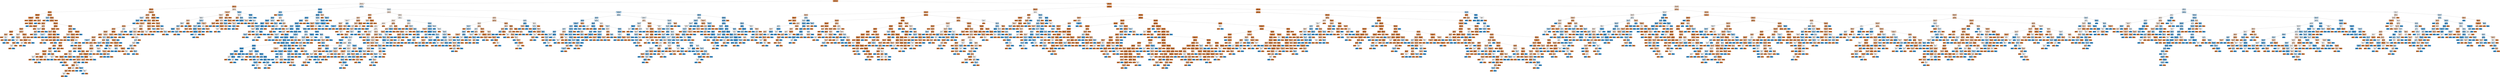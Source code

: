 digraph Tree {
node [shape=box, style="filled", color="black"] ;
0 [label="nr.employed <= 5087.65\ngini = 0.2\nsamples = 30891\nvalue = [27410, 3481]", fillcolor="#e89152"] ;
1 [label="duration <= 172.5\ngini = 0.494\nsamples = 3738\nvalue = [2070, 1668]", fillcolor="#fae7d9"] ;
0 -> 1 [labeldistance=2.5, labelangle=45, headlabel="True"] ;
2 [label="poutcome <= 1.5\ngini = 0.277\nsamples = 1436\nvalue = [1197, 239]", fillcolor="#ea9a61"] ;
1 -> 2 ;
3 [label="duration <= 124.5\ngini = 0.209\nsamples = 1223\nvalue = [1078, 145]", fillcolor="#e89254"] ;
2 -> 3 ;
4 [label="duration <= 77.5\ngini = 0.127\nsamples = 780\nvalue = [727, 53]", fillcolor="#e78a47"] ;
3 -> 4 ;
5 [label="euribor3m <= 1.264\ngini = 0.014\nsamples = 294\nvalue = [292, 2]", fillcolor="#e5823a"] ;
4 -> 5 ;
6 [label="cons.conf.idx <= -29.95\ngini = 0.007\nsamples = 281\nvalue = [280, 1]", fillcolor="#e5813a"] ;
5 -> 6 ;
7 [label="gini = 0.0\nsamples = 237\nvalue = [237, 0]", fillcolor="#e58139"] ;
6 -> 7 ;
8 [label="euribor3m <= 0.755\ngini = 0.044\nsamples = 44\nvalue = [43, 1]", fillcolor="#e6843e"] ;
6 -> 8 ;
9 [label="gini = 0.0\nsamples = 33\nvalue = [33, 0]", fillcolor="#e58139"] ;
8 -> 9 ;
10 [label="euribor3m <= 0.762\ngini = 0.165\nsamples = 11\nvalue = [10, 1]", fillcolor="#e88e4d"] ;
8 -> 10 ;
11 [label="gini = 0.0\nsamples = 1\nvalue = [0, 1]", fillcolor="#399de5"] ;
10 -> 11 ;
12 [label="gini = 0.0\nsamples = 10\nvalue = [10, 0]", fillcolor="#e58139"] ;
10 -> 12 ;
13 [label="duration <= 68.0\ngini = 0.142\nsamples = 13\nvalue = [12, 1]", fillcolor="#e78c49"] ;
5 -> 13 ;
14 [label="gini = 0.0\nsamples = 9\nvalue = [9, 0]", fillcolor="#e58139"] ;
13 -> 14 ;
15 [label="duration <= 69.5\ngini = 0.375\nsamples = 4\nvalue = [3, 1]", fillcolor="#eeab7b"] ;
13 -> 15 ;
16 [label="gini = 0.0\nsamples = 1\nvalue = [0, 1]", fillcolor="#399de5"] ;
15 -> 16 ;
17 [label="gini = 0.0\nsamples = 3\nvalue = [3, 0]", fillcolor="#e58139"] ;
15 -> 17 ;
18 [label="euribor3m <= 0.635\ngini = 0.188\nsamples = 486\nvalue = [435, 51]", fillcolor="#e89050"] ;
4 -> 18 ;
19 [label="poutcome <= 0.5\ngini = 0.444\nsamples = 3\nvalue = [1, 2]", fillcolor="#9ccef2"] ;
18 -> 19 ;
20 [label="gini = 0.0\nsamples = 1\nvalue = [1, 0]", fillcolor="#e58139"] ;
19 -> 20 ;
21 [label="gini = 0.0\nsamples = 2\nvalue = [0, 2]", fillcolor="#399de5"] ;
19 -> 21 ;
22 [label="previous <= 1.5\ngini = 0.182\nsamples = 483\nvalue = [434, 49]", fillcolor="#e88f4f"] ;
18 -> 22 ;
23 [label="emp.var.rate <= -3.2\ngini = 0.202\nsamples = 430\nvalue = [381, 49]", fillcolor="#e89152"] ;
22 -> 23 ;
24 [label="loan <= 1.5\ngini = 0.28\nsamples = 125\nvalue = [104, 21]", fillcolor="#ea9a61"] ;
23 -> 24 ;
25 [label="duration <= 110.5\ngini = 0.235\nsamples = 103\nvalue = [89, 14]", fillcolor="#e99558"] ;
24 -> 25 ;
26 [label="duration <= 95.5\ngini = 0.283\nsamples = 82\nvalue = [68, 14]", fillcolor="#ea9b62"] ;
25 -> 26 ;
27 [label="duration <= 84.5\ngini = 0.139\nsamples = 40\nvalue = [37, 3]", fillcolor="#e78b49"] ;
26 -> 27 ;
28 [label="housing <= 1.0\ngini = 0.397\nsamples = 11\nvalue = [8, 3]", fillcolor="#efb083"] ;
27 -> 28 ;
29 [label="gini = 0.0\nsamples = 5\nvalue = [5, 0]", fillcolor="#e58139"] ;
28 -> 29 ;
30 [label="day_of_week <= 1.5\ngini = 0.5\nsamples = 6\nvalue = [3, 3]", fillcolor="#ffffff"] ;
28 -> 30 ;
31 [label="gini = 0.0\nsamples = 2\nvalue = [2, 0]", fillcolor="#e58139"] ;
30 -> 31 ;
32 [label="default <= 0.5\ngini = 0.375\nsamples = 4\nvalue = [1, 3]", fillcolor="#7bbeee"] ;
30 -> 32 ;
33 [label="gini = 0.0\nsamples = 3\nvalue = [0, 3]", fillcolor="#399de5"] ;
32 -> 33 ;
34 [label="gini = 0.0\nsamples = 1\nvalue = [1, 0]", fillcolor="#e58139"] ;
32 -> 34 ;
35 [label="gini = 0.0\nsamples = 29\nvalue = [29, 0]", fillcolor="#e58139"] ;
27 -> 35 ;
36 [label="euribor3m <= 0.729\ngini = 0.387\nsamples = 42\nvalue = [31, 11]", fillcolor="#eeae7f"] ;
26 -> 36 ;
37 [label="duration <= 102.5\ngini = 0.494\nsamples = 18\nvalue = [10, 8]", fillcolor="#fae6d7"] ;
36 -> 37 ;
38 [label="job <= 2.5\ngini = 0.32\nsamples = 5\nvalue = [1, 4]", fillcolor="#6ab6ec"] ;
37 -> 38 ;
39 [label="gini = 0.0\nsamples = 1\nvalue = [1, 0]", fillcolor="#e58139"] ;
38 -> 39 ;
40 [label="gini = 0.0\nsamples = 4\nvalue = [0, 4]", fillcolor="#399de5"] ;
38 -> 40 ;
41 [label="day_of_week <= 2.5\ngini = 0.426\nsamples = 13\nvalue = [9, 4]", fillcolor="#f1b991"] ;
37 -> 41 ;
42 [label="day_of_week <= 1.5\ngini = 0.5\nsamples = 8\nvalue = [4, 4]", fillcolor="#ffffff"] ;
41 -> 42 ;
43 [label="housing <= 0.5\ngini = 0.32\nsamples = 5\nvalue = [4, 1]", fillcolor="#eca06a"] ;
42 -> 43 ;
44 [label="duration <= 105.5\ngini = 0.5\nsamples = 2\nvalue = [1, 1]", fillcolor="#ffffff"] ;
43 -> 44 ;
45 [label="gini = 0.0\nsamples = 1\nvalue = [1, 0]", fillcolor="#e58139"] ;
44 -> 45 ;
46 [label="gini = 0.0\nsamples = 1\nvalue = [0, 1]", fillcolor="#399de5"] ;
44 -> 46 ;
47 [label="gini = 0.0\nsamples = 3\nvalue = [3, 0]", fillcolor="#e58139"] ;
43 -> 47 ;
48 [label="gini = 0.0\nsamples = 3\nvalue = [0, 3]", fillcolor="#399de5"] ;
42 -> 48 ;
49 [label="gini = 0.0\nsamples = 5\nvalue = [5, 0]", fillcolor="#e58139"] ;
41 -> 49 ;
50 [label="day_of_week <= 1.5\ngini = 0.219\nsamples = 24\nvalue = [21, 3]", fillcolor="#e99355"] ;
36 -> 50 ;
51 [label="marital <= 1.5\ngini = 0.337\nsamples = 14\nvalue = [11, 3]", fillcolor="#eca36f"] ;
50 -> 51 ;
52 [label="euribor3m <= 0.74\ngini = 0.198\nsamples = 9\nvalue = [8, 1]", fillcolor="#e89152"] ;
51 -> 52 ;
53 [label="age <= 50.5\ngini = 0.5\nsamples = 2\nvalue = [1, 1]", fillcolor="#ffffff"] ;
52 -> 53 ;
54 [label="gini = 0.0\nsamples = 1\nvalue = [1, 0]", fillcolor="#e58139"] ;
53 -> 54 ;
55 [label="gini = 0.0\nsamples = 1\nvalue = [0, 1]", fillcolor="#399de5"] ;
53 -> 55 ;
56 [label="gini = 0.0\nsamples = 7\nvalue = [7, 0]", fillcolor="#e58139"] ;
52 -> 56 ;
57 [label="age <= 34.5\ngini = 0.48\nsamples = 5\nvalue = [3, 2]", fillcolor="#f6d5bd"] ;
51 -> 57 ;
58 [label="gini = 0.0\nsamples = 3\nvalue = [3, 0]", fillcolor="#e58139"] ;
57 -> 58 ;
59 [label="gini = 0.0\nsamples = 2\nvalue = [0, 2]", fillcolor="#399de5"] ;
57 -> 59 ;
60 [label="gini = 0.0\nsamples = 10\nvalue = [10, 0]", fillcolor="#e58139"] ;
50 -> 60 ;
61 [label="gini = 0.0\nsamples = 21\nvalue = [21, 0]", fillcolor="#e58139"] ;
25 -> 61 ;
62 [label="age <= 36.5\ngini = 0.434\nsamples = 22\nvalue = [15, 7]", fillcolor="#f1bc95"] ;
24 -> 62 ;
63 [label="euribor3m <= 0.734\ngini = 0.496\nsamples = 11\nvalue = [5, 6]", fillcolor="#deeffb"] ;
62 -> 63 ;
64 [label="job <= 5.0\ngini = 0.408\nsamples = 7\nvalue = [5, 2]", fillcolor="#efb388"] ;
63 -> 64 ;
65 [label="gini = 0.0\nsamples = 4\nvalue = [4, 0]", fillcolor="#e58139"] ;
64 -> 65 ;
66 [label="duration <= 82.0\ngini = 0.444\nsamples = 3\nvalue = [1, 2]", fillcolor="#9ccef2"] ;
64 -> 66 ;
67 [label="gini = 0.0\nsamples = 1\nvalue = [1, 0]", fillcolor="#e58139"] ;
66 -> 67 ;
68 [label="gini = 0.0\nsamples = 2\nvalue = [0, 2]", fillcolor="#399de5"] ;
66 -> 68 ;
69 [label="gini = 0.0\nsamples = 4\nvalue = [0, 4]", fillcolor="#399de5"] ;
63 -> 69 ;
70 [label="contact <= 0.5\ngini = 0.165\nsamples = 11\nvalue = [10, 1]", fillcolor="#e88e4d"] ;
62 -> 70 ;
71 [label="gini = 0.0\nsamples = 10\nvalue = [10, 0]", fillcolor="#e58139"] ;
70 -> 71 ;
72 [label="gini = 0.0\nsamples = 1\nvalue = [0, 1]", fillcolor="#399de5"] ;
70 -> 72 ;
73 [label="euribor3m <= 0.893\ngini = 0.167\nsamples = 305\nvalue = [277, 28]", fillcolor="#e88e4d"] ;
23 -> 73 ;
74 [label="education <= 5.5\ngini = 0.095\nsamples = 160\nvalue = [152, 8]", fillcolor="#e68843"] ;
73 -> 74 ;
75 [label="day_of_week <= 0.5\ngini = 0.195\nsamples = 73\nvalue = [65, 8]", fillcolor="#e89151"] ;
74 -> 75 ;
76 [label="duration <= 96.0\ngini = 0.415\nsamples = 17\nvalue = [12, 5]", fillcolor="#f0b58b"] ;
75 -> 76 ;
77 [label="nr.employed <= 5042.45\ngini = 0.48\nsamples = 5\nvalue = [2, 3]", fillcolor="#bddef6"] ;
76 -> 77 ;
78 [label="gini = 0.0\nsamples = 2\nvalue = [2, 0]", fillcolor="#e58139"] ;
77 -> 78 ;
79 [label="gini = 0.0\nsamples = 3\nvalue = [0, 3]", fillcolor="#399de5"] ;
77 -> 79 ;
80 [label="euribor3m <= 0.667\ngini = 0.278\nsamples = 12\nvalue = [10, 2]", fillcolor="#ea9a61"] ;
76 -> 80 ;
81 [label="gini = 0.0\nsamples = 1\nvalue = [0, 1]", fillcolor="#399de5"] ;
80 -> 81 ;
82 [label="duration <= 102.5\ngini = 0.165\nsamples = 11\nvalue = [10, 1]", fillcolor="#e88e4d"] ;
80 -> 82 ;
83 [label="education <= 3.5\ngini = 0.444\nsamples = 3\nvalue = [2, 1]", fillcolor="#f2c09c"] ;
82 -> 83 ;
84 [label="gini = 0.0\nsamples = 2\nvalue = [2, 0]", fillcolor="#e58139"] ;
83 -> 84 ;
85 [label="gini = 0.0\nsamples = 1\nvalue = [0, 1]", fillcolor="#399de5"] ;
83 -> 85 ;
86 [label="gini = 0.0\nsamples = 8\nvalue = [8, 0]", fillcolor="#e58139"] ;
82 -> 86 ;
87 [label="default <= 0.5\ngini = 0.101\nsamples = 56\nvalue = [53, 3]", fillcolor="#e68844"] ;
75 -> 87 ;
88 [label="month <= 5.5\ngini = 0.07\nsamples = 55\nvalue = [53, 2]", fillcolor="#e68640"] ;
87 -> 88 ;
89 [label="job <= 8.5\ngini = 0.039\nsamples = 50\nvalue = [49, 1]", fillcolor="#e6843d"] ;
88 -> 89 ;
90 [label="gini = 0.0\nsamples = 39\nvalue = [39, 0]", fillcolor="#e58139"] ;
89 -> 90 ;
91 [label="age <= 55.5\ngini = 0.165\nsamples = 11\nvalue = [10, 1]", fillcolor="#e88e4d"] ;
89 -> 91 ;
92 [label="gini = 0.0\nsamples = 10\nvalue = [10, 0]", fillcolor="#e58139"] ;
91 -> 92 ;
93 [label="gini = 0.0\nsamples = 1\nvalue = [0, 1]", fillcolor="#399de5"] ;
91 -> 93 ;
94 [label="age <= 32.5\ngini = 0.32\nsamples = 5\nvalue = [4, 1]", fillcolor="#eca06a"] ;
88 -> 94 ;
95 [label="gini = 0.0\nsamples = 1\nvalue = [0, 1]", fillcolor="#399de5"] ;
94 -> 95 ;
96 [label="gini = 0.0\nsamples = 4\nvalue = [4, 0]", fillcolor="#e58139"] ;
94 -> 96 ;
97 [label="gini = 0.0\nsamples = 1\nvalue = [0, 1]", fillcolor="#399de5"] ;
87 -> 97 ;
98 [label="gini = 0.0\nsamples = 87\nvalue = [87, 0]", fillcolor="#e58139"] ;
74 -> 98 ;
99 [label="campaign <= 6.5\ngini = 0.238\nsamples = 145\nvalue = [125, 20]", fillcolor="#e99559"] ;
73 -> 99 ;
100 [label="job <= 8.5\ngini = 0.229\nsamples = 144\nvalue = [125, 19]", fillcolor="#e99457"] ;
99 -> 100 ;
101 [label="euribor3m <= 0.909\ngini = 0.259\nsamples = 118\nvalue = [100, 18]", fillcolor="#ea985d"] ;
100 -> 101 ;
102 [label="duration <= 112.0\ngini = 0.469\nsamples = 8\nvalue = [5, 3]", fillcolor="#f5cdb0"] ;
101 -> 102 ;
103 [label="contact <= 0.5\ngini = 0.278\nsamples = 6\nvalue = [5, 1]", fillcolor="#ea9a61"] ;
102 -> 103 ;
104 [label="gini = 0.0\nsamples = 5\nvalue = [5, 0]", fillcolor="#e58139"] ;
103 -> 104 ;
105 [label="gini = 0.0\nsamples = 1\nvalue = [0, 1]", fillcolor="#399de5"] ;
103 -> 105 ;
106 [label="gini = 0.0\nsamples = 2\nvalue = [0, 2]", fillcolor="#399de5"] ;
102 -> 106 ;
107 [label="euribor3m <= 1.267\ngini = 0.236\nsamples = 110\nvalue = [95, 15]", fillcolor="#e99558"] ;
101 -> 107 ;
108 [label="euribor3m <= 1.264\ngini = 0.266\nsamples = 95\nvalue = [80, 15]", fillcolor="#ea995e"] ;
107 -> 108 ;
109 [label="education <= 6.5\ngini = 0.233\nsamples = 89\nvalue = [77, 12]", fillcolor="#e99558"] ;
108 -> 109 ;
110 [label="age <= 41.5\ngini = 0.221\nsamples = 87\nvalue = [76, 11]", fillcolor="#e99356"] ;
109 -> 110 ;
111 [label="age <= 39.5\ngini = 0.278\nsamples = 60\nvalue = [50, 10]", fillcolor="#ea9a61"] ;
110 -> 111 ;
112 [label="loan <= 1.5\ngini = 0.238\nsamples = 58\nvalue = [50, 8]", fillcolor="#e99559"] ;
111 -> 112 ;
113 [label="euribor3m <= 1.038\ngini = 0.18\nsamples = 50\nvalue = [45, 5]", fillcolor="#e88f4f"] ;
112 -> 113 ;
114 [label="duration <= 113.5\ngini = 0.42\nsamples = 10\nvalue = [7, 3]", fillcolor="#f0b78e"] ;
113 -> 114 ;
115 [label="duration <= 93.5\ngini = 0.5\nsamples = 6\nvalue = [3, 3]", fillcolor="#ffffff"] ;
114 -> 115 ;
116 [label="gini = 0.0\nsamples = 3\nvalue = [3, 0]", fillcolor="#e58139"] ;
115 -> 116 ;
117 [label="gini = 0.0\nsamples = 3\nvalue = [0, 3]", fillcolor="#399de5"] ;
115 -> 117 ;
118 [label="gini = 0.0\nsamples = 4\nvalue = [4, 0]", fillcolor="#e58139"] ;
114 -> 118 ;
119 [label="duration <= 118.5\ngini = 0.095\nsamples = 40\nvalue = [38, 2]", fillcolor="#e68843"] ;
113 -> 119 ;
120 [label="duration <= 82.5\ngini = 0.051\nsamples = 38\nvalue = [37, 1]", fillcolor="#e6843e"] ;
119 -> 120 ;
121 [label="age <= 28.5\ngini = 0.444\nsamples = 3\nvalue = [2, 1]", fillcolor="#f2c09c"] ;
120 -> 121 ;
122 [label="gini = 0.0\nsamples = 2\nvalue = [2, 0]", fillcolor="#e58139"] ;
121 -> 122 ;
123 [label="gini = 0.0\nsamples = 1\nvalue = [0, 1]", fillcolor="#399de5"] ;
121 -> 123 ;
124 [label="gini = 0.0\nsamples = 35\nvalue = [35, 0]", fillcolor="#e58139"] ;
120 -> 124 ;
125 [label="day_of_week <= 1.0\ngini = 0.5\nsamples = 2\nvalue = [1, 1]", fillcolor="#ffffff"] ;
119 -> 125 ;
126 [label="gini = 0.0\nsamples = 1\nvalue = [1, 0]", fillcolor="#e58139"] ;
125 -> 126 ;
127 [label="gini = 0.0\nsamples = 1\nvalue = [0, 1]", fillcolor="#399de5"] ;
125 -> 127 ;
128 [label="duration <= 90.5\ngini = 0.469\nsamples = 8\nvalue = [5, 3]", fillcolor="#f5cdb0"] ;
112 -> 128 ;
129 [label="gini = 0.0\nsamples = 2\nvalue = [0, 2]", fillcolor="#399de5"] ;
128 -> 129 ;
130 [label="age <= 27.5\ngini = 0.278\nsamples = 6\nvalue = [5, 1]", fillcolor="#ea9a61"] ;
128 -> 130 ;
131 [label="cons.price.idx <= 93.865\ngini = 0.5\nsamples = 2\nvalue = [1, 1]", fillcolor="#ffffff"] ;
130 -> 131 ;
132 [label="gini = 0.0\nsamples = 1\nvalue = [0, 1]", fillcolor="#399de5"] ;
131 -> 132 ;
133 [label="gini = 0.0\nsamples = 1\nvalue = [1, 0]", fillcolor="#e58139"] ;
131 -> 133 ;
134 [label="gini = 0.0\nsamples = 4\nvalue = [4, 0]", fillcolor="#e58139"] ;
130 -> 134 ;
135 [label="gini = 0.0\nsamples = 2\nvalue = [0, 2]", fillcolor="#399de5"] ;
111 -> 135 ;
136 [label="education <= 0.5\ngini = 0.071\nsamples = 27\nvalue = [26, 1]", fillcolor="#e68641"] ;
110 -> 136 ;
137 [label="job <= 2.5\ngini = 0.278\nsamples = 6\nvalue = [5, 1]", fillcolor="#ea9a61"] ;
136 -> 137 ;
138 [label="gini = 0.0\nsamples = 1\nvalue = [0, 1]", fillcolor="#399de5"] ;
137 -> 138 ;
139 [label="gini = 0.0\nsamples = 5\nvalue = [5, 0]", fillcolor="#e58139"] ;
137 -> 139 ;
140 [label="gini = 0.0\nsamples = 21\nvalue = [21, 0]", fillcolor="#e58139"] ;
136 -> 140 ;
141 [label="job <= 6.0\ngini = 0.5\nsamples = 2\nvalue = [1, 1]", fillcolor="#ffffff"] ;
109 -> 141 ;
142 [label="gini = 0.0\nsamples = 1\nvalue = [0, 1]", fillcolor="#399de5"] ;
141 -> 142 ;
143 [label="gini = 0.0\nsamples = 1\nvalue = [1, 0]", fillcolor="#e58139"] ;
141 -> 143 ;
144 [label="age <= 33.0\ngini = 0.5\nsamples = 6\nvalue = [3, 3]", fillcolor="#ffffff"] ;
108 -> 144 ;
145 [label="gini = 0.0\nsamples = 3\nvalue = [0, 3]", fillcolor="#399de5"] ;
144 -> 145 ;
146 [label="gini = 0.0\nsamples = 3\nvalue = [3, 0]", fillcolor="#e58139"] ;
144 -> 146 ;
147 [label="gini = 0.0\nsamples = 15\nvalue = [15, 0]", fillcolor="#e58139"] ;
107 -> 147 ;
148 [label="euribor3m <= 1.267\ngini = 0.074\nsamples = 26\nvalue = [25, 1]", fillcolor="#e68641"] ;
100 -> 148 ;
149 [label="gini = 0.0\nsamples = 25\nvalue = [25, 0]", fillcolor="#e58139"] ;
148 -> 149 ;
150 [label="gini = 0.0\nsamples = 1\nvalue = [0, 1]", fillcolor="#399de5"] ;
148 -> 150 ;
151 [label="gini = 0.0\nsamples = 1\nvalue = [0, 1]", fillcolor="#399de5"] ;
99 -> 151 ;
152 [label="gini = 0.0\nsamples = 53\nvalue = [53, 0]", fillcolor="#e58139"] ;
22 -> 152 ;
153 [label="cons.price.idx <= 93.951\ngini = 0.329\nsamples = 443\nvalue = [351, 92]", fillcolor="#eca26d"] ;
3 -> 153 ;
154 [label="age <= 23.0\ngini = 0.374\nsamples = 350\nvalue = [263, 87]", fillcolor="#eeab7a"] ;
153 -> 154 ;
155 [label="duration <= 167.5\ngini = 0.469\nsamples = 8\nvalue = [3, 5]", fillcolor="#b0d8f5"] ;
154 -> 155 ;
156 [label="education <= 5.0\ngini = 0.278\nsamples = 6\nvalue = [1, 5]", fillcolor="#61b1ea"] ;
155 -> 156 ;
157 [label="gini = 0.0\nsamples = 5\nvalue = [0, 5]", fillcolor="#399de5"] ;
156 -> 157 ;
158 [label="gini = 0.0\nsamples = 1\nvalue = [1, 0]", fillcolor="#e58139"] ;
156 -> 158 ;
159 [label="gini = 0.0\nsamples = 2\nvalue = [2, 0]", fillcolor="#e58139"] ;
155 -> 159 ;
160 [label="pdays <= 6.5\ngini = 0.365\nsamples = 342\nvalue = [260, 82]", fillcolor="#eda977"] ;
154 -> 160 ;
161 [label="gini = 0.0\nsamples = 2\nvalue = [0, 2]", fillcolor="#399de5"] ;
160 -> 161 ;
162 [label="contact <= 0.5\ngini = 0.36\nsamples = 340\nvalue = [260, 80]", fillcolor="#eda876"] ;
160 -> 162 ;
163 [label="cons.conf.idx <= -28.35\ngini = 0.38\nsamples = 302\nvalue = [225, 77]", fillcolor="#eeac7d"] ;
162 -> 163 ;
164 [label="age <= 75.5\ngini = 0.351\nsamples = 251\nvalue = [194, 57]", fillcolor="#eda673"] ;
163 -> 164 ;
165 [label="loan <= 1.5\ngini = 0.335\nsamples = 240\nvalue = [189, 51]", fillcolor="#eca36e"] ;
164 -> 165 ;
166 [label="duration <= 158.5\ngini = 0.364\nsamples = 209\nvalue = [159, 50]", fillcolor="#eda977"] ;
165 -> 166 ;
167 [label="job <= 9.5\ngini = 0.329\nsamples = 164\nvalue = [130, 34]", fillcolor="#eca26d"] ;
166 -> 167 ;
168 [label="duration <= 125.5\ngini = 0.346\nsamples = 153\nvalue = [119, 34]", fillcolor="#eca572"] ;
167 -> 168 ;
169 [label="cons.price.idx <= 93.109\ngini = 0.444\nsamples = 3\nvalue = [1, 2]", fillcolor="#9ccef2"] ;
168 -> 169 ;
170 [label="gini = 0.0\nsamples = 2\nvalue = [0, 2]", fillcolor="#399de5"] ;
169 -> 170 ;
171 [label="gini = 0.0\nsamples = 1\nvalue = [1, 0]", fillcolor="#e58139"] ;
169 -> 171 ;
172 [label="campaign <= 3.5\ngini = 0.336\nsamples = 150\nvalue = [118, 32]", fillcolor="#eca36f"] ;
168 -> 172 ;
173 [label="job <= 7.5\ngini = 0.353\nsamples = 140\nvalue = [108, 32]", fillcolor="#eda674"] ;
172 -> 173 ;
174 [label="month <= 3.5\ngini = 0.322\nsamples = 109\nvalue = [87, 22]", fillcolor="#eca16b"] ;
173 -> 174 ;
175 [label="day_of_week <= 3.5\ngini = 0.42\nsamples = 40\nvalue = [28, 12]", fillcolor="#f0b78e"] ;
174 -> 175 ;
176 [label="age <= 52.5\ngini = 0.346\nsamples = 36\nvalue = [28, 8]", fillcolor="#eca572"] ;
175 -> 176 ;
177 [label="job <= 6.5\ngini = 0.211\nsamples = 25\nvalue = [22, 3]", fillcolor="#e99254"] ;
176 -> 177 ;
178 [label="euribor3m <= 0.877\ngini = 0.153\nsamples = 24\nvalue = [22, 2]", fillcolor="#e78c4b"] ;
177 -> 178 ;
179 [label="gini = 0.0\nsamples = 15\nvalue = [15, 0]", fillcolor="#e58139"] ;
178 -> 179 ;
180 [label="duration <= 135.0\ngini = 0.346\nsamples = 9\nvalue = [7, 2]", fillcolor="#eca572"] ;
178 -> 180 ;
181 [label="gini = 0.0\nsamples = 1\nvalue = [0, 1]", fillcolor="#399de5"] ;
180 -> 181 ;
182 [label="marital <= 0.5\ngini = 0.219\nsamples = 8\nvalue = [7, 1]", fillcolor="#e99355"] ;
180 -> 182 ;
183 [label="gini = 0.0\nsamples = 1\nvalue = [0, 1]", fillcolor="#399de5"] ;
182 -> 183 ;
184 [label="gini = 0.0\nsamples = 7\nvalue = [7, 0]", fillcolor="#e58139"] ;
182 -> 184 ;
185 [label="gini = 0.0\nsamples = 1\nvalue = [0, 1]", fillcolor="#399de5"] ;
177 -> 185 ;
186 [label="campaign <= 1.5\ngini = 0.496\nsamples = 11\nvalue = [6, 5]", fillcolor="#fbeade"] ;
176 -> 186 ;
187 [label="day_of_week <= 2.5\ngini = 0.245\nsamples = 7\nvalue = [6, 1]", fillcolor="#e9965a"] ;
186 -> 187 ;
188 [label="gini = 0.0\nsamples = 6\nvalue = [6, 0]", fillcolor="#e58139"] ;
187 -> 188 ;
189 [label="gini = 0.0\nsamples = 1\nvalue = [0, 1]", fillcolor="#399de5"] ;
187 -> 189 ;
190 [label="gini = 0.0\nsamples = 4\nvalue = [0, 4]", fillcolor="#399de5"] ;
186 -> 190 ;
191 [label="gini = 0.0\nsamples = 4\nvalue = [0, 4]", fillcolor="#399de5"] ;
175 -> 191 ;
192 [label="duration <= 126.5\ngini = 0.248\nsamples = 69\nvalue = [59, 10]", fillcolor="#e9965b"] ;
174 -> 192 ;
193 [label="gini = 0.0\nsamples = 1\nvalue = [0, 1]", fillcolor="#399de5"] ;
192 -> 193 ;
194 [label="age <= 40.5\ngini = 0.23\nsamples = 68\nvalue = [59, 9]", fillcolor="#e99457"] ;
192 -> 194 ;
195 [label="education <= 6.5\ngini = 0.334\nsamples = 33\nvalue = [26, 7]", fillcolor="#eca36e"] ;
194 -> 195 ;
196 [label="duration <= 137.0\ngini = 0.305\nsamples = 32\nvalue = [26, 6]", fillcolor="#eb9e67"] ;
195 -> 196 ;
197 [label="gini = 0.0\nsamples = 9\nvalue = [9, 0]", fillcolor="#e58139"] ;
196 -> 197 ;
198 [label="euribor3m <= 1.275\ngini = 0.386\nsamples = 23\nvalue = [17, 6]", fillcolor="#eead7f"] ;
196 -> 198 ;
199 [label="age <= 35.0\ngini = 0.351\nsamples = 22\nvalue = [17, 5]", fillcolor="#eda673"] ;
198 -> 199 ;
200 [label="month <= 8.0\ngini = 0.219\nsamples = 16\nvalue = [14, 2]", fillcolor="#e99355"] ;
199 -> 200 ;
201 [label="marital <= 1.5\ngini = 0.133\nsamples = 14\nvalue = [13, 1]", fillcolor="#e78b48"] ;
200 -> 201 ;
202 [label="age <= 29.5\ngini = 0.32\nsamples = 5\nvalue = [4, 1]", fillcolor="#eca06a"] ;
201 -> 202 ;
203 [label="previous <= 0.5\ngini = 0.5\nsamples = 2\nvalue = [1, 1]", fillcolor="#ffffff"] ;
202 -> 203 ;
204 [label="gini = 0.0\nsamples = 1\nvalue = [1, 0]", fillcolor="#e58139"] ;
203 -> 204 ;
205 [label="gini = 0.0\nsamples = 1\nvalue = [0, 1]", fillcolor="#399de5"] ;
203 -> 205 ;
206 [label="gini = 0.0\nsamples = 3\nvalue = [3, 0]", fillcolor="#e58139"] ;
202 -> 206 ;
207 [label="gini = 0.0\nsamples = 9\nvalue = [9, 0]", fillcolor="#e58139"] ;
201 -> 207 ;
208 [label="job <= 3.0\ngini = 0.5\nsamples = 2\nvalue = [1, 1]", fillcolor="#ffffff"] ;
200 -> 208 ;
209 [label="gini = 0.0\nsamples = 1\nvalue = [1, 0]", fillcolor="#e58139"] ;
208 -> 209 ;
210 [label="gini = 0.0\nsamples = 1\nvalue = [0, 1]", fillcolor="#399de5"] ;
208 -> 210 ;
211 [label="education <= 2.5\ngini = 0.5\nsamples = 6\nvalue = [3, 3]", fillcolor="#ffffff"] ;
199 -> 211 ;
212 [label="gini = 0.0\nsamples = 2\nvalue = [2, 0]", fillcolor="#e58139"] ;
211 -> 212 ;
213 [label="euribor3m <= 1.261\ngini = 0.375\nsamples = 4\nvalue = [1, 3]", fillcolor="#7bbeee"] ;
211 -> 213 ;
214 [label="gini = 0.0\nsamples = 2\nvalue = [0, 2]", fillcolor="#399de5"] ;
213 -> 214 ;
215 [label="duration <= 149.5\ngini = 0.5\nsamples = 2\nvalue = [1, 1]", fillcolor="#ffffff"] ;
213 -> 215 ;
216 [label="gini = 0.0\nsamples = 1\nvalue = [0, 1]", fillcolor="#399de5"] ;
215 -> 216 ;
217 [label="gini = 0.0\nsamples = 1\nvalue = [1, 0]", fillcolor="#e58139"] ;
215 -> 217 ;
218 [label="gini = 0.0\nsamples = 1\nvalue = [0, 1]", fillcolor="#399de5"] ;
198 -> 218 ;
219 [label="gini = 0.0\nsamples = 1\nvalue = [0, 1]", fillcolor="#399de5"] ;
195 -> 219 ;
220 [label="cons.price.idx <= 93.623\ngini = 0.108\nsamples = 35\nvalue = [33, 2]", fillcolor="#e78945"] ;
194 -> 220 ;
221 [label="education <= 1.0\ngini = 0.059\nsamples = 33\nvalue = [32, 1]", fillcolor="#e6853f"] ;
220 -> 221 ;
222 [label="duration <= 139.5\ngini = 0.375\nsamples = 4\nvalue = [3, 1]", fillcolor="#eeab7b"] ;
221 -> 222 ;
223 [label="gini = 0.0\nsamples = 1\nvalue = [0, 1]", fillcolor="#399de5"] ;
222 -> 223 ;
224 [label="gini = 0.0\nsamples = 3\nvalue = [3, 0]", fillcolor="#e58139"] ;
222 -> 224 ;
225 [label="gini = 0.0\nsamples = 29\nvalue = [29, 0]", fillcolor="#e58139"] ;
221 -> 225 ;
226 [label="poutcome <= 0.5\ngini = 0.5\nsamples = 2\nvalue = [1, 1]", fillcolor="#ffffff"] ;
220 -> 226 ;
227 [label="gini = 0.0\nsamples = 1\nvalue = [1, 0]", fillcolor="#e58139"] ;
226 -> 227 ;
228 [label="gini = 0.0\nsamples = 1\nvalue = [0, 1]", fillcolor="#399de5"] ;
226 -> 228 ;
229 [label="month <= 2.5\ngini = 0.437\nsamples = 31\nvalue = [21, 10]", fillcolor="#f1bd97"] ;
173 -> 229 ;
230 [label="duration <= 149.0\ngini = 0.26\nsamples = 13\nvalue = [11, 2]", fillcolor="#ea985d"] ;
229 -> 230 ;
231 [label="gini = 0.0\nsamples = 9\nvalue = [9, 0]", fillcolor="#e58139"] ;
230 -> 231 ;
232 [label="day_of_week <= 1.5\ngini = 0.5\nsamples = 4\nvalue = [2, 2]", fillcolor="#ffffff"] ;
230 -> 232 ;
233 [label="gini = 0.0\nsamples = 2\nvalue = [0, 2]", fillcolor="#399de5"] ;
232 -> 233 ;
234 [label="gini = 0.0\nsamples = 2\nvalue = [2, 0]", fillcolor="#e58139"] ;
232 -> 234 ;
235 [label="duration <= 137.5\ngini = 0.494\nsamples = 18\nvalue = [10, 8]", fillcolor="#fae6d7"] ;
229 -> 235 ;
236 [label="duration <= 128.5\ngini = 0.408\nsamples = 7\nvalue = [2, 5]", fillcolor="#88c4ef"] ;
235 -> 236 ;
237 [label="gini = 0.0\nsamples = 2\nvalue = [2, 0]", fillcolor="#e58139"] ;
236 -> 237 ;
238 [label="gini = 0.0\nsamples = 5\nvalue = [0, 5]", fillcolor="#399de5"] ;
236 -> 238 ;
239 [label="euribor3m <= 1.265\ngini = 0.397\nsamples = 11\nvalue = [8, 3]", fillcolor="#efb083"] ;
235 -> 239 ;
240 [label="age <= 42.5\ngini = 0.219\nsamples = 8\nvalue = [7, 1]", fillcolor="#e99355"] ;
239 -> 240 ;
241 [label="gini = 0.0\nsamples = 7\nvalue = [7, 0]", fillcolor="#e58139"] ;
240 -> 241 ;
242 [label="gini = 0.0\nsamples = 1\nvalue = [0, 1]", fillcolor="#399de5"] ;
240 -> 242 ;
243 [label="age <= 43.5\ngini = 0.444\nsamples = 3\nvalue = [1, 2]", fillcolor="#9ccef2"] ;
239 -> 243 ;
244 [label="gini = 0.0\nsamples = 2\nvalue = [0, 2]", fillcolor="#399de5"] ;
243 -> 244 ;
245 [label="gini = 0.0\nsamples = 1\nvalue = [1, 0]", fillcolor="#e58139"] ;
243 -> 245 ;
246 [label="gini = 0.0\nsamples = 10\nvalue = [10, 0]", fillcolor="#e58139"] ;
172 -> 246 ;
247 [label="gini = 0.0\nsamples = 11\nvalue = [11, 0]", fillcolor="#e58139"] ;
167 -> 247 ;
248 [label="cons.conf.idx <= -34.7\ngini = 0.458\nsamples = 45\nvalue = [29, 16]", fillcolor="#f3c7a6"] ;
166 -> 248 ;
249 [label="education <= 4.0\ngini = 0.488\nsamples = 19\nvalue = [8, 11]", fillcolor="#c9e4f8"] ;
248 -> 249 ;
250 [label="marital <= 1.5\ngini = 0.408\nsamples = 7\nvalue = [5, 2]", fillcolor="#efb388"] ;
249 -> 250 ;
251 [label="euribor3m <= 1.265\ngini = 0.444\nsamples = 3\nvalue = [1, 2]", fillcolor="#9ccef2"] ;
250 -> 251 ;
252 [label="gini = 0.0\nsamples = 2\nvalue = [0, 2]", fillcolor="#399de5"] ;
251 -> 252 ;
253 [label="gini = 0.0\nsamples = 1\nvalue = [1, 0]", fillcolor="#e58139"] ;
251 -> 253 ;
254 [label="gini = 0.0\nsamples = 4\nvalue = [4, 0]", fillcolor="#e58139"] ;
250 -> 254 ;
255 [label="month <= 5.5\ngini = 0.375\nsamples = 12\nvalue = [3, 9]", fillcolor="#7bbeee"] ;
249 -> 255 ;
256 [label="duration <= 171.5\ngini = 0.298\nsamples = 11\nvalue = [2, 9]", fillcolor="#65b3eb"] ;
255 -> 256 ;
257 [label="age <= 45.5\ngini = 0.18\nsamples = 10\nvalue = [1, 9]", fillcolor="#4fa8e8"] ;
256 -> 257 ;
258 [label="gini = 0.0\nsamples = 8\nvalue = [0, 8]", fillcolor="#399de5"] ;
257 -> 258 ;
259 [label="campaign <= 1.5\ngini = 0.5\nsamples = 2\nvalue = [1, 1]", fillcolor="#ffffff"] ;
257 -> 259 ;
260 [label="gini = 0.0\nsamples = 1\nvalue = [1, 0]", fillcolor="#e58139"] ;
259 -> 260 ;
261 [label="gini = 0.0\nsamples = 1\nvalue = [0, 1]", fillcolor="#399de5"] ;
259 -> 261 ;
262 [label="gini = 0.0\nsamples = 1\nvalue = [1, 0]", fillcolor="#e58139"] ;
256 -> 262 ;
263 [label="gini = 0.0\nsamples = 1\nvalue = [1, 0]", fillcolor="#e58139"] ;
255 -> 263 ;
264 [label="age <= 64.5\ngini = 0.311\nsamples = 26\nvalue = [21, 5]", fillcolor="#eb9f68"] ;
248 -> 264 ;
265 [label="duration <= 171.5\ngini = 0.269\nsamples = 25\nvalue = [21, 4]", fillcolor="#ea995f"] ;
264 -> 265 ;
266 [label="nr.employed <= 5020.5\ngini = 0.219\nsamples = 24\nvalue = [21, 3]", fillcolor="#e99355"] ;
265 -> 266 ;
267 [label="duration <= 163.0\ngini = 0.355\nsamples = 13\nvalue = [10, 3]", fillcolor="#eda774"] ;
266 -> 267 ;
268 [label="month <= 8.0\ngini = 0.444\nsamples = 3\nvalue = [1, 2]", fillcolor="#9ccef2"] ;
267 -> 268 ;
269 [label="gini = 0.0\nsamples = 2\nvalue = [0, 2]", fillcolor="#399de5"] ;
268 -> 269 ;
270 [label="gini = 0.0\nsamples = 1\nvalue = [1, 0]", fillcolor="#e58139"] ;
268 -> 270 ;
271 [label="euribor3m <= 0.778\ngini = 0.18\nsamples = 10\nvalue = [9, 1]", fillcolor="#e88f4f"] ;
267 -> 271 ;
272 [label="gini = 0.0\nsamples = 8\nvalue = [8, 0]", fillcolor="#e58139"] ;
271 -> 272 ;
273 [label="marital <= 1.5\ngini = 0.5\nsamples = 2\nvalue = [1, 1]", fillcolor="#ffffff"] ;
271 -> 273 ;
274 [label="gini = 0.0\nsamples = 1\nvalue = [1, 0]", fillcolor="#e58139"] ;
273 -> 274 ;
275 [label="gini = 0.0\nsamples = 1\nvalue = [0, 1]", fillcolor="#399de5"] ;
273 -> 275 ;
276 [label="gini = 0.0\nsamples = 11\nvalue = [11, 0]", fillcolor="#e58139"] ;
266 -> 276 ;
277 [label="gini = 0.0\nsamples = 1\nvalue = [0, 1]", fillcolor="#399de5"] ;
265 -> 277 ;
278 [label="gini = 0.0\nsamples = 1\nvalue = [0, 1]", fillcolor="#399de5"] ;
264 -> 278 ;
279 [label="education <= 1.0\ngini = 0.062\nsamples = 31\nvalue = [30, 1]", fillcolor="#e68540"] ;
165 -> 279 ;
280 [label="cons.conf.idx <= -36.1\ngini = 0.375\nsamples = 4\nvalue = [3, 1]", fillcolor="#eeab7b"] ;
279 -> 280 ;
281 [label="gini = 0.0\nsamples = 1\nvalue = [0, 1]", fillcolor="#399de5"] ;
280 -> 281 ;
282 [label="gini = 0.0\nsamples = 3\nvalue = [3, 0]", fillcolor="#e58139"] ;
280 -> 282 ;
283 [label="gini = 0.0\nsamples = 27\nvalue = [27, 0]", fillcolor="#e58139"] ;
279 -> 283 ;
284 [label="loan <= 0.5\ngini = 0.496\nsamples = 11\nvalue = [5, 6]", fillcolor="#deeffb"] ;
164 -> 284 ;
285 [label="age <= 80.5\ngini = 0.469\nsamples = 8\nvalue = [5, 3]", fillcolor="#f5cdb0"] ;
284 -> 285 ;
286 [label="duration <= 141.0\ngini = 0.375\nsamples = 4\nvalue = [1, 3]", fillcolor="#7bbeee"] ;
285 -> 286 ;
287 [label="gini = 0.0\nsamples = 1\nvalue = [1, 0]", fillcolor="#e58139"] ;
286 -> 287 ;
288 [label="gini = 0.0\nsamples = 3\nvalue = [0, 3]", fillcolor="#399de5"] ;
286 -> 288 ;
289 [label="gini = 0.0\nsamples = 4\nvalue = [4, 0]", fillcolor="#e58139"] ;
285 -> 289 ;
290 [label="gini = 0.0\nsamples = 3\nvalue = [0, 3]", fillcolor="#399de5"] ;
284 -> 290 ;
291 [label="campaign <= 1.5\ngini = 0.477\nsamples = 51\nvalue = [31, 20]", fillcolor="#f6d2b9"] ;
163 -> 291 ;
292 [label="euribor3m <= 0.723\ngini = 0.5\nsamples = 37\nvalue = [19, 18]", fillcolor="#fef8f5"] ;
291 -> 292 ;
293 [label="age <= 27.5\ngini = 0.219\nsamples = 8\nvalue = [1, 7]", fillcolor="#55abe9"] ;
292 -> 293 ;
294 [label="gini = 0.0\nsamples = 1\nvalue = [1, 0]", fillcolor="#e58139"] ;
293 -> 294 ;
295 [label="gini = 0.0\nsamples = 7\nvalue = [0, 7]", fillcolor="#399de5"] ;
293 -> 295 ;
296 [label="duration <= 156.5\ngini = 0.471\nsamples = 29\nvalue = [18, 11]", fillcolor="#f5ceb2"] ;
292 -> 296 ;
297 [label="age <= 31.0\ngini = 0.497\nsamples = 24\nvalue = [13, 11]", fillcolor="#fbece1"] ;
296 -> 297 ;
298 [label="gini = 0.0\nsamples = 3\nvalue = [3, 0]", fillcolor="#e58139"] ;
297 -> 298 ;
299 [label="age <= 75.5\ngini = 0.499\nsamples = 21\nvalue = [10, 11]", fillcolor="#edf6fd"] ;
297 -> 299 ;
300 [label="age <= 59.5\ngini = 0.488\nsamples = 19\nvalue = [8, 11]", fillcolor="#c9e4f8"] ;
299 -> 300 ;
301 [label="previous <= 0.5\ngini = 0.498\nsamples = 15\nvalue = [8, 7]", fillcolor="#fcefe6"] ;
300 -> 301 ;
302 [label="housing <= 1.0\ngini = 0.463\nsamples = 11\nvalue = [4, 7]", fillcolor="#aad5f4"] ;
301 -> 302 ;
303 [label="gini = 0.0\nsamples = 5\nvalue = [0, 5]", fillcolor="#399de5"] ;
302 -> 303 ;
304 [label="education <= 4.5\ngini = 0.444\nsamples = 6\nvalue = [4, 2]", fillcolor="#f2c09c"] ;
302 -> 304 ;
305 [label="gini = 0.0\nsamples = 3\nvalue = [3, 0]", fillcolor="#e58139"] ;
304 -> 305 ;
306 [label="education <= 6.5\ngini = 0.444\nsamples = 3\nvalue = [1, 2]", fillcolor="#9ccef2"] ;
304 -> 306 ;
307 [label="gini = 0.0\nsamples = 2\nvalue = [0, 2]", fillcolor="#399de5"] ;
306 -> 307 ;
308 [label="gini = 0.0\nsamples = 1\nvalue = [1, 0]", fillcolor="#e58139"] ;
306 -> 308 ;
309 [label="gini = 0.0\nsamples = 4\nvalue = [4, 0]", fillcolor="#e58139"] ;
301 -> 309 ;
310 [label="gini = 0.0\nsamples = 4\nvalue = [0, 4]", fillcolor="#399de5"] ;
300 -> 310 ;
311 [label="gini = 0.0\nsamples = 2\nvalue = [2, 0]", fillcolor="#e58139"] ;
299 -> 311 ;
312 [label="gini = 0.0\nsamples = 5\nvalue = [5, 0]", fillcolor="#e58139"] ;
296 -> 312 ;
313 [label="age <= 48.5\ngini = 0.245\nsamples = 14\nvalue = [12, 2]", fillcolor="#e9965a"] ;
291 -> 313 ;
314 [label="gini = 0.0\nsamples = 7\nvalue = [7, 0]", fillcolor="#e58139"] ;
313 -> 314 ;
315 [label="job <= 4.5\ngini = 0.408\nsamples = 7\nvalue = [5, 2]", fillcolor="#efb388"] ;
313 -> 315 ;
316 [label="gini = 0.0\nsamples = 2\nvalue = [0, 2]", fillcolor="#399de5"] ;
315 -> 316 ;
317 [label="gini = 0.0\nsamples = 5\nvalue = [5, 0]", fillcolor="#e58139"] ;
315 -> 317 ;
318 [label="duration <= 136.0\ngini = 0.145\nsamples = 38\nvalue = [35, 3]", fillcolor="#e78c4a"] ;
162 -> 318 ;
319 [label="duration <= 134.5\ngini = 0.337\nsamples = 14\nvalue = [11, 3]", fillcolor="#eca36f"] ;
318 -> 319 ;
320 [label="marital <= 0.5\ngini = 0.165\nsamples = 11\nvalue = [10, 1]", fillcolor="#e88e4d"] ;
319 -> 320 ;
321 [label="euribor3m <= 0.785\ngini = 0.5\nsamples = 2\nvalue = [1, 1]", fillcolor="#ffffff"] ;
320 -> 321 ;
322 [label="gini = 0.0\nsamples = 1\nvalue = [1, 0]", fillcolor="#e58139"] ;
321 -> 322 ;
323 [label="gini = 0.0\nsamples = 1\nvalue = [0, 1]", fillcolor="#399de5"] ;
321 -> 323 ;
324 [label="gini = 0.0\nsamples = 9\nvalue = [9, 0]", fillcolor="#e58139"] ;
320 -> 324 ;
325 [label="education <= 4.5\ngini = 0.444\nsamples = 3\nvalue = [1, 2]", fillcolor="#9ccef2"] ;
319 -> 325 ;
326 [label="gini = 0.0\nsamples = 1\nvalue = [1, 0]", fillcolor="#e58139"] ;
325 -> 326 ;
327 [label="gini = 0.0\nsamples = 2\nvalue = [0, 2]", fillcolor="#399de5"] ;
325 -> 327 ;
328 [label="gini = 0.0\nsamples = 24\nvalue = [24, 0]", fillcolor="#e58139"] ;
318 -> 328 ;
329 [label="age <= 81.5\ngini = 0.102\nsamples = 93\nvalue = [88, 5]", fillcolor="#e68844"] ;
153 -> 329 ;
330 [label="euribor3m <= 0.882\ngini = 0.083\nsamples = 92\nvalue = [88, 4]", fillcolor="#e68742"] ;
329 -> 330 ;
331 [label="job <= 4.5\ngini = 0.193\nsamples = 37\nvalue = [33, 4]", fillcolor="#e89051"] ;
330 -> 331 ;
332 [label="gini = 0.0\nsamples = 17\nvalue = [17, 0]", fillcolor="#e58139"] ;
331 -> 332 ;
333 [label="euribor3m <= 0.88\ngini = 0.32\nsamples = 20\nvalue = [16, 4]", fillcolor="#eca06a"] ;
331 -> 333 ;
334 [label="duration <= 155.5\ngini = 0.266\nsamples = 19\nvalue = [16, 3]", fillcolor="#ea995e"] ;
333 -> 334 ;
335 [label="gini = 0.0\nsamples = 12\nvalue = [12, 0]", fillcolor="#e58139"] ;
334 -> 335 ;
336 [label="education <= 5.5\ngini = 0.49\nsamples = 7\nvalue = [4, 3]", fillcolor="#f8e0ce"] ;
334 -> 336 ;
337 [label="gini = 0.0\nsamples = 2\nvalue = [2, 0]", fillcolor="#e58139"] ;
336 -> 337 ;
338 [label="campaign <= 1.5\ngini = 0.48\nsamples = 5\nvalue = [2, 3]", fillcolor="#bddef6"] ;
336 -> 338 ;
339 [label="gini = 0.0\nsamples = 2\nvalue = [2, 0]", fillcolor="#e58139"] ;
338 -> 339 ;
340 [label="gini = 0.0\nsamples = 3\nvalue = [0, 3]", fillcolor="#399de5"] ;
338 -> 340 ;
341 [label="gini = 0.0\nsamples = 1\nvalue = [0, 1]", fillcolor="#399de5"] ;
333 -> 341 ;
342 [label="gini = 0.0\nsamples = 55\nvalue = [55, 0]", fillcolor="#e58139"] ;
330 -> 342 ;
343 [label="gini = 0.0\nsamples = 1\nvalue = [0, 1]", fillcolor="#399de5"] ;
329 -> 343 ;
344 [label="duration <= 148.5\ngini = 0.493\nsamples = 213\nvalue = [119, 94]", fillcolor="#fae5d5"] ;
2 -> 344 ;
345 [label="cons.price.idx <= 93.559\ngini = 0.446\nsamples = 155\nvalue = [103, 52]", fillcolor="#f2c19d"] ;
344 -> 345 ;
346 [label="euribor3m <= 0.871\ngini = 0.491\nsamples = 111\nvalue = [63, 48]", fillcolor="#f9e1d0"] ;
345 -> 346 ;
347 [label="day_of_week <= 1.5\ngini = 0.499\nsamples = 74\nvalue = [35, 39]", fillcolor="#ebf5fc"] ;
346 -> 347 ;
348 [label="pdays <= 3.5\ngini = 0.463\nsamples = 33\nvalue = [21, 12]", fillcolor="#f4c9aa"] ;
347 -> 348 ;
349 [label="campaign <= 2.5\ngini = 0.494\nsamples = 18\nvalue = [8, 10]", fillcolor="#d7ebfa"] ;
348 -> 349 ;
350 [label="marital <= 1.5\ngini = 0.444\nsamples = 15\nvalue = [5, 10]", fillcolor="#9ccef2"] ;
349 -> 350 ;
351 [label="duration <= 83.0\ngini = 0.198\nsamples = 9\nvalue = [1, 8]", fillcolor="#52a9e8"] ;
350 -> 351 ;
352 [label="gini = 0.0\nsamples = 1\nvalue = [1, 0]", fillcolor="#e58139"] ;
351 -> 352 ;
353 [label="gini = 0.0\nsamples = 8\nvalue = [0, 8]", fillcolor="#399de5"] ;
351 -> 353 ;
354 [label="duration <= 112.0\ngini = 0.444\nsamples = 6\nvalue = [4, 2]", fillcolor="#f2c09c"] ;
350 -> 354 ;
355 [label="duration <= 86.0\ngini = 0.444\nsamples = 3\nvalue = [1, 2]", fillcolor="#9ccef2"] ;
354 -> 355 ;
356 [label="gini = 0.0\nsamples = 1\nvalue = [1, 0]", fillcolor="#e58139"] ;
355 -> 356 ;
357 [label="gini = 0.0\nsamples = 2\nvalue = [0, 2]", fillcolor="#399de5"] ;
355 -> 357 ;
358 [label="gini = 0.0\nsamples = 3\nvalue = [3, 0]", fillcolor="#e58139"] ;
354 -> 358 ;
359 [label="gini = 0.0\nsamples = 3\nvalue = [3, 0]", fillcolor="#e58139"] ;
349 -> 359 ;
360 [label="age <= 27.5\ngini = 0.231\nsamples = 15\nvalue = [13, 2]", fillcolor="#e99457"] ;
348 -> 360 ;
361 [label="gini = 0.0\nsamples = 1\nvalue = [0, 1]", fillcolor="#399de5"] ;
360 -> 361 ;
362 [label="housing <= 0.5\ngini = 0.133\nsamples = 14\nvalue = [13, 1]", fillcolor="#e78b48"] ;
360 -> 362 ;
363 [label="campaign <= 1.5\ngini = 0.375\nsamples = 4\nvalue = [3, 1]", fillcolor="#eeab7b"] ;
362 -> 363 ;
364 [label="gini = 0.0\nsamples = 1\nvalue = [0, 1]", fillcolor="#399de5"] ;
363 -> 364 ;
365 [label="gini = 0.0\nsamples = 3\nvalue = [3, 0]", fillcolor="#e58139"] ;
363 -> 365 ;
366 [label="gini = 0.0\nsamples = 10\nvalue = [10, 0]", fillcolor="#e58139"] ;
362 -> 366 ;
367 [label="euribor3m <= 0.775\ngini = 0.45\nsamples = 41\nvalue = [14, 27]", fillcolor="#a0d0f2"] ;
347 -> 367 ;
368 [label="duration <= 121.5\ngini = 0.375\nsamples = 32\nvalue = [8, 24]", fillcolor="#7bbeee"] ;
367 -> 368 ;
369 [label="duration <= 103.5\ngini = 0.463\nsamples = 22\nvalue = [8, 14]", fillcolor="#aad5f4"] ;
368 -> 369 ;
370 [label="duration <= 59.5\ngini = 0.245\nsamples = 14\nvalue = [2, 12]", fillcolor="#5aade9"] ;
369 -> 370 ;
371 [label="gini = 0.0\nsamples = 1\nvalue = [1, 0]", fillcolor="#e58139"] ;
370 -> 371 ;
372 [label="emp.var.rate <= -2.4\ngini = 0.142\nsamples = 13\nvalue = [1, 12]", fillcolor="#49a5e7"] ;
370 -> 372 ;
373 [label="gini = 0.0\nsamples = 11\nvalue = [0, 11]", fillcolor="#399de5"] ;
372 -> 373 ;
374 [label="age <= 34.5\ngini = 0.5\nsamples = 2\nvalue = [1, 1]", fillcolor="#ffffff"] ;
372 -> 374 ;
375 [label="gini = 0.0\nsamples = 1\nvalue = [0, 1]", fillcolor="#399de5"] ;
374 -> 375 ;
376 [label="gini = 0.0\nsamples = 1\nvalue = [1, 0]", fillcolor="#e58139"] ;
374 -> 376 ;
377 [label="day_of_week <= 3.5\ngini = 0.375\nsamples = 8\nvalue = [6, 2]", fillcolor="#eeab7b"] ;
369 -> 377 ;
378 [label="age <= 25.0\ngini = 0.245\nsamples = 7\nvalue = [6, 1]", fillcolor="#e9965a"] ;
377 -> 378 ;
379 [label="gini = 0.0\nsamples = 1\nvalue = [0, 1]", fillcolor="#399de5"] ;
378 -> 379 ;
380 [label="gini = 0.0\nsamples = 6\nvalue = [6, 0]", fillcolor="#e58139"] ;
378 -> 380 ;
381 [label="gini = 0.0\nsamples = 1\nvalue = [0, 1]", fillcolor="#399de5"] ;
377 -> 381 ;
382 [label="gini = 0.0\nsamples = 10\nvalue = [0, 10]", fillcolor="#399de5"] ;
368 -> 382 ;
383 [label="cons.price.idx <= 92.29\ngini = 0.444\nsamples = 9\nvalue = [6, 3]", fillcolor="#f2c09c"] ;
367 -> 383 ;
384 [label="age <= 32.0\ngini = 0.5\nsamples = 6\nvalue = [3, 3]", fillcolor="#ffffff"] ;
383 -> 384 ;
385 [label="gini = 0.0\nsamples = 2\nvalue = [0, 2]", fillcolor="#399de5"] ;
384 -> 385 ;
386 [label="duration <= 112.0\ngini = 0.375\nsamples = 4\nvalue = [3, 1]", fillcolor="#eeab7b"] ;
384 -> 386 ;
387 [label="gini = 0.0\nsamples = 3\nvalue = [3, 0]", fillcolor="#e58139"] ;
386 -> 387 ;
388 [label="gini = 0.0\nsamples = 1\nvalue = [0, 1]", fillcolor="#399de5"] ;
386 -> 388 ;
389 [label="gini = 0.0\nsamples = 3\nvalue = [3, 0]", fillcolor="#e58139"] ;
383 -> 389 ;
390 [label="duration <= 102.5\ngini = 0.368\nsamples = 37\nvalue = [28, 9]", fillcolor="#edaa79"] ;
346 -> 390 ;
391 [label="job <= 1.5\ngini = 0.1\nsamples = 19\nvalue = [18, 1]", fillcolor="#e68844"] ;
390 -> 391 ;
392 [label="duration <= 81.0\ngini = 0.32\nsamples = 5\nvalue = [4, 1]", fillcolor="#eca06a"] ;
391 -> 392 ;
393 [label="gini = 0.0\nsamples = 1\nvalue = [0, 1]", fillcolor="#399de5"] ;
392 -> 393 ;
394 [label="gini = 0.0\nsamples = 4\nvalue = [4, 0]", fillcolor="#e58139"] ;
392 -> 394 ;
395 [label="gini = 0.0\nsamples = 14\nvalue = [14, 0]", fillcolor="#e58139"] ;
391 -> 395 ;
396 [label="day_of_week <= 2.5\ngini = 0.494\nsamples = 18\nvalue = [10, 8]", fillcolor="#fae6d7"] ;
390 -> 396 ;
397 [label="marital <= 0.5\ngini = 0.32\nsamples = 10\nvalue = [8, 2]", fillcolor="#eca06a"] ;
396 -> 397 ;
398 [label="gini = 0.0\nsamples = 1\nvalue = [0, 1]", fillcolor="#399de5"] ;
397 -> 398 ;
399 [label="euribor3m <= 0.882\ngini = 0.198\nsamples = 9\nvalue = [8, 1]", fillcolor="#e89152"] ;
397 -> 399 ;
400 [label="euribor3m <= 0.877\ngini = 0.5\nsamples = 2\nvalue = [1, 1]", fillcolor="#ffffff"] ;
399 -> 400 ;
401 [label="gini = 0.0\nsamples = 1\nvalue = [1, 0]", fillcolor="#e58139"] ;
400 -> 401 ;
402 [label="gini = 0.0\nsamples = 1\nvalue = [0, 1]", fillcolor="#399de5"] ;
400 -> 402 ;
403 [label="gini = 0.0\nsamples = 7\nvalue = [7, 0]", fillcolor="#e58139"] ;
399 -> 403 ;
404 [label="education <= 3.5\ngini = 0.375\nsamples = 8\nvalue = [2, 6]", fillcolor="#7bbeee"] ;
396 -> 404 ;
405 [label="marital <= 1.5\ngini = 0.444\nsamples = 3\nvalue = [2, 1]", fillcolor="#f2c09c"] ;
404 -> 405 ;
406 [label="gini = 0.0\nsamples = 2\nvalue = [2, 0]", fillcolor="#e58139"] ;
405 -> 406 ;
407 [label="gini = 0.0\nsamples = 1\nvalue = [0, 1]", fillcolor="#399de5"] ;
405 -> 407 ;
408 [label="gini = 0.0\nsamples = 5\nvalue = [0, 5]", fillcolor="#399de5"] ;
404 -> 408 ;
409 [label="job <= 4.5\ngini = 0.165\nsamples = 44\nvalue = [40, 4]", fillcolor="#e88e4d"] ;
345 -> 409 ;
410 [label="pdays <= 1.5\ngini = 0.332\nsamples = 19\nvalue = [15, 4]", fillcolor="#eca36e"] ;
409 -> 410 ;
411 [label="gini = 0.0\nsamples = 1\nvalue = [0, 1]", fillcolor="#399de5"] ;
410 -> 411 ;
412 [label="duration <= 134.5\ngini = 0.278\nsamples = 18\nvalue = [15, 3]", fillcolor="#ea9a61"] ;
410 -> 412 ;
413 [label="gini = 0.0\nsamples = 11\nvalue = [11, 0]", fillcolor="#e58139"] ;
412 -> 413 ;
414 [label="cons.conf.idx <= -39.9\ngini = 0.49\nsamples = 7\nvalue = [4, 3]", fillcolor="#f8e0ce"] ;
412 -> 414 ;
415 [label="previous <= 2.5\ngini = 0.375\nsamples = 4\nvalue = [1, 3]", fillcolor="#7bbeee"] ;
414 -> 415 ;
416 [label="gini = 0.0\nsamples = 3\nvalue = [0, 3]", fillcolor="#399de5"] ;
415 -> 416 ;
417 [label="gini = 0.0\nsamples = 1\nvalue = [1, 0]", fillcolor="#e58139"] ;
415 -> 417 ;
418 [label="gini = 0.0\nsamples = 3\nvalue = [3, 0]", fillcolor="#e58139"] ;
414 -> 418 ;
419 [label="gini = 0.0\nsamples = 25\nvalue = [25, 0]", fillcolor="#e58139"] ;
409 -> 419 ;
420 [label="day_of_week <= 1.5\ngini = 0.4\nsamples = 58\nvalue = [16, 42]", fillcolor="#84c2ef"] ;
344 -> 420 ;
421 [label="duration <= 158.5\ngini = 0.499\nsamples = 23\nvalue = [11, 12]", fillcolor="#eff7fd"] ;
420 -> 421 ;
422 [label="loan <= 1.0\ngini = 0.346\nsamples = 9\nvalue = [7, 2]", fillcolor="#eca572"] ;
421 -> 422 ;
423 [label="gini = 0.0\nsamples = 7\nvalue = [7, 0]", fillcolor="#e58139"] ;
422 -> 423 ;
424 [label="gini = 0.0\nsamples = 2\nvalue = [0, 2]", fillcolor="#399de5"] ;
422 -> 424 ;
425 [label="job <= 8.5\ngini = 0.408\nsamples = 14\nvalue = [4, 10]", fillcolor="#88c4ef"] ;
421 -> 425 ;
426 [label="euribor3m <= 1.158\ngini = 0.198\nsamples = 9\nvalue = [1, 8]", fillcolor="#52a9e8"] ;
425 -> 426 ;
427 [label="gini = 0.0\nsamples = 8\nvalue = [0, 8]", fillcolor="#399de5"] ;
426 -> 427 ;
428 [label="gini = 0.0\nsamples = 1\nvalue = [1, 0]", fillcolor="#e58139"] ;
426 -> 428 ;
429 [label="euribor3m <= 0.744\ngini = 0.48\nsamples = 5\nvalue = [3, 2]", fillcolor="#f6d5bd"] ;
425 -> 429 ;
430 [label="gini = 0.0\nsamples = 2\nvalue = [0, 2]", fillcolor="#399de5"] ;
429 -> 430 ;
431 [label="gini = 0.0\nsamples = 3\nvalue = [3, 0]", fillcolor="#e58139"] ;
429 -> 431 ;
432 [label="previous <= 1.5\ngini = 0.245\nsamples = 35\nvalue = [5, 30]", fillcolor="#5aade9"] ;
420 -> 432 ;
433 [label="day_of_week <= 2.5\ngini = 0.43\nsamples = 16\nvalue = [5, 11]", fillcolor="#93caf1"] ;
432 -> 433 ;
434 [label="gini = 0.0\nsamples = 5\nvalue = [0, 5]", fillcolor="#399de5"] ;
433 -> 434 ;
435 [label="month <= 5.5\ngini = 0.496\nsamples = 11\nvalue = [5, 6]", fillcolor="#deeffb"] ;
433 -> 435 ;
436 [label="age <= 27.0\ngini = 0.408\nsamples = 7\nvalue = [5, 2]", fillcolor="#efb388"] ;
435 -> 436 ;
437 [label="gini = 0.0\nsamples = 2\nvalue = [0, 2]", fillcolor="#399de5"] ;
436 -> 437 ;
438 [label="gini = 0.0\nsamples = 5\nvalue = [5, 0]", fillcolor="#e58139"] ;
436 -> 438 ;
439 [label="gini = 0.0\nsamples = 4\nvalue = [0, 4]", fillcolor="#399de5"] ;
435 -> 439 ;
440 [label="gini = 0.0\nsamples = 19\nvalue = [0, 19]", fillcolor="#399de5"] ;
432 -> 440 ;
441 [label="pdays <= 513.0\ngini = 0.471\nsamples = 2302\nvalue = [873, 1429]", fillcolor="#b2d9f5"] ;
1 -> 441 ;
442 [label="duration <= 214.0\ngini = 0.303\nsamples = 698\nvalue = [130, 568]", fillcolor="#66b3eb"] ;
441 -> 442 ;
443 [label="age <= 21.5\ngini = 0.4\nsamples = 134\nvalue = [37, 97]", fillcolor="#85c2ef"] ;
442 -> 443 ;
444 [label="gini = 0.0\nsamples = 3\nvalue = [3, 0]", fillcolor="#e58139"] ;
443 -> 444 ;
445 [label="cons.price.idx <= 94.408\ngini = 0.384\nsamples = 131\nvalue = [34, 97]", fillcolor="#7ebfee"] ;
443 -> 445 ;
446 [label="pdays <= 6.5\ngini = 0.34\nsamples = 115\nvalue = [25, 90]", fillcolor="#70b8ec"] ;
445 -> 446 ;
447 [label="duration <= 211.5\ngini = 0.262\nsamples = 84\nvalue = [13, 71]", fillcolor="#5dafea"] ;
446 -> 447 ;
448 [label="education <= 4.0\ngini = 0.219\nsamples = 80\nvalue = [10, 70]", fillcolor="#55abe9"] ;
447 -> 448 ;
449 [label="cons.price.idx <= 92.405\ngini = 0.404\nsamples = 32\nvalue = [9, 23]", fillcolor="#86c3ef"] ;
448 -> 449 ;
450 [label="euribor3m <= 0.876\ngini = 0.494\nsamples = 9\nvalue = [5, 4]", fillcolor="#fae6d7"] ;
449 -> 450 ;
451 [label="job <= 2.0\ngini = 0.408\nsamples = 7\nvalue = [5, 2]", fillcolor="#efb388"] ;
450 -> 451 ;
452 [label="euribor3m <= 0.774\ngini = 0.444\nsamples = 3\nvalue = [1, 2]", fillcolor="#9ccef2"] ;
451 -> 452 ;
453 [label="gini = 0.0\nsamples = 1\nvalue = [1, 0]", fillcolor="#e58139"] ;
452 -> 453 ;
454 [label="gini = 0.0\nsamples = 2\nvalue = [0, 2]", fillcolor="#399de5"] ;
452 -> 454 ;
455 [label="gini = 0.0\nsamples = 4\nvalue = [4, 0]", fillcolor="#e58139"] ;
451 -> 455 ;
456 [label="gini = 0.0\nsamples = 2\nvalue = [0, 2]", fillcolor="#399de5"] ;
450 -> 456 ;
457 [label="month <= 2.0\ngini = 0.287\nsamples = 23\nvalue = [4, 19]", fillcolor="#63b2ea"] ;
449 -> 457 ;
458 [label="age <= 31.0\ngini = 0.5\nsamples = 6\nvalue = [3, 3]", fillcolor="#ffffff"] ;
457 -> 458 ;
459 [label="gini = 0.0\nsamples = 2\nvalue = [2, 0]", fillcolor="#e58139"] ;
458 -> 459 ;
460 [label="previous <= 2.0\ngini = 0.375\nsamples = 4\nvalue = [1, 3]", fillcolor="#7bbeee"] ;
458 -> 460 ;
461 [label="job <= 5.0\ngini = 0.5\nsamples = 2\nvalue = [1, 1]", fillcolor="#ffffff"] ;
460 -> 461 ;
462 [label="gini = 0.0\nsamples = 1\nvalue = [0, 1]", fillcolor="#399de5"] ;
461 -> 462 ;
463 [label="gini = 0.0\nsamples = 1\nvalue = [1, 0]", fillcolor="#e58139"] ;
461 -> 463 ;
464 [label="gini = 0.0\nsamples = 2\nvalue = [0, 2]", fillcolor="#399de5"] ;
460 -> 464 ;
465 [label="pdays <= 2.5\ngini = 0.111\nsamples = 17\nvalue = [1, 16]", fillcolor="#45a3e7"] ;
457 -> 465 ;
466 [label="gini = 0.0\nsamples = 1\nvalue = [1, 0]", fillcolor="#e58139"] ;
465 -> 466 ;
467 [label="gini = 0.0\nsamples = 16\nvalue = [0, 16]", fillcolor="#399de5"] ;
465 -> 467 ;
468 [label="contact <= 0.5\ngini = 0.041\nsamples = 48\nvalue = [1, 47]", fillcolor="#3d9fe6"] ;
448 -> 468 ;
469 [label="gini = 0.0\nsamples = 47\nvalue = [0, 47]", fillcolor="#399de5"] ;
468 -> 469 ;
470 [label="gini = 0.0\nsamples = 1\nvalue = [1, 0]", fillcolor="#e58139"] ;
468 -> 470 ;
471 [label="euribor3m <= 0.723\ngini = 0.375\nsamples = 4\nvalue = [3, 1]", fillcolor="#eeab7b"] ;
447 -> 471 ;
472 [label="gini = 0.0\nsamples = 1\nvalue = [0, 1]", fillcolor="#399de5"] ;
471 -> 472 ;
473 [label="gini = 0.0\nsamples = 3\nvalue = [3, 0]", fillcolor="#e58139"] ;
471 -> 473 ;
474 [label="euribor3m <= 0.645\ngini = 0.475\nsamples = 31\nvalue = [12, 19]", fillcolor="#b6dbf5"] ;
446 -> 474 ;
475 [label="gini = 0.0\nsamples = 4\nvalue = [4, 0]", fillcolor="#e58139"] ;
474 -> 475 ;
476 [label="education <= 5.5\ngini = 0.417\nsamples = 27\nvalue = [8, 19]", fillcolor="#8cc6f0"] ;
474 -> 476 ;
477 [label="gini = 0.0\nsamples = 12\nvalue = [0, 12]", fillcolor="#399de5"] ;
476 -> 477 ;
478 [label="job <= 6.5\ngini = 0.498\nsamples = 15\nvalue = [8, 7]", fillcolor="#fcefe6"] ;
476 -> 478 ;
479 [label="age <= 55.5\ngini = 0.397\nsamples = 11\nvalue = [8, 3]", fillcolor="#efb083"] ;
478 -> 479 ;
480 [label="age <= 27.5\ngini = 0.198\nsamples = 9\nvalue = [8, 1]", fillcolor="#e89152"] ;
479 -> 480 ;
481 [label="gini = 0.0\nsamples = 1\nvalue = [0, 1]", fillcolor="#399de5"] ;
480 -> 481 ;
482 [label="gini = 0.0\nsamples = 8\nvalue = [8, 0]", fillcolor="#e58139"] ;
480 -> 482 ;
483 [label="gini = 0.0\nsamples = 2\nvalue = [0, 2]", fillcolor="#399de5"] ;
479 -> 483 ;
484 [label="gini = 0.0\nsamples = 4\nvalue = [0, 4]", fillcolor="#399de5"] ;
478 -> 484 ;
485 [label="job <= 1.5\ngini = 0.492\nsamples = 16\nvalue = [9, 7]", fillcolor="#f9e3d3"] ;
445 -> 485 ;
486 [label="gini = 0.0\nsamples = 4\nvalue = [4, 0]", fillcolor="#e58139"] ;
485 -> 486 ;
487 [label="duration <= 191.0\ngini = 0.486\nsamples = 12\nvalue = [5, 7]", fillcolor="#c6e3f8"] ;
485 -> 487 ;
488 [label="gini = 0.0\nsamples = 4\nvalue = [0, 4]", fillcolor="#399de5"] ;
487 -> 488 ;
489 [label="age <= 63.5\ngini = 0.469\nsamples = 8\nvalue = [5, 3]", fillcolor="#f5cdb0"] ;
487 -> 489 ;
490 [label="pdays <= 8.0\ngini = 0.48\nsamples = 5\nvalue = [2, 3]", fillcolor="#bddef6"] ;
489 -> 490 ;
491 [label="gini = 0.0\nsamples = 3\nvalue = [0, 3]", fillcolor="#399de5"] ;
490 -> 491 ;
492 [label="gini = 0.0\nsamples = 2\nvalue = [2, 0]", fillcolor="#e58139"] ;
490 -> 492 ;
493 [label="gini = 0.0\nsamples = 3\nvalue = [3, 0]", fillcolor="#e58139"] ;
489 -> 493 ;
494 [label="euribor3m <= 1.264\ngini = 0.275\nsamples = 564\nvalue = [93, 471]", fillcolor="#60b0ea"] ;
442 -> 494 ;
495 [label="campaign <= 3.5\ngini = 0.266\nsamples = 556\nvalue = [88, 468]", fillcolor="#5eafea"] ;
494 -> 495 ;
496 [label="job <= 10.5\ngini = 0.249\nsamples = 521\nvalue = [76, 445]", fillcolor="#5baee9"] ;
495 -> 496 ;
497 [label="previous <= 6.0\ngini = 0.241\nsamples = 515\nvalue = [72, 443]", fillcolor="#59ade9"] ;
496 -> 497 ;
498 [label="euribor3m <= 0.65\ngini = 0.238\nsamples = 514\nvalue = [71, 443]", fillcolor="#59ade9"] ;
497 -> 498 ;
499 [label="previous <= 1.5\ngini = 0.401\nsamples = 36\nvalue = [10, 26]", fillcolor="#85c3ef"] ;
498 -> 499 ;
500 [label="education <= 1.0\ngini = 0.495\nsamples = 20\nvalue = [9, 11]", fillcolor="#dbedfa"] ;
499 -> 500 ;
501 [label="gini = 0.0\nsamples = 4\nvalue = [0, 4]", fillcolor="#399de5"] ;
500 -> 501 ;
502 [label="age <= 53.5\ngini = 0.492\nsamples = 16\nvalue = [9, 7]", fillcolor="#f9e3d3"] ;
500 -> 502 ;
503 [label="cons.price.idx <= 93.559\ngini = 0.486\nsamples = 12\nvalue = [5, 7]", fillcolor="#c6e3f8"] ;
502 -> 503 ;
504 [label="duration <= 408.5\ngini = 0.444\nsamples = 6\nvalue = [4, 2]", fillcolor="#f2c09c"] ;
503 -> 504 ;
505 [label="gini = 0.0\nsamples = 4\nvalue = [4, 0]", fillcolor="#e58139"] ;
504 -> 505 ;
506 [label="gini = 0.0\nsamples = 2\nvalue = [0, 2]", fillcolor="#399de5"] ;
504 -> 506 ;
507 [label="euribor3m <= 0.644\ngini = 0.278\nsamples = 6\nvalue = [1, 5]", fillcolor="#61b1ea"] ;
503 -> 507 ;
508 [label="gini = 0.0\nsamples = 5\nvalue = [0, 5]", fillcolor="#399de5"] ;
507 -> 508 ;
509 [label="gini = 0.0\nsamples = 1\nvalue = [1, 0]", fillcolor="#e58139"] ;
507 -> 509 ;
510 [label="gini = 0.0\nsamples = 4\nvalue = [4, 0]", fillcolor="#e58139"] ;
502 -> 510 ;
511 [label="poutcome <= 1.0\ngini = 0.117\nsamples = 16\nvalue = [1, 15]", fillcolor="#46a4e7"] ;
499 -> 511 ;
512 [label="gini = 0.0\nsamples = 1\nvalue = [1, 0]", fillcolor="#e58139"] ;
511 -> 512 ;
513 [label="gini = 0.0\nsamples = 15\nvalue = [0, 15]", fillcolor="#399de5"] ;
511 -> 513 ;
514 [label="nr.employed <= 5020.5\ngini = 0.223\nsamples = 478\nvalue = [61, 417]", fillcolor="#56abe9"] ;
498 -> 514 ;
515 [label="campaign <= 2.5\ngini = 0.192\nsamples = 390\nvalue = [42, 348]", fillcolor="#51a9e8"] ;
514 -> 515 ;
516 [label="previous <= 3.5\ngini = 0.213\nsamples = 346\nvalue = [42, 304]", fillcolor="#54abe9"] ;
515 -> 516 ;
517 [label="euribor3m <= 0.67\ngini = 0.195\nsamples = 319\nvalue = [35, 284]", fillcolor="#51a9e8"] ;
516 -> 517 ;
518 [label="gini = 0.0\nsamples = 25\nvalue = [0, 25]", fillcolor="#399de5"] ;
517 -> 518 ;
519 [label="euribor3m <= 0.674\ngini = 0.21\nsamples = 294\nvalue = [35, 259]", fillcolor="#54aae9"] ;
517 -> 519 ;
520 [label="pdays <= 6.5\ngini = 0.444\nsamples = 3\nvalue = [2, 1]", fillcolor="#f2c09c"] ;
519 -> 520 ;
521 [label="gini = 0.0\nsamples = 2\nvalue = [2, 0]", fillcolor="#e58139"] ;
520 -> 521 ;
522 [label="gini = 0.0\nsamples = 1\nvalue = [0, 1]", fillcolor="#399de5"] ;
520 -> 522 ;
523 [label="campaign <= 1.5\ngini = 0.201\nsamples = 291\nvalue = [33, 258]", fillcolor="#52aae8"] ;
519 -> 523 ;
524 [label="duration <= 1484.0\ngini = 0.166\nsamples = 186\nvalue = [17, 169]", fillcolor="#4da7e8"] ;
523 -> 524 ;
525 [label="month <= 6.5\ngini = 0.158\nsamples = 185\nvalue = [16, 169]", fillcolor="#4ca6e7"] ;
524 -> 525 ;
526 [label="duration <= 274.0\ngini = 0.086\nsamples = 89\nvalue = [4, 85]", fillcolor="#42a2e6"] ;
525 -> 526 ;
527 [label="duration <= 271.5\ngini = 0.266\nsamples = 19\nvalue = [3, 16]", fillcolor="#5eafea"] ;
526 -> 527 ;
528 [label="education <= 0.5\ngini = 0.198\nsamples = 18\nvalue = [2, 16]", fillcolor="#52a9e8"] ;
527 -> 528 ;
529 [label="age <= 66.5\ngini = 0.5\nsamples = 2\nvalue = [1, 1]", fillcolor="#ffffff"] ;
528 -> 529 ;
530 [label="gini = 0.0\nsamples = 1\nvalue = [1, 0]", fillcolor="#e58139"] ;
529 -> 530 ;
531 [label="gini = 0.0\nsamples = 1\nvalue = [0, 1]", fillcolor="#399de5"] ;
529 -> 531 ;
532 [label="poutcome <= 1.0\ngini = 0.117\nsamples = 16\nvalue = [1, 15]", fillcolor="#46a4e7"] ;
528 -> 532 ;
533 [label="age <= 32.5\ngini = 0.5\nsamples = 2\nvalue = [1, 1]", fillcolor="#ffffff"] ;
532 -> 533 ;
534 [label="gini = 0.0\nsamples = 1\nvalue = [1, 0]", fillcolor="#e58139"] ;
533 -> 534 ;
535 [label="gini = 0.0\nsamples = 1\nvalue = [0, 1]", fillcolor="#399de5"] ;
533 -> 535 ;
536 [label="gini = 0.0\nsamples = 14\nvalue = [0, 14]", fillcolor="#399de5"] ;
532 -> 536 ;
537 [label="gini = 0.0\nsamples = 1\nvalue = [1, 0]", fillcolor="#e58139"] ;
527 -> 537 ;
538 [label="pdays <= 5.5\ngini = 0.028\nsamples = 70\nvalue = [1, 69]", fillcolor="#3c9ee5"] ;
526 -> 538 ;
539 [label="pdays <= 4.5\ngini = 0.095\nsamples = 20\nvalue = [1, 19]", fillcolor="#43a2e6"] ;
538 -> 539 ;
540 [label="gini = 0.0\nsamples = 18\nvalue = [0, 18]", fillcolor="#399de5"] ;
539 -> 540 ;
541 [label="month <= 3.5\ngini = 0.5\nsamples = 2\nvalue = [1, 1]", fillcolor="#ffffff"] ;
539 -> 541 ;
542 [label="gini = 0.0\nsamples = 1\nvalue = [0, 1]", fillcolor="#399de5"] ;
541 -> 542 ;
543 [label="gini = 0.0\nsamples = 1\nvalue = [1, 0]", fillcolor="#e58139"] ;
541 -> 543 ;
544 [label="gini = 0.0\nsamples = 50\nvalue = [0, 50]", fillcolor="#399de5"] ;
538 -> 544 ;
545 [label="age <= 25.5\ngini = 0.219\nsamples = 96\nvalue = [12, 84]", fillcolor="#55abe9"] ;
525 -> 545 ;
546 [label="duration <= 394.5\ngini = 0.463\nsamples = 11\nvalue = [4, 7]", fillcolor="#aad5f4"] ;
545 -> 546 ;
547 [label="gini = 0.0\nsamples = 6\nvalue = [0, 6]", fillcolor="#399de5"] ;
546 -> 547 ;
548 [label="duration <= 847.5\ngini = 0.32\nsamples = 5\nvalue = [4, 1]", fillcolor="#eca06a"] ;
546 -> 548 ;
549 [label="gini = 0.0\nsamples = 4\nvalue = [4, 0]", fillcolor="#e58139"] ;
548 -> 549 ;
550 [label="gini = 0.0\nsamples = 1\nvalue = [0, 1]", fillcolor="#399de5"] ;
548 -> 550 ;
551 [label="euribor3m <= 0.714\ngini = 0.171\nsamples = 85\nvalue = [8, 77]", fillcolor="#4ea7e8"] ;
545 -> 551 ;
552 [label="age <= 61.5\ngini = 0.49\nsamples = 7\nvalue = [3, 4]", fillcolor="#cee6f8"] ;
551 -> 552 ;
553 [label="housing <= 1.0\ngini = 0.32\nsamples = 5\nvalue = [1, 4]", fillcolor="#6ab6ec"] ;
552 -> 553 ;
554 [label="gini = 0.0\nsamples = 1\nvalue = [1, 0]", fillcolor="#e58139"] ;
553 -> 554 ;
555 [label="gini = 0.0\nsamples = 4\nvalue = [0, 4]", fillcolor="#399de5"] ;
553 -> 555 ;
556 [label="gini = 0.0\nsamples = 2\nvalue = [2, 0]", fillcolor="#e58139"] ;
552 -> 556 ;
557 [label="education <= 2.5\ngini = 0.12\nsamples = 78\nvalue = [5, 73]", fillcolor="#47a4e7"] ;
551 -> 557 ;
558 [label="age <= 61.5\ngini = 0.32\nsamples = 15\nvalue = [3, 12]", fillcolor="#6ab6ec"] ;
557 -> 558 ;
559 [label="age <= 56.5\ngini = 0.49\nsamples = 7\nvalue = [3, 4]", fillcolor="#cee6f8"] ;
558 -> 559 ;
560 [label="euribor3m <= 0.741\ngini = 0.32\nsamples = 5\nvalue = [1, 4]", fillcolor="#6ab6ec"] ;
559 -> 560 ;
561 [label="gini = 0.0\nsamples = 3\nvalue = [0, 3]", fillcolor="#399de5"] ;
560 -> 561 ;
562 [label="day_of_week <= 1.5\ngini = 0.5\nsamples = 2\nvalue = [1, 1]", fillcolor="#ffffff"] ;
560 -> 562 ;
563 [label="gini = 0.0\nsamples = 1\nvalue = [0, 1]", fillcolor="#399de5"] ;
562 -> 563 ;
564 [label="gini = 0.0\nsamples = 1\nvalue = [1, 0]", fillcolor="#e58139"] ;
562 -> 564 ;
565 [label="gini = 0.0\nsamples = 2\nvalue = [2, 0]", fillcolor="#e58139"] ;
559 -> 565 ;
566 [label="gini = 0.0\nsamples = 8\nvalue = [0, 8]", fillcolor="#399de5"] ;
558 -> 566 ;
567 [label="age <= 30.5\ngini = 0.061\nsamples = 63\nvalue = [2, 61]", fillcolor="#3fa0e6"] ;
557 -> 567 ;
568 [label="pdays <= 5.5\ngini = 0.208\nsamples = 17\nvalue = [2, 15]", fillcolor="#53aae8"] ;
567 -> 568 ;
569 [label="gini = 0.0\nsamples = 9\nvalue = [0, 9]", fillcolor="#399de5"] ;
568 -> 569 ;
570 [label="pdays <= 6.5\ngini = 0.375\nsamples = 8\nvalue = [2, 6]", fillcolor="#7bbeee"] ;
568 -> 570 ;
571 [label="duration <= 270.0\ngini = 0.5\nsamples = 4\nvalue = [2, 2]", fillcolor="#ffffff"] ;
570 -> 571 ;
572 [label="gini = 0.0\nsamples = 2\nvalue = [0, 2]", fillcolor="#399de5"] ;
571 -> 572 ;
573 [label="gini = 0.0\nsamples = 2\nvalue = [2, 0]", fillcolor="#e58139"] ;
571 -> 573 ;
574 [label="gini = 0.0\nsamples = 4\nvalue = [0, 4]", fillcolor="#399de5"] ;
570 -> 574 ;
575 [label="gini = 0.0\nsamples = 46\nvalue = [0, 46]", fillcolor="#399de5"] ;
567 -> 575 ;
576 [label="gini = 0.0\nsamples = 1\nvalue = [1, 0]", fillcolor="#e58139"] ;
524 -> 576 ;
577 [label="job <= 1.5\ngini = 0.258\nsamples = 105\nvalue = [16, 89]", fillcolor="#5dafea"] ;
523 -> 577 ;
578 [label="education <= 1.5\ngini = 0.355\nsamples = 39\nvalue = [9, 30]", fillcolor="#74baed"] ;
577 -> 578 ;
579 [label="cons.conf.idx <= -33.35\ngini = 0.444\nsamples = 3\nvalue = [2, 1]", fillcolor="#f2c09c"] ;
578 -> 579 ;
580 [label="gini = 0.0\nsamples = 2\nvalue = [2, 0]", fillcolor="#e58139"] ;
579 -> 580 ;
581 [label="gini = 0.0\nsamples = 1\nvalue = [0, 1]", fillcolor="#399de5"] ;
579 -> 581 ;
582 [label="pdays <= 16.5\ngini = 0.313\nsamples = 36\nvalue = [7, 29]", fillcolor="#69b5eb"] ;
578 -> 582 ;
583 [label="cons.price.idx <= 94.127\ngini = 0.284\nsamples = 35\nvalue = [6, 29]", fillcolor="#62b1ea"] ;
582 -> 583 ;
584 [label="gini = 0.0\nsamples = 13\nvalue = [0, 13]", fillcolor="#399de5"] ;
583 -> 584 ;
585 [label="housing <= 1.5\ngini = 0.397\nsamples = 22\nvalue = [6, 16]", fillcolor="#83c2ef"] ;
583 -> 585 ;
586 [label="age <= 54.5\ngini = 0.165\nsamples = 11\nvalue = [1, 10]", fillcolor="#4da7e8"] ;
585 -> 586 ;
587 [label="gini = 0.0\nsamples = 9\nvalue = [0, 9]", fillcolor="#399de5"] ;
586 -> 587 ;
588 [label="euribor3m <= 0.968\ngini = 0.5\nsamples = 2\nvalue = [1, 1]", fillcolor="#ffffff"] ;
586 -> 588 ;
589 [label="gini = 0.0\nsamples = 1\nvalue = [0, 1]", fillcolor="#399de5"] ;
588 -> 589 ;
590 [label="gini = 0.0\nsamples = 1\nvalue = [1, 0]", fillcolor="#e58139"] ;
588 -> 590 ;
591 [label="pdays <= 6.5\ngini = 0.496\nsamples = 11\nvalue = [5, 6]", fillcolor="#deeffb"] ;
585 -> 591 ;
592 [label="education <= 4.5\ngini = 0.408\nsamples = 7\nvalue = [5, 2]", fillcolor="#efb388"] ;
591 -> 592 ;
593 [label="gini = 0.0\nsamples = 2\nvalue = [0, 2]", fillcolor="#399de5"] ;
592 -> 593 ;
594 [label="gini = 0.0\nsamples = 5\nvalue = [5, 0]", fillcolor="#e58139"] ;
592 -> 594 ;
595 [label="gini = 0.0\nsamples = 4\nvalue = [0, 4]", fillcolor="#399de5"] ;
591 -> 595 ;
596 [label="gini = 0.0\nsamples = 1\nvalue = [1, 0]", fillcolor="#e58139"] ;
582 -> 596 ;
597 [label="default <= 0.5\ngini = 0.19\nsamples = 66\nvalue = [7, 59]", fillcolor="#50a9e8"] ;
577 -> 597 ;
598 [label="pdays <= 5.0\ngini = 0.168\nsamples = 65\nvalue = [6, 59]", fillcolor="#4da7e8"] ;
597 -> 598 ;
599 [label="cons.conf.idx <= -28.35\ngini = 0.34\nsamples = 23\nvalue = [5, 18]", fillcolor="#70b8ec"] ;
598 -> 599 ;
600 [label="age <= 52.5\ngini = 0.298\nsamples = 22\nvalue = [4, 18]", fillcolor="#65b3eb"] ;
599 -> 600 ;
601 [label="age <= 46.0\ngini = 0.426\nsamples = 13\nvalue = [4, 9]", fillcolor="#91c9f1"] ;
600 -> 601 ;
602 [label="month <= 8.0\ngini = 0.298\nsamples = 11\nvalue = [2, 9]", fillcolor="#65b3eb"] ;
601 -> 602 ;
603 [label="gini = 0.0\nsamples = 8\nvalue = [0, 8]", fillcolor="#399de5"] ;
602 -> 603 ;
604 [label="previous <= 1.5\ngini = 0.444\nsamples = 3\nvalue = [2, 1]", fillcolor="#f2c09c"] ;
602 -> 604 ;
605 [label="gini = 0.0\nsamples = 2\nvalue = [2, 0]", fillcolor="#e58139"] ;
604 -> 605 ;
606 [label="gini = 0.0\nsamples = 1\nvalue = [0, 1]", fillcolor="#399de5"] ;
604 -> 606 ;
607 [label="gini = 0.0\nsamples = 2\nvalue = [2, 0]", fillcolor="#e58139"] ;
601 -> 607 ;
608 [label="gini = 0.0\nsamples = 9\nvalue = [0, 9]", fillcolor="#399de5"] ;
600 -> 608 ;
609 [label="gini = 0.0\nsamples = 1\nvalue = [1, 0]", fillcolor="#e58139"] ;
599 -> 609 ;
610 [label="marital <= 0.5\ngini = 0.046\nsamples = 42\nvalue = [1, 41]", fillcolor="#3e9fe6"] ;
598 -> 610 ;
611 [label="age <= 38.0\ngini = 0.32\nsamples = 5\nvalue = [1, 4]", fillcolor="#6ab6ec"] ;
610 -> 611 ;
612 [label="gini = 0.0\nsamples = 1\nvalue = [1, 0]", fillcolor="#e58139"] ;
611 -> 612 ;
613 [label="gini = 0.0\nsamples = 4\nvalue = [0, 4]", fillcolor="#399de5"] ;
611 -> 613 ;
614 [label="gini = 0.0\nsamples = 37\nvalue = [0, 37]", fillcolor="#399de5"] ;
610 -> 614 ;
615 [label="gini = 0.0\nsamples = 1\nvalue = [1, 0]", fillcolor="#e58139"] ;
597 -> 615 ;
616 [label="cons.conf.idx <= -39.9\ngini = 0.384\nsamples = 27\nvalue = [7, 20]", fillcolor="#7ebfee"] ;
516 -> 616 ;
617 [label="duration <= 711.5\ngini = 0.133\nsamples = 14\nvalue = [1, 13]", fillcolor="#48a5e7"] ;
616 -> 617 ;
618 [label="gini = 0.0\nsamples = 13\nvalue = [0, 13]", fillcolor="#399de5"] ;
617 -> 618 ;
619 [label="gini = 0.0\nsamples = 1\nvalue = [1, 0]", fillcolor="#e58139"] ;
617 -> 619 ;
620 [label="job <= 5.5\ngini = 0.497\nsamples = 13\nvalue = [6, 7]", fillcolor="#e3f1fb"] ;
616 -> 620 ;
621 [label="pdays <= 7.5\ngini = 0.42\nsamples = 10\nvalue = [3, 7]", fillcolor="#8ec7f0"] ;
620 -> 621 ;
622 [label="day_of_week <= 0.5\ngini = 0.219\nsamples = 8\nvalue = [1, 7]", fillcolor="#55abe9"] ;
621 -> 622 ;
623 [label="gini = 0.0\nsamples = 1\nvalue = [1, 0]", fillcolor="#e58139"] ;
622 -> 623 ;
624 [label="gini = 0.0\nsamples = 7\nvalue = [0, 7]", fillcolor="#399de5"] ;
622 -> 624 ;
625 [label="gini = 0.0\nsamples = 2\nvalue = [2, 0]", fillcolor="#e58139"] ;
621 -> 625 ;
626 [label="gini = 0.0\nsamples = 3\nvalue = [3, 0]", fillcolor="#e58139"] ;
620 -> 626 ;
627 [label="gini = 0.0\nsamples = 44\nvalue = [0, 44]", fillcolor="#399de5"] ;
515 -> 627 ;
628 [label="campaign <= 1.5\ngini = 0.339\nsamples = 88\nvalue = [19, 69]", fillcolor="#70b8ec"] ;
514 -> 628 ;
629 [label="previous <= 1.5\ngini = 0.433\nsamples = 41\nvalue = [13, 28]", fillcolor="#95caf1"] ;
628 -> 629 ;
630 [label="loan <= 1.5\ngini = 0.48\nsamples = 30\nvalue = [12, 18]", fillcolor="#bddef6"] ;
629 -> 630 ;
631 [label="duration <= 383.5\ngini = 0.459\nsamples = 28\nvalue = [10, 18]", fillcolor="#a7d3f3"] ;
630 -> 631 ;
632 [label="duration <= 323.5\ngini = 0.499\nsamples = 19\nvalue = [9, 10]", fillcolor="#ebf5fc"] ;
631 -> 632 ;
633 [label="month <= 1.5\ngini = 0.469\nsamples = 16\nvalue = [6, 10]", fillcolor="#b0d8f5"] ;
632 -> 633 ;
634 [label="duration <= 228.5\ngini = 0.48\nsamples = 10\nvalue = [6, 4]", fillcolor="#f6d5bd"] ;
633 -> 634 ;
635 [label="gini = 0.0\nsamples = 2\nvalue = [0, 2]", fillcolor="#399de5"] ;
634 -> 635 ;
636 [label="duration <= 250.5\ngini = 0.375\nsamples = 8\nvalue = [6, 2]", fillcolor="#eeab7b"] ;
634 -> 636 ;
637 [label="gini = 0.0\nsamples = 5\nvalue = [5, 0]", fillcolor="#e58139"] ;
636 -> 637 ;
638 [label="age <= 30.0\ngini = 0.444\nsamples = 3\nvalue = [1, 2]", fillcolor="#9ccef2"] ;
636 -> 638 ;
639 [label="gini = 0.0\nsamples = 1\nvalue = [1, 0]", fillcolor="#e58139"] ;
638 -> 639 ;
640 [label="gini = 0.0\nsamples = 2\nvalue = [0, 2]", fillcolor="#399de5"] ;
638 -> 640 ;
641 [label="gini = 0.0\nsamples = 6\nvalue = [0, 6]", fillcolor="#399de5"] ;
633 -> 641 ;
642 [label="gini = 0.0\nsamples = 3\nvalue = [3, 0]", fillcolor="#e58139"] ;
632 -> 642 ;
643 [label="duration <= 831.5\ngini = 0.198\nsamples = 9\nvalue = [1, 8]", fillcolor="#52a9e8"] ;
631 -> 643 ;
644 [label="gini = 0.0\nsamples = 8\nvalue = [0, 8]", fillcolor="#399de5"] ;
643 -> 644 ;
645 [label="gini = 0.0\nsamples = 1\nvalue = [1, 0]", fillcolor="#e58139"] ;
643 -> 645 ;
646 [label="gini = 0.0\nsamples = 2\nvalue = [2, 0]", fillcolor="#e58139"] ;
630 -> 646 ;
647 [label="day_of_week <= 0.5\ngini = 0.165\nsamples = 11\nvalue = [1, 10]", fillcolor="#4da7e8"] ;
629 -> 647 ;
648 [label="duration <= 564.0\ngini = 0.5\nsamples = 2\nvalue = [1, 1]", fillcolor="#ffffff"] ;
647 -> 648 ;
649 [label="gini = 0.0\nsamples = 1\nvalue = [1, 0]", fillcolor="#e58139"] ;
648 -> 649 ;
650 [label="gini = 0.0\nsamples = 1\nvalue = [0, 1]", fillcolor="#399de5"] ;
648 -> 650 ;
651 [label="gini = 0.0\nsamples = 9\nvalue = [0, 9]", fillcolor="#399de5"] ;
647 -> 651 ;
652 [label="duration <= 408.5\ngini = 0.223\nsamples = 47\nvalue = [6, 41]", fillcolor="#56abe9"] ;
628 -> 652 ;
653 [label="gini = 0.0\nsamples = 26\nvalue = [0, 26]", fillcolor="#399de5"] ;
652 -> 653 ;
654 [label="pdays <= 4.5\ngini = 0.408\nsamples = 21\nvalue = [6, 15]", fillcolor="#88c4ef"] ;
652 -> 654 ;
655 [label="pdays <= 2.5\ngini = 0.5\nsamples = 10\nvalue = [5, 5]", fillcolor="#ffffff"] ;
654 -> 655 ;
656 [label="gini = 0.0\nsamples = 2\nvalue = [0, 2]", fillcolor="#399de5"] ;
655 -> 656 ;
657 [label="euribor3m <= 1.072\ngini = 0.469\nsamples = 8\nvalue = [5, 3]", fillcolor="#f5cdb0"] ;
655 -> 657 ;
658 [label="gini = 0.0\nsamples = 4\nvalue = [4, 0]", fillcolor="#e58139"] ;
657 -> 658 ;
659 [label="poutcome <= 1.0\ngini = 0.375\nsamples = 4\nvalue = [1, 3]", fillcolor="#7bbeee"] ;
657 -> 659 ;
660 [label="gini = 0.0\nsamples = 1\nvalue = [1, 0]", fillcolor="#e58139"] ;
659 -> 660 ;
661 [label="gini = 0.0\nsamples = 3\nvalue = [0, 3]", fillcolor="#399de5"] ;
659 -> 661 ;
662 [label="euribor3m <= 0.704\ngini = 0.165\nsamples = 11\nvalue = [1, 10]", fillcolor="#4da7e8"] ;
654 -> 662 ;
663 [label="gini = 0.0\nsamples = 1\nvalue = [1, 0]", fillcolor="#e58139"] ;
662 -> 663 ;
664 [label="gini = 0.0\nsamples = 10\nvalue = [0, 10]", fillcolor="#399de5"] ;
662 -> 664 ;
665 [label="gini = 0.0\nsamples = 1\nvalue = [1, 0]", fillcolor="#e58139"] ;
497 -> 665 ;
666 [label="previous <= 1.5\ngini = 0.444\nsamples = 6\nvalue = [4, 2]", fillcolor="#f2c09c"] ;
496 -> 666 ;
667 [label="gini = 0.0\nsamples = 4\nvalue = [4, 0]", fillcolor="#e58139"] ;
666 -> 667 ;
668 [label="gini = 0.0\nsamples = 2\nvalue = [0, 2]", fillcolor="#399de5"] ;
666 -> 668 ;
669 [label="duration <= 363.5\ngini = 0.451\nsamples = 35\nvalue = [12, 23]", fillcolor="#a0d0f3"] ;
495 -> 669 ;
670 [label="day_of_week <= 2.5\ngini = 0.5\nsamples = 20\nvalue = [10, 10]", fillcolor="#ffffff"] ;
669 -> 670 ;
671 [label="euribor3m <= 0.667\ngini = 0.397\nsamples = 11\nvalue = [8, 3]", fillcolor="#efb083"] ;
670 -> 671 ;
672 [label="gini = 0.0\nsamples = 2\nvalue = [0, 2]", fillcolor="#399de5"] ;
671 -> 672 ;
673 [label="duration <= 259.5\ngini = 0.198\nsamples = 9\nvalue = [8, 1]", fillcolor="#e89152"] ;
671 -> 673 ;
674 [label="gini = 0.0\nsamples = 1\nvalue = [0, 1]", fillcolor="#399de5"] ;
673 -> 674 ;
675 [label="gini = 0.0\nsamples = 8\nvalue = [8, 0]", fillcolor="#e58139"] ;
673 -> 675 ;
676 [label="cons.conf.idx <= -39.05\ngini = 0.346\nsamples = 9\nvalue = [2, 7]", fillcolor="#72b9ec"] ;
670 -> 676 ;
677 [label="pdays <= 4.5\ngini = 0.5\nsamples = 4\nvalue = [2, 2]", fillcolor="#ffffff"] ;
676 -> 677 ;
678 [label="gini = 0.0\nsamples = 2\nvalue = [2, 0]", fillcolor="#e58139"] ;
677 -> 678 ;
679 [label="gini = 0.0\nsamples = 2\nvalue = [0, 2]", fillcolor="#399de5"] ;
677 -> 679 ;
680 [label="gini = 0.0\nsamples = 5\nvalue = [0, 5]", fillcolor="#399de5"] ;
676 -> 680 ;
681 [label="duration <= 1310.5\ngini = 0.231\nsamples = 15\nvalue = [2, 13]", fillcolor="#57ace9"] ;
669 -> 681 ;
682 [label="cons.price.idx <= 92.335\ngini = 0.133\nsamples = 14\nvalue = [1, 13]", fillcolor="#48a5e7"] ;
681 -> 682 ;
683 [label="age <= 34.5\ngini = 0.5\nsamples = 2\nvalue = [1, 1]", fillcolor="#ffffff"] ;
682 -> 683 ;
684 [label="gini = 0.0\nsamples = 1\nvalue = [0, 1]", fillcolor="#399de5"] ;
683 -> 684 ;
685 [label="gini = 0.0\nsamples = 1\nvalue = [1, 0]", fillcolor="#e58139"] ;
683 -> 685 ;
686 [label="gini = 0.0\nsamples = 12\nvalue = [0, 12]", fillcolor="#399de5"] ;
682 -> 686 ;
687 [label="gini = 0.0\nsamples = 1\nvalue = [1, 0]", fillcolor="#e58139"] ;
681 -> 687 ;
688 [label="education <= 5.5\ngini = 0.469\nsamples = 8\nvalue = [5, 3]", fillcolor="#f5cdb0"] ;
494 -> 688 ;
689 [label="gini = 0.0\nsamples = 4\nvalue = [4, 0]", fillcolor="#e58139"] ;
688 -> 689 ;
690 [label="euribor3m <= 1.284\ngini = 0.375\nsamples = 4\nvalue = [1, 3]", fillcolor="#7bbeee"] ;
688 -> 690 ;
691 [label="gini = 0.0\nsamples = 3\nvalue = [0, 3]", fillcolor="#399de5"] ;
690 -> 691 ;
692 [label="gini = 0.0\nsamples = 1\nvalue = [1, 0]", fillcolor="#e58139"] ;
690 -> 692 ;
693 [label="duration <= 320.5\ngini = 0.497\nsamples = 1604\nvalue = [743, 861]", fillcolor="#e4f2fb"] ;
441 -> 693 ;
694 [label="duration <= 185.5\ngini = 0.493\nsamples = 819\nvalue = [457, 362]", fillcolor="#fae5d6"] ;
693 -> 694 ;
695 [label="month <= 5.5\ngini = 0.37\nsamples = 94\nvalue = [71, 23]", fillcolor="#edaa79"] ;
694 -> 695 ;
696 [label="job <= 4.5\ngini = 0.456\nsamples = 57\nvalue = [37, 20]", fillcolor="#f3c5a4"] ;
695 -> 696 ;
697 [label="cons.conf.idx <= -36.55\ngini = 0.499\nsamples = 27\nvalue = [14, 13]", fillcolor="#fdf6f1"] ;
696 -> 697 ;
698 [label="education <= 2.5\ngini = 0.465\nsamples = 19\nvalue = [12, 7]", fillcolor="#f4caac"] ;
697 -> 698 ;
699 [label="cons.price.idx <= 93.495\ngini = 0.32\nsamples = 5\nvalue = [1, 4]", fillcolor="#6ab6ec"] ;
698 -> 699 ;
700 [label="gini = 0.0\nsamples = 4\nvalue = [0, 4]", fillcolor="#399de5"] ;
699 -> 700 ;
701 [label="gini = 0.0\nsamples = 1\nvalue = [1, 0]", fillcolor="#e58139"] ;
699 -> 701 ;
702 [label="duration <= 174.0\ngini = 0.337\nsamples = 14\nvalue = [11, 3]", fillcolor="#eca36f"] ;
698 -> 702 ;
703 [label="gini = 0.0\nsamples = 2\nvalue = [0, 2]", fillcolor="#399de5"] ;
702 -> 703 ;
704 [label="age <= 60.5\ngini = 0.153\nsamples = 12\nvalue = [11, 1]", fillcolor="#e78c4b"] ;
702 -> 704 ;
705 [label="gini = 0.0\nsamples = 10\nvalue = [10, 0]", fillcolor="#e58139"] ;
704 -> 705 ;
706 [label="day_of_week <= 2.5\ngini = 0.5\nsamples = 2\nvalue = [1, 1]", fillcolor="#ffffff"] ;
704 -> 706 ;
707 [label="gini = 0.0\nsamples = 1\nvalue = [0, 1]", fillcolor="#399de5"] ;
706 -> 707 ;
708 [label="gini = 0.0\nsamples = 1\nvalue = [1, 0]", fillcolor="#e58139"] ;
706 -> 708 ;
709 [label="age <= 42.5\ngini = 0.375\nsamples = 8\nvalue = [2, 6]", fillcolor="#7bbeee"] ;
697 -> 709 ;
710 [label="campaign <= 1.5\ngini = 0.444\nsamples = 3\nvalue = [2, 1]", fillcolor="#f2c09c"] ;
709 -> 710 ;
711 [label="gini = 0.0\nsamples = 2\nvalue = [2, 0]", fillcolor="#e58139"] ;
710 -> 711 ;
712 [label="gini = 0.0\nsamples = 1\nvalue = [0, 1]", fillcolor="#399de5"] ;
710 -> 712 ;
713 [label="gini = 0.0\nsamples = 5\nvalue = [0, 5]", fillcolor="#399de5"] ;
709 -> 713 ;
714 [label="duration <= 180.5\ngini = 0.358\nsamples = 30\nvalue = [23, 7]", fillcolor="#eda775"] ;
696 -> 714 ;
715 [label="education <= 6.5\ngini = 0.457\nsamples = 17\nvalue = [11, 6]", fillcolor="#f3c6a5"] ;
714 -> 715 ;
716 [label="loan <= 0.5\ngini = 0.497\nsamples = 13\nvalue = [7, 6]", fillcolor="#fbede3"] ;
715 -> 716 ;
717 [label="duration <= 175.5\ngini = 0.463\nsamples = 11\nvalue = [7, 4]", fillcolor="#f4c9aa"] ;
716 -> 717 ;
718 [label="gini = 0.0\nsamples = 4\nvalue = [4, 0]", fillcolor="#e58139"] ;
717 -> 718 ;
719 [label="euribor3m <= 0.871\ngini = 0.49\nsamples = 7\nvalue = [3, 4]", fillcolor="#cee6f8"] ;
717 -> 719 ;
720 [label="campaign <= 1.5\ngini = 0.375\nsamples = 4\nvalue = [3, 1]", fillcolor="#eeab7b"] ;
719 -> 720 ;
721 [label="gini = 0.0\nsamples = 3\nvalue = [3, 0]", fillcolor="#e58139"] ;
720 -> 721 ;
722 [label="gini = 0.0\nsamples = 1\nvalue = [0, 1]", fillcolor="#399de5"] ;
720 -> 722 ;
723 [label="gini = 0.0\nsamples = 3\nvalue = [0, 3]", fillcolor="#399de5"] ;
719 -> 723 ;
724 [label="gini = 0.0\nsamples = 2\nvalue = [0, 2]", fillcolor="#399de5"] ;
716 -> 724 ;
725 [label="gini = 0.0\nsamples = 4\nvalue = [4, 0]", fillcolor="#e58139"] ;
715 -> 725 ;
726 [label="education <= 0.5\ngini = 0.142\nsamples = 13\nvalue = [12, 1]", fillcolor="#e78c49"] ;
714 -> 726 ;
727 [label="job <= 8.0\ngini = 0.5\nsamples = 2\nvalue = [1, 1]", fillcolor="#ffffff"] ;
726 -> 727 ;
728 [label="gini = 0.0\nsamples = 1\nvalue = [0, 1]", fillcolor="#399de5"] ;
727 -> 728 ;
729 [label="gini = 0.0\nsamples = 1\nvalue = [1, 0]", fillcolor="#e58139"] ;
727 -> 729 ;
730 [label="gini = 0.0\nsamples = 11\nvalue = [11, 0]", fillcolor="#e58139"] ;
726 -> 730 ;
731 [label="age <= 28.5\ngini = 0.149\nsamples = 37\nvalue = [34, 3]", fillcolor="#e78c4a"] ;
695 -> 731 ;
732 [label="poutcome <= 0.5\ngini = 0.48\nsamples = 5\nvalue = [3, 2]", fillcolor="#f6d5bd"] ;
731 -> 732 ;
733 [label="gini = 0.0\nsamples = 3\nvalue = [3, 0]", fillcolor="#e58139"] ;
732 -> 733 ;
734 [label="gini = 0.0\nsamples = 2\nvalue = [0, 2]", fillcolor="#399de5"] ;
732 -> 734 ;
735 [label="duration <= 173.5\ngini = 0.061\nsamples = 32\nvalue = [31, 1]", fillcolor="#e6853f"] ;
731 -> 735 ;
736 [label="age <= 37.5\ngini = 0.278\nsamples = 6\nvalue = [5, 1]", fillcolor="#ea9a61"] ;
735 -> 736 ;
737 [label="gini = 0.0\nsamples = 1\nvalue = [0, 1]", fillcolor="#399de5"] ;
736 -> 737 ;
738 [label="gini = 0.0\nsamples = 5\nvalue = [5, 0]", fillcolor="#e58139"] ;
736 -> 738 ;
739 [label="gini = 0.0\nsamples = 26\nvalue = [26, 0]", fillcolor="#e58139"] ;
735 -> 739 ;
740 [label="previous <= 0.5\ngini = 0.498\nsamples = 725\nvalue = [386, 339]", fillcolor="#fcf0e7"] ;
694 -> 740 ;
741 [label="emp.var.rate <= -2.35\ngini = 0.5\nsamples = 509\nvalue = [254, 255]", fillcolor="#feffff"] ;
740 -> 741 ;
742 [label="contact <= 0.5\ngini = 0.494\nsamples = 352\nvalue = [195, 157]", fillcolor="#fae6d8"] ;
741 -> 742 ;
743 [label="job <= 10.5\ngini = 0.499\nsamples = 296\nvalue = [155, 141]", fillcolor="#fdf4ed"] ;
742 -> 743 ;
744 [label="age <= 23.5\ngini = 0.5\nsamples = 290\nvalue = [149, 141]", fillcolor="#fef8f4"] ;
743 -> 744 ;
745 [label="campaign <= 3.5\ngini = 0.298\nsamples = 11\nvalue = [2, 9]", fillcolor="#65b3eb"] ;
744 -> 745 ;
746 [label="month <= 6.0\ngini = 0.18\nsamples = 10\nvalue = [1, 9]", fillcolor="#4fa8e8"] ;
745 -> 746 ;
747 [label="gini = 0.0\nsamples = 9\nvalue = [0, 9]", fillcolor="#399de5"] ;
746 -> 747 ;
748 [label="gini = 0.0\nsamples = 1\nvalue = [1, 0]", fillcolor="#e58139"] ;
746 -> 748 ;
749 [label="gini = 0.0\nsamples = 1\nvalue = [1, 0]", fillcolor="#e58139"] ;
745 -> 749 ;
750 [label="job <= 5.5\ngini = 0.499\nsamples = 279\nvalue = [147, 132]", fillcolor="#fcf2eb"] ;
744 -> 750 ;
751 [label="duration <= 297.0\ngini = 0.499\nsamples = 183\nvalue = [88, 95]", fillcolor="#f0f8fd"] ;
750 -> 751 ;
752 [label="duration <= 293.5\ngini = 0.493\nsamples = 163\nvalue = [72, 91]", fillcolor="#d6ebfa"] ;
751 -> 752 ;
753 [label="duration <= 188.5\ngini = 0.496\nsamples = 159\nvalue = [72, 87]", fillcolor="#ddeefb"] ;
752 -> 753 ;
754 [label="euribor3m <= 0.718\ngini = 0.245\nsamples = 7\nvalue = [1, 6]", fillcolor="#5aade9"] ;
753 -> 754 ;
755 [label="gini = 0.0\nsamples = 1\nvalue = [1, 0]", fillcolor="#e58139"] ;
754 -> 755 ;
756 [label="gini = 0.0\nsamples = 6\nvalue = [0, 6]", fillcolor="#399de5"] ;
754 -> 756 ;
757 [label="duration <= 230.5\ngini = 0.498\nsamples = 152\nvalue = [71, 81]", fillcolor="#e7f3fc"] ;
753 -> 757 ;
758 [label="age <= 34.5\ngini = 0.495\nsamples = 71\nvalue = [39, 32]", fillcolor="#fae8db"] ;
757 -> 758 ;
759 [label="campaign <= 2.5\ngini = 0.424\nsamples = 36\nvalue = [25, 11]", fillcolor="#f0b890"] ;
758 -> 759 ;
760 [label="campaign <= 1.5\ngini = 0.32\nsamples = 30\nvalue = [24, 6]", fillcolor="#eca06a"] ;
759 -> 760 ;
761 [label="euribor3m <= 1.261\ngini = 0.469\nsamples = 16\nvalue = [10, 6]", fillcolor="#f5cdb0"] ;
760 -> 761 ;
762 [label="duration <= 223.5\ngini = 0.497\nsamples = 13\nvalue = [7, 6]", fillcolor="#fbede3"] ;
761 -> 762 ;
763 [label="loan <= 0.5\ngini = 0.463\nsamples = 11\nvalue = [7, 4]", fillcolor="#f4c9aa"] ;
762 -> 763 ;
764 [label="age <= 28.5\ngini = 0.5\nsamples = 8\nvalue = [4, 4]", fillcolor="#ffffff"] ;
763 -> 764 ;
765 [label="education <= 4.5\ngini = 0.32\nsamples = 5\nvalue = [4, 1]", fillcolor="#eca06a"] ;
764 -> 765 ;
766 [label="gini = 0.0\nsamples = 1\nvalue = [0, 1]", fillcolor="#399de5"] ;
765 -> 766 ;
767 [label="gini = 0.0\nsamples = 4\nvalue = [4, 0]", fillcolor="#e58139"] ;
765 -> 767 ;
768 [label="gini = 0.0\nsamples = 3\nvalue = [0, 3]", fillcolor="#399de5"] ;
764 -> 768 ;
769 [label="gini = 0.0\nsamples = 3\nvalue = [3, 0]", fillcolor="#e58139"] ;
763 -> 769 ;
770 [label="gini = 0.0\nsamples = 2\nvalue = [0, 2]", fillcolor="#399de5"] ;
762 -> 770 ;
771 [label="gini = 0.0\nsamples = 3\nvalue = [3, 0]", fillcolor="#e58139"] ;
761 -> 771 ;
772 [label="gini = 0.0\nsamples = 14\nvalue = [14, 0]", fillcolor="#e58139"] ;
760 -> 772 ;
773 [label="education <= 4.5\ngini = 0.278\nsamples = 6\nvalue = [1, 5]", fillcolor="#61b1ea"] ;
759 -> 773 ;
774 [label="gini = 0.0\nsamples = 1\nvalue = [1, 0]", fillcolor="#e58139"] ;
773 -> 774 ;
775 [label="gini = 0.0\nsamples = 5\nvalue = [0, 5]", fillcolor="#399de5"] ;
773 -> 775 ;
776 [label="marital <= 1.5\ngini = 0.48\nsamples = 35\nvalue = [14, 21]", fillcolor="#bddef6"] ;
758 -> 776 ;
777 [label="day_of_week <= 3.5\ngini = 0.463\nsamples = 33\nvalue = [12, 21]", fillcolor="#aad5f4"] ;
776 -> 777 ;
778 [label="housing <= 1.5\ngini = 0.417\nsamples = 27\nvalue = [8, 19]", fillcolor="#8cc6f0"] ;
777 -> 778 ;
779 [label="month <= 8.5\ngini = 0.231\nsamples = 15\nvalue = [2, 13]", fillcolor="#57ace9"] ;
778 -> 779 ;
780 [label="euribor3m <= 1.175\ngini = 0.133\nsamples = 14\nvalue = [1, 13]", fillcolor="#48a5e7"] ;
779 -> 780 ;
781 [label="gini = 0.0\nsamples = 11\nvalue = [0, 11]", fillcolor="#399de5"] ;
780 -> 781 ;
782 [label="age <= 53.0\ngini = 0.444\nsamples = 3\nvalue = [1, 2]", fillcolor="#9ccef2"] ;
780 -> 782 ;
783 [label="gini = 0.0\nsamples = 2\nvalue = [0, 2]", fillcolor="#399de5"] ;
782 -> 783 ;
784 [label="gini = 0.0\nsamples = 1\nvalue = [1, 0]", fillcolor="#e58139"] ;
782 -> 784 ;
785 [label="gini = 0.0\nsamples = 1\nvalue = [1, 0]", fillcolor="#e58139"] ;
779 -> 785 ;
786 [label="age <= 70.0\ngini = 0.5\nsamples = 12\nvalue = [6, 6]", fillcolor="#ffffff"] ;
778 -> 786 ;
787 [label="duration <= 195.5\ngini = 0.245\nsamples = 7\nvalue = [6, 1]", fillcolor="#e9965a"] ;
786 -> 787 ;
788 [label="gini = 0.0\nsamples = 1\nvalue = [0, 1]", fillcolor="#399de5"] ;
787 -> 788 ;
789 [label="gini = 0.0\nsamples = 6\nvalue = [6, 0]", fillcolor="#e58139"] ;
787 -> 789 ;
790 [label="gini = 0.0\nsamples = 5\nvalue = [0, 5]", fillcolor="#399de5"] ;
786 -> 790 ;
791 [label="cons.price.idx <= 92.54\ngini = 0.444\nsamples = 6\nvalue = [4, 2]", fillcolor="#f2c09c"] ;
777 -> 791 ;
792 [label="gini = 0.0\nsamples = 3\nvalue = [3, 0]", fillcolor="#e58139"] ;
791 -> 792 ;
793 [label="month <= 3.0\ngini = 0.444\nsamples = 3\nvalue = [1, 2]", fillcolor="#9ccef2"] ;
791 -> 793 ;
794 [label="gini = 0.0\nsamples = 1\nvalue = [1, 0]", fillcolor="#e58139"] ;
793 -> 794 ;
795 [label="gini = 0.0\nsamples = 2\nvalue = [0, 2]", fillcolor="#399de5"] ;
793 -> 795 ;
796 [label="gini = 0.0\nsamples = 2\nvalue = [2, 0]", fillcolor="#e58139"] ;
776 -> 796 ;
797 [label="marital <= 1.5\ngini = 0.478\nsamples = 81\nvalue = [32, 49]", fillcolor="#baddf6"] ;
757 -> 797 ;
798 [label="euribor3m <= 0.716\ngini = 0.499\nsamples = 56\nvalue = [27, 29]", fillcolor="#f1f8fd"] ;
797 -> 798 ;
799 [label="gini = 0.0\nsamples = 6\nvalue = [0, 6]", fillcolor="#399de5"] ;
798 -> 799 ;
800 [label="euribor3m <= 0.834\ngini = 0.497\nsamples = 50\nvalue = [27, 23]", fillcolor="#fbece2"] ;
798 -> 800 ;
801 [label="cons.conf.idx <= -28.35\ngini = 0.32\nsamples = 15\nvalue = [12, 3]", fillcolor="#eca06a"] ;
800 -> 801 ;
802 [label="gini = 0.0\nsamples = 8\nvalue = [8, 0]", fillcolor="#e58139"] ;
801 -> 802 ;
803 [label="duration <= 249.0\ngini = 0.49\nsamples = 7\nvalue = [4, 3]", fillcolor="#f8e0ce"] ;
801 -> 803 ;
804 [label="gini = 0.0\nsamples = 4\nvalue = [4, 0]", fillcolor="#e58139"] ;
803 -> 804 ;
805 [label="gini = 0.0\nsamples = 3\nvalue = [0, 3]", fillcolor="#399de5"] ;
803 -> 805 ;
806 [label="duration <= 263.5\ngini = 0.49\nsamples = 35\nvalue = [15, 20]", fillcolor="#cee6f8"] ;
800 -> 806 ;
807 [label="age <= 46.5\ngini = 0.363\nsamples = 21\nvalue = [5, 16]", fillcolor="#77bced"] ;
806 -> 807 ;
808 [label="job <= 1.5\ngini = 0.496\nsamples = 11\nvalue = [5, 6]", fillcolor="#deeffb"] ;
807 -> 808 ;
809 [label="education <= 2.5\ngini = 0.375\nsamples = 8\nvalue = [2, 6]", fillcolor="#7bbeee"] ;
808 -> 809 ;
810 [label="gini = 0.0\nsamples = 1\nvalue = [1, 0]", fillcolor="#e58139"] ;
809 -> 810 ;
811 [label="day_of_week <= 0.5\ngini = 0.245\nsamples = 7\nvalue = [1, 6]", fillcolor="#5aade9"] ;
809 -> 811 ;
812 [label="duration <= 255.0\ngini = 0.5\nsamples = 2\nvalue = [1, 1]", fillcolor="#ffffff"] ;
811 -> 812 ;
813 [label="gini = 0.0\nsamples = 1\nvalue = [0, 1]", fillcolor="#399de5"] ;
812 -> 813 ;
814 [label="gini = 0.0\nsamples = 1\nvalue = [1, 0]", fillcolor="#e58139"] ;
812 -> 814 ;
815 [label="gini = 0.0\nsamples = 5\nvalue = [0, 5]", fillcolor="#399de5"] ;
811 -> 815 ;
816 [label="gini = 0.0\nsamples = 3\nvalue = [3, 0]", fillcolor="#e58139"] ;
808 -> 816 ;
817 [label="gini = 0.0\nsamples = 10\nvalue = [0, 10]", fillcolor="#399de5"] ;
807 -> 817 ;
818 [label="euribor3m <= 0.957\ngini = 0.408\nsamples = 14\nvalue = [10, 4]", fillcolor="#efb388"] ;
806 -> 818 ;
819 [label="education <= 4.5\ngini = 0.375\nsamples = 4\nvalue = [1, 3]", fillcolor="#7bbeee"] ;
818 -> 819 ;
820 [label="gini = 0.0\nsamples = 3\nvalue = [0, 3]", fillcolor="#399de5"] ;
819 -> 820 ;
821 [label="gini = 0.0\nsamples = 1\nvalue = [1, 0]", fillcolor="#e58139"] ;
819 -> 821 ;
822 [label="age <= 36.5\ngini = 0.18\nsamples = 10\nvalue = [9, 1]", fillcolor="#e88f4f"] ;
818 -> 822 ;
823 [label="education <= 4.5\ngini = 0.444\nsamples = 3\nvalue = [2, 1]", fillcolor="#f2c09c"] ;
822 -> 823 ;
824 [label="gini = 0.0\nsamples = 2\nvalue = [2, 0]", fillcolor="#e58139"] ;
823 -> 824 ;
825 [label="gini = 0.0\nsamples = 1\nvalue = [0, 1]", fillcolor="#399de5"] ;
823 -> 825 ;
826 [label="gini = 0.0\nsamples = 7\nvalue = [7, 0]", fillcolor="#e58139"] ;
822 -> 826 ;
827 [label="euribor3m <= 0.718\ngini = 0.32\nsamples = 25\nvalue = [5, 20]", fillcolor="#6ab6ec"] ;
797 -> 827 ;
828 [label="duration <= 253.5\ngini = 0.444\nsamples = 3\nvalue = [2, 1]", fillcolor="#f2c09c"] ;
827 -> 828 ;
829 [label="gini = 0.0\nsamples = 1\nvalue = [0, 1]", fillcolor="#399de5"] ;
828 -> 829 ;
830 [label="gini = 0.0\nsamples = 2\nvalue = [2, 0]", fillcolor="#e58139"] ;
828 -> 830 ;
831 [label="day_of_week <= 2.5\ngini = 0.236\nsamples = 22\nvalue = [3, 19]", fillcolor="#58ace9"] ;
827 -> 831 ;
832 [label="age <= 49.0\ngini = 0.111\nsamples = 17\nvalue = [1, 16]", fillcolor="#45a3e7"] ;
831 -> 832 ;
833 [label="gini = 0.0\nsamples = 15\nvalue = [0, 15]", fillcolor="#399de5"] ;
832 -> 833 ;
834 [label="loan <= 1.0\ngini = 0.5\nsamples = 2\nvalue = [1, 1]", fillcolor="#ffffff"] ;
832 -> 834 ;
835 [label="gini = 0.0\nsamples = 1\nvalue = [0, 1]", fillcolor="#399de5"] ;
834 -> 835 ;
836 [label="gini = 0.0\nsamples = 1\nvalue = [1, 0]", fillcolor="#e58139"] ;
834 -> 836 ;
837 [label="duration <= 250.0\ngini = 0.48\nsamples = 5\nvalue = [2, 3]", fillcolor="#bddef6"] ;
831 -> 837 ;
838 [label="gini = 0.0\nsamples = 2\nvalue = [2, 0]", fillcolor="#e58139"] ;
837 -> 838 ;
839 [label="gini = 0.0\nsamples = 3\nvalue = [0, 3]", fillcolor="#399de5"] ;
837 -> 839 ;
840 [label="gini = 0.0\nsamples = 4\nvalue = [0, 4]", fillcolor="#399de5"] ;
752 -> 840 ;
841 [label="euribor3m <= 1.039\ngini = 0.32\nsamples = 20\nvalue = [16, 4]", fillcolor="#eca06a"] ;
751 -> 841 ;
842 [label="gini = 0.0\nsamples = 13\nvalue = [13, 0]", fillcolor="#e58139"] ;
841 -> 842 ;
843 [label="housing <= 1.0\ngini = 0.49\nsamples = 7\nvalue = [3, 4]", fillcolor="#cee6f8"] ;
841 -> 843 ;
844 [label="gini = 0.0\nsamples = 2\nvalue = [2, 0]", fillcolor="#e58139"] ;
843 -> 844 ;
845 [label="duration <= 316.0\ngini = 0.32\nsamples = 5\nvalue = [1, 4]", fillcolor="#6ab6ec"] ;
843 -> 845 ;
846 [label="gini = 0.0\nsamples = 4\nvalue = [0, 4]", fillcolor="#399de5"] ;
845 -> 846 ;
847 [label="gini = 0.0\nsamples = 1\nvalue = [1, 0]", fillcolor="#e58139"] ;
845 -> 847 ;
848 [label="duration <= 261.0\ngini = 0.474\nsamples = 96\nvalue = [59, 37]", fillcolor="#f5d0b5"] ;
750 -> 848 ;
849 [label="duration <= 240.5\ngini = 0.406\nsamples = 67\nvalue = [48, 19]", fillcolor="#efb387"] ;
848 -> 849 ;
850 [label="loan <= 0.5\ngini = 0.456\nsamples = 54\nvalue = [35, 19]", fillcolor="#f3c5a4"] ;
849 -> 850 ;
851 [label="euribor3m <= 1.256\ngini = 0.488\nsamples = 45\nvalue = [26, 19]", fillcolor="#f8ddca"] ;
850 -> 851 ;
852 [label="euribor3m <= 0.876\ngini = 0.428\nsamples = 29\nvalue = [20, 9]", fillcolor="#f1ba92"] ;
851 -> 852 ;
853 [label="job <= 9.5\ngini = 0.499\nsamples = 19\nvalue = [10, 9]", fillcolor="#fcf2eb"] ;
852 -> 853 ;
854 [label="duration <= 203.5\ngini = 0.469\nsamples = 16\nvalue = [10, 6]", fillcolor="#f5cdb0"] ;
853 -> 854 ;
855 [label="gini = 0.0\nsamples = 5\nvalue = [5, 0]", fillcolor="#e58139"] ;
854 -> 855 ;
856 [label="job <= 8.5\ngini = 0.496\nsamples = 11\nvalue = [5, 6]", fillcolor="#deeffb"] ;
854 -> 856 ;
857 [label="gini = 0.0\nsamples = 2\nvalue = [2, 0]", fillcolor="#e58139"] ;
856 -> 857 ;
858 [label="duration <= 224.5\ngini = 0.444\nsamples = 9\nvalue = [3, 6]", fillcolor="#9ccef2"] ;
856 -> 858 ;
859 [label="age <= 34.5\ngini = 0.5\nsamples = 6\nvalue = [3, 3]", fillcolor="#ffffff"] ;
858 -> 859 ;
860 [label="gini = 0.0\nsamples = 1\nvalue = [0, 1]", fillcolor="#399de5"] ;
859 -> 860 ;
861 [label="duration <= 218.5\ngini = 0.48\nsamples = 5\nvalue = [3, 2]", fillcolor="#f6d5bd"] ;
859 -> 861 ;
862 [label="housing <= 1.0\ngini = 0.444\nsamples = 3\nvalue = [1, 2]", fillcolor="#9ccef2"] ;
861 -> 862 ;
863 [label="gini = 0.0\nsamples = 1\nvalue = [1, 0]", fillcolor="#e58139"] ;
862 -> 863 ;
864 [label="gini = 0.0\nsamples = 2\nvalue = [0, 2]", fillcolor="#399de5"] ;
862 -> 864 ;
865 [label="gini = 0.0\nsamples = 2\nvalue = [2, 0]", fillcolor="#e58139"] ;
861 -> 865 ;
866 [label="gini = 0.0\nsamples = 3\nvalue = [0, 3]", fillcolor="#399de5"] ;
858 -> 866 ;
867 [label="gini = 0.0\nsamples = 3\nvalue = [0, 3]", fillcolor="#399de5"] ;
853 -> 867 ;
868 [label="gini = 0.0\nsamples = 10\nvalue = [10, 0]", fillcolor="#e58139"] ;
852 -> 868 ;
869 [label="marital <= 0.5\ngini = 0.469\nsamples = 16\nvalue = [6, 10]", fillcolor="#b0d8f5"] ;
851 -> 869 ;
870 [label="gini = 0.0\nsamples = 2\nvalue = [2, 0]", fillcolor="#e58139"] ;
869 -> 870 ;
871 [label="education <= 5.5\ngini = 0.408\nsamples = 14\nvalue = [4, 10]", fillcolor="#88c4ef"] ;
869 -> 871 ;
872 [label="campaign <= 1.5\ngini = 0.494\nsamples = 9\nvalue = [4, 5]", fillcolor="#d7ebfa"] ;
871 -> 872 ;
873 [label="job <= 8.0\ngini = 0.32\nsamples = 5\nvalue = [4, 1]", fillcolor="#eca06a"] ;
872 -> 873 ;
874 [label="euribor3m <= 1.263\ngini = 0.5\nsamples = 2\nvalue = [1, 1]", fillcolor="#ffffff"] ;
873 -> 874 ;
875 [label="gini = 0.0\nsamples = 1\nvalue = [0, 1]", fillcolor="#399de5"] ;
874 -> 875 ;
876 [label="gini = 0.0\nsamples = 1\nvalue = [1, 0]", fillcolor="#e58139"] ;
874 -> 876 ;
877 [label="gini = 0.0\nsamples = 3\nvalue = [3, 0]", fillcolor="#e58139"] ;
873 -> 877 ;
878 [label="gini = 0.0\nsamples = 4\nvalue = [0, 4]", fillcolor="#399de5"] ;
872 -> 878 ;
879 [label="gini = 0.0\nsamples = 5\nvalue = [0, 5]", fillcolor="#399de5"] ;
871 -> 879 ;
880 [label="gini = 0.0\nsamples = 9\nvalue = [9, 0]", fillcolor="#e58139"] ;
850 -> 880 ;
881 [label="gini = 0.0\nsamples = 13\nvalue = [13, 0]", fillcolor="#e58139"] ;
849 -> 881 ;
882 [label="age <= 27.5\ngini = 0.471\nsamples = 29\nvalue = [11, 18]", fillcolor="#b2d9f5"] ;
848 -> 882 ;
883 [label="gini = 0.0\nsamples = 4\nvalue = [4, 0]", fillcolor="#e58139"] ;
882 -> 883 ;
884 [label="education <= 4.0\ngini = 0.403\nsamples = 25\nvalue = [7, 18]", fillcolor="#86c3ef"] ;
882 -> 884 ;
885 [label="education <= 0.5\ngini = 0.18\nsamples = 10\nvalue = [1, 9]", fillcolor="#4fa8e8"] ;
884 -> 885 ;
886 [label="housing <= 1.0\ngini = 0.5\nsamples = 2\nvalue = [1, 1]", fillcolor="#ffffff"] ;
885 -> 886 ;
887 [label="gini = 0.0\nsamples = 1\nvalue = [1, 0]", fillcolor="#e58139"] ;
886 -> 887 ;
888 [label="gini = 0.0\nsamples = 1\nvalue = [0, 1]", fillcolor="#399de5"] ;
886 -> 888 ;
889 [label="gini = 0.0\nsamples = 8\nvalue = [0, 8]", fillcolor="#399de5"] ;
885 -> 889 ;
890 [label="age <= 37.0\ngini = 0.48\nsamples = 15\nvalue = [6, 9]", fillcolor="#bddef6"] ;
884 -> 890 ;
891 [label="month <= 5.5\ngini = 0.346\nsamples = 9\nvalue = [2, 7]", fillcolor="#72b9ec"] ;
890 -> 891 ;
892 [label="gini = 0.0\nsamples = 7\nvalue = [0, 7]", fillcolor="#399de5"] ;
891 -> 892 ;
893 [label="gini = 0.0\nsamples = 2\nvalue = [2, 0]", fillcolor="#e58139"] ;
891 -> 893 ;
894 [label="housing <= 1.0\ngini = 0.444\nsamples = 6\nvalue = [4, 2]", fillcolor="#f2c09c"] ;
890 -> 894 ;
895 [label="gini = 0.0\nsamples = 2\nvalue = [0, 2]", fillcolor="#399de5"] ;
894 -> 895 ;
896 [label="gini = 0.0\nsamples = 4\nvalue = [4, 0]", fillcolor="#e58139"] ;
894 -> 896 ;
897 [label="gini = 0.0\nsamples = 6\nvalue = [6, 0]", fillcolor="#e58139"] ;
743 -> 897 ;
898 [label="age <= 35.5\ngini = 0.408\nsamples = 56\nvalue = [40, 16]", fillcolor="#efb388"] ;
742 -> 898 ;
899 [label="age <= 32.5\ngini = 0.491\nsamples = 23\nvalue = [13, 10]", fillcolor="#f9e2d1"] ;
898 -> 899 ;
900 [label="job <= 8.5\ngini = 0.444\nsamples = 18\nvalue = [12, 6]", fillcolor="#f2c09c"] ;
899 -> 900 ;
901 [label="duration <= 224.0\ngini = 0.375\nsamples = 16\nvalue = [12, 4]", fillcolor="#eeab7b"] ;
900 -> 901 ;
902 [label="campaign <= 2.5\ngini = 0.49\nsamples = 7\nvalue = [3, 4]", fillcolor="#cee6f8"] ;
901 -> 902 ;
903 [label="loan <= 1.0\ngini = 0.375\nsamples = 4\nvalue = [3, 1]", fillcolor="#eeab7b"] ;
902 -> 903 ;
904 [label="gini = 0.0\nsamples = 3\nvalue = [3, 0]", fillcolor="#e58139"] ;
903 -> 904 ;
905 [label="gini = 0.0\nsamples = 1\nvalue = [0, 1]", fillcolor="#399de5"] ;
903 -> 905 ;
906 [label="gini = 0.0\nsamples = 3\nvalue = [0, 3]", fillcolor="#399de5"] ;
902 -> 906 ;
907 [label="gini = 0.0\nsamples = 9\nvalue = [9, 0]", fillcolor="#e58139"] ;
901 -> 907 ;
908 [label="gini = 0.0\nsamples = 2\nvalue = [0, 2]", fillcolor="#399de5"] ;
900 -> 908 ;
909 [label="euribor3m <= 1.058\ngini = 0.32\nsamples = 5\nvalue = [1, 4]", fillcolor="#6ab6ec"] ;
899 -> 909 ;
910 [label="gini = 0.0\nsamples = 4\nvalue = [0, 4]", fillcolor="#399de5"] ;
909 -> 910 ;
911 [label="gini = 0.0\nsamples = 1\nvalue = [1, 0]", fillcolor="#e58139"] ;
909 -> 911 ;
912 [label="age <= 75.0\ngini = 0.298\nsamples = 33\nvalue = [27, 6]", fillcolor="#eb9d65"] ;
898 -> 912 ;
913 [label="duration <= 225.5\ngini = 0.264\nsamples = 32\nvalue = [27, 5]", fillcolor="#ea985e"] ;
912 -> 913 ;
914 [label="gini = 0.0\nsamples = 13\nvalue = [13, 0]", fillcolor="#e58139"] ;
913 -> 914 ;
915 [label="day_of_week <= 3.5\ngini = 0.388\nsamples = 19\nvalue = [14, 5]", fillcolor="#eeae80"] ;
913 -> 915 ;
916 [label="duration <= 226.5\ngini = 0.305\nsamples = 16\nvalue = [13, 3]", fillcolor="#eb9e67"] ;
915 -> 916 ;
917 [label="gini = 0.0\nsamples = 1\nvalue = [0, 1]", fillcolor="#399de5"] ;
916 -> 917 ;
918 [label="education <= 2.5\ngini = 0.231\nsamples = 15\nvalue = [13, 2]", fillcolor="#e99457"] ;
916 -> 918 ;
919 [label="job <= 3.0\ngini = 0.5\nsamples = 4\nvalue = [2, 2]", fillcolor="#ffffff"] ;
918 -> 919 ;
920 [label="gini = 0.0\nsamples = 2\nvalue = [2, 0]", fillcolor="#e58139"] ;
919 -> 920 ;
921 [label="gini = 0.0\nsamples = 2\nvalue = [0, 2]", fillcolor="#399de5"] ;
919 -> 921 ;
922 [label="gini = 0.0\nsamples = 11\nvalue = [11, 0]", fillcolor="#e58139"] ;
918 -> 922 ;
923 [label="job <= 1.5\ngini = 0.444\nsamples = 3\nvalue = [1, 2]", fillcolor="#9ccef2"] ;
915 -> 923 ;
924 [label="gini = 0.0\nsamples = 2\nvalue = [0, 2]", fillcolor="#399de5"] ;
923 -> 924 ;
925 [label="gini = 0.0\nsamples = 1\nvalue = [1, 0]", fillcolor="#e58139"] ;
923 -> 925 ;
926 [label="gini = 0.0\nsamples = 1\nvalue = [0, 1]", fillcolor="#399de5"] ;
912 -> 926 ;
927 [label="month <= 2.0\ngini = 0.469\nsamples = 157\nvalue = [59, 98]", fillcolor="#b0d8f5"] ;
741 -> 927 ;
928 [label="education <= 2.5\ngini = 0.498\nsamples = 32\nvalue = [17, 15]", fillcolor="#fcf0e8"] ;
927 -> 928 ;
929 [label="loan <= 0.5\ngini = 0.219\nsamples = 8\nvalue = [7, 1]", fillcolor="#e99355"] ;
928 -> 929 ;
930 [label="gini = 0.0\nsamples = 7\nvalue = [7, 0]", fillcolor="#e58139"] ;
929 -> 930 ;
931 [label="gini = 0.0\nsamples = 1\nvalue = [0, 1]", fillcolor="#399de5"] ;
929 -> 931 ;
932 [label="euribor3m <= 0.644\ngini = 0.486\nsamples = 24\nvalue = [10, 14]", fillcolor="#c6e3f8"] ;
928 -> 932 ;
933 [label="duration <= 229.5\ngini = 0.32\nsamples = 5\nvalue = [4, 1]", fillcolor="#eca06a"] ;
932 -> 933 ;
934 [label="housing <= 1.0\ngini = 0.5\nsamples = 2\nvalue = [1, 1]", fillcolor="#ffffff"] ;
933 -> 934 ;
935 [label="gini = 0.0\nsamples = 1\nvalue = [1, 0]", fillcolor="#e58139"] ;
934 -> 935 ;
936 [label="gini = 0.0\nsamples = 1\nvalue = [0, 1]", fillcolor="#399de5"] ;
934 -> 936 ;
937 [label="gini = 0.0\nsamples = 3\nvalue = [3, 0]", fillcolor="#e58139"] ;
933 -> 937 ;
938 [label="age <= 24.5\ngini = 0.432\nsamples = 19\nvalue = [6, 13]", fillcolor="#94caf1"] ;
932 -> 938 ;
939 [label="gini = 0.0\nsamples = 2\nvalue = [2, 0]", fillcolor="#e58139"] ;
938 -> 939 ;
940 [label="duration <= 193.5\ngini = 0.36\nsamples = 17\nvalue = [4, 13]", fillcolor="#76bbed"] ;
938 -> 940 ;
941 [label="gini = 0.0\nsamples = 1\nvalue = [1, 0]", fillcolor="#e58139"] ;
940 -> 941 ;
942 [label="age <= 45.0\ngini = 0.305\nsamples = 16\nvalue = [3, 13]", fillcolor="#67b4eb"] ;
940 -> 942 ;
943 [label="age <= 39.5\ngini = 0.397\nsamples = 11\nvalue = [3, 8]", fillcolor="#83c2ef"] ;
942 -> 943 ;
944 [label="duration <= 210.5\ngini = 0.219\nsamples = 8\nvalue = [1, 7]", fillcolor="#55abe9"] ;
943 -> 944 ;
945 [label="gini = 0.0\nsamples = 1\nvalue = [1, 0]", fillcolor="#e58139"] ;
944 -> 945 ;
946 [label="gini = 0.0\nsamples = 7\nvalue = [0, 7]", fillcolor="#399de5"] ;
944 -> 946 ;
947 [label="housing <= 1.0\ngini = 0.444\nsamples = 3\nvalue = [2, 1]", fillcolor="#f2c09c"] ;
943 -> 947 ;
948 [label="gini = 0.0\nsamples = 1\nvalue = [0, 1]", fillcolor="#399de5"] ;
947 -> 948 ;
949 [label="gini = 0.0\nsamples = 2\nvalue = [2, 0]", fillcolor="#e58139"] ;
947 -> 949 ;
950 [label="gini = 0.0\nsamples = 5\nvalue = [0, 5]", fillcolor="#399de5"] ;
942 -> 950 ;
951 [label="campaign <= 1.5\ngini = 0.446\nsamples = 125\nvalue = [42, 83]", fillcolor="#9dcff2"] ;
927 -> 951 ;
952 [label="duration <= 192.5\ngini = 0.371\nsamples = 65\nvalue = [16, 49]", fillcolor="#7abded"] ;
951 -> 952 ;
953 [label="nr.employed <= 4977.6\ngini = 0.444\nsamples = 6\nvalue = [4, 2]", fillcolor="#f2c09c"] ;
952 -> 953 ;
954 [label="gini = 0.0\nsamples = 2\nvalue = [0, 2]", fillcolor="#399de5"] ;
953 -> 954 ;
955 [label="gini = 0.0\nsamples = 4\nvalue = [4, 0]", fillcolor="#e58139"] ;
953 -> 955 ;
956 [label="euribor3m <= 0.716\ngini = 0.324\nsamples = 59\nvalue = [12, 47]", fillcolor="#6cb6ec"] ;
952 -> 956 ;
957 [label="euribor3m <= 0.635\ngini = 0.083\nsamples = 23\nvalue = [1, 22]", fillcolor="#42a1e6"] ;
956 -> 957 ;
958 [label="age <= 29.0\ngini = 0.444\nsamples = 3\nvalue = [1, 2]", fillcolor="#9ccef2"] ;
957 -> 958 ;
959 [label="gini = 0.0\nsamples = 1\nvalue = [1, 0]", fillcolor="#e58139"] ;
958 -> 959 ;
960 [label="gini = 0.0\nsamples = 2\nvalue = [0, 2]", fillcolor="#399de5"] ;
958 -> 960 ;
961 [label="gini = 0.0\nsamples = 20\nvalue = [0, 20]", fillcolor="#399de5"] ;
957 -> 961 ;
962 [label="duration <= 212.0\ngini = 0.424\nsamples = 36\nvalue = [11, 25]", fillcolor="#90c8f0"] ;
956 -> 962 ;
963 [label="gini = 0.0\nsamples = 7\nvalue = [0, 7]", fillcolor="#399de5"] ;
962 -> 963 ;
964 [label="duration <= 265.0\ngini = 0.471\nsamples = 29\nvalue = [11, 18]", fillcolor="#b2d9f5"] ;
962 -> 964 ;
965 [label="euribor3m <= 0.993\ngini = 0.492\nsamples = 16\nvalue = [9, 7]", fillcolor="#f9e3d3"] ;
964 -> 965 ;
966 [label="day_of_week <= 1.5\ngini = 0.397\nsamples = 11\nvalue = [8, 3]", fillcolor="#efb083"] ;
965 -> 966 ;
967 [label="age <= 31.0\ngini = 0.444\nsamples = 3\nvalue = [1, 2]", fillcolor="#9ccef2"] ;
966 -> 967 ;
968 [label="gini = 0.0\nsamples = 1\nvalue = [1, 0]", fillcolor="#e58139"] ;
967 -> 968 ;
969 [label="gini = 0.0\nsamples = 2\nvalue = [0, 2]", fillcolor="#399de5"] ;
967 -> 969 ;
970 [label="month <= 3.5\ngini = 0.219\nsamples = 8\nvalue = [7, 1]", fillcolor="#e99355"] ;
966 -> 970 ;
971 [label="gini = 0.0\nsamples = 1\nvalue = [0, 1]", fillcolor="#399de5"] ;
970 -> 971 ;
972 [label="gini = 0.0\nsamples = 7\nvalue = [7, 0]", fillcolor="#e58139"] ;
970 -> 972 ;
973 [label="euribor3m <= 1.046\ngini = 0.32\nsamples = 5\nvalue = [1, 4]", fillcolor="#6ab6ec"] ;
965 -> 973 ;
974 [label="gini = 0.0\nsamples = 4\nvalue = [0, 4]", fillcolor="#399de5"] ;
973 -> 974 ;
975 [label="gini = 0.0\nsamples = 1\nvalue = [1, 0]", fillcolor="#e58139"] ;
973 -> 975 ;
976 [label="loan <= 1.0\ngini = 0.26\nsamples = 13\nvalue = [2, 11]", fillcolor="#5dafea"] ;
964 -> 976 ;
977 [label="age <= 85.0\ngini = 0.153\nsamples = 12\nvalue = [1, 11]", fillcolor="#4ba6e7"] ;
976 -> 977 ;
978 [label="gini = 0.0\nsamples = 10\nvalue = [0, 10]", fillcolor="#399de5"] ;
977 -> 978 ;
979 [label="housing <= 1.0\ngini = 0.5\nsamples = 2\nvalue = [1, 1]", fillcolor="#ffffff"] ;
977 -> 979 ;
980 [label="gini = 0.0\nsamples = 1\nvalue = [1, 0]", fillcolor="#e58139"] ;
979 -> 980 ;
981 [label="gini = 0.0\nsamples = 1\nvalue = [0, 1]", fillcolor="#399de5"] ;
979 -> 981 ;
982 [label="gini = 0.0\nsamples = 1\nvalue = [1, 0]", fillcolor="#e58139"] ;
976 -> 982 ;
983 [label="duration <= 192.5\ngini = 0.491\nsamples = 60\nvalue = [26, 34]", fillcolor="#d0e8f9"] ;
951 -> 983 ;
984 [label="gini = 0.0\nsamples = 5\nvalue = [0, 5]", fillcolor="#399de5"] ;
983 -> 984 ;
985 [label="duration <= 197.5\ngini = 0.499\nsamples = 55\nvalue = [26, 29]", fillcolor="#ebf5fc"] ;
983 -> 985 ;
986 [label="gini = 0.0\nsamples = 5\nvalue = [5, 0]", fillcolor="#e58139"] ;
985 -> 986 ;
987 [label="duration <= 300.0\ngini = 0.487\nsamples = 50\nvalue = [21, 29]", fillcolor="#c8e4f8"] ;
985 -> 987 ;
988 [label="cons.conf.idx <= -39.9\ngini = 0.473\nsamples = 47\nvalue = [18, 29]", fillcolor="#b4daf5"] ;
987 -> 988 ;
989 [label="euribor3m <= 0.883\ngini = 0.346\nsamples = 18\nvalue = [4, 14]", fillcolor="#72b9ec"] ;
988 -> 989 ;
990 [label="gini = 0.0\nsamples = 8\nvalue = [0, 8]", fillcolor="#399de5"] ;
989 -> 990 ;
991 [label="job <= 0.5\ngini = 0.48\nsamples = 10\nvalue = [4, 6]", fillcolor="#bddef6"] ;
989 -> 991 ;
992 [label="campaign <= 3.5\ngini = 0.48\nsamples = 5\nvalue = [3, 2]", fillcolor="#f6d5bd"] ;
991 -> 992 ;
993 [label="gini = 0.0\nsamples = 3\nvalue = [3, 0]", fillcolor="#e58139"] ;
992 -> 993 ;
994 [label="gini = 0.0\nsamples = 2\nvalue = [0, 2]", fillcolor="#399de5"] ;
992 -> 994 ;
995 [label="campaign <= 2.5\ngini = 0.32\nsamples = 5\nvalue = [1, 4]", fillcolor="#6ab6ec"] ;
991 -> 995 ;
996 [label="gini = 0.0\nsamples = 4\nvalue = [0, 4]", fillcolor="#399de5"] ;
995 -> 996 ;
997 [label="gini = 0.0\nsamples = 1\nvalue = [1, 0]", fillcolor="#e58139"] ;
995 -> 997 ;
998 [label="duration <= 287.5\ngini = 0.499\nsamples = 29\nvalue = [14, 15]", fillcolor="#f2f8fd"] ;
988 -> 998 ;
999 [label="euribor3m <= 0.643\ngini = 0.486\nsamples = 24\nvalue = [14, 10]", fillcolor="#f8dbc6"] ;
998 -> 999 ;
1000 [label="gini = 0.0\nsamples = 2\nvalue = [0, 2]", fillcolor="#399de5"] ;
999 -> 1000 ;
1001 [label="euribor3m <= 0.879\ngini = 0.463\nsamples = 22\nvalue = [14, 8]", fillcolor="#f4c9aa"] ;
999 -> 1001 ;
1002 [label="job <= 4.5\ngini = 0.375\nsamples = 16\nvalue = [12, 4]", fillcolor="#eeab7b"] ;
1001 -> 1002 ;
1003 [label="gini = 0.0\nsamples = 9\nvalue = [9, 0]", fillcolor="#e58139"] ;
1002 -> 1003 ;
1004 [label="job <= 8.5\ngini = 0.49\nsamples = 7\nvalue = [3, 4]", fillcolor="#cee6f8"] ;
1002 -> 1004 ;
1005 [label="gini = 0.0\nsamples = 4\nvalue = [0, 4]", fillcolor="#399de5"] ;
1004 -> 1005 ;
1006 [label="gini = 0.0\nsamples = 3\nvalue = [3, 0]", fillcolor="#e58139"] ;
1004 -> 1006 ;
1007 [label="education <= 4.0\ngini = 0.444\nsamples = 6\nvalue = [2, 4]", fillcolor="#9ccef2"] ;
1001 -> 1007 ;
1008 [label="gini = 0.0\nsamples = 2\nvalue = [2, 0]", fillcolor="#e58139"] ;
1007 -> 1008 ;
1009 [label="gini = 0.0\nsamples = 4\nvalue = [0, 4]", fillcolor="#399de5"] ;
1007 -> 1009 ;
1010 [label="gini = 0.0\nsamples = 5\nvalue = [0, 5]", fillcolor="#399de5"] ;
998 -> 1010 ;
1011 [label="gini = 0.0\nsamples = 3\nvalue = [3, 0]", fillcolor="#e58139"] ;
987 -> 1011 ;
1012 [label="job <= 8.5\ngini = 0.475\nsamples = 216\nvalue = [132, 84]", fillcolor="#f6d1b7"] ;
740 -> 1012 ;
1013 [label="euribor3m <= 0.85\ngini = 0.444\nsamples = 168\nvalue = [112, 56]", fillcolor="#f2c09c"] ;
1012 -> 1013 ;
1014 [label="housing <= 0.5\ngini = 0.493\nsamples = 91\nvalue = [51, 40]", fillcolor="#f9e4d4"] ;
1013 -> 1014 ;
1015 [label="euribor3m <= 0.637\ngini = 0.48\nsamples = 35\nvalue = [14, 21]", fillcolor="#bddef6"] ;
1014 -> 1015 ;
1016 [label="gini = 0.0\nsamples = 3\nvalue = [3, 0]", fillcolor="#e58139"] ;
1015 -> 1016 ;
1017 [label="nr.employed <= 5020.5\ngini = 0.451\nsamples = 32\nvalue = [11, 21]", fillcolor="#a1d0f3"] ;
1015 -> 1017 ;
1018 [label="education <= 0.5\ngini = 0.42\nsamples = 30\nvalue = [9, 21]", fillcolor="#8ec7f0"] ;
1017 -> 1018 ;
1019 [label="emp.var.rate <= -2.55\ngini = 0.375\nsamples = 4\nvalue = [3, 1]", fillcolor="#eeab7b"] ;
1018 -> 1019 ;
1020 [label="gini = 0.0\nsamples = 3\nvalue = [3, 0]", fillcolor="#e58139"] ;
1019 -> 1020 ;
1021 [label="gini = 0.0\nsamples = 1\nvalue = [0, 1]", fillcolor="#399de5"] ;
1019 -> 1021 ;
1022 [label="month <= 4.5\ngini = 0.355\nsamples = 26\nvalue = [6, 20]", fillcolor="#74baed"] ;
1018 -> 1022 ;
1023 [label="education <= 6.5\ngini = 0.5\nsamples = 8\nvalue = [4, 4]", fillcolor="#ffffff"] ;
1022 -> 1023 ;
1024 [label="duration <= 270.5\ngini = 0.444\nsamples = 6\nvalue = [2, 4]", fillcolor="#9ccef2"] ;
1023 -> 1024 ;
1025 [label="gini = 0.0\nsamples = 4\nvalue = [0, 4]", fillcolor="#399de5"] ;
1024 -> 1025 ;
1026 [label="gini = 0.0\nsamples = 2\nvalue = [2, 0]", fillcolor="#e58139"] ;
1024 -> 1026 ;
1027 [label="gini = 0.0\nsamples = 2\nvalue = [2, 0]", fillcolor="#e58139"] ;
1023 -> 1027 ;
1028 [label="duration <= 299.0\ngini = 0.198\nsamples = 18\nvalue = [2, 16]", fillcolor="#52a9e8"] ;
1022 -> 1028 ;
1029 [label="gini = 0.0\nsamples = 15\nvalue = [0, 15]", fillcolor="#399de5"] ;
1028 -> 1029 ;
1030 [label="age <= 76.0\ngini = 0.444\nsamples = 3\nvalue = [2, 1]", fillcolor="#f2c09c"] ;
1028 -> 1030 ;
1031 [label="gini = 0.0\nsamples = 2\nvalue = [2, 0]", fillcolor="#e58139"] ;
1030 -> 1031 ;
1032 [label="gini = 0.0\nsamples = 1\nvalue = [0, 1]", fillcolor="#399de5"] ;
1030 -> 1032 ;
1033 [label="gini = 0.0\nsamples = 2\nvalue = [2, 0]", fillcolor="#e58139"] ;
1017 -> 1033 ;
1034 [label="job <= 1.5\ngini = 0.448\nsamples = 56\nvalue = [37, 19]", fillcolor="#f2c29f"] ;
1014 -> 1034 ;
1035 [label="month <= 1.5\ngini = 0.496\nsamples = 22\nvalue = [10, 12]", fillcolor="#deeffb"] ;
1034 -> 1035 ;
1036 [label="gini = 0.0\nsamples = 6\nvalue = [0, 6]", fillcolor="#399de5"] ;
1035 -> 1036 ;
1037 [label="age <= 50.5\ngini = 0.469\nsamples = 16\nvalue = [10, 6]", fillcolor="#f5cdb0"] ;
1035 -> 1037 ;
1038 [label="cons.price.idx <= 93.041\ngini = 0.496\nsamples = 11\nvalue = [5, 6]", fillcolor="#deeffb"] ;
1037 -> 1038 ;
1039 [label="gini = 0.0\nsamples = 3\nvalue = [3, 0]", fillcolor="#e58139"] ;
1038 -> 1039 ;
1040 [label="duration <= 231.5\ngini = 0.375\nsamples = 8\nvalue = [2, 6]", fillcolor="#7bbeee"] ;
1038 -> 1040 ;
1041 [label="age <= 37.5\ngini = 0.444\nsamples = 3\nvalue = [2, 1]", fillcolor="#f2c09c"] ;
1040 -> 1041 ;
1042 [label="gini = 0.0\nsamples = 2\nvalue = [2, 0]", fillcolor="#e58139"] ;
1041 -> 1042 ;
1043 [label="gini = 0.0\nsamples = 1\nvalue = [0, 1]", fillcolor="#399de5"] ;
1041 -> 1043 ;
1044 [label="gini = 0.0\nsamples = 5\nvalue = [0, 5]", fillcolor="#399de5"] ;
1040 -> 1044 ;
1045 [label="gini = 0.0\nsamples = 5\nvalue = [5, 0]", fillcolor="#e58139"] ;
1037 -> 1045 ;
1046 [label="education <= 5.5\ngini = 0.327\nsamples = 34\nvalue = [27, 7]", fillcolor="#eca26c"] ;
1034 -> 1046 ;
1047 [label="duration <= 189.5\ngini = 0.172\nsamples = 21\nvalue = [19, 2]", fillcolor="#e88e4e"] ;
1046 -> 1047 ;
1048 [label="previous <= 1.5\ngini = 0.5\nsamples = 2\nvalue = [1, 1]", fillcolor="#ffffff"] ;
1047 -> 1048 ;
1049 [label="gini = 0.0\nsamples = 1\nvalue = [0, 1]", fillcolor="#399de5"] ;
1048 -> 1049 ;
1050 [label="gini = 0.0\nsamples = 1\nvalue = [1, 0]", fillcolor="#e58139"] ;
1048 -> 1050 ;
1051 [label="euribor3m <= 0.645\ngini = 0.1\nsamples = 19\nvalue = [18, 1]", fillcolor="#e68844"] ;
1047 -> 1051 ;
1052 [label="duration <= 243.5\ngini = 0.375\nsamples = 4\nvalue = [3, 1]", fillcolor="#eeab7b"] ;
1051 -> 1052 ;
1053 [label="gini = 0.0\nsamples = 1\nvalue = [0, 1]", fillcolor="#399de5"] ;
1052 -> 1053 ;
1054 [label="gini = 0.0\nsamples = 3\nvalue = [3, 0]", fillcolor="#e58139"] ;
1052 -> 1054 ;
1055 [label="gini = 0.0\nsamples = 15\nvalue = [15, 0]", fillcolor="#e58139"] ;
1051 -> 1055 ;
1056 [label="previous <= 1.5\ngini = 0.473\nsamples = 13\nvalue = [8, 5]", fillcolor="#f5d0b5"] ;
1046 -> 1056 ;
1057 [label="duration <= 273.0\ngini = 0.397\nsamples = 11\nvalue = [8, 3]", fillcolor="#efb083"] ;
1056 -> 1057 ;
1058 [label="euribor3m <= 0.65\ngini = 0.32\nsamples = 10\nvalue = [8, 2]", fillcolor="#eca06a"] ;
1057 -> 1058 ;
1059 [label="gini = 0.0\nsamples = 1\nvalue = [0, 1]", fillcolor="#399de5"] ;
1058 -> 1059 ;
1060 [label="education <= 6.5\ngini = 0.198\nsamples = 9\nvalue = [8, 1]", fillcolor="#e89152"] ;
1058 -> 1060 ;
1061 [label="gini = 0.0\nsamples = 7\nvalue = [7, 0]", fillcolor="#e58139"] ;
1060 -> 1061 ;
1062 [label="housing <= 1.5\ngini = 0.5\nsamples = 2\nvalue = [1, 1]", fillcolor="#ffffff"] ;
1060 -> 1062 ;
1063 [label="gini = 0.0\nsamples = 1\nvalue = [1, 0]", fillcolor="#e58139"] ;
1062 -> 1063 ;
1064 [label="gini = 0.0\nsamples = 1\nvalue = [0, 1]", fillcolor="#399de5"] ;
1062 -> 1064 ;
1065 [label="gini = 0.0\nsamples = 1\nvalue = [0, 1]", fillcolor="#399de5"] ;
1057 -> 1065 ;
1066 [label="gini = 0.0\nsamples = 2\nvalue = [0, 2]", fillcolor="#399de5"] ;
1056 -> 1066 ;
1067 [label="age <= 27.5\ngini = 0.329\nsamples = 77\nvalue = [61, 16]", fillcolor="#eca26d"] ;
1013 -> 1067 ;
1068 [label="campaign <= 2.5\ngini = 0.484\nsamples = 17\nvalue = [10, 7]", fillcolor="#f7d9c4"] ;
1067 -> 1068 ;
1069 [label="job <= 0.5\ngini = 0.408\nsamples = 14\nvalue = [10, 4]", fillcolor="#efb388"] ;
1068 -> 1069 ;
1070 [label="loan <= 1.0\ngini = 0.375\nsamples = 4\nvalue = [1, 3]", fillcolor="#7bbeee"] ;
1069 -> 1070 ;
1071 [label="gini = 0.0\nsamples = 3\nvalue = [0, 3]", fillcolor="#399de5"] ;
1070 -> 1071 ;
1072 [label="gini = 0.0\nsamples = 1\nvalue = [1, 0]", fillcolor="#e58139"] ;
1070 -> 1072 ;
1073 [label="previous <= 1.5\ngini = 0.18\nsamples = 10\nvalue = [9, 1]", fillcolor="#e88f4f"] ;
1069 -> 1073 ;
1074 [label="gini = 0.0\nsamples = 8\nvalue = [8, 0]", fillcolor="#e58139"] ;
1073 -> 1074 ;
1075 [label="emp.var.rate <= -1.4\ngini = 0.5\nsamples = 2\nvalue = [1, 1]", fillcolor="#ffffff"] ;
1073 -> 1075 ;
1076 [label="gini = 0.0\nsamples = 1\nvalue = [0, 1]", fillcolor="#399de5"] ;
1075 -> 1076 ;
1077 [label="gini = 0.0\nsamples = 1\nvalue = [1, 0]", fillcolor="#e58139"] ;
1075 -> 1077 ;
1078 [label="gini = 0.0\nsamples = 3\nvalue = [0, 3]", fillcolor="#399de5"] ;
1068 -> 1078 ;
1079 [label="month <= 3.5\ngini = 0.255\nsamples = 60\nvalue = [51, 9]", fillcolor="#ea975c"] ;
1067 -> 1079 ;
1080 [label="marital <= 1.5\ngini = 0.375\nsamples = 28\nvalue = [21, 7]", fillcolor="#eeab7b"] ;
1079 -> 1080 ;
1081 [label="job <= 6.0\ngini = 0.455\nsamples = 20\nvalue = [13, 7]", fillcolor="#f3c5a4"] ;
1080 -> 1081 ;
1082 [label="education <= 4.0\ngini = 0.401\nsamples = 18\nvalue = [13, 5]", fillcolor="#efb185"] ;
1081 -> 1082 ;
1083 [label="gini = 0.0\nsamples = 7\nvalue = [7, 0]", fillcolor="#e58139"] ;
1082 -> 1083 ;
1084 [label="education <= 5.5\ngini = 0.496\nsamples = 11\nvalue = [6, 5]", fillcolor="#fbeade"] ;
1082 -> 1084 ;
1085 [label="gini = 0.0\nsamples = 2\nvalue = [0, 2]", fillcolor="#399de5"] ;
1084 -> 1085 ;
1086 [label="day_of_week <= 0.5\ngini = 0.444\nsamples = 9\nvalue = [6, 3]", fillcolor="#f2c09c"] ;
1084 -> 1086 ;
1087 [label="gini = 0.0\nsamples = 2\nvalue = [0, 2]", fillcolor="#399de5"] ;
1086 -> 1087 ;
1088 [label="nr.employed <= 5033.9\ngini = 0.245\nsamples = 7\nvalue = [6, 1]", fillcolor="#e9965a"] ;
1086 -> 1088 ;
1089 [label="euribor3m <= 0.901\ngini = 0.5\nsamples = 2\nvalue = [1, 1]", fillcolor="#ffffff"] ;
1088 -> 1089 ;
1090 [label="gini = 0.0\nsamples = 1\nvalue = [1, 0]", fillcolor="#e58139"] ;
1089 -> 1090 ;
1091 [label="gini = 0.0\nsamples = 1\nvalue = [0, 1]", fillcolor="#399de5"] ;
1089 -> 1091 ;
1092 [label="gini = 0.0\nsamples = 5\nvalue = [5, 0]", fillcolor="#e58139"] ;
1088 -> 1092 ;
1093 [label="gini = 0.0\nsamples = 2\nvalue = [0, 2]", fillcolor="#399de5"] ;
1081 -> 1093 ;
1094 [label="gini = 0.0\nsamples = 8\nvalue = [8, 0]", fillcolor="#e58139"] ;
1080 -> 1094 ;
1095 [label="loan <= 0.5\ngini = 0.117\nsamples = 32\nvalue = [30, 2]", fillcolor="#e78946"] ;
1079 -> 1095 ;
1096 [label="gini = 0.0\nsamples = 26\nvalue = [26, 0]", fillcolor="#e58139"] ;
1095 -> 1096 ;
1097 [label="job <= 5.0\ngini = 0.444\nsamples = 6\nvalue = [4, 2]", fillcolor="#f2c09c"] ;
1095 -> 1097 ;
1098 [label="gini = 0.0\nsamples = 4\nvalue = [4, 0]", fillcolor="#e58139"] ;
1097 -> 1098 ;
1099 [label="gini = 0.0\nsamples = 2\nvalue = [0, 2]", fillcolor="#399de5"] ;
1097 -> 1099 ;
1100 [label="age <= 34.5\ngini = 0.486\nsamples = 48\nvalue = [20, 28]", fillcolor="#c6e3f8"] ;
1012 -> 1100 ;
1101 [label="age <= 27.5\ngini = 0.32\nsamples = 15\nvalue = [3, 12]", fillcolor="#6ab6ec"] ;
1100 -> 1101 ;
1102 [label="day_of_week <= 2.5\ngini = 0.444\nsamples = 3\nvalue = [2, 1]", fillcolor="#f2c09c"] ;
1101 -> 1102 ;
1103 [label="gini = 0.0\nsamples = 1\nvalue = [0, 1]", fillcolor="#399de5"] ;
1102 -> 1103 ;
1104 [label="gini = 0.0\nsamples = 2\nvalue = [2, 0]", fillcolor="#e58139"] ;
1102 -> 1104 ;
1105 [label="campaign <= 7.0\ngini = 0.153\nsamples = 12\nvalue = [1, 11]", fillcolor="#4ba6e7"] ;
1101 -> 1105 ;
1106 [label="gini = 0.0\nsamples = 11\nvalue = [0, 11]", fillcolor="#399de5"] ;
1105 -> 1106 ;
1107 [label="gini = 0.0\nsamples = 1\nvalue = [1, 0]", fillcolor="#e58139"] ;
1105 -> 1107 ;
1108 [label="contact <= 0.5\ngini = 0.5\nsamples = 33\nvalue = [17, 16]", fillcolor="#fdf8f3"] ;
1100 -> 1108 ;
1109 [label="day_of_week <= 1.5\ngini = 0.495\nsamples = 29\nvalue = [13, 16]", fillcolor="#daedfa"] ;
1108 -> 1109 ;
1110 [label="duration <= 265.5\ngini = 0.298\nsamples = 11\nvalue = [2, 9]", fillcolor="#65b3eb"] ;
1109 -> 1110 ;
1111 [label="euribor3m <= 0.679\ngini = 0.18\nsamples = 10\nvalue = [1, 9]", fillcolor="#4fa8e8"] ;
1110 -> 1111 ;
1112 [label="gini = 0.0\nsamples = 1\nvalue = [1, 0]", fillcolor="#e58139"] ;
1111 -> 1112 ;
1113 [label="gini = 0.0\nsamples = 9\nvalue = [0, 9]", fillcolor="#399de5"] ;
1111 -> 1113 ;
1114 [label="gini = 0.0\nsamples = 1\nvalue = [1, 0]", fillcolor="#e58139"] ;
1110 -> 1114 ;
1115 [label="campaign <= 1.5\ngini = 0.475\nsamples = 18\nvalue = [11, 7]", fillcolor="#f6d1b7"] ;
1109 -> 1115 ;
1116 [label="euribor3m <= 0.795\ngini = 0.355\nsamples = 13\nvalue = [10, 3]", fillcolor="#eda774"] ;
1115 -> 1116 ;
1117 [label="euribor3m <= 0.718\ngini = 0.5\nsamples = 6\nvalue = [3, 3]", fillcolor="#ffffff"] ;
1116 -> 1117 ;
1118 [label="previous <= 1.5\ngini = 0.375\nsamples = 4\nvalue = [3, 1]", fillcolor="#eeab7b"] ;
1117 -> 1118 ;
1119 [label="gini = 0.0\nsamples = 3\nvalue = [3, 0]", fillcolor="#e58139"] ;
1118 -> 1119 ;
1120 [label="gini = 0.0\nsamples = 1\nvalue = [0, 1]", fillcolor="#399de5"] ;
1118 -> 1120 ;
1121 [label="gini = 0.0\nsamples = 2\nvalue = [0, 2]", fillcolor="#399de5"] ;
1117 -> 1121 ;
1122 [label="gini = 0.0\nsamples = 7\nvalue = [7, 0]", fillcolor="#e58139"] ;
1116 -> 1122 ;
1123 [label="month <= 0.5\ngini = 0.32\nsamples = 5\nvalue = [1, 4]", fillcolor="#6ab6ec"] ;
1115 -> 1123 ;
1124 [label="gini = 0.0\nsamples = 1\nvalue = [1, 0]", fillcolor="#e58139"] ;
1123 -> 1124 ;
1125 [label="gini = 0.0\nsamples = 4\nvalue = [0, 4]", fillcolor="#399de5"] ;
1123 -> 1125 ;
1126 [label="gini = 0.0\nsamples = 4\nvalue = [4, 0]", fillcolor="#e58139"] ;
1108 -> 1126 ;
1127 [label="cons.price.idx <= 93.559\ngini = 0.463\nsamples = 785\nvalue = [286, 499]", fillcolor="#aad5f4"] ;
693 -> 1127 ;
1128 [label="education <= 5.5\ngini = 0.483\nsamples = 508\nvalue = [207, 301]", fillcolor="#c1e0f7"] ;
1127 -> 1128 ;
1129 [label="age <= 40.5\ngini = 0.456\nsamples = 262\nvalue = [92, 170]", fillcolor="#a4d2f3"] ;
1128 -> 1129 ;
1130 [label="job <= 9.5\ngini = 0.403\nsamples = 132\nvalue = [37, 95]", fillcolor="#86c3ef"] ;
1129 -> 1130 ;
1131 [label="cons.conf.idx <= -29.95\ngini = 0.39\nsamples = 128\nvalue = [34, 94]", fillcolor="#81c0ee"] ;
1130 -> 1131 ;
1132 [label="age <= 27.5\ngini = 0.425\nsamples = 101\nvalue = [31, 70]", fillcolor="#91c8f1"] ;
1131 -> 1132 ;
1133 [label="age <= 24.5\ngini = 0.485\nsamples = 41\nvalue = [17, 24]", fillcolor="#c5e2f7"] ;
1132 -> 1133 ;
1134 [label="age <= 20.5\ngini = 0.351\nsamples = 22\nvalue = [5, 17]", fillcolor="#73baed"] ;
1133 -> 1134 ;
1135 [label="duration <= 348.0\ngini = 0.494\nsamples = 9\nvalue = [4, 5]", fillcolor="#d7ebfa"] ;
1134 -> 1135 ;
1136 [label="gini = 0.0\nsamples = 1\nvalue = [1, 0]", fillcolor="#e58139"] ;
1135 -> 1136 ;
1137 [label="education <= 1.5\ngini = 0.469\nsamples = 8\nvalue = [3, 5]", fillcolor="#b0d8f5"] ;
1135 -> 1137 ;
1138 [label="gini = 0.0\nsamples = 1\nvalue = [1, 0]", fillcolor="#e58139"] ;
1137 -> 1138 ;
1139 [label="month <= 1.5\ngini = 0.408\nsamples = 7\nvalue = [2, 5]", fillcolor="#88c4ef"] ;
1137 -> 1139 ;
1140 [label="gini = 0.0\nsamples = 3\nvalue = [0, 3]", fillcolor="#399de5"] ;
1139 -> 1140 ;
1141 [label="duration <= 429.0\ngini = 0.5\nsamples = 4\nvalue = [2, 2]", fillcolor="#ffffff"] ;
1139 -> 1141 ;
1142 [label="gini = 0.0\nsamples = 2\nvalue = [0, 2]", fillcolor="#399de5"] ;
1141 -> 1142 ;
1143 [label="gini = 0.0\nsamples = 2\nvalue = [2, 0]", fillcolor="#e58139"] ;
1141 -> 1143 ;
1144 [label="contact <= 0.5\ngini = 0.142\nsamples = 13\nvalue = [1, 12]", fillcolor="#49a5e7"] ;
1134 -> 1144 ;
1145 [label="gini = 0.0\nsamples = 11\nvalue = [0, 11]", fillcolor="#399de5"] ;
1144 -> 1145 ;
1146 [label="job <= 8.5\ngini = 0.5\nsamples = 2\nvalue = [1, 1]", fillcolor="#ffffff"] ;
1144 -> 1146 ;
1147 [label="gini = 0.0\nsamples = 1\nvalue = [1, 0]", fillcolor="#e58139"] ;
1146 -> 1147 ;
1148 [label="gini = 0.0\nsamples = 1\nvalue = [0, 1]", fillcolor="#399de5"] ;
1146 -> 1148 ;
1149 [label="campaign <= 3.5\ngini = 0.465\nsamples = 19\nvalue = [12, 7]", fillcolor="#f4caac"] ;
1133 -> 1149 ;
1150 [label="cons.conf.idx <= -32.5\ngini = 0.415\nsamples = 17\nvalue = [12, 5]", fillcolor="#f0b58b"] ;
1149 -> 1150 ;
1151 [label="job <= 0.5\ngini = 0.198\nsamples = 9\nvalue = [8, 1]", fillcolor="#e89152"] ;
1150 -> 1151 ;
1152 [label="cons.conf.idx <= -37.8\ngini = 0.5\nsamples = 2\nvalue = [1, 1]", fillcolor="#ffffff"] ;
1151 -> 1152 ;
1153 [label="gini = 0.0\nsamples = 1\nvalue = [0, 1]", fillcolor="#399de5"] ;
1152 -> 1153 ;
1154 [label="gini = 0.0\nsamples = 1\nvalue = [1, 0]", fillcolor="#e58139"] ;
1152 -> 1154 ;
1155 [label="gini = 0.0\nsamples = 7\nvalue = [7, 0]", fillcolor="#e58139"] ;
1151 -> 1155 ;
1156 [label="day_of_week <= 3.5\ngini = 0.5\nsamples = 8\nvalue = [4, 4]", fillcolor="#ffffff"] ;
1150 -> 1156 ;
1157 [label="loan <= 0.5\ngini = 0.32\nsamples = 5\nvalue = [4, 1]", fillcolor="#eca06a"] ;
1156 -> 1157 ;
1158 [label="gini = 0.0\nsamples = 4\nvalue = [4, 0]", fillcolor="#e58139"] ;
1157 -> 1158 ;
1159 [label="gini = 0.0\nsamples = 1\nvalue = [0, 1]", fillcolor="#399de5"] ;
1157 -> 1159 ;
1160 [label="gini = 0.0\nsamples = 3\nvalue = [0, 3]", fillcolor="#399de5"] ;
1156 -> 1160 ;
1161 [label="gini = 0.0\nsamples = 2\nvalue = [0, 2]", fillcolor="#399de5"] ;
1149 -> 1161 ;
1162 [label="duration <= 1297.0\ngini = 0.358\nsamples = 60\nvalue = [14, 46]", fillcolor="#75bbed"] ;
1132 -> 1162 ;
1163 [label="duration <= 544.0\ngini = 0.344\nsamples = 59\nvalue = [13, 46]", fillcolor="#71b9ec"] ;
1162 -> 1163 ;
1164 [label="duration <= 503.5\ngini = 0.411\nsamples = 45\nvalue = [13, 32]", fillcolor="#89c5f0"] ;
1163 -> 1164 ;
1165 [label="duration <= 390.5\ngini = 0.343\nsamples = 41\nvalue = [9, 32]", fillcolor="#71b9ec"] ;
1164 -> 1165 ;
1166 [label="duration <= 382.5\ngini = 0.465\nsamples = 19\nvalue = [7, 12]", fillcolor="#acd6f4"] ;
1165 -> 1166 ;
1167 [label="housing <= 1.0\ngini = 0.375\nsamples = 16\nvalue = [4, 12]", fillcolor="#7bbeee"] ;
1166 -> 1167 ;
1168 [label="job <= 6.5\ngini = 0.444\nsamples = 6\nvalue = [4, 2]", fillcolor="#f2c09c"] ;
1167 -> 1168 ;
1169 [label="cons.price.idx <= 93.166\ngini = 0.444\nsamples = 3\nvalue = [1, 2]", fillcolor="#9ccef2"] ;
1168 -> 1169 ;
1170 [label="gini = 0.0\nsamples = 2\nvalue = [0, 2]", fillcolor="#399de5"] ;
1169 -> 1170 ;
1171 [label="gini = 0.0\nsamples = 1\nvalue = [1, 0]", fillcolor="#e58139"] ;
1169 -> 1171 ;
1172 [label="gini = 0.0\nsamples = 3\nvalue = [3, 0]", fillcolor="#e58139"] ;
1168 -> 1172 ;
1173 [label="gini = 0.0\nsamples = 10\nvalue = [0, 10]", fillcolor="#399de5"] ;
1167 -> 1173 ;
1174 [label="gini = 0.0\nsamples = 3\nvalue = [3, 0]", fillcolor="#e58139"] ;
1166 -> 1174 ;
1175 [label="job <= 0.5\ngini = 0.165\nsamples = 22\nvalue = [2, 20]", fillcolor="#4da7e8"] ;
1165 -> 1175 ;
1176 [label="duration <= 445.0\ngini = 0.375\nsamples = 8\nvalue = [2, 6]", fillcolor="#7bbeee"] ;
1175 -> 1176 ;
1177 [label="duration <= 413.5\ngini = 0.444\nsamples = 3\nvalue = [2, 1]", fillcolor="#f2c09c"] ;
1176 -> 1177 ;
1178 [label="gini = 0.0\nsamples = 1\nvalue = [0, 1]", fillcolor="#399de5"] ;
1177 -> 1178 ;
1179 [label="gini = 0.0\nsamples = 2\nvalue = [2, 0]", fillcolor="#e58139"] ;
1177 -> 1179 ;
1180 [label="gini = 0.0\nsamples = 5\nvalue = [0, 5]", fillcolor="#399de5"] ;
1176 -> 1180 ;
1181 [label="gini = 0.0\nsamples = 14\nvalue = [0, 14]", fillcolor="#399de5"] ;
1175 -> 1181 ;
1182 [label="gini = 0.0\nsamples = 4\nvalue = [4, 0]", fillcolor="#e58139"] ;
1164 -> 1182 ;
1183 [label="gini = 0.0\nsamples = 14\nvalue = [0, 14]", fillcolor="#399de5"] ;
1163 -> 1183 ;
1184 [label="gini = 0.0\nsamples = 1\nvalue = [1, 0]", fillcolor="#e58139"] ;
1162 -> 1184 ;
1185 [label="education <= 4.0\ngini = 0.198\nsamples = 27\nvalue = [3, 24]", fillcolor="#52a9e8"] ;
1131 -> 1185 ;
1186 [label="gini = 0.0\nsamples = 17\nvalue = [0, 17]", fillcolor="#399de5"] ;
1185 -> 1186 ;
1187 [label="campaign <= 1.5\ngini = 0.42\nsamples = 10\nvalue = [3, 7]", fillcolor="#8ec7f0"] ;
1185 -> 1187 ;
1188 [label="gini = 0.0\nsamples = 5\nvalue = [0, 5]", fillcolor="#399de5"] ;
1187 -> 1188 ;
1189 [label="age <= 29.5\ngini = 0.48\nsamples = 5\nvalue = [3, 2]", fillcolor="#f6d5bd"] ;
1187 -> 1189 ;
1190 [label="gini = 0.0\nsamples = 2\nvalue = [2, 0]", fillcolor="#e58139"] ;
1189 -> 1190 ;
1191 [label="campaign <= 2.5\ngini = 0.444\nsamples = 3\nvalue = [1, 2]", fillcolor="#9ccef2"] ;
1189 -> 1191 ;
1192 [label="gini = 0.0\nsamples = 2\nvalue = [0, 2]", fillcolor="#399de5"] ;
1191 -> 1192 ;
1193 [label="gini = 0.0\nsamples = 1\nvalue = [1, 0]", fillcolor="#e58139"] ;
1191 -> 1193 ;
1194 [label="campaign <= 1.5\ngini = 0.375\nsamples = 4\nvalue = [3, 1]", fillcolor="#eeab7b"] ;
1130 -> 1194 ;
1195 [label="gini = 0.0\nsamples = 3\nvalue = [3, 0]", fillcolor="#e58139"] ;
1194 -> 1195 ;
1196 [label="gini = 0.0\nsamples = 1\nvalue = [0, 1]", fillcolor="#399de5"] ;
1194 -> 1196 ;
1197 [label="cons.conf.idx <= -32.2\ngini = 0.488\nsamples = 130\nvalue = [55, 75]", fillcolor="#cae5f8"] ;
1129 -> 1197 ;
1198 [label="marital <= 0.5\ngini = 0.355\nsamples = 39\nvalue = [9, 30]", fillcolor="#74baed"] ;
1197 -> 1198 ;
1199 [label="job <= 3.5\ngini = 0.5\nsamples = 8\nvalue = [4, 4]", fillcolor="#ffffff"] ;
1198 -> 1199 ;
1200 [label="gini = 0.0\nsamples = 4\nvalue = [0, 4]", fillcolor="#399de5"] ;
1199 -> 1200 ;
1201 [label="gini = 0.0\nsamples = 4\nvalue = [4, 0]", fillcolor="#e58139"] ;
1199 -> 1201 ;
1202 [label="duration <= 332.5\ngini = 0.271\nsamples = 31\nvalue = [5, 26]", fillcolor="#5fb0ea"] ;
1198 -> 1202 ;
1203 [label="gini = 0.0\nsamples = 1\nvalue = [1, 0]", fillcolor="#e58139"] ;
1202 -> 1203 ;
1204 [label="housing <= 0.5\ngini = 0.231\nsamples = 30\nvalue = [4, 26]", fillcolor="#57ace9"] ;
1202 -> 1204 ;
1205 [label="age <= 49.0\ngini = 0.36\nsamples = 17\nvalue = [4, 13]", fillcolor="#76bbed"] ;
1204 -> 1205 ;
1206 [label="gini = 0.0\nsamples = 2\nvalue = [2, 0]", fillcolor="#e58139"] ;
1205 -> 1206 ;
1207 [label="cons.price.idx <= 93.166\ngini = 0.231\nsamples = 15\nvalue = [2, 13]", fillcolor="#57ace9"] ;
1205 -> 1207 ;
1208 [label="euribor3m <= 1.265\ngini = 0.133\nsamples = 14\nvalue = [1, 13]", fillcolor="#48a5e7"] ;
1207 -> 1208 ;
1209 [label="gini = 0.0\nsamples = 13\nvalue = [0, 13]", fillcolor="#399de5"] ;
1208 -> 1209 ;
1210 [label="gini = 0.0\nsamples = 1\nvalue = [1, 0]", fillcolor="#e58139"] ;
1208 -> 1210 ;
1211 [label="gini = 0.0\nsamples = 1\nvalue = [1, 0]", fillcolor="#e58139"] ;
1207 -> 1211 ;
1212 [label="gini = 0.0\nsamples = 13\nvalue = [0, 13]", fillcolor="#399de5"] ;
1204 -> 1212 ;
1213 [label="age <= 45.5\ngini = 0.5\nsamples = 91\nvalue = [46, 45]", fillcolor="#fefcfb"] ;
1197 -> 1213 ;
1214 [label="campaign <= 3.5\ngini = 0.133\nsamples = 14\nvalue = [13, 1]", fillcolor="#e78b48"] ;
1213 -> 1214 ;
1215 [label="gini = 0.0\nsamples = 13\nvalue = [13, 0]", fillcolor="#e58139"] ;
1214 -> 1215 ;
1216 [label="gini = 0.0\nsamples = 1\nvalue = [0, 1]", fillcolor="#399de5"] ;
1214 -> 1216 ;
1217 [label="euribor3m <= 0.769\ngini = 0.49\nsamples = 77\nvalue = [33, 44]", fillcolor="#cee6f8"] ;
1213 -> 1217 ;
1218 [label="duration <= 514.0\ngini = 0.495\nsamples = 42\nvalue = [23, 19]", fillcolor="#fae9dd"] ;
1217 -> 1218 ;
1219 [label="duration <= 329.0\ngini = 0.42\nsamples = 20\nvalue = [6, 14]", fillcolor="#8ec7f0"] ;
1218 -> 1219 ;
1220 [label="gini = 0.0\nsamples = 2\nvalue = [2, 0]", fillcolor="#e58139"] ;
1219 -> 1220 ;
1221 [label="euribor3m <= 0.715\ngini = 0.346\nsamples = 18\nvalue = [4, 14]", fillcolor="#72b9ec"] ;
1219 -> 1221 ;
1222 [label="day_of_week <= 1.5\ngini = 0.375\nsamples = 4\nvalue = [3, 1]", fillcolor="#eeab7b"] ;
1221 -> 1222 ;
1223 [label="gini = 0.0\nsamples = 1\nvalue = [0, 1]", fillcolor="#399de5"] ;
1222 -> 1223 ;
1224 [label="gini = 0.0\nsamples = 3\nvalue = [3, 0]", fillcolor="#e58139"] ;
1222 -> 1224 ;
1225 [label="campaign <= 3.5\ngini = 0.133\nsamples = 14\nvalue = [1, 13]", fillcolor="#48a5e7"] ;
1221 -> 1225 ;
1226 [label="gini = 0.0\nsamples = 13\nvalue = [0, 13]", fillcolor="#399de5"] ;
1225 -> 1226 ;
1227 [label="gini = 0.0\nsamples = 1\nvalue = [1, 0]", fillcolor="#e58139"] ;
1225 -> 1227 ;
1228 [label="age <= 64.0\ngini = 0.351\nsamples = 22\nvalue = [17, 5]", fillcolor="#eda673"] ;
1218 -> 1228 ;
1229 [label="age <= 51.5\ngini = 0.117\nsamples = 16\nvalue = [15, 1]", fillcolor="#e78946"] ;
1228 -> 1229 ;
1230 [label="day_of_week <= 2.5\ngini = 0.444\nsamples = 3\nvalue = [2, 1]", fillcolor="#f2c09c"] ;
1229 -> 1230 ;
1231 [label="gini = 0.0\nsamples = 1\nvalue = [0, 1]", fillcolor="#399de5"] ;
1230 -> 1231 ;
1232 [label="gini = 0.0\nsamples = 2\nvalue = [2, 0]", fillcolor="#e58139"] ;
1230 -> 1232 ;
1233 [label="gini = 0.0\nsamples = 13\nvalue = [13, 0]", fillcolor="#e58139"] ;
1229 -> 1233 ;
1234 [label="age <= 68.5\ngini = 0.444\nsamples = 6\nvalue = [2, 4]", fillcolor="#9ccef2"] ;
1228 -> 1234 ;
1235 [label="gini = 0.0\nsamples = 4\nvalue = [0, 4]", fillcolor="#399de5"] ;
1234 -> 1235 ;
1236 [label="gini = 0.0\nsamples = 2\nvalue = [2, 0]", fillcolor="#e58139"] ;
1234 -> 1236 ;
1237 [label="contact <= 0.5\ngini = 0.408\nsamples = 35\nvalue = [10, 25]", fillcolor="#88c4ef"] ;
1217 -> 1237 ;
1238 [label="duration <= 407.0\ngini = 0.342\nsamples = 32\nvalue = [7, 25]", fillcolor="#70b8ec"] ;
1237 -> 1238 ;
1239 [label="day_of_week <= 1.5\ngini = 0.496\nsamples = 11\nvalue = [5, 6]", fillcolor="#deeffb"] ;
1238 -> 1239 ;
1240 [label="duration <= 405.5\ngini = 0.278\nsamples = 6\nvalue = [1, 5]", fillcolor="#61b1ea"] ;
1239 -> 1240 ;
1241 [label="gini = 0.0\nsamples = 5\nvalue = [0, 5]", fillcolor="#399de5"] ;
1240 -> 1241 ;
1242 [label="gini = 0.0\nsamples = 1\nvalue = [1, 0]", fillcolor="#e58139"] ;
1240 -> 1242 ;
1243 [label="duration <= 331.5\ngini = 0.32\nsamples = 5\nvalue = [4, 1]", fillcolor="#eca06a"] ;
1239 -> 1243 ;
1244 [label="gini = 0.0\nsamples = 1\nvalue = [0, 1]", fillcolor="#399de5"] ;
1243 -> 1244 ;
1245 [label="gini = 0.0\nsamples = 4\nvalue = [4, 0]", fillcolor="#e58139"] ;
1243 -> 1245 ;
1246 [label="marital <= 0.5\ngini = 0.172\nsamples = 21\nvalue = [2, 19]", fillcolor="#4ea7e8"] ;
1238 -> 1246 ;
1247 [label="duration <= 566.5\ngini = 0.444\nsamples = 3\nvalue = [2, 1]", fillcolor="#f2c09c"] ;
1246 -> 1247 ;
1248 [label="gini = 0.0\nsamples = 2\nvalue = [2, 0]", fillcolor="#e58139"] ;
1247 -> 1248 ;
1249 [label="gini = 0.0\nsamples = 1\nvalue = [0, 1]", fillcolor="#399de5"] ;
1247 -> 1249 ;
1250 [label="gini = 0.0\nsamples = 18\nvalue = [0, 18]", fillcolor="#399de5"] ;
1246 -> 1250 ;
1251 [label="gini = 0.0\nsamples = 3\nvalue = [3, 0]", fillcolor="#e58139"] ;
1237 -> 1251 ;
1252 [label="cons.price.idx <= 92.405\ngini = 0.498\nsamples = 246\nvalue = [115, 131]", fillcolor="#e7f3fc"] ;
1128 -> 1252 ;
1253 [label="job <= 1.5\ngini = 0.477\nsamples = 74\nvalue = [45, 29]", fillcolor="#f6d2b9"] ;
1252 -> 1253 ;
1254 [label="duration <= 362.0\ngini = 0.49\nsamples = 35\nvalue = [15, 20]", fillcolor="#cee6f8"] ;
1253 -> 1254 ;
1255 [label="duration <= 331.5\ngini = 0.198\nsamples = 9\nvalue = [1, 8]", fillcolor="#52a9e8"] ;
1254 -> 1255 ;
1256 [label="month <= 5.0\ngini = 0.5\nsamples = 2\nvalue = [1, 1]", fillcolor="#ffffff"] ;
1255 -> 1256 ;
1257 [label="gini = 0.0\nsamples = 1\nvalue = [1, 0]", fillcolor="#e58139"] ;
1256 -> 1257 ;
1258 [label="gini = 0.0\nsamples = 1\nvalue = [0, 1]", fillcolor="#399de5"] ;
1256 -> 1258 ;
1259 [label="gini = 0.0\nsamples = 7\nvalue = [0, 7]", fillcolor="#399de5"] ;
1255 -> 1259 ;
1260 [label="duration <= 396.5\ngini = 0.497\nsamples = 26\nvalue = [14, 12]", fillcolor="#fbede3"] ;
1254 -> 1260 ;
1261 [label="gini = 0.0\nsamples = 4\nvalue = [4, 0]", fillcolor="#e58139"] ;
1260 -> 1261 ;
1262 [label="age <= 48.0\ngini = 0.496\nsamples = 22\nvalue = [10, 12]", fillcolor="#deeffb"] ;
1260 -> 1262 ;
1263 [label="euribor3m <= 0.881\ngini = 0.499\nsamples = 19\nvalue = [10, 9]", fillcolor="#fcf2eb"] ;
1262 -> 1263 ;
1264 [label="duration <= 489.5\ngini = 0.459\nsamples = 14\nvalue = [5, 9]", fillcolor="#a7d3f3"] ;
1263 -> 1264 ;
1265 [label="gini = 0.0\nsamples = 5\nvalue = [0, 5]", fillcolor="#399de5"] ;
1264 -> 1265 ;
1266 [label="marital <= 1.5\ngini = 0.494\nsamples = 9\nvalue = [5, 4]", fillcolor="#fae6d7"] ;
1264 -> 1266 ;
1267 [label="campaign <= 2.5\ngini = 0.444\nsamples = 6\nvalue = [2, 4]", fillcolor="#9ccef2"] ;
1266 -> 1267 ;
1268 [label="gini = 0.0\nsamples = 3\nvalue = [0, 3]", fillcolor="#399de5"] ;
1267 -> 1268 ;
1269 [label="previous <= 0.5\ngini = 0.444\nsamples = 3\nvalue = [2, 1]", fillcolor="#f2c09c"] ;
1267 -> 1269 ;
1270 [label="gini = 0.0\nsamples = 1\nvalue = [0, 1]", fillcolor="#399de5"] ;
1269 -> 1270 ;
1271 [label="gini = 0.0\nsamples = 2\nvalue = [2, 0]", fillcolor="#e58139"] ;
1269 -> 1271 ;
1272 [label="gini = 0.0\nsamples = 3\nvalue = [3, 0]", fillcolor="#e58139"] ;
1266 -> 1272 ;
1273 [label="gini = 0.0\nsamples = 5\nvalue = [5, 0]", fillcolor="#e58139"] ;
1263 -> 1273 ;
1274 [label="gini = 0.0\nsamples = 3\nvalue = [0, 3]", fillcolor="#399de5"] ;
1262 -> 1274 ;
1275 [label="education <= 6.5\ngini = 0.355\nsamples = 39\nvalue = [30, 9]", fillcolor="#eda774"] ;
1253 -> 1275 ;
1276 [label="duration <= 332.0\ngini = 0.271\nsamples = 31\nvalue = [26, 5]", fillcolor="#ea995f"] ;
1275 -> 1276 ;
1277 [label="campaign <= 1.5\ngini = 0.5\nsamples = 4\nvalue = [2, 2]", fillcolor="#ffffff"] ;
1276 -> 1277 ;
1278 [label="gini = 0.0\nsamples = 2\nvalue = [0, 2]", fillcolor="#399de5"] ;
1277 -> 1278 ;
1279 [label="gini = 0.0\nsamples = 2\nvalue = [2, 0]", fillcolor="#e58139"] ;
1277 -> 1279 ;
1280 [label="campaign <= 3.5\ngini = 0.198\nsamples = 27\nvalue = [24, 3]", fillcolor="#e89152"] ;
1276 -> 1280 ;
1281 [label="euribor3m <= 0.745\ngini = 0.142\nsamples = 26\nvalue = [24, 2]", fillcolor="#e78c49"] ;
1280 -> 1281 ;
1282 [label="marital <= 0.5\ngini = 0.444\nsamples = 3\nvalue = [2, 1]", fillcolor="#f2c09c"] ;
1281 -> 1282 ;
1283 [label="gini = 0.0\nsamples = 1\nvalue = [0, 1]", fillcolor="#399de5"] ;
1282 -> 1283 ;
1284 [label="gini = 0.0\nsamples = 2\nvalue = [2, 0]", fillcolor="#e58139"] ;
1282 -> 1284 ;
1285 [label="job <= 4.5\ngini = 0.083\nsamples = 23\nvalue = [22, 1]", fillcolor="#e68742"] ;
1281 -> 1285 ;
1286 [label="euribor3m <= 0.869\ngini = 0.32\nsamples = 5\nvalue = [4, 1]", fillcolor="#eca06a"] ;
1285 -> 1286 ;
1287 [label="emp.var.rate <= -3.15\ngini = 0.5\nsamples = 2\nvalue = [1, 1]", fillcolor="#ffffff"] ;
1286 -> 1287 ;
1288 [label="gini = 0.0\nsamples = 1\nvalue = [1, 0]", fillcolor="#e58139"] ;
1287 -> 1288 ;
1289 [label="gini = 0.0\nsamples = 1\nvalue = [0, 1]", fillcolor="#399de5"] ;
1287 -> 1289 ;
1290 [label="gini = 0.0\nsamples = 3\nvalue = [3, 0]", fillcolor="#e58139"] ;
1286 -> 1290 ;
1291 [label="gini = 0.0\nsamples = 18\nvalue = [18, 0]", fillcolor="#e58139"] ;
1285 -> 1291 ;
1292 [label="gini = 0.0\nsamples = 1\nvalue = [0, 1]", fillcolor="#399de5"] ;
1280 -> 1292 ;
1293 [label="day_of_week <= 3.5\ngini = 0.5\nsamples = 8\nvalue = [4, 4]", fillcolor="#ffffff"] ;
1275 -> 1293 ;
1294 [label="day_of_week <= 0.5\ngini = 0.444\nsamples = 6\nvalue = [4, 2]", fillcolor="#f2c09c"] ;
1293 -> 1294 ;
1295 [label="age <= 79.5\ngini = 0.444\nsamples = 3\nvalue = [1, 2]", fillcolor="#9ccef2"] ;
1294 -> 1295 ;
1296 [label="gini = 0.0\nsamples = 2\nvalue = [0, 2]", fillcolor="#399de5"] ;
1295 -> 1296 ;
1297 [label="gini = 0.0\nsamples = 1\nvalue = [1, 0]", fillcolor="#e58139"] ;
1295 -> 1297 ;
1298 [label="gini = 0.0\nsamples = 3\nvalue = [3, 0]", fillcolor="#e58139"] ;
1294 -> 1298 ;
1299 [label="gini = 0.0\nsamples = 2\nvalue = [0, 2]", fillcolor="#399de5"] ;
1293 -> 1299 ;
1300 [label="duration <= 1084.0\ngini = 0.483\nsamples = 172\nvalue = [70, 102]", fillcolor="#c1e0f7"] ;
1252 -> 1300 ;
1301 [label="duration <= 848.5\ngini = 0.476\nsamples = 164\nvalue = [64, 100]", fillcolor="#b8dcf6"] ;
1300 -> 1301 ;
1302 [label="duration <= 834.5\ngini = 0.485\nsamples = 155\nvalue = [64, 91]", fillcolor="#c4e2f7"] ;
1301 -> 1302 ;
1303 [label="day_of_week <= 0.5\ngini = 0.481\nsamples = 152\nvalue = [61, 91]", fillcolor="#bedff6"] ;
1302 -> 1303 ;
1304 [label="month <= 4.5\ngini = 0.34\nsamples = 23\nvalue = [5, 18]", fillcolor="#70b8ec"] ;
1303 -> 1304 ;
1305 [label="duration <= 418.0\ngini = 0.486\nsamples = 12\nvalue = [5, 7]", fillcolor="#c6e3f8"] ;
1304 -> 1305 ;
1306 [label="gini = 0.0\nsamples = 3\nvalue = [3, 0]", fillcolor="#e58139"] ;
1305 -> 1306 ;
1307 [label="euribor3m <= 1.141\ngini = 0.346\nsamples = 9\nvalue = [2, 7]", fillcolor="#72b9ec"] ;
1305 -> 1307 ;
1308 [label="housing <= 1.0\ngini = 0.444\nsamples = 3\nvalue = [2, 1]", fillcolor="#f2c09c"] ;
1307 -> 1308 ;
1309 [label="gini = 0.0\nsamples = 1\nvalue = [0, 1]", fillcolor="#399de5"] ;
1308 -> 1309 ;
1310 [label="gini = 0.0\nsamples = 2\nvalue = [2, 0]", fillcolor="#e58139"] ;
1308 -> 1310 ;
1311 [label="gini = 0.0\nsamples = 6\nvalue = [0, 6]", fillcolor="#399de5"] ;
1307 -> 1311 ;
1312 [label="gini = 0.0\nsamples = 11\nvalue = [0, 11]", fillcolor="#399de5"] ;
1304 -> 1312 ;
1313 [label="previous <= 1.5\ngini = 0.491\nsamples = 129\nvalue = [56, 73]", fillcolor="#d1e8f9"] ;
1303 -> 1313 ;
1314 [label="duration <= 471.5\ngini = 0.485\nsamples = 123\nvalue = [51, 72]", fillcolor="#c5e2f7"] ;
1313 -> 1314 ;
1315 [label="cons.conf.idx <= -33.3\ngini = 0.499\nsamples = 78\nvalue = [37, 41]", fillcolor="#ecf5fc"] ;
1314 -> 1315 ;
1316 [label="campaign <= 2.5\ngini = 0.49\nsamples = 49\nvalue = [28, 21]", fillcolor="#f8e0ce"] ;
1315 -> 1316 ;
1317 [label="age <= 25.5\ngini = 0.5\nsamples = 42\nvalue = [21, 21]", fillcolor="#ffffff"] ;
1316 -> 1317 ;
1318 [label="gini = 0.0\nsamples = 4\nvalue = [0, 4]", fillcolor="#399de5"] ;
1317 -> 1318 ;
1319 [label="job <= 4.5\ngini = 0.494\nsamples = 38\nvalue = [21, 17]", fillcolor="#fae7d9"] ;
1317 -> 1319 ;
1320 [label="day_of_week <= 2.5\ngini = 0.494\nsamples = 27\nvalue = [12, 15]", fillcolor="#d7ebfa"] ;
1319 -> 1320 ;
1321 [label="age <= 28.5\ngini = 0.444\nsamples = 21\nvalue = [7, 14]", fillcolor="#9ccef2"] ;
1320 -> 1321 ;
1322 [label="duration <= 332.0\ngini = 0.375\nsamples = 4\nvalue = [3, 1]", fillcolor="#eeab7b"] ;
1321 -> 1322 ;
1323 [label="gini = 0.0\nsamples = 1\nvalue = [0, 1]", fillcolor="#399de5"] ;
1322 -> 1323 ;
1324 [label="gini = 0.0\nsamples = 3\nvalue = [3, 0]", fillcolor="#e58139"] ;
1322 -> 1324 ;
1325 [label="duration <= 354.0\ngini = 0.36\nsamples = 17\nvalue = [4, 13]", fillcolor="#76bbed"] ;
1321 -> 1325 ;
1326 [label="duration <= 343.5\ngini = 0.494\nsamples = 9\nvalue = [4, 5]", fillcolor="#d7ebfa"] ;
1325 -> 1326 ;
1327 [label="contact <= 0.5\ngini = 0.278\nsamples = 6\nvalue = [1, 5]", fillcolor="#61b1ea"] ;
1326 -> 1327 ;
1328 [label="gini = 0.0\nsamples = 5\nvalue = [0, 5]", fillcolor="#399de5"] ;
1327 -> 1328 ;
1329 [label="gini = 0.0\nsamples = 1\nvalue = [1, 0]", fillcolor="#e58139"] ;
1327 -> 1329 ;
1330 [label="gini = 0.0\nsamples = 3\nvalue = [3, 0]", fillcolor="#e58139"] ;
1326 -> 1330 ;
1331 [label="gini = 0.0\nsamples = 8\nvalue = [0, 8]", fillcolor="#399de5"] ;
1325 -> 1331 ;
1332 [label="duration <= 425.5\ngini = 0.278\nsamples = 6\nvalue = [5, 1]", fillcolor="#ea9a61"] ;
1320 -> 1332 ;
1333 [label="gini = 0.0\nsamples = 5\nvalue = [5, 0]", fillcolor="#e58139"] ;
1332 -> 1333 ;
1334 [label="gini = 0.0\nsamples = 1\nvalue = [0, 1]", fillcolor="#399de5"] ;
1332 -> 1334 ;
1335 [label="age <= 27.0\ngini = 0.298\nsamples = 11\nvalue = [9, 2]", fillcolor="#eb9d65"] ;
1319 -> 1335 ;
1336 [label="gini = 0.0\nsamples = 1\nvalue = [0, 1]", fillcolor="#399de5"] ;
1335 -> 1336 ;
1337 [label="previous <= 0.5\ngini = 0.18\nsamples = 10\nvalue = [9, 1]", fillcolor="#e88f4f"] ;
1335 -> 1337 ;
1338 [label="gini = 0.0\nsamples = 8\nvalue = [8, 0]", fillcolor="#e58139"] ;
1337 -> 1338 ;
1339 [label="cons.conf.idx <= -37.2\ngini = 0.5\nsamples = 2\nvalue = [1, 1]", fillcolor="#ffffff"] ;
1337 -> 1339 ;
1340 [label="gini = 0.0\nsamples = 1\nvalue = [1, 0]", fillcolor="#e58139"] ;
1339 -> 1340 ;
1341 [label="gini = 0.0\nsamples = 1\nvalue = [0, 1]", fillcolor="#399de5"] ;
1339 -> 1341 ;
1342 [label="gini = 0.0\nsamples = 7\nvalue = [7, 0]", fillcolor="#e58139"] ;
1316 -> 1342 ;
1343 [label="day_of_week <= 3.5\ngini = 0.428\nsamples = 29\nvalue = [9, 20]", fillcolor="#92c9f1"] ;
1315 -> 1343 ;
1344 [label="campaign <= 1.5\ngini = 0.483\nsamples = 22\nvalue = [9, 13]", fillcolor="#c2e1f7"] ;
1343 -> 1344 ;
1345 [label="duration <= 401.5\ngini = 0.496\nsamples = 11\nvalue = [6, 5]", fillcolor="#fbeade"] ;
1344 -> 1345 ;
1346 [label="job <= 5.5\ngini = 0.32\nsamples = 5\nvalue = [1, 4]", fillcolor="#6ab6ec"] ;
1345 -> 1346 ;
1347 [label="gini = 0.0\nsamples = 4\nvalue = [0, 4]", fillcolor="#399de5"] ;
1346 -> 1347 ;
1348 [label="gini = 0.0\nsamples = 1\nvalue = [1, 0]", fillcolor="#e58139"] ;
1346 -> 1348 ;
1349 [label="month <= 7.5\ngini = 0.278\nsamples = 6\nvalue = [5, 1]", fillcolor="#ea9a61"] ;
1345 -> 1349 ;
1350 [label="gini = 0.0\nsamples = 3\nvalue = [3, 0]", fillcolor="#e58139"] ;
1349 -> 1350 ;
1351 [label="day_of_week <= 2.5\ngini = 0.444\nsamples = 3\nvalue = [2, 1]", fillcolor="#f2c09c"] ;
1349 -> 1351 ;
1352 [label="gini = 0.0\nsamples = 1\nvalue = [0, 1]", fillcolor="#399de5"] ;
1351 -> 1352 ;
1353 [label="gini = 0.0\nsamples = 2\nvalue = [2, 0]", fillcolor="#e58139"] ;
1351 -> 1353 ;
1354 [label="marital <= 1.5\ngini = 0.397\nsamples = 11\nvalue = [3, 8]", fillcolor="#83c2ef"] ;
1344 -> 1354 ;
1355 [label="day_of_week <= 1.5\ngini = 0.5\nsamples = 6\nvalue = [3, 3]", fillcolor="#ffffff"] ;
1354 -> 1355 ;
1356 [label="gini = 0.0\nsamples = 2\nvalue = [2, 0]", fillcolor="#e58139"] ;
1355 -> 1356 ;
1357 [label="poutcome <= 0.5\ngini = 0.375\nsamples = 4\nvalue = [1, 3]", fillcolor="#7bbeee"] ;
1355 -> 1357 ;
1358 [label="gini = 0.0\nsamples = 1\nvalue = [1, 0]", fillcolor="#e58139"] ;
1357 -> 1358 ;
1359 [label="gini = 0.0\nsamples = 3\nvalue = [0, 3]", fillcolor="#399de5"] ;
1357 -> 1359 ;
1360 [label="gini = 0.0\nsamples = 5\nvalue = [0, 5]", fillcolor="#399de5"] ;
1354 -> 1360 ;
1361 [label="gini = 0.0\nsamples = 7\nvalue = [0, 7]", fillcolor="#399de5"] ;
1343 -> 1361 ;
1362 [label="duration <= 513.5\ngini = 0.429\nsamples = 45\nvalue = [14, 31]", fillcolor="#92c9f1"] ;
1314 -> 1362 ;
1363 [label="gini = 0.0\nsamples = 7\nvalue = [0, 7]", fillcolor="#399de5"] ;
1362 -> 1363 ;
1364 [label="duration <= 527.5\ngini = 0.465\nsamples = 38\nvalue = [14, 24]", fillcolor="#acd6f4"] ;
1362 -> 1364 ;
1365 [label="gini = 0.0\nsamples = 3\nvalue = [3, 0]", fillcolor="#e58139"] ;
1364 -> 1365 ;
1366 [label="duration <= 621.0\ngini = 0.431\nsamples = 35\nvalue = [11, 24]", fillcolor="#94caf1"] ;
1364 -> 1366 ;
1367 [label="month <= 2.5\ngini = 0.231\nsamples = 15\nvalue = [2, 13]", fillcolor="#57ace9"] ;
1366 -> 1367 ;
1368 [label="duration <= 574.5\ngini = 0.5\nsamples = 2\nvalue = [1, 1]", fillcolor="#ffffff"] ;
1367 -> 1368 ;
1369 [label="gini = 0.0\nsamples = 1\nvalue = [1, 0]", fillcolor="#e58139"] ;
1368 -> 1369 ;
1370 [label="gini = 0.0\nsamples = 1\nvalue = [0, 1]", fillcolor="#399de5"] ;
1368 -> 1370 ;
1371 [label="age <= 40.0\ngini = 0.142\nsamples = 13\nvalue = [1, 12]", fillcolor="#49a5e7"] ;
1367 -> 1371 ;
1372 [label="gini = 0.0\nsamples = 10\nvalue = [0, 10]", fillcolor="#399de5"] ;
1371 -> 1372 ;
1373 [label="euribor3m <= 1.144\ngini = 0.444\nsamples = 3\nvalue = [1, 2]", fillcolor="#9ccef2"] ;
1371 -> 1373 ;
1374 [label="gini = 0.0\nsamples = 2\nvalue = [0, 2]", fillcolor="#399de5"] ;
1373 -> 1374 ;
1375 [label="gini = 0.0\nsamples = 1\nvalue = [1, 0]", fillcolor="#e58139"] ;
1373 -> 1375 ;
1376 [label="month <= 3.5\ngini = 0.495\nsamples = 20\nvalue = [9, 11]", fillcolor="#dbedfa"] ;
1366 -> 1376 ;
1377 [label="gini = 0.0\nsamples = 2\nvalue = [2, 0]", fillcolor="#e58139"] ;
1376 -> 1377 ;
1378 [label="duration <= 643.0\ngini = 0.475\nsamples = 18\nvalue = [7, 11]", fillcolor="#b7dbf6"] ;
1376 -> 1378 ;
1379 [label="gini = 0.0\nsamples = 2\nvalue = [2, 0]", fillcolor="#e58139"] ;
1378 -> 1379 ;
1380 [label="age <= 53.5\ngini = 0.43\nsamples = 16\nvalue = [5, 11]", fillcolor="#93caf1"] ;
1378 -> 1380 ;
1381 [label="euribor3m <= 1.264\ngini = 0.298\nsamples = 11\nvalue = [2, 9]", fillcolor="#65b3eb"] ;
1380 -> 1381 ;
1382 [label="duration <= 673.0\ngini = 0.18\nsamples = 10\nvalue = [1, 9]", fillcolor="#4fa8e8"] ;
1381 -> 1382 ;
1383 [label="duration <= 655.0\ngini = 0.5\nsamples = 2\nvalue = [1, 1]", fillcolor="#ffffff"] ;
1382 -> 1383 ;
1384 [label="gini = 0.0\nsamples = 1\nvalue = [0, 1]", fillcolor="#399de5"] ;
1383 -> 1384 ;
1385 [label="gini = 0.0\nsamples = 1\nvalue = [1, 0]", fillcolor="#e58139"] ;
1383 -> 1385 ;
1386 [label="gini = 0.0\nsamples = 8\nvalue = [0, 8]", fillcolor="#399de5"] ;
1382 -> 1386 ;
1387 [label="gini = 0.0\nsamples = 1\nvalue = [1, 0]", fillcolor="#e58139"] ;
1381 -> 1387 ;
1388 [label="age <= 64.5\ngini = 0.48\nsamples = 5\nvalue = [3, 2]", fillcolor="#f6d5bd"] ;
1380 -> 1388 ;
1389 [label="gini = 0.0\nsamples = 3\nvalue = [3, 0]", fillcolor="#e58139"] ;
1388 -> 1389 ;
1390 [label="gini = 0.0\nsamples = 2\nvalue = [0, 2]", fillcolor="#399de5"] ;
1388 -> 1390 ;
1391 [label="day_of_week <= 3.5\ngini = 0.278\nsamples = 6\nvalue = [5, 1]", fillcolor="#ea9a61"] ;
1313 -> 1391 ;
1392 [label="gini = 0.0\nsamples = 5\nvalue = [5, 0]", fillcolor="#e58139"] ;
1391 -> 1392 ;
1393 [label="gini = 0.0\nsamples = 1\nvalue = [0, 1]", fillcolor="#399de5"] ;
1391 -> 1393 ;
1394 [label="gini = 0.0\nsamples = 3\nvalue = [3, 0]", fillcolor="#e58139"] ;
1302 -> 1394 ;
1395 [label="gini = 0.0\nsamples = 9\nvalue = [0, 9]", fillcolor="#399de5"] ;
1301 -> 1395 ;
1396 [label="contact <= 0.5\ngini = 0.375\nsamples = 8\nvalue = [6, 2]", fillcolor="#eeab7b"] ;
1300 -> 1396 ;
1397 [label="gini = 0.0\nsamples = 6\nvalue = [6, 0]", fillcolor="#e58139"] ;
1396 -> 1397 ;
1398 [label="gini = 0.0\nsamples = 2\nvalue = [0, 2]", fillcolor="#399de5"] ;
1396 -> 1398 ;
1399 [label="poutcome <= 0.5\ngini = 0.408\nsamples = 277\nvalue = [79, 198]", fillcolor="#88c4ef"] ;
1127 -> 1399 ;
1400 [label="marital <= 1.5\ngini = 0.488\nsamples = 92\nvalue = [39, 53]", fillcolor="#cbe5f8"] ;
1399 -> 1400 ;
1401 [label="day_of_week <= 2.5\ngini = 0.429\nsamples = 61\nvalue = [19, 42]", fillcolor="#93c9f1"] ;
1400 -> 1401 ;
1402 [label="duration <= 729.5\ngini = 0.494\nsamples = 38\nvalue = [17, 21]", fillcolor="#d9ecfa"] ;
1401 -> 1402 ;
1403 [label="cons.conf.idx <= -39.9\ngini = 0.5\nsamples = 33\nvalue = [17, 16]", fillcolor="#fdf8f3"] ;
1402 -> 1403 ;
1404 [label="euribor3m <= 0.688\ngini = 0.469\nsamples = 24\nvalue = [9, 15]", fillcolor="#b0d8f5"] ;
1403 -> 1404 ;
1405 [label="gini = 0.0\nsamples = 3\nvalue = [3, 0]", fillcolor="#e58139"] ;
1404 -> 1405 ;
1406 [label="euribor3m <= 1.035\ngini = 0.408\nsamples = 21\nvalue = [6, 15]", fillcolor="#88c4ef"] ;
1404 -> 1406 ;
1407 [label="education <= 4.0\ngini = 0.332\nsamples = 19\nvalue = [4, 15]", fillcolor="#6eb7ec"] ;
1406 -> 1407 ;
1408 [label="campaign <= 1.5\ngini = 0.5\nsamples = 6\nvalue = [3, 3]", fillcolor="#ffffff"] ;
1407 -> 1408 ;
1409 [label="gini = 0.0\nsamples = 3\nvalue = [0, 3]", fillcolor="#399de5"] ;
1408 -> 1409 ;
1410 [label="gini = 0.0\nsamples = 3\nvalue = [3, 0]", fillcolor="#e58139"] ;
1408 -> 1410 ;
1411 [label="education <= 6.5\ngini = 0.142\nsamples = 13\nvalue = [1, 12]", fillcolor="#49a5e7"] ;
1407 -> 1411 ;
1412 [label="gini = 0.0\nsamples = 12\nvalue = [0, 12]", fillcolor="#399de5"] ;
1411 -> 1412 ;
1413 [label="gini = 0.0\nsamples = 1\nvalue = [1, 0]", fillcolor="#e58139"] ;
1411 -> 1413 ;
1414 [label="gini = 0.0\nsamples = 2\nvalue = [2, 0]", fillcolor="#e58139"] ;
1406 -> 1414 ;
1415 [label="job <= 2.0\ngini = 0.198\nsamples = 9\nvalue = [8, 1]", fillcolor="#e89152"] ;
1403 -> 1415 ;
1416 [label="cons.price.idx <= 94.113\ngini = 0.444\nsamples = 3\nvalue = [2, 1]", fillcolor="#f2c09c"] ;
1415 -> 1416 ;
1417 [label="gini = 0.0\nsamples = 2\nvalue = [2, 0]", fillcolor="#e58139"] ;
1416 -> 1417 ;
1418 [label="gini = 0.0\nsamples = 1\nvalue = [0, 1]", fillcolor="#399de5"] ;
1416 -> 1418 ;
1419 [label="gini = 0.0\nsamples = 6\nvalue = [6, 0]", fillcolor="#e58139"] ;
1415 -> 1419 ;
1420 [label="gini = 0.0\nsamples = 5\nvalue = [0, 5]", fillcolor="#399de5"] ;
1402 -> 1420 ;
1421 [label="month <= 7.5\ngini = 0.159\nsamples = 23\nvalue = [2, 21]", fillcolor="#4ca6e7"] ;
1401 -> 1421 ;
1422 [label="gini = 0.0\nsamples = 15\nvalue = [0, 15]", fillcolor="#399de5"] ;
1421 -> 1422 ;
1423 [label="job <= 2.5\ngini = 0.375\nsamples = 8\nvalue = [2, 6]", fillcolor="#7bbeee"] ;
1421 -> 1423 ;
1424 [label="gini = 0.0\nsamples = 5\nvalue = [0, 5]", fillcolor="#399de5"] ;
1423 -> 1424 ;
1425 [label="euribor3m <= 1.001\ngini = 0.444\nsamples = 3\nvalue = [2, 1]", fillcolor="#f2c09c"] ;
1423 -> 1425 ;
1426 [label="gini = 0.0\nsamples = 2\nvalue = [2, 0]", fillcolor="#e58139"] ;
1425 -> 1426 ;
1427 [label="gini = 0.0\nsamples = 1\nvalue = [0, 1]", fillcolor="#399de5"] ;
1425 -> 1427 ;
1428 [label="cons.price.idx <= 94.207\ngini = 0.458\nsamples = 31\nvalue = [20, 11]", fillcolor="#f3c6a6"] ;
1400 -> 1428 ;
1429 [label="duration <= 469.0\ngini = 0.308\nsamples = 21\nvalue = [17, 4]", fillcolor="#eb9f68"] ;
1428 -> 1429 ;
1430 [label="gini = 0.0\nsamples = 11\nvalue = [11, 0]", fillcolor="#e58139"] ;
1429 -> 1430 ;
1431 [label="job <= 7.5\ngini = 0.48\nsamples = 10\nvalue = [6, 4]", fillcolor="#f6d5bd"] ;
1429 -> 1431 ;
1432 [label="gini = 0.0\nsamples = 4\nvalue = [4, 0]", fillcolor="#e58139"] ;
1431 -> 1432 ;
1433 [label="age <= 27.0\ngini = 0.444\nsamples = 6\nvalue = [2, 4]", fillcolor="#9ccef2"] ;
1431 -> 1433 ;
1434 [label="age <= 21.5\ngini = 0.444\nsamples = 3\nvalue = [2, 1]", fillcolor="#f2c09c"] ;
1433 -> 1434 ;
1435 [label="gini = 0.0\nsamples = 1\nvalue = [0, 1]", fillcolor="#399de5"] ;
1434 -> 1435 ;
1436 [label="gini = 0.0\nsamples = 2\nvalue = [2, 0]", fillcolor="#e58139"] ;
1434 -> 1436 ;
1437 [label="gini = 0.0\nsamples = 3\nvalue = [0, 3]", fillcolor="#399de5"] ;
1433 -> 1437 ;
1438 [label="euribor3m <= 0.929\ngini = 0.42\nsamples = 10\nvalue = [3, 7]", fillcolor="#8ec7f0"] ;
1428 -> 1438 ;
1439 [label="previous <= 2.5\ngini = 0.219\nsamples = 8\nvalue = [1, 7]", fillcolor="#55abe9"] ;
1438 -> 1439 ;
1440 [label="gini = 0.0\nsamples = 7\nvalue = [0, 7]", fillcolor="#399de5"] ;
1439 -> 1440 ;
1441 [label="gini = 0.0\nsamples = 1\nvalue = [1, 0]", fillcolor="#e58139"] ;
1439 -> 1441 ;
1442 [label="gini = 0.0\nsamples = 2\nvalue = [2, 0]", fillcolor="#e58139"] ;
1438 -> 1442 ;
1443 [label="campaign <= 6.5\ngini = 0.339\nsamples = 185\nvalue = [40, 145]", fillcolor="#70b8ec"] ;
1399 -> 1443 ;
1444 [label="age <= 58.5\ngini = 0.324\nsamples = 182\nvalue = [37, 145]", fillcolor="#6cb6ec"] ;
1443 -> 1444 ;
1445 [label="age <= 27.5\ngini = 0.287\nsamples = 144\nvalue = [25, 119]", fillcolor="#63b2ea"] ;
1444 -> 1445 ;
1446 [label="duration <= 360.0\ngini = 0.444\nsamples = 24\nvalue = [8, 16]", fillcolor="#9ccef2"] ;
1445 -> 1446 ;
1447 [label="gini = 0.0\nsamples = 5\nvalue = [5, 0]", fillcolor="#e58139"] ;
1446 -> 1447 ;
1448 [label="cons.conf.idx <= -36.05\ngini = 0.266\nsamples = 19\nvalue = [3, 16]", fillcolor="#5eafea"] ;
1446 -> 1448 ;
1449 [label="marital <= 1.5\ngini = 0.198\nsamples = 18\nvalue = [2, 16]", fillcolor="#52a9e8"] ;
1448 -> 1449 ;
1450 [label="gini = 0.0\nsamples = 1\nvalue = [1, 0]", fillcolor="#e58139"] ;
1449 -> 1450 ;
1451 [label="euribor3m <= 0.718\ngini = 0.111\nsamples = 17\nvalue = [1, 16]", fillcolor="#45a3e7"] ;
1449 -> 1451 ;
1452 [label="emp.var.rate <= -1.75\ngini = 0.444\nsamples = 3\nvalue = [1, 2]", fillcolor="#9ccef2"] ;
1451 -> 1452 ;
1453 [label="gini = 0.0\nsamples = 2\nvalue = [0, 2]", fillcolor="#399de5"] ;
1452 -> 1453 ;
1454 [label="gini = 0.0\nsamples = 1\nvalue = [1, 0]", fillcolor="#e58139"] ;
1452 -> 1454 ;
1455 [label="gini = 0.0\nsamples = 14\nvalue = [0, 14]", fillcolor="#399de5"] ;
1451 -> 1455 ;
1456 [label="gini = 0.0\nsamples = 1\nvalue = [1, 0]", fillcolor="#e58139"] ;
1448 -> 1456 ;
1457 [label="month <= 8.5\ngini = 0.243\nsamples = 120\nvalue = [17, 103]", fillcolor="#5aade9"] ;
1445 -> 1457 ;
1458 [label="housing <= 0.5\ngini = 0.206\nsamples = 103\nvalue = [12, 91]", fillcolor="#53aae8"] ;
1457 -> 1458 ;
1459 [label="euribor3m <= 0.73\ngini = 0.292\nsamples = 45\nvalue = [8, 37]", fillcolor="#64b2eb"] ;
1458 -> 1459 ;
1460 [label="euribor3m <= 0.706\ngini = 0.459\nsamples = 14\nvalue = [5, 9]", fillcolor="#a7d3f3"] ;
1459 -> 1460 ;
1461 [label="campaign <= 4.5\ngini = 0.375\nsamples = 12\nvalue = [3, 9]", fillcolor="#7bbeee"] ;
1460 -> 1461 ;
1462 [label="age <= 31.5\ngini = 0.298\nsamples = 11\nvalue = [2, 9]", fillcolor="#65b3eb"] ;
1461 -> 1462 ;
1463 [label="gini = 0.0\nsamples = 1\nvalue = [1, 0]", fillcolor="#e58139"] ;
1462 -> 1463 ;
1464 [label="euribor3m <= 0.644\ngini = 0.18\nsamples = 10\nvalue = [1, 9]", fillcolor="#4fa8e8"] ;
1462 -> 1464 ;
1465 [label="age <= 53.5\ngini = 0.5\nsamples = 2\nvalue = [1, 1]", fillcolor="#ffffff"] ;
1464 -> 1465 ;
1466 [label="gini = 0.0\nsamples = 1\nvalue = [1, 0]", fillcolor="#e58139"] ;
1465 -> 1466 ;
1467 [label="gini = 0.0\nsamples = 1\nvalue = [0, 1]", fillcolor="#399de5"] ;
1465 -> 1467 ;
1468 [label="gini = 0.0\nsamples = 8\nvalue = [0, 8]", fillcolor="#399de5"] ;
1464 -> 1468 ;
1469 [label="gini = 0.0\nsamples = 1\nvalue = [1, 0]", fillcolor="#e58139"] ;
1461 -> 1469 ;
1470 [label="gini = 0.0\nsamples = 2\nvalue = [2, 0]", fillcolor="#e58139"] ;
1460 -> 1470 ;
1471 [label="age <= 37.5\ngini = 0.175\nsamples = 31\nvalue = [3, 28]", fillcolor="#4ea8e8"] ;
1459 -> 1471 ;
1472 [label="gini = 0.0\nsamples = 17\nvalue = [0, 17]", fillcolor="#399de5"] ;
1471 -> 1472 ;
1473 [label="duration <= 552.5\ngini = 0.337\nsamples = 14\nvalue = [3, 11]", fillcolor="#6fb8ec"] ;
1471 -> 1473 ;
1474 [label="gini = 0.0\nsamples = 8\nvalue = [0, 8]", fillcolor="#399de5"] ;
1473 -> 1474 ;
1475 [label="age <= 43.0\ngini = 0.5\nsamples = 6\nvalue = [3, 3]", fillcolor="#ffffff"] ;
1473 -> 1475 ;
1476 [label="loan <= 1.0\ngini = 0.375\nsamples = 4\nvalue = [3, 1]", fillcolor="#eeab7b"] ;
1475 -> 1476 ;
1477 [label="gini = 0.0\nsamples = 3\nvalue = [3, 0]", fillcolor="#e58139"] ;
1476 -> 1477 ;
1478 [label="gini = 0.0\nsamples = 1\nvalue = [0, 1]", fillcolor="#399de5"] ;
1476 -> 1478 ;
1479 [label="gini = 0.0\nsamples = 2\nvalue = [0, 2]", fillcolor="#399de5"] ;
1475 -> 1479 ;
1480 [label="education <= 0.5\ngini = 0.128\nsamples = 58\nvalue = [4, 54]", fillcolor="#48a4e7"] ;
1458 -> 1480 ;
1481 [label="gini = 0.0\nsamples = 1\nvalue = [1, 0]", fillcolor="#e58139"] ;
1480 -> 1481 ;
1482 [label="marital <= 0.5\ngini = 0.1\nsamples = 57\nvalue = [3, 54]", fillcolor="#44a2e6"] ;
1480 -> 1482 ;
1483 [label="duration <= 388.5\ngini = 0.444\nsamples = 3\nvalue = [1, 2]", fillcolor="#9ccef2"] ;
1482 -> 1483 ;
1484 [label="gini = 0.0\nsamples = 1\nvalue = [1, 0]", fillcolor="#e58139"] ;
1483 -> 1484 ;
1485 [label="gini = 0.0\nsamples = 2\nvalue = [0, 2]", fillcolor="#399de5"] ;
1483 -> 1485 ;
1486 [label="education <= 6.5\ngini = 0.071\nsamples = 54\nvalue = [2, 52]", fillcolor="#41a1e6"] ;
1482 -> 1486 ;
1487 [label="duration <= 1106.0\ngini = 0.038\nsamples = 51\nvalue = [1, 50]", fillcolor="#3d9fe6"] ;
1486 -> 1487 ;
1488 [label="gini = 0.0\nsamples = 46\nvalue = [0, 46]", fillcolor="#399de5"] ;
1487 -> 1488 ;
1489 [label="job <= 0.5\ngini = 0.32\nsamples = 5\nvalue = [1, 4]", fillcolor="#6ab6ec"] ;
1487 -> 1489 ;
1490 [label="gini = 0.0\nsamples = 1\nvalue = [1, 0]", fillcolor="#e58139"] ;
1489 -> 1490 ;
1491 [label="gini = 0.0\nsamples = 4\nvalue = [0, 4]", fillcolor="#399de5"] ;
1489 -> 1491 ;
1492 [label="day_of_week <= 1.0\ngini = 0.444\nsamples = 3\nvalue = [1, 2]", fillcolor="#9ccef2"] ;
1486 -> 1492 ;
1493 [label="gini = 0.0\nsamples = 1\nvalue = [1, 0]", fillcolor="#e58139"] ;
1492 -> 1493 ;
1494 [label="gini = 0.0\nsamples = 2\nvalue = [0, 2]", fillcolor="#399de5"] ;
1492 -> 1494 ;
1495 [label="age <= 35.0\ngini = 0.415\nsamples = 17\nvalue = [5, 12]", fillcolor="#8bc6f0"] ;
1457 -> 1495 ;
1496 [label="euribor3m <= 0.884\ngini = 0.5\nsamples = 10\nvalue = [5, 5]", fillcolor="#ffffff"] ;
1495 -> 1496 ;
1497 [label="marital <= 1.5\ngini = 0.469\nsamples = 8\nvalue = [3, 5]", fillcolor="#b0d8f5"] ;
1496 -> 1497 ;
1498 [label="gini = 0.0\nsamples = 3\nvalue = [0, 3]", fillcolor="#399de5"] ;
1497 -> 1498 ;
1499 [label="job <= 8.5\ngini = 0.48\nsamples = 5\nvalue = [3, 2]", fillcolor="#f6d5bd"] ;
1497 -> 1499 ;
1500 [label="gini = 0.0\nsamples = 3\nvalue = [3, 0]", fillcolor="#e58139"] ;
1499 -> 1500 ;
1501 [label="gini = 0.0\nsamples = 2\nvalue = [0, 2]", fillcolor="#399de5"] ;
1499 -> 1501 ;
1502 [label="gini = 0.0\nsamples = 2\nvalue = [2, 0]", fillcolor="#e58139"] ;
1496 -> 1502 ;
1503 [label="gini = 0.0\nsamples = 7\nvalue = [0, 7]", fillcolor="#399de5"] ;
1495 -> 1503 ;
1504 [label="campaign <= 1.5\ngini = 0.432\nsamples = 38\nvalue = [12, 26]", fillcolor="#94caf1"] ;
1444 -> 1504 ;
1505 [label="job <= 4.5\ngini = 0.198\nsamples = 18\nvalue = [2, 16]", fillcolor="#52a9e8"] ;
1504 -> 1505 ;
1506 [label="gini = 0.0\nsamples = 1\nvalue = [1, 0]", fillcolor="#e58139"] ;
1505 -> 1506 ;
1507 [label="duration <= 339.0\ngini = 0.111\nsamples = 17\nvalue = [1, 16]", fillcolor="#45a3e7"] ;
1505 -> 1507 ;
1508 [label="month <= 5.0\ngini = 0.444\nsamples = 3\nvalue = [1, 2]", fillcolor="#9ccef2"] ;
1507 -> 1508 ;
1509 [label="gini = 0.0\nsamples = 1\nvalue = [1, 0]", fillcolor="#e58139"] ;
1508 -> 1509 ;
1510 [label="gini = 0.0\nsamples = 2\nvalue = [0, 2]", fillcolor="#399de5"] ;
1508 -> 1510 ;
1511 [label="gini = 0.0\nsamples = 14\nvalue = [0, 14]", fillcolor="#399de5"] ;
1507 -> 1511 ;
1512 [label="euribor3m <= 0.726\ngini = 0.5\nsamples = 20\nvalue = [10, 10]", fillcolor="#ffffff"] ;
1504 -> 1512 ;
1513 [label="age <= 62.5\ngini = 0.278\nsamples = 6\nvalue = [1, 5]", fillcolor="#61b1ea"] ;
1512 -> 1513 ;
1514 [label="gini = 0.0\nsamples = 1\nvalue = [1, 0]", fillcolor="#e58139"] ;
1513 -> 1514 ;
1515 [label="gini = 0.0\nsamples = 5\nvalue = [0, 5]", fillcolor="#399de5"] ;
1513 -> 1515 ;
1516 [label="campaign <= 2.5\ngini = 0.459\nsamples = 14\nvalue = [9, 5]", fillcolor="#f3c7a7"] ;
1512 -> 1516 ;
1517 [label="job <= 4.0\ngini = 0.494\nsamples = 9\nvalue = [4, 5]", fillcolor="#d7ebfa"] ;
1516 -> 1517 ;
1518 [label="gini = 0.0\nsamples = 3\nvalue = [0, 3]", fillcolor="#399de5"] ;
1517 -> 1518 ;
1519 [label="housing <= 1.0\ngini = 0.444\nsamples = 6\nvalue = [4, 2]", fillcolor="#f2c09c"] ;
1517 -> 1519 ;
1520 [label="day_of_week <= 1.5\ngini = 0.444\nsamples = 3\nvalue = [1, 2]", fillcolor="#9ccef2"] ;
1519 -> 1520 ;
1521 [label="gini = 0.0\nsamples = 1\nvalue = [1, 0]", fillcolor="#e58139"] ;
1520 -> 1521 ;
1522 [label="gini = 0.0\nsamples = 2\nvalue = [0, 2]", fillcolor="#399de5"] ;
1520 -> 1522 ;
1523 [label="gini = 0.0\nsamples = 3\nvalue = [3, 0]", fillcolor="#e58139"] ;
1519 -> 1523 ;
1524 [label="gini = 0.0\nsamples = 5\nvalue = [5, 0]", fillcolor="#e58139"] ;
1516 -> 1524 ;
1525 [label="gini = 0.0\nsamples = 3\nvalue = [3, 0]", fillcolor="#e58139"] ;
1443 -> 1525 ;
1526 [label="duration <= 525.5\ngini = 0.125\nsamples = 27153\nvalue = [25340, 1813]", fillcolor="#e78a47"] ;
0 -> 1526 [labeldistance=2.5, labelangle=-45, headlabel="False"] ;
1527 [label="cons.conf.idx <= -46.65\ngini = 0.049\nsamples = 24198\nvalue = [23588, 610]", fillcolor="#e6843e"] ;
1526 -> 1527 ;
1528 [label="euribor3m <= 1.525\ngini = 0.287\nsamples = 1799\nvalue = [1487, 312]", fillcolor="#ea9b63"] ;
1527 -> 1528 ;
1529 [label="euribor3m <= 1.368\ngini = 0.237\nsamples = 1617\nvalue = [1395, 222]", fillcolor="#e99559"] ;
1528 -> 1529 ;
1530 [label="duration <= 198.0\ngini = 0.463\nsamples = 190\nvalue = [121, 69]", fillcolor="#f4c9aa"] ;
1529 -> 1530 ;
1531 [label="duration <= 174.0\ngini = 0.024\nsamples = 82\nvalue = [81, 1]", fillcolor="#e5833b"] ;
1530 -> 1531 ;
1532 [label="gini = 0.0\nsamples = 73\nvalue = [73, 0]", fillcolor="#e58139"] ;
1531 -> 1532 ;
1533 [label="duration <= 178.0\ngini = 0.198\nsamples = 9\nvalue = [8, 1]", fillcolor="#e89152"] ;
1531 -> 1533 ;
1534 [label="gini = 0.0\nsamples = 1\nvalue = [0, 1]", fillcolor="#399de5"] ;
1533 -> 1534 ;
1535 [label="gini = 0.0\nsamples = 8\nvalue = [8, 0]", fillcolor="#e58139"] ;
1533 -> 1535 ;
1536 [label="job <= 8.5\ngini = 0.466\nsamples = 108\nvalue = [40, 68]", fillcolor="#add7f4"] ;
1530 -> 1536 ;
1537 [label="duration <= 374.5\ngini = 0.492\nsamples = 89\nvalue = [39, 50]", fillcolor="#d3e9f9"] ;
1536 -> 1537 ;
1538 [label="job <= 2.5\ngini = 0.487\nsamples = 55\nvalue = [32, 23]", fillcolor="#f8dcc7"] ;
1537 -> 1538 ;
1539 [label="job <= 0.5\ngini = 0.495\nsamples = 29\nvalue = [13, 16]", fillcolor="#daedfa"] ;
1538 -> 1539 ;
1540 [label="previous <= 0.5\ngini = 0.496\nsamples = 22\nvalue = [12, 10]", fillcolor="#fbeade"] ;
1539 -> 1540 ;
1541 [label="age <= 52.0\ngini = 0.43\nsamples = 16\nvalue = [11, 5]", fillcolor="#f1ba93"] ;
1540 -> 1541 ;
1542 [label="education <= 2.0\ngini = 0.391\nsamples = 15\nvalue = [11, 4]", fillcolor="#eeaf81"] ;
1541 -> 1542 ;
1543 [label="gini = 0.0\nsamples = 1\nvalue = [0, 1]", fillcolor="#399de5"] ;
1542 -> 1543 ;
1544 [label="duration <= 237.0\ngini = 0.337\nsamples = 14\nvalue = [11, 3]", fillcolor="#eca36f"] ;
1542 -> 1544 ;
1545 [label="duration <= 223.0\ngini = 0.5\nsamples = 4\nvalue = [2, 2]", fillcolor="#ffffff"] ;
1544 -> 1545 ;
1546 [label="gini = 0.0\nsamples = 2\nvalue = [2, 0]", fillcolor="#e58139"] ;
1545 -> 1546 ;
1547 [label="gini = 0.0\nsamples = 2\nvalue = [0, 2]", fillcolor="#399de5"] ;
1545 -> 1547 ;
1548 [label="age <= 26.0\ngini = 0.18\nsamples = 10\nvalue = [9, 1]", fillcolor="#e88f4f"] ;
1544 -> 1548 ;
1549 [label="campaign <= 2.0\ngini = 0.5\nsamples = 2\nvalue = [1, 1]", fillcolor="#ffffff"] ;
1548 -> 1549 ;
1550 [label="gini = 0.0\nsamples = 1\nvalue = [1, 0]", fillcolor="#e58139"] ;
1549 -> 1550 ;
1551 [label="gini = 0.0\nsamples = 1\nvalue = [0, 1]", fillcolor="#399de5"] ;
1549 -> 1551 ;
1552 [label="gini = 0.0\nsamples = 8\nvalue = [8, 0]", fillcolor="#e58139"] ;
1548 -> 1552 ;
1553 [label="gini = 0.0\nsamples = 1\nvalue = [0, 1]", fillcolor="#399de5"] ;
1541 -> 1553 ;
1554 [label="duration <= 239.0\ngini = 0.278\nsamples = 6\nvalue = [1, 5]", fillcolor="#61b1ea"] ;
1540 -> 1554 ;
1555 [label="loan <= 0.5\ngini = 0.5\nsamples = 2\nvalue = [1, 1]", fillcolor="#ffffff"] ;
1554 -> 1555 ;
1556 [label="gini = 0.0\nsamples = 1\nvalue = [1, 0]", fillcolor="#e58139"] ;
1555 -> 1556 ;
1557 [label="gini = 0.0\nsamples = 1\nvalue = [0, 1]", fillcolor="#399de5"] ;
1555 -> 1557 ;
1558 [label="gini = 0.0\nsamples = 4\nvalue = [0, 4]", fillcolor="#399de5"] ;
1554 -> 1558 ;
1559 [label="duration <= 226.5\ngini = 0.245\nsamples = 7\nvalue = [1, 6]", fillcolor="#5aade9"] ;
1539 -> 1559 ;
1560 [label="duration <= 204.5\ngini = 0.5\nsamples = 2\nvalue = [1, 1]", fillcolor="#ffffff"] ;
1559 -> 1560 ;
1561 [label="gini = 0.0\nsamples = 1\nvalue = [0, 1]", fillcolor="#399de5"] ;
1560 -> 1561 ;
1562 [label="gini = 0.0\nsamples = 1\nvalue = [1, 0]", fillcolor="#e58139"] ;
1560 -> 1562 ;
1563 [label="gini = 0.0\nsamples = 5\nvalue = [0, 5]", fillcolor="#399de5"] ;
1559 -> 1563 ;
1564 [label="campaign <= 1.5\ngini = 0.393\nsamples = 26\nvalue = [19, 7]", fillcolor="#efaf82"] ;
1538 -> 1564 ;
1565 [label="age <= 47.5\ngini = 0.455\nsamples = 20\nvalue = [13, 7]", fillcolor="#f3c5a4"] ;
1564 -> 1565 ;
1566 [label="age <= 40.0\ngini = 0.497\nsamples = 13\nvalue = [7, 6]", fillcolor="#fbede3"] ;
1565 -> 1566 ;
1567 [label="loan <= 1.0\ngini = 0.42\nsamples = 10\nvalue = [7, 3]", fillcolor="#f0b78e"] ;
1566 -> 1567 ;
1568 [label="poutcome <= 1.5\ngini = 0.346\nsamples = 9\nvalue = [7, 2]", fillcolor="#eca572"] ;
1567 -> 1568 ;
1569 [label="age <= 37.0\ngini = 0.219\nsamples = 8\nvalue = [7, 1]", fillcolor="#e99355"] ;
1568 -> 1569 ;
1570 [label="gini = 0.0\nsamples = 5\nvalue = [5, 0]", fillcolor="#e58139"] ;
1569 -> 1570 ;
1571 [label="duration <= 240.0\ngini = 0.444\nsamples = 3\nvalue = [2, 1]", fillcolor="#f2c09c"] ;
1569 -> 1571 ;
1572 [label="gini = 0.0\nsamples = 1\nvalue = [0, 1]", fillcolor="#399de5"] ;
1571 -> 1572 ;
1573 [label="gini = 0.0\nsamples = 2\nvalue = [2, 0]", fillcolor="#e58139"] ;
1571 -> 1573 ;
1574 [label="gini = 0.0\nsamples = 1\nvalue = [0, 1]", fillcolor="#399de5"] ;
1568 -> 1574 ;
1575 [label="gini = 0.0\nsamples = 1\nvalue = [0, 1]", fillcolor="#399de5"] ;
1567 -> 1575 ;
1576 [label="gini = 0.0\nsamples = 3\nvalue = [0, 3]", fillcolor="#399de5"] ;
1566 -> 1576 ;
1577 [label="duration <= 266.5\ngini = 0.245\nsamples = 7\nvalue = [6, 1]", fillcolor="#e9965a"] ;
1565 -> 1577 ;
1578 [label="duration <= 238.5\ngini = 0.5\nsamples = 2\nvalue = [1, 1]", fillcolor="#ffffff"] ;
1577 -> 1578 ;
1579 [label="gini = 0.0\nsamples = 1\nvalue = [1, 0]", fillcolor="#e58139"] ;
1578 -> 1579 ;
1580 [label="gini = 0.0\nsamples = 1\nvalue = [0, 1]", fillcolor="#399de5"] ;
1578 -> 1580 ;
1581 [label="gini = 0.0\nsamples = 5\nvalue = [5, 0]", fillcolor="#e58139"] ;
1577 -> 1581 ;
1582 [label="gini = 0.0\nsamples = 6\nvalue = [6, 0]", fillcolor="#e58139"] ;
1564 -> 1582 ;
1583 [label="duration <= 511.5\ngini = 0.327\nsamples = 34\nvalue = [7, 27]", fillcolor="#6cb6ec"] ;
1537 -> 1583 ;
1584 [label="contact <= 0.5\ngini = 0.271\nsamples = 31\nvalue = [5, 26]", fillcolor="#5fb0ea"] ;
1583 -> 1584 ;
1585 [label="loan <= 1.0\ngini = 0.231\nsamples = 30\nvalue = [4, 26]", fillcolor="#57ace9"] ;
1584 -> 1585 ;
1586 [label="default <= 0.5\ngini = 0.147\nsamples = 25\nvalue = [2, 23]", fillcolor="#4aa6e7"] ;
1585 -> 1586 ;
1587 [label="job <= 0.5\ngini = 0.087\nsamples = 22\nvalue = [1, 21]", fillcolor="#42a2e6"] ;
1586 -> 1587 ;
1588 [label="education <= 4.0\ngini = 0.219\nsamples = 8\nvalue = [1, 7]", fillcolor="#55abe9"] ;
1587 -> 1588 ;
1589 [label="age <= 36.5\ngini = 0.5\nsamples = 2\nvalue = [1, 1]", fillcolor="#ffffff"] ;
1588 -> 1589 ;
1590 [label="gini = 0.0\nsamples = 1\nvalue = [0, 1]", fillcolor="#399de5"] ;
1589 -> 1590 ;
1591 [label="gini = 0.0\nsamples = 1\nvalue = [1, 0]", fillcolor="#e58139"] ;
1589 -> 1591 ;
1592 [label="gini = 0.0\nsamples = 6\nvalue = [0, 6]", fillcolor="#399de5"] ;
1588 -> 1592 ;
1593 [label="gini = 0.0\nsamples = 14\nvalue = [0, 14]", fillcolor="#399de5"] ;
1587 -> 1593 ;
1594 [label="job <= 5.0\ngini = 0.444\nsamples = 3\nvalue = [1, 2]", fillcolor="#9ccef2"] ;
1586 -> 1594 ;
1595 [label="gini = 0.0\nsamples = 1\nvalue = [1, 0]", fillcolor="#e58139"] ;
1594 -> 1595 ;
1596 [label="gini = 0.0\nsamples = 2\nvalue = [0, 2]", fillcolor="#399de5"] ;
1594 -> 1596 ;
1597 [label="job <= 3.0\ngini = 0.48\nsamples = 5\nvalue = [2, 3]", fillcolor="#bddef6"] ;
1585 -> 1597 ;
1598 [label="duration <= 493.5\ngini = 0.444\nsamples = 3\nvalue = [2, 1]", fillcolor="#f2c09c"] ;
1597 -> 1598 ;
1599 [label="gini = 0.0\nsamples = 2\nvalue = [2, 0]", fillcolor="#e58139"] ;
1598 -> 1599 ;
1600 [label="gini = 0.0\nsamples = 1\nvalue = [0, 1]", fillcolor="#399de5"] ;
1598 -> 1600 ;
1601 [label="gini = 0.0\nsamples = 2\nvalue = [0, 2]", fillcolor="#399de5"] ;
1597 -> 1601 ;
1602 [label="gini = 0.0\nsamples = 1\nvalue = [1, 0]", fillcolor="#e58139"] ;
1584 -> 1602 ;
1603 [label="age <= 30.0\ngini = 0.444\nsamples = 3\nvalue = [2, 1]", fillcolor="#f2c09c"] ;
1583 -> 1603 ;
1604 [label="gini = 0.0\nsamples = 1\nvalue = [0, 1]", fillcolor="#399de5"] ;
1603 -> 1604 ;
1605 [label="gini = 0.0\nsamples = 2\nvalue = [2, 0]", fillcolor="#e58139"] ;
1603 -> 1605 ;
1606 [label="job <= 9.5\ngini = 0.1\nsamples = 19\nvalue = [1, 18]", fillcolor="#44a2e6"] ;
1536 -> 1606 ;
1607 [label="gini = 0.0\nsamples = 16\nvalue = [0, 16]", fillcolor="#399de5"] ;
1606 -> 1607 ;
1608 [label="duration <= 235.0\ngini = 0.444\nsamples = 3\nvalue = [1, 2]", fillcolor="#9ccef2"] ;
1606 -> 1608 ;
1609 [label="gini = 0.0\nsamples = 1\nvalue = [1, 0]", fillcolor="#e58139"] ;
1608 -> 1609 ;
1610 [label="gini = 0.0\nsamples = 2\nvalue = [0, 2]", fillcolor="#399de5"] ;
1608 -> 1610 ;
1611 [label="day_of_week <= 2.5\ngini = 0.191\nsamples = 1427\nvalue = [1274, 153]", fillcolor="#e89051"] ;
1529 -> 1611 ;
1612 [label="age <= 30.5\ngini = 0.125\nsamples = 1091\nvalue = [1018, 73]", fillcolor="#e78a47"] ;
1611 -> 1612 ;
1613 [label="duration <= 146.5\ngini = 0.309\nsamples = 152\nvalue = [123, 29]", fillcolor="#eb9f68"] ;
1612 -> 1613 ;
1614 [label="duration <= 107.5\ngini = 0.063\nsamples = 61\nvalue = [59, 2]", fillcolor="#e68540"] ;
1613 -> 1614 ;
1615 [label="gini = 0.0\nsamples = 37\nvalue = [37, 0]", fillcolor="#e58139"] ;
1614 -> 1615 ;
1616 [label="duration <= 113.0\ngini = 0.153\nsamples = 24\nvalue = [22, 2]", fillcolor="#e78c4b"] ;
1614 -> 1616 ;
1617 [label="age <= 26.0\ngini = 0.444\nsamples = 6\nvalue = [4, 2]", fillcolor="#f2c09c"] ;
1616 -> 1617 ;
1618 [label="gini = 0.0\nsamples = 4\nvalue = [4, 0]", fillcolor="#e58139"] ;
1617 -> 1618 ;
1619 [label="gini = 0.0\nsamples = 2\nvalue = [0, 2]", fillcolor="#399de5"] ;
1617 -> 1619 ;
1620 [label="gini = 0.0\nsamples = 18\nvalue = [18, 0]", fillcolor="#e58139"] ;
1616 -> 1620 ;
1621 [label="education <= 5.5\ngini = 0.417\nsamples = 91\nvalue = [64, 27]", fillcolor="#f0b68d"] ;
1613 -> 1621 ;
1622 [label="job <= 4.0\ngini = 0.254\nsamples = 47\nvalue = [40, 7]", fillcolor="#ea975c"] ;
1621 -> 1622 ;
1623 [label="campaign <= 1.5\ngini = 0.358\nsamples = 30\nvalue = [23, 7]", fillcolor="#eda775"] ;
1622 -> 1623 ;
1624 [label="loan <= 1.5\ngini = 0.208\nsamples = 17\nvalue = [15, 2]", fillcolor="#e89253"] ;
1623 -> 1624 ;
1625 [label="euribor3m <= 1.407\ngini = 0.124\nsamples = 15\nvalue = [14, 1]", fillcolor="#e78a47"] ;
1624 -> 1625 ;
1626 [label="marital <= 1.5\ngini = 0.5\nsamples = 2\nvalue = [1, 1]", fillcolor="#ffffff"] ;
1625 -> 1626 ;
1627 [label="gini = 0.0\nsamples = 1\nvalue = [1, 0]", fillcolor="#e58139"] ;
1626 -> 1627 ;
1628 [label="gini = 0.0\nsamples = 1\nvalue = [0, 1]", fillcolor="#399de5"] ;
1626 -> 1628 ;
1629 [label="gini = 0.0\nsamples = 13\nvalue = [13, 0]", fillcolor="#e58139"] ;
1625 -> 1629 ;
1630 [label="previous <= 0.5\ngini = 0.5\nsamples = 2\nvalue = [1, 1]", fillcolor="#ffffff"] ;
1624 -> 1630 ;
1631 [label="gini = 0.0\nsamples = 1\nvalue = [0, 1]", fillcolor="#399de5"] ;
1630 -> 1631 ;
1632 [label="gini = 0.0\nsamples = 1\nvalue = [1, 0]", fillcolor="#e58139"] ;
1630 -> 1632 ;
1633 [label="contact <= 0.5\ngini = 0.473\nsamples = 13\nvalue = [8, 5]", fillcolor="#f5d0b5"] ;
1623 -> 1633 ;
1634 [label="euribor3m <= 1.447\ngini = 0.397\nsamples = 11\nvalue = [8, 3]", fillcolor="#efb083"] ;
1633 -> 1634 ;
1635 [label="age <= 26.5\ngini = 0.32\nsamples = 10\nvalue = [8, 2]", fillcolor="#eca06a"] ;
1634 -> 1635 ;
1636 [label="duration <= 282.0\ngini = 0.48\nsamples = 5\nvalue = [3, 2]", fillcolor="#f6d5bd"] ;
1635 -> 1636 ;
1637 [label="duration <= 214.5\ngini = 0.444\nsamples = 3\nvalue = [1, 2]", fillcolor="#9ccef2"] ;
1636 -> 1637 ;
1638 [label="gini = 0.0\nsamples = 1\nvalue = [1, 0]", fillcolor="#e58139"] ;
1637 -> 1638 ;
1639 [label="gini = 0.0\nsamples = 2\nvalue = [0, 2]", fillcolor="#399de5"] ;
1637 -> 1639 ;
1640 [label="gini = 0.0\nsamples = 2\nvalue = [2, 0]", fillcolor="#e58139"] ;
1636 -> 1640 ;
1641 [label="gini = 0.0\nsamples = 5\nvalue = [5, 0]", fillcolor="#e58139"] ;
1635 -> 1641 ;
1642 [label="gini = 0.0\nsamples = 1\nvalue = [0, 1]", fillcolor="#399de5"] ;
1634 -> 1642 ;
1643 [label="gini = 0.0\nsamples = 2\nvalue = [0, 2]", fillcolor="#399de5"] ;
1633 -> 1643 ;
1644 [label="gini = 0.0\nsamples = 17\nvalue = [17, 0]", fillcolor="#e58139"] ;
1622 -> 1644 ;
1645 [label="job <= 8.5\ngini = 0.496\nsamples = 44\nvalue = [24, 20]", fillcolor="#fbeade"] ;
1621 -> 1645 ;
1646 [label="duration <= 157.5\ngini = 0.497\nsamples = 37\nvalue = [17, 20]", fillcolor="#e1f0fb"] ;
1645 -> 1646 ;
1647 [label="gini = 0.0\nsamples = 5\nvalue = [0, 5]", fillcolor="#399de5"] ;
1646 -> 1647 ;
1648 [label="duration <= 203.0\ngini = 0.498\nsamples = 32\nvalue = [17, 15]", fillcolor="#fcf0e8"] ;
1646 -> 1648 ;
1649 [label="campaign <= 3.5\ngini = 0.32\nsamples = 10\nvalue = [8, 2]", fillcolor="#eca06a"] ;
1648 -> 1649 ;
1650 [label="loan <= 1.5\ngini = 0.198\nsamples = 9\nvalue = [8, 1]", fillcolor="#e89152"] ;
1649 -> 1650 ;
1651 [label="gini = 0.0\nsamples = 7\nvalue = [7, 0]", fillcolor="#e58139"] ;
1650 -> 1651 ;
1652 [label="age <= 23.0\ngini = 0.5\nsamples = 2\nvalue = [1, 1]", fillcolor="#ffffff"] ;
1650 -> 1652 ;
1653 [label="gini = 0.0\nsamples = 1\nvalue = [1, 0]", fillcolor="#e58139"] ;
1652 -> 1653 ;
1654 [label="gini = 0.0\nsamples = 1\nvalue = [0, 1]", fillcolor="#399de5"] ;
1652 -> 1654 ;
1655 [label="gini = 0.0\nsamples = 1\nvalue = [0, 1]", fillcolor="#399de5"] ;
1649 -> 1655 ;
1656 [label="age <= 22.5\ngini = 0.483\nsamples = 22\nvalue = [9, 13]", fillcolor="#c2e1f7"] ;
1648 -> 1656 ;
1657 [label="gini = 0.0\nsamples = 5\nvalue = [0, 5]", fillcolor="#399de5"] ;
1656 -> 1657 ;
1658 [label="housing <= 0.5\ngini = 0.498\nsamples = 17\nvalue = [9, 8]", fillcolor="#fcf1e9"] ;
1656 -> 1658 ;
1659 [label="duration <= 225.5\ngini = 0.245\nsamples = 7\nvalue = [1, 6]", fillcolor="#5aade9"] ;
1658 -> 1659 ;
1660 [label="gini = 0.0\nsamples = 1\nvalue = [1, 0]", fillcolor="#e58139"] ;
1659 -> 1660 ;
1661 [label="gini = 0.0\nsamples = 6\nvalue = [0, 6]", fillcolor="#399de5"] ;
1659 -> 1661 ;
1662 [label="duration <= 237.0\ngini = 0.32\nsamples = 10\nvalue = [8, 2]", fillcolor="#eca06a"] ;
1658 -> 1662 ;
1663 [label="gini = 0.0\nsamples = 1\nvalue = [0, 1]", fillcolor="#399de5"] ;
1662 -> 1663 ;
1664 [label="age <= 29.5\ngini = 0.198\nsamples = 9\nvalue = [8, 1]", fillcolor="#e89152"] ;
1662 -> 1664 ;
1665 [label="gini = 0.0\nsamples = 8\nvalue = [8, 0]", fillcolor="#e58139"] ;
1664 -> 1665 ;
1666 [label="gini = 0.0\nsamples = 1\nvalue = [0, 1]", fillcolor="#399de5"] ;
1664 -> 1666 ;
1667 [label="gini = 0.0\nsamples = 7\nvalue = [7, 0]", fillcolor="#e58139"] ;
1645 -> 1667 ;
1668 [label="age <= 59.5\ngini = 0.089\nsamples = 939\nvalue = [895, 44]", fillcolor="#e68743"] ;
1612 -> 1668 ;
1669 [label="duration <= 474.0\ngini = 0.074\nsamples = 905\nvalue = [870, 35]", fillcolor="#e68641"] ;
1668 -> 1669 ;
1670 [label="education <= 5.5\ngini = 0.064\nsamples = 877\nvalue = [848, 29]", fillcolor="#e68540"] ;
1669 -> 1670 ;
1671 [label="age <= 54.5\ngini = 0.034\nsamples = 632\nvalue = [621, 11]", fillcolor="#e5833d"] ;
1670 -> 1671 ;
1672 [label="job <= 10.5\ngini = 0.023\nsamples = 592\nvalue = [585, 7]", fillcolor="#e5833b"] ;
1671 -> 1672 ;
1673 [label="duration <= 447.0\ngini = 0.02\nsamples = 587\nvalue = [581, 6]", fillcolor="#e5823b"] ;
1672 -> 1673 ;
1674 [label="duration <= 132.5\ngini = 0.017\nsamples = 576\nvalue = [571, 5]", fillcolor="#e5823b"] ;
1673 -> 1674 ;
1675 [label="gini = 0.0\nsamples = 221\nvalue = [221, 0]", fillcolor="#e58139"] ;
1674 -> 1675 ;
1676 [label="duration <= 134.0\ngini = 0.028\nsamples = 355\nvalue = [350, 5]", fillcolor="#e5833c"] ;
1674 -> 1676 ;
1677 [label="education <= 2.5\ngini = 0.5\nsamples = 2\nvalue = [1, 1]", fillcolor="#ffffff"] ;
1676 -> 1677 ;
1678 [label="gini = 0.0\nsamples = 1\nvalue = [1, 0]", fillcolor="#e58139"] ;
1677 -> 1678 ;
1679 [label="gini = 0.0\nsamples = 1\nvalue = [0, 1]", fillcolor="#399de5"] ;
1677 -> 1679 ;
1680 [label="duration <= 162.0\ngini = 0.022\nsamples = 353\nvalue = [349, 4]", fillcolor="#e5823b"] ;
1676 -> 1680 ;
1681 [label="duration <= 157.5\ngini = 0.085\nsamples = 45\nvalue = [43, 2]", fillcolor="#e68742"] ;
1680 -> 1681 ;
1682 [label="gini = 0.0\nsamples = 38\nvalue = [38, 0]", fillcolor="#e58139"] ;
1681 -> 1682 ;
1683 [label="age <= 39.5\ngini = 0.408\nsamples = 7\nvalue = [5, 2]", fillcolor="#efb388"] ;
1681 -> 1683 ;
1684 [label="gini = 0.0\nsamples = 4\nvalue = [4, 0]", fillcolor="#e58139"] ;
1683 -> 1684 ;
1685 [label="job <= 1.5\ngini = 0.444\nsamples = 3\nvalue = [1, 2]", fillcolor="#9ccef2"] ;
1683 -> 1685 ;
1686 [label="gini = 0.0\nsamples = 1\nvalue = [1, 0]", fillcolor="#e58139"] ;
1685 -> 1686 ;
1687 [label="gini = 0.0\nsamples = 2\nvalue = [0, 2]", fillcolor="#399de5"] ;
1685 -> 1687 ;
1688 [label="duration <= 284.5\ngini = 0.013\nsamples = 308\nvalue = [306, 2]", fillcolor="#e5823a"] ;
1680 -> 1688 ;
1689 [label="gini = 0.0\nsamples = 188\nvalue = [188, 0]", fillcolor="#e58139"] ;
1688 -> 1689 ;
1690 [label="duration <= 285.5\ngini = 0.033\nsamples = 120\nvalue = [118, 2]", fillcolor="#e5833c"] ;
1688 -> 1690 ;
1691 [label="gini = 0.0\nsamples = 1\nvalue = [0, 1]", fillcolor="#399de5"] ;
1690 -> 1691 ;
1692 [label="campaign <= 2.5\ngini = 0.017\nsamples = 119\nvalue = [118, 1]", fillcolor="#e5823b"] ;
1690 -> 1692 ;
1693 [label="gini = 0.0\nsamples = 102\nvalue = [102, 0]", fillcolor="#e58139"] ;
1692 -> 1693 ;
1694 [label="poutcome <= 0.5\ngini = 0.111\nsamples = 17\nvalue = [16, 1]", fillcolor="#e78945"] ;
1692 -> 1694 ;
1695 [label="job <= 4.0\ngini = 0.375\nsamples = 4\nvalue = [3, 1]", fillcolor="#eeab7b"] ;
1694 -> 1695 ;
1696 [label="gini = 0.0\nsamples = 1\nvalue = [0, 1]", fillcolor="#399de5"] ;
1695 -> 1696 ;
1697 [label="gini = 0.0\nsamples = 3\nvalue = [3, 0]", fillcolor="#e58139"] ;
1695 -> 1697 ;
1698 [label="gini = 0.0\nsamples = 13\nvalue = [13, 0]", fillcolor="#e58139"] ;
1694 -> 1698 ;
1699 [label="duration <= 448.5\ngini = 0.165\nsamples = 11\nvalue = [10, 1]", fillcolor="#e88e4d"] ;
1673 -> 1699 ;
1700 [label="gini = 0.0\nsamples = 1\nvalue = [0, 1]", fillcolor="#399de5"] ;
1699 -> 1700 ;
1701 [label="gini = 0.0\nsamples = 10\nvalue = [10, 0]", fillcolor="#e58139"] ;
1699 -> 1701 ;
1702 [label="duration <= 239.5\ngini = 0.32\nsamples = 5\nvalue = [4, 1]", fillcolor="#eca06a"] ;
1672 -> 1702 ;
1703 [label="gini = 0.0\nsamples = 4\nvalue = [4, 0]", fillcolor="#e58139"] ;
1702 -> 1703 ;
1704 [label="gini = 0.0\nsamples = 1\nvalue = [0, 1]", fillcolor="#399de5"] ;
1702 -> 1704 ;
1705 [label="duration <= 157.5\ngini = 0.18\nsamples = 40\nvalue = [36, 4]", fillcolor="#e88f4f"] ;
1671 -> 1705 ;
1706 [label="gini = 0.0\nsamples = 17\nvalue = [17, 0]", fillcolor="#e58139"] ;
1705 -> 1706 ;
1707 [label="duration <= 161.0\ngini = 0.287\nsamples = 23\nvalue = [19, 4]", fillcolor="#ea9c63"] ;
1705 -> 1707 ;
1708 [label="gini = 0.0\nsamples = 1\nvalue = [0, 1]", fillcolor="#399de5"] ;
1707 -> 1708 ;
1709 [label="previous <= 0.5\ngini = 0.236\nsamples = 22\nvalue = [19, 3]", fillcolor="#e99558"] ;
1707 -> 1709 ;
1710 [label="duration <= 298.0\ngini = 0.355\nsamples = 13\nvalue = [10, 3]", fillcolor="#eda774"] ;
1709 -> 1710 ;
1711 [label="job <= 8.0\ngini = 0.18\nsamples = 10\nvalue = [9, 1]", fillcolor="#e88f4f"] ;
1710 -> 1711 ;
1712 [label="gini = 0.0\nsamples = 9\nvalue = [9, 0]", fillcolor="#e58139"] ;
1711 -> 1712 ;
1713 [label="gini = 0.0\nsamples = 1\nvalue = [0, 1]", fillcolor="#399de5"] ;
1711 -> 1713 ;
1714 [label="day_of_week <= 0.5\ngini = 0.444\nsamples = 3\nvalue = [1, 2]", fillcolor="#9ccef2"] ;
1710 -> 1714 ;
1715 [label="gini = 0.0\nsamples = 1\nvalue = [1, 0]", fillcolor="#e58139"] ;
1714 -> 1715 ;
1716 [label="gini = 0.0\nsamples = 2\nvalue = [0, 2]", fillcolor="#399de5"] ;
1714 -> 1716 ;
1717 [label="gini = 0.0\nsamples = 9\nvalue = [9, 0]", fillcolor="#e58139"] ;
1709 -> 1717 ;
1718 [label="euribor3m <= 1.402\ngini = 0.136\nsamples = 245\nvalue = [227, 18]", fillcolor="#e78b49"] ;
1670 -> 1718 ;
1719 [label="duration <= 111.0\ngini = 0.48\nsamples = 5\nvalue = [2, 3]", fillcolor="#bddef6"] ;
1718 -> 1719 ;
1720 [label="gini = 0.0\nsamples = 2\nvalue = [2, 0]", fillcolor="#e58139"] ;
1719 -> 1720 ;
1721 [label="gini = 0.0\nsamples = 3\nvalue = [0, 3]", fillcolor="#399de5"] ;
1719 -> 1721 ;
1722 [label="age <= 35.5\ngini = 0.117\nsamples = 240\nvalue = [225, 15]", fillcolor="#e78946"] ;
1718 -> 1722 ;
1723 [label="campaign <= 7.0\ngini = 0.229\nsamples = 76\nvalue = [66, 10]", fillcolor="#e99457"] ;
1722 -> 1723 ;
1724 [label="marital <= 1.5\ngini = 0.211\nsamples = 75\nvalue = [66, 9]", fillcolor="#e99254"] ;
1723 -> 1724 ;
1725 [label="duration <= 271.5\ngini = 0.327\nsamples = 34\nvalue = [27, 7]", fillcolor="#eca26c"] ;
1724 -> 1725 ;
1726 [label="duration <= 260.0\ngini = 0.403\nsamples = 25\nvalue = [18, 7]", fillcolor="#efb286"] ;
1725 -> 1726 ;
1727 [label="job <= 6.5\ngini = 0.375\nsamples = 24\nvalue = [18, 6]", fillcolor="#eeab7b"] ;
1726 -> 1727 ;
1728 [label="job <= 1.0\ngini = 0.444\nsamples = 18\nvalue = [12, 6]", fillcolor="#f2c09c"] ;
1727 -> 1728 ;
1729 [label="marital <= 0.5\ngini = 0.219\nsamples = 8\nvalue = [7, 1]", fillcolor="#e99355"] ;
1728 -> 1729 ;
1730 [label="gini = 0.0\nsamples = 1\nvalue = [0, 1]", fillcolor="#399de5"] ;
1729 -> 1730 ;
1731 [label="gini = 0.0\nsamples = 7\nvalue = [7, 0]", fillcolor="#e58139"] ;
1729 -> 1731 ;
1732 [label="duration <= 94.5\ngini = 0.5\nsamples = 10\nvalue = [5, 5]", fillcolor="#ffffff"] ;
1728 -> 1732 ;
1733 [label="age <= 34.5\ngini = 0.32\nsamples = 5\nvalue = [4, 1]", fillcolor="#eca06a"] ;
1732 -> 1733 ;
1734 [label="gini = 0.0\nsamples = 3\nvalue = [3, 0]", fillcolor="#e58139"] ;
1733 -> 1734 ;
1735 [label="marital <= 0.5\ngini = 0.5\nsamples = 2\nvalue = [1, 1]", fillcolor="#ffffff"] ;
1733 -> 1735 ;
1736 [label="gini = 0.0\nsamples = 1\nvalue = [0, 1]", fillcolor="#399de5"] ;
1735 -> 1736 ;
1737 [label="gini = 0.0\nsamples = 1\nvalue = [1, 0]", fillcolor="#e58139"] ;
1735 -> 1737 ;
1738 [label="age <= 33.5\ngini = 0.32\nsamples = 5\nvalue = [1, 4]", fillcolor="#6ab6ec"] ;
1732 -> 1738 ;
1739 [label="housing <= 1.0\ngini = 0.5\nsamples = 2\nvalue = [1, 1]", fillcolor="#ffffff"] ;
1738 -> 1739 ;
1740 [label="gini = 0.0\nsamples = 1\nvalue = [1, 0]", fillcolor="#e58139"] ;
1739 -> 1740 ;
1741 [label="gini = 0.0\nsamples = 1\nvalue = [0, 1]", fillcolor="#399de5"] ;
1739 -> 1741 ;
1742 [label="gini = 0.0\nsamples = 3\nvalue = [0, 3]", fillcolor="#399de5"] ;
1738 -> 1742 ;
1743 [label="gini = 0.0\nsamples = 6\nvalue = [6, 0]", fillcolor="#e58139"] ;
1727 -> 1743 ;
1744 [label="gini = 0.0\nsamples = 1\nvalue = [0, 1]", fillcolor="#399de5"] ;
1726 -> 1744 ;
1745 [label="gini = 0.0\nsamples = 9\nvalue = [9, 0]", fillcolor="#e58139"] ;
1725 -> 1745 ;
1746 [label="duration <= 349.0\ngini = 0.093\nsamples = 41\nvalue = [39, 2]", fillcolor="#e68743"] ;
1724 -> 1746 ;
1747 [label="gini = 0.0\nsamples = 35\nvalue = [35, 0]", fillcolor="#e58139"] ;
1746 -> 1747 ;
1748 [label="euribor3m <= 1.422\ngini = 0.444\nsamples = 6\nvalue = [4, 2]", fillcolor="#f2c09c"] ;
1746 -> 1748 ;
1749 [label="gini = 0.0\nsamples = 4\nvalue = [4, 0]", fillcolor="#e58139"] ;
1748 -> 1749 ;
1750 [label="gini = 0.0\nsamples = 2\nvalue = [0, 2]", fillcolor="#399de5"] ;
1748 -> 1750 ;
1751 [label="gini = 0.0\nsamples = 1\nvalue = [0, 1]", fillcolor="#399de5"] ;
1723 -> 1751 ;
1752 [label="day_of_week <= 0.5\ngini = 0.059\nsamples = 164\nvalue = [159, 5]", fillcolor="#e6853f"] ;
1722 -> 1752 ;
1753 [label="job <= 6.5\ngini = 0.124\nsamples = 60\nvalue = [56, 4]", fillcolor="#e78a47"] ;
1752 -> 1753 ;
1754 [label="age <= 38.5\ngini = 0.077\nsamples = 50\nvalue = [48, 2]", fillcolor="#e68641"] ;
1753 -> 1754 ;
1755 [label="duration <= 119.0\ngini = 0.375\nsamples = 4\nvalue = [3, 1]", fillcolor="#eeab7b"] ;
1754 -> 1755 ;
1756 [label="age <= 37.5\ngini = 0.5\nsamples = 2\nvalue = [1, 1]", fillcolor="#ffffff"] ;
1755 -> 1756 ;
1757 [label="gini = 0.0\nsamples = 1\nvalue = [1, 0]", fillcolor="#e58139"] ;
1756 -> 1757 ;
1758 [label="gini = 0.0\nsamples = 1\nvalue = [0, 1]", fillcolor="#399de5"] ;
1756 -> 1758 ;
1759 [label="gini = 0.0\nsamples = 2\nvalue = [2, 0]", fillcolor="#e58139"] ;
1755 -> 1759 ;
1760 [label="marital <= 1.5\ngini = 0.043\nsamples = 46\nvalue = [45, 1]", fillcolor="#e6843d"] ;
1754 -> 1760 ;
1761 [label="gini = 0.0\nsamples = 39\nvalue = [39, 0]", fillcolor="#e58139"] ;
1760 -> 1761 ;
1762 [label="age <= 40.0\ngini = 0.245\nsamples = 7\nvalue = [6, 1]", fillcolor="#e9965a"] ;
1760 -> 1762 ;
1763 [label="housing <= 1.0\ngini = 0.5\nsamples = 2\nvalue = [1, 1]", fillcolor="#ffffff"] ;
1762 -> 1763 ;
1764 [label="gini = 0.0\nsamples = 1\nvalue = [1, 0]", fillcolor="#e58139"] ;
1763 -> 1764 ;
1765 [label="gini = 0.0\nsamples = 1\nvalue = [0, 1]", fillcolor="#399de5"] ;
1763 -> 1765 ;
1766 [label="gini = 0.0\nsamples = 5\nvalue = [5, 0]", fillcolor="#e58139"] ;
1762 -> 1766 ;
1767 [label="campaign <= 3.5\ngini = 0.32\nsamples = 10\nvalue = [8, 2]", fillcolor="#eca06a"] ;
1753 -> 1767 ;
1768 [label="age <= 48.0\ngini = 0.198\nsamples = 9\nvalue = [8, 1]", fillcolor="#e89152"] ;
1767 -> 1768 ;
1769 [label="gini = 0.0\nsamples = 7\nvalue = [7, 0]", fillcolor="#e58139"] ;
1768 -> 1769 ;
1770 [label="campaign <= 2.0\ngini = 0.5\nsamples = 2\nvalue = [1, 1]", fillcolor="#ffffff"] ;
1768 -> 1770 ;
1771 [label="gini = 0.0\nsamples = 1\nvalue = [0, 1]", fillcolor="#399de5"] ;
1770 -> 1771 ;
1772 [label="gini = 0.0\nsamples = 1\nvalue = [1, 0]", fillcolor="#e58139"] ;
1770 -> 1772 ;
1773 [label="gini = 0.0\nsamples = 1\nvalue = [0, 1]", fillcolor="#399de5"] ;
1767 -> 1773 ;
1774 [label="age <= 55.5\ngini = 0.019\nsamples = 104\nvalue = [103, 1]", fillcolor="#e5823b"] ;
1752 -> 1774 ;
1775 [label="gini = 0.0\nsamples = 96\nvalue = [96, 0]", fillcolor="#e58139"] ;
1774 -> 1775 ;
1776 [label="job <= 3.5\ngini = 0.219\nsamples = 8\nvalue = [7, 1]", fillcolor="#e99355"] ;
1774 -> 1776 ;
1777 [label="duration <= 77.5\ngini = 0.5\nsamples = 2\nvalue = [1, 1]", fillcolor="#ffffff"] ;
1776 -> 1777 ;
1778 [label="gini = 0.0\nsamples = 1\nvalue = [1, 0]", fillcolor="#e58139"] ;
1777 -> 1778 ;
1779 [label="gini = 0.0\nsamples = 1\nvalue = [0, 1]", fillcolor="#399de5"] ;
1777 -> 1779 ;
1780 [label="gini = 0.0\nsamples = 6\nvalue = [6, 0]", fillcolor="#e58139"] ;
1776 -> 1780 ;
1781 [label="duration <= 476.5\ngini = 0.337\nsamples = 28\nvalue = [22, 6]", fillcolor="#eca36f"] ;
1669 -> 1781 ;
1782 [label="gini = 0.0\nsamples = 2\nvalue = [0, 2]", fillcolor="#399de5"] ;
1781 -> 1782 ;
1783 [label="age <= 32.5\ngini = 0.26\nsamples = 26\nvalue = [22, 4]", fillcolor="#ea985d"] ;
1781 -> 1783 ;
1784 [label="gini = 0.0\nsamples = 2\nvalue = [0, 2]", fillcolor="#399de5"] ;
1783 -> 1784 ;
1785 [label="campaign <= 3.5\ngini = 0.153\nsamples = 24\nvalue = [22, 2]", fillcolor="#e78c4b"] ;
1783 -> 1785 ;
1786 [label="previous <= 1.5\ngini = 0.083\nsamples = 23\nvalue = [22, 1]", fillcolor="#e68742"] ;
1785 -> 1786 ;
1787 [label="gini = 0.0\nsamples = 21\nvalue = [21, 0]", fillcolor="#e58139"] ;
1786 -> 1787 ;
1788 [label="age <= 37.5\ngini = 0.5\nsamples = 2\nvalue = [1, 1]", fillcolor="#ffffff"] ;
1786 -> 1788 ;
1789 [label="gini = 0.0\nsamples = 1\nvalue = [0, 1]", fillcolor="#399de5"] ;
1788 -> 1789 ;
1790 [label="gini = 0.0\nsamples = 1\nvalue = [1, 0]", fillcolor="#e58139"] ;
1788 -> 1790 ;
1791 [label="gini = 0.0\nsamples = 1\nvalue = [0, 1]", fillcolor="#399de5"] ;
1785 -> 1791 ;
1792 [label="duration <= 136.0\ngini = 0.389\nsamples = 34\nvalue = [25, 9]", fillcolor="#eeae80"] ;
1668 -> 1792 ;
1793 [label="gini = 0.0\nsamples = 15\nvalue = [15, 0]", fillcolor="#e58139"] ;
1792 -> 1793 ;
1794 [label="education <= 6.5\ngini = 0.499\nsamples = 19\nvalue = [10, 9]", fillcolor="#fcf2eb"] ;
1792 -> 1794 ;
1795 [label="marital <= 0.5\ngini = 0.469\nsamples = 16\nvalue = [10, 6]", fillcolor="#f5cdb0"] ;
1794 -> 1795 ;
1796 [label="gini = 0.0\nsamples = 2\nvalue = [0, 2]", fillcolor="#399de5"] ;
1795 -> 1796 ;
1797 [label="job <= 2.5\ngini = 0.408\nsamples = 14\nvalue = [10, 4]", fillcolor="#efb388"] ;
1795 -> 1797 ;
1798 [label="euribor3m <= 1.405\ngini = 0.444\nsamples = 3\nvalue = [1, 2]", fillcolor="#9ccef2"] ;
1797 -> 1798 ;
1799 [label="gini = 0.0\nsamples = 1\nvalue = [1, 0]", fillcolor="#e58139"] ;
1798 -> 1799 ;
1800 [label="gini = 0.0\nsamples = 2\nvalue = [0, 2]", fillcolor="#399de5"] ;
1798 -> 1800 ;
1801 [label="default <= 0.5\ngini = 0.298\nsamples = 11\nvalue = [9, 2]", fillcolor="#eb9d65"] ;
1797 -> 1801 ;
1802 [label="campaign <= 1.5\ngini = 0.18\nsamples = 10\nvalue = [9, 1]", fillcolor="#e88f4f"] ;
1801 -> 1802 ;
1803 [label="duration <= 192.5\ngini = 0.375\nsamples = 4\nvalue = [3, 1]", fillcolor="#eeab7b"] ;
1802 -> 1803 ;
1804 [label="gini = 0.0\nsamples = 3\nvalue = [3, 0]", fillcolor="#e58139"] ;
1803 -> 1804 ;
1805 [label="gini = 0.0\nsamples = 1\nvalue = [0, 1]", fillcolor="#399de5"] ;
1803 -> 1805 ;
1806 [label="gini = 0.0\nsamples = 6\nvalue = [6, 0]", fillcolor="#e58139"] ;
1802 -> 1806 ;
1807 [label="gini = 0.0\nsamples = 1\nvalue = [0, 1]", fillcolor="#399de5"] ;
1801 -> 1807 ;
1808 [label="gini = 0.0\nsamples = 3\nvalue = [0, 3]", fillcolor="#399de5"] ;
1794 -> 1808 ;
1809 [label="age <= 57.5\ngini = 0.363\nsamples = 336\nvalue = [256, 80]", fillcolor="#eda877"] ;
1611 -> 1809 ;
1810 [label="age <= 31.5\ngini = 0.31\nsamples = 287\nvalue = [232, 55]", fillcolor="#eb9f68"] ;
1809 -> 1810 ;
1811 [label="duration <= 139.0\ngini = 0.452\nsamples = 81\nvalue = [53, 28]", fillcolor="#f3c4a2"] ;
1810 -> 1811 ;
1812 [label="duration <= 81.0\ngini = 0.219\nsamples = 32\nvalue = [28, 4]", fillcolor="#e99355"] ;
1811 -> 1812 ;
1813 [label="gini = 0.0\nsamples = 13\nvalue = [13, 0]", fillcolor="#e58139"] ;
1812 -> 1813 ;
1814 [label="duration <= 84.5\ngini = 0.332\nsamples = 19\nvalue = [15, 4]", fillcolor="#eca36e"] ;
1812 -> 1814 ;
1815 [label="education <= 4.5\ngini = 0.444\nsamples = 3\nvalue = [1, 2]", fillcolor="#9ccef2"] ;
1814 -> 1815 ;
1816 [label="gini = 0.0\nsamples = 2\nvalue = [0, 2]", fillcolor="#399de5"] ;
1815 -> 1816 ;
1817 [label="gini = 0.0\nsamples = 1\nvalue = [1, 0]", fillcolor="#e58139"] ;
1815 -> 1817 ;
1818 [label="job <= 4.0\ngini = 0.219\nsamples = 16\nvalue = [14, 2]", fillcolor="#e99355"] ;
1814 -> 1818 ;
1819 [label="job <= 0.5\ngini = 0.375\nsamples = 8\nvalue = [6, 2]", fillcolor="#eeab7b"] ;
1818 -> 1819 ;
1820 [label="euribor3m <= 1.43\ngini = 0.245\nsamples = 7\nvalue = [6, 1]", fillcolor="#e9965a"] ;
1819 -> 1820 ;
1821 [label="gini = 0.0\nsamples = 4\nvalue = [4, 0]", fillcolor="#e58139"] ;
1820 -> 1821 ;
1822 [label="age <= 26.0\ngini = 0.444\nsamples = 3\nvalue = [2, 1]", fillcolor="#f2c09c"] ;
1820 -> 1822 ;
1823 [label="gini = 0.0\nsamples = 1\nvalue = [0, 1]", fillcolor="#399de5"] ;
1822 -> 1823 ;
1824 [label="gini = 0.0\nsamples = 2\nvalue = [2, 0]", fillcolor="#e58139"] ;
1822 -> 1824 ;
1825 [label="gini = 0.0\nsamples = 1\nvalue = [0, 1]", fillcolor="#399de5"] ;
1819 -> 1825 ;
1826 [label="gini = 0.0\nsamples = 8\nvalue = [8, 0]", fillcolor="#e58139"] ;
1818 -> 1826 ;
1827 [label="duration <= 298.0\ngini = 0.5\nsamples = 49\nvalue = [25, 24]", fillcolor="#fefaf7"] ;
1811 -> 1827 ;
1828 [label="duration <= 246.0\ngini = 0.475\nsamples = 31\nvalue = [19, 12]", fillcolor="#f5d1b6"] ;
1827 -> 1828 ;
1829 [label="age <= 26.5\ngini = 0.5\nsamples = 22\nvalue = [11, 11]", fillcolor="#ffffff"] ;
1828 -> 1829 ;
1830 [label="age <= 22.5\ngini = 0.245\nsamples = 7\nvalue = [1, 6]", fillcolor="#5aade9"] ;
1829 -> 1830 ;
1831 [label="campaign <= 3.0\ngini = 0.5\nsamples = 2\nvalue = [1, 1]", fillcolor="#ffffff"] ;
1830 -> 1831 ;
1832 [label="gini = 0.0\nsamples = 1\nvalue = [1, 0]", fillcolor="#e58139"] ;
1831 -> 1832 ;
1833 [label="gini = 0.0\nsamples = 1\nvalue = [0, 1]", fillcolor="#399de5"] ;
1831 -> 1833 ;
1834 [label="gini = 0.0\nsamples = 5\nvalue = [0, 5]", fillcolor="#399de5"] ;
1830 -> 1834 ;
1835 [label="duration <= 147.0\ngini = 0.444\nsamples = 15\nvalue = [10, 5]", fillcolor="#f2c09c"] ;
1829 -> 1835 ;
1836 [label="gini = 0.0\nsamples = 2\nvalue = [0, 2]", fillcolor="#399de5"] ;
1835 -> 1836 ;
1837 [label="duration <= 244.5\ngini = 0.355\nsamples = 13\nvalue = [10, 3]", fillcolor="#eda774"] ;
1835 -> 1837 ;
1838 [label="day_of_week <= 3.5\ngini = 0.278\nsamples = 12\nvalue = [10, 2]", fillcolor="#ea9a61"] ;
1837 -> 1838 ;
1839 [label="loan <= 0.5\ngini = 0.48\nsamples = 5\nvalue = [3, 2]", fillcolor="#f6d5bd"] ;
1838 -> 1839 ;
1840 [label="duration <= 156.0\ngini = 0.444\nsamples = 3\nvalue = [1, 2]", fillcolor="#9ccef2"] ;
1839 -> 1840 ;
1841 [label="gini = 0.0\nsamples = 1\nvalue = [1, 0]", fillcolor="#e58139"] ;
1840 -> 1841 ;
1842 [label="gini = 0.0\nsamples = 2\nvalue = [0, 2]", fillcolor="#399de5"] ;
1840 -> 1842 ;
1843 [label="gini = 0.0\nsamples = 2\nvalue = [2, 0]", fillcolor="#e58139"] ;
1839 -> 1843 ;
1844 [label="gini = 0.0\nsamples = 7\nvalue = [7, 0]", fillcolor="#e58139"] ;
1838 -> 1844 ;
1845 [label="gini = 0.0\nsamples = 1\nvalue = [0, 1]", fillcolor="#399de5"] ;
1837 -> 1845 ;
1846 [label="campaign <= 4.0\ngini = 0.198\nsamples = 9\nvalue = [8, 1]", fillcolor="#e89152"] ;
1828 -> 1846 ;
1847 [label="gini = 0.0\nsamples = 8\nvalue = [8, 0]", fillcolor="#e58139"] ;
1846 -> 1847 ;
1848 [label="gini = 0.0\nsamples = 1\nvalue = [0, 1]", fillcolor="#399de5"] ;
1846 -> 1848 ;
1849 [label="duration <= 334.0\ngini = 0.444\nsamples = 18\nvalue = [6, 12]", fillcolor="#9ccef2"] ;
1827 -> 1849 ;
1850 [label="gini = 0.0\nsamples = 6\nvalue = [0, 6]", fillcolor="#399de5"] ;
1849 -> 1850 ;
1851 [label="previous <= 0.5\ngini = 0.5\nsamples = 12\nvalue = [6, 6]", fillcolor="#ffffff"] ;
1849 -> 1851 ;
1852 [label="campaign <= 3.0\ngini = 0.444\nsamples = 9\nvalue = [3, 6]", fillcolor="#9ccef2"] ;
1851 -> 1852 ;
1853 [label="duration <= 342.5\ngini = 0.245\nsamples = 7\nvalue = [1, 6]", fillcolor="#5aade9"] ;
1852 -> 1853 ;
1854 [label="gini = 0.0\nsamples = 1\nvalue = [1, 0]", fillcolor="#e58139"] ;
1853 -> 1854 ;
1855 [label="gini = 0.0\nsamples = 6\nvalue = [0, 6]", fillcolor="#399de5"] ;
1853 -> 1855 ;
1856 [label="gini = 0.0\nsamples = 2\nvalue = [2, 0]", fillcolor="#e58139"] ;
1852 -> 1856 ;
1857 [label="gini = 0.0\nsamples = 3\nvalue = [3, 0]", fillcolor="#e58139"] ;
1851 -> 1857 ;
1858 [label="euribor3m <= 1.434\ngini = 0.228\nsamples = 206\nvalue = [179, 27]", fillcolor="#e99457"] ;
1810 -> 1858 ;
1859 [label="education <= 2.5\ngini = 0.341\nsamples = 110\nvalue = [86, 24]", fillcolor="#eca470"] ;
1858 -> 1859 ;
1860 [label="euribor3m <= 1.41\ngini = 0.062\nsamples = 31\nvalue = [30, 1]", fillcolor="#e68540"] ;
1859 -> 1860 ;
1861 [label="education <= 0.5\ngini = 0.32\nsamples = 5\nvalue = [4, 1]", fillcolor="#eca06a"] ;
1860 -> 1861 ;
1862 [label="gini = 0.0\nsamples = 1\nvalue = [0, 1]", fillcolor="#399de5"] ;
1861 -> 1862 ;
1863 [label="gini = 0.0\nsamples = 4\nvalue = [4, 0]", fillcolor="#e58139"] ;
1861 -> 1863 ;
1864 [label="gini = 0.0\nsamples = 26\nvalue = [26, 0]", fillcolor="#e58139"] ;
1860 -> 1864 ;
1865 [label="campaign <= 2.5\ngini = 0.413\nsamples = 79\nvalue = [56, 23]", fillcolor="#f0b58a"] ;
1859 -> 1865 ;
1866 [label="duration <= 84.5\ngini = 0.461\nsamples = 61\nvalue = [39, 22]", fillcolor="#f4c8a9"] ;
1865 -> 1866 ;
1867 [label="gini = 0.0\nsamples = 4\nvalue = [4, 0]", fillcolor="#e58139"] ;
1866 -> 1867 ;
1868 [label="education <= 6.5\ngini = 0.474\nsamples = 57\nvalue = [35, 22]", fillcolor="#f5d0b5"] ;
1866 -> 1868 ;
1869 [label="education <= 5.5\ngini = 0.483\nsamples = 54\nvalue = [32, 22]", fillcolor="#f7d8c1"] ;
1868 -> 1869 ;
1870 [label="age <= 45.0\ngini = 0.423\nsamples = 23\nvalue = [16, 7]", fillcolor="#f0b890"] ;
1869 -> 1870 ;
1871 [label="housing <= 1.0\ngini = 0.26\nsamples = 13\nvalue = [11, 2]", fillcolor="#ea985d"] ;
1870 -> 1871 ;
1872 [label="gini = 0.0\nsamples = 6\nvalue = [6, 0]", fillcolor="#e58139"] ;
1871 -> 1872 ;
1873 [label="euribor3m <= 1.41\ngini = 0.408\nsamples = 7\nvalue = [5, 2]", fillcolor="#efb388"] ;
1871 -> 1873 ;
1874 [label="gini = 0.0\nsamples = 1\nvalue = [0, 1]", fillcolor="#399de5"] ;
1873 -> 1874 ;
1875 [label="age <= 40.0\ngini = 0.278\nsamples = 6\nvalue = [5, 1]", fillcolor="#ea9a61"] ;
1873 -> 1875 ;
1876 [label="gini = 0.0\nsamples = 3\nvalue = [3, 0]", fillcolor="#e58139"] ;
1875 -> 1876 ;
1877 [label="duration <= 282.5\ngini = 0.444\nsamples = 3\nvalue = [2, 1]", fillcolor="#f2c09c"] ;
1875 -> 1877 ;
1878 [label="gini = 0.0\nsamples = 1\nvalue = [0, 1]", fillcolor="#399de5"] ;
1877 -> 1878 ;
1879 [label="gini = 0.0\nsamples = 2\nvalue = [2, 0]", fillcolor="#e58139"] ;
1877 -> 1879 ;
1880 [label="duration <= 336.5\ngini = 0.5\nsamples = 10\nvalue = [5, 5]", fillcolor="#ffffff"] ;
1870 -> 1880 ;
1881 [label="duration <= 255.5\ngini = 0.408\nsamples = 7\nvalue = [2, 5]", fillcolor="#88c4ef"] ;
1880 -> 1881 ;
1882 [label="duration <= 150.5\ngini = 0.5\nsamples = 4\nvalue = [2, 2]", fillcolor="#ffffff"] ;
1881 -> 1882 ;
1883 [label="gini = 0.0\nsamples = 2\nvalue = [0, 2]", fillcolor="#399de5"] ;
1882 -> 1883 ;
1884 [label="gini = 0.0\nsamples = 2\nvalue = [2, 0]", fillcolor="#e58139"] ;
1882 -> 1884 ;
1885 [label="gini = 0.0\nsamples = 3\nvalue = [0, 3]", fillcolor="#399de5"] ;
1881 -> 1885 ;
1886 [label="gini = 0.0\nsamples = 3\nvalue = [3, 0]", fillcolor="#e58139"] ;
1880 -> 1886 ;
1887 [label="housing <= 1.0\ngini = 0.499\nsamples = 31\nvalue = [16, 15]", fillcolor="#fdf7f3"] ;
1869 -> 1887 ;
1888 [label="job <= 7.5\ngini = 0.346\nsamples = 9\nvalue = [2, 7]", fillcolor="#72b9ec"] ;
1887 -> 1888 ;
1889 [label="gini = 0.0\nsamples = 7\nvalue = [0, 7]", fillcolor="#399de5"] ;
1888 -> 1889 ;
1890 [label="gini = 0.0\nsamples = 2\nvalue = [2, 0]", fillcolor="#e58139"] ;
1888 -> 1890 ;
1891 [label="loan <= 1.0\ngini = 0.463\nsamples = 22\nvalue = [14, 8]", fillcolor="#f4c9aa"] ;
1887 -> 1891 ;
1892 [label="duration <= 345.5\ngini = 0.488\nsamples = 19\nvalue = [11, 8]", fillcolor="#f8ddc9"] ;
1891 -> 1892 ;
1893 [label="poutcome <= 1.5\ngini = 0.457\nsamples = 17\nvalue = [11, 6]", fillcolor="#f3c6a5"] ;
1892 -> 1893 ;
1894 [label="euribor3m <= 1.394\ngini = 0.43\nsamples = 16\nvalue = [11, 5]", fillcolor="#f1ba93"] ;
1893 -> 1894 ;
1895 [label="gini = 0.0\nsamples = 1\nvalue = [0, 1]", fillcolor="#399de5"] ;
1894 -> 1895 ;
1896 [label="job <= 3.0\ngini = 0.391\nsamples = 15\nvalue = [11, 4]", fillcolor="#eeaf81"] ;
1894 -> 1896 ;
1897 [label="duration <= 138.5\ngini = 0.198\nsamples = 9\nvalue = [8, 1]", fillcolor="#e89152"] ;
1896 -> 1897 ;
1898 [label="duration <= 130.5\ngini = 0.444\nsamples = 3\nvalue = [2, 1]", fillcolor="#f2c09c"] ;
1897 -> 1898 ;
1899 [label="gini = 0.0\nsamples = 2\nvalue = [2, 0]", fillcolor="#e58139"] ;
1898 -> 1899 ;
1900 [label="gini = 0.0\nsamples = 1\nvalue = [0, 1]", fillcolor="#399de5"] ;
1898 -> 1900 ;
1901 [label="gini = 0.0\nsamples = 6\nvalue = [6, 0]", fillcolor="#e58139"] ;
1897 -> 1901 ;
1902 [label="previous <= 0.5\ngini = 0.5\nsamples = 6\nvalue = [3, 3]", fillcolor="#ffffff"] ;
1896 -> 1902 ;
1903 [label="age <= 33.0\ngini = 0.48\nsamples = 5\nvalue = [3, 2]", fillcolor="#f6d5bd"] ;
1902 -> 1903 ;
1904 [label="gini = 0.0\nsamples = 2\nvalue = [2, 0]", fillcolor="#e58139"] ;
1903 -> 1904 ;
1905 [label="duration <= 273.5\ngini = 0.444\nsamples = 3\nvalue = [1, 2]", fillcolor="#9ccef2"] ;
1903 -> 1905 ;
1906 [label="gini = 0.0\nsamples = 2\nvalue = [0, 2]", fillcolor="#399de5"] ;
1905 -> 1906 ;
1907 [label="gini = 0.0\nsamples = 1\nvalue = [1, 0]", fillcolor="#e58139"] ;
1905 -> 1907 ;
1908 [label="gini = 0.0\nsamples = 1\nvalue = [0, 1]", fillcolor="#399de5"] ;
1902 -> 1908 ;
1909 [label="gini = 0.0\nsamples = 1\nvalue = [0, 1]", fillcolor="#399de5"] ;
1893 -> 1909 ;
1910 [label="gini = 0.0\nsamples = 2\nvalue = [0, 2]", fillcolor="#399de5"] ;
1892 -> 1910 ;
1911 [label="gini = 0.0\nsamples = 3\nvalue = [3, 0]", fillcolor="#e58139"] ;
1891 -> 1911 ;
1912 [label="gini = 0.0\nsamples = 3\nvalue = [3, 0]", fillcolor="#e58139"] ;
1868 -> 1912 ;
1913 [label="duration <= 374.5\ngini = 0.105\nsamples = 18\nvalue = [17, 1]", fillcolor="#e78845"] ;
1865 -> 1913 ;
1914 [label="gini = 0.0\nsamples = 17\nvalue = [17, 0]", fillcolor="#e58139"] ;
1913 -> 1914 ;
1915 [label="gini = 0.0\nsamples = 1\nvalue = [0, 1]", fillcolor="#399de5"] ;
1913 -> 1915 ;
1916 [label="duration <= 348.0\ngini = 0.061\nsamples = 96\nvalue = [93, 3]", fillcolor="#e6853f"] ;
1858 -> 1916 ;
1917 [label="marital <= 0.5\ngini = 0.025\nsamples = 80\nvalue = [79, 1]", fillcolor="#e5833c"] ;
1916 -> 1917 ;
1918 [label="job <= 0.5\ngini = 0.117\nsamples = 16\nvalue = [15, 1]", fillcolor="#e78946"] ;
1917 -> 1918 ;
1919 [label="day_of_week <= 3.5\ngini = 0.375\nsamples = 4\nvalue = [3, 1]", fillcolor="#eeab7b"] ;
1918 -> 1919 ;
1920 [label="gini = 0.0\nsamples = 2\nvalue = [2, 0]", fillcolor="#e58139"] ;
1919 -> 1920 ;
1921 [label="housing <= 1.0\ngini = 0.5\nsamples = 2\nvalue = [1, 1]", fillcolor="#ffffff"] ;
1919 -> 1921 ;
1922 [label="gini = 0.0\nsamples = 1\nvalue = [0, 1]", fillcolor="#399de5"] ;
1921 -> 1922 ;
1923 [label="gini = 0.0\nsamples = 1\nvalue = [1, 0]", fillcolor="#e58139"] ;
1921 -> 1923 ;
1924 [label="gini = 0.0\nsamples = 12\nvalue = [12, 0]", fillcolor="#e58139"] ;
1918 -> 1924 ;
1925 [label="gini = 0.0\nsamples = 64\nvalue = [64, 0]", fillcolor="#e58139"] ;
1917 -> 1925 ;
1926 [label="duration <= 358.5\ngini = 0.219\nsamples = 16\nvalue = [14, 2]", fillcolor="#e99355"] ;
1916 -> 1926 ;
1927 [label="gini = 0.0\nsamples = 1\nvalue = [0, 1]", fillcolor="#399de5"] ;
1926 -> 1927 ;
1928 [label="education <= 5.5\ngini = 0.124\nsamples = 15\nvalue = [14, 1]", fillcolor="#e78a47"] ;
1926 -> 1928 ;
1929 [label="gini = 0.0\nsamples = 13\nvalue = [13, 0]", fillcolor="#e58139"] ;
1928 -> 1929 ;
1930 [label="housing <= 1.0\ngini = 0.5\nsamples = 2\nvalue = [1, 1]", fillcolor="#ffffff"] ;
1928 -> 1930 ;
1931 [label="gini = 0.0\nsamples = 1\nvalue = [0, 1]", fillcolor="#399de5"] ;
1930 -> 1931 ;
1932 [label="gini = 0.0\nsamples = 1\nvalue = [1, 0]", fillcolor="#e58139"] ;
1930 -> 1932 ;
1933 [label="duration <= 102.5\ngini = 0.5\nsamples = 49\nvalue = [24, 25]", fillcolor="#f7fbfe"] ;
1809 -> 1933 ;
1934 [label="gini = 0.0\nsamples = 9\nvalue = [9, 0]", fillcolor="#e58139"] ;
1933 -> 1934 ;
1935 [label="contact <= 0.5\ngini = 0.469\nsamples = 40\nvalue = [15, 25]", fillcolor="#b0d8f5"] ;
1933 -> 1935 ;
1936 [label="education <= 0.5\ngini = 0.431\nsamples = 35\nvalue = [11, 24]", fillcolor="#94caf1"] ;
1935 -> 1936 ;
1937 [label="age <= 74.0\ngini = 0.142\nsamples = 13\nvalue = [1, 12]", fillcolor="#49a5e7"] ;
1936 -> 1937 ;
1938 [label="gini = 0.0\nsamples = 8\nvalue = [0, 8]", fillcolor="#399de5"] ;
1937 -> 1938 ;
1939 [label="previous <= 0.5\ngini = 0.32\nsamples = 5\nvalue = [1, 4]", fillcolor="#6ab6ec"] ;
1937 -> 1939 ;
1940 [label="housing <= 1.0\ngini = 0.444\nsamples = 3\nvalue = [1, 2]", fillcolor="#9ccef2"] ;
1939 -> 1940 ;
1941 [label="gini = 0.0\nsamples = 1\nvalue = [1, 0]", fillcolor="#e58139"] ;
1940 -> 1941 ;
1942 [label="gini = 0.0\nsamples = 2\nvalue = [0, 2]", fillcolor="#399de5"] ;
1940 -> 1942 ;
1943 [label="gini = 0.0\nsamples = 2\nvalue = [0, 2]", fillcolor="#399de5"] ;
1939 -> 1943 ;
1944 [label="education <= 4.0\ngini = 0.496\nsamples = 22\nvalue = [10, 12]", fillcolor="#deeffb"] ;
1936 -> 1944 ;
1945 [label="gini = 0.0\nsamples = 3\nvalue = [3, 0]", fillcolor="#e58139"] ;
1944 -> 1945 ;
1946 [label="job <= 2.0\ngini = 0.465\nsamples = 19\nvalue = [7, 12]", fillcolor="#acd6f4"] ;
1944 -> 1946 ;
1947 [label="gini = 0.0\nsamples = 2\nvalue = [2, 0]", fillcolor="#e58139"] ;
1946 -> 1947 ;
1948 [label="loan <= 1.5\ngini = 0.415\nsamples = 17\nvalue = [5, 12]", fillcolor="#8bc6f0"] ;
1946 -> 1948 ;
1949 [label="euribor3m <= 1.394\ngini = 0.375\nsamples = 16\nvalue = [4, 12]", fillcolor="#7bbeee"] ;
1948 -> 1949 ;
1950 [label="gini = 0.0\nsamples = 1\nvalue = [1, 0]", fillcolor="#e58139"] ;
1949 -> 1950 ;
1951 [label="euribor3m <= 1.434\ngini = 0.32\nsamples = 15\nvalue = [3, 12]", fillcolor="#6ab6ec"] ;
1949 -> 1951 ;
1952 [label="gini = 0.0\nsamples = 9\nvalue = [0, 9]", fillcolor="#399de5"] ;
1951 -> 1952 ;
1953 [label="age <= 73.0\ngini = 0.5\nsamples = 6\nvalue = [3, 3]", fillcolor="#ffffff"] ;
1951 -> 1953 ;
1954 [label="euribor3m <= 1.475\ngini = 0.375\nsamples = 4\nvalue = [3, 1]", fillcolor="#eeab7b"] ;
1953 -> 1954 ;
1955 [label="gini = 0.0\nsamples = 3\nvalue = [3, 0]", fillcolor="#e58139"] ;
1954 -> 1955 ;
1956 [label="gini = 0.0\nsamples = 1\nvalue = [0, 1]", fillcolor="#399de5"] ;
1954 -> 1956 ;
1957 [label="gini = 0.0\nsamples = 2\nvalue = [0, 2]", fillcolor="#399de5"] ;
1953 -> 1957 ;
1958 [label="gini = 0.0\nsamples = 1\nvalue = [1, 0]", fillcolor="#e58139"] ;
1948 -> 1958 ;
1959 [label="housing <= 1.0\ngini = 0.32\nsamples = 5\nvalue = [4, 1]", fillcolor="#eca06a"] ;
1935 -> 1959 ;
1960 [label="gini = 0.0\nsamples = 4\nvalue = [4, 0]", fillcolor="#e58139"] ;
1959 -> 1960 ;
1961 [label="gini = 0.0\nsamples = 1\nvalue = [0, 1]", fillcolor="#399de5"] ;
1959 -> 1961 ;
1962 [label="duration <= 105.0\ngini = 0.5\nsamples = 182\nvalue = [92, 90]", fillcolor="#fefcfb"] ;
1528 -> 1962 ;
1963 [label="age <= 64.5\ngini = 0.195\nsamples = 64\nvalue = [57, 7]", fillcolor="#e89051"] ;
1962 -> 1963 ;
1964 [label="day_of_week <= 1.5\ngini = 0.135\nsamples = 55\nvalue = [51, 4]", fillcolor="#e78b49"] ;
1963 -> 1964 ;
1965 [label="gini = 0.0\nsamples = 23\nvalue = [23, 0]", fillcolor="#e58139"] ;
1964 -> 1965 ;
1966 [label="age <= 28.5\ngini = 0.219\nsamples = 32\nvalue = [28, 4]", fillcolor="#e99355"] ;
1964 -> 1966 ;
1967 [label="euribor3m <= 1.703\ngini = 0.48\nsamples = 5\nvalue = [3, 2]", fillcolor="#f6d5bd"] ;
1966 -> 1967 ;
1968 [label="duration <= 69.0\ngini = 0.444\nsamples = 3\nvalue = [1, 2]", fillcolor="#9ccef2"] ;
1967 -> 1968 ;
1969 [label="gini = 0.0\nsamples = 1\nvalue = [1, 0]", fillcolor="#e58139"] ;
1968 -> 1969 ;
1970 [label="gini = 0.0\nsamples = 2\nvalue = [0, 2]", fillcolor="#399de5"] ;
1968 -> 1970 ;
1971 [label="gini = 0.0\nsamples = 2\nvalue = [2, 0]", fillcolor="#e58139"] ;
1967 -> 1971 ;
1972 [label="duration <= 72.0\ngini = 0.137\nsamples = 27\nvalue = [25, 2]", fillcolor="#e78b49"] ;
1966 -> 1972 ;
1973 [label="duration <= 62.0\ngini = 0.26\nsamples = 13\nvalue = [11, 2]", fillcolor="#ea985d"] ;
1972 -> 1973 ;
1974 [label="gini = 0.0\nsamples = 8\nvalue = [8, 0]", fillcolor="#e58139"] ;
1973 -> 1974 ;
1975 [label="duration <= 64.5\ngini = 0.48\nsamples = 5\nvalue = [3, 2]", fillcolor="#f6d5bd"] ;
1973 -> 1975 ;
1976 [label="gini = 0.0\nsamples = 1\nvalue = [0, 1]", fillcolor="#399de5"] ;
1975 -> 1976 ;
1977 [label="job <= 6.0\ngini = 0.375\nsamples = 4\nvalue = [3, 1]", fillcolor="#eeab7b"] ;
1975 -> 1977 ;
1978 [label="age <= 32.5\ngini = 0.5\nsamples = 2\nvalue = [1, 1]", fillcolor="#ffffff"] ;
1977 -> 1978 ;
1979 [label="gini = 0.0\nsamples = 1\nvalue = [0, 1]", fillcolor="#399de5"] ;
1978 -> 1979 ;
1980 [label="gini = 0.0\nsamples = 1\nvalue = [1, 0]", fillcolor="#e58139"] ;
1978 -> 1980 ;
1981 [label="gini = 0.0\nsamples = 2\nvalue = [2, 0]", fillcolor="#e58139"] ;
1977 -> 1981 ;
1982 [label="gini = 0.0\nsamples = 14\nvalue = [14, 0]", fillcolor="#e58139"] ;
1972 -> 1982 ;
1983 [label="job <= 7.0\ngini = 0.444\nsamples = 9\nvalue = [6, 3]", fillcolor="#f2c09c"] ;
1963 -> 1983 ;
1984 [label="duration <= 98.5\ngini = 0.375\nsamples = 8\nvalue = [6, 2]", fillcolor="#eeab7b"] ;
1983 -> 1984 ;
1985 [label="gini = 0.0\nsamples = 5\nvalue = [5, 0]", fillcolor="#e58139"] ;
1984 -> 1985 ;
1986 [label="duration <= 102.0\ngini = 0.444\nsamples = 3\nvalue = [1, 2]", fillcolor="#9ccef2"] ;
1984 -> 1986 ;
1987 [label="gini = 0.0\nsamples = 2\nvalue = [0, 2]", fillcolor="#399de5"] ;
1986 -> 1987 ;
1988 [label="gini = 0.0\nsamples = 1\nvalue = [1, 0]", fillcolor="#e58139"] ;
1986 -> 1988 ;
1989 [label="gini = 0.0\nsamples = 1\nvalue = [0, 1]", fillcolor="#399de5"] ;
1983 -> 1989 ;
1990 [label="duration <= 292.5\ngini = 0.417\nsamples = 118\nvalue = [35, 83]", fillcolor="#8cc6f0"] ;
1962 -> 1990 ;
1991 [label="campaign <= 8.5\ngini = 0.465\nsamples = 87\nvalue = [32, 55]", fillcolor="#acd6f4"] ;
1990 -> 1991 ;
1992 [label="contact <= 0.5\ngini = 0.447\nsamples = 83\nvalue = [28, 55]", fillcolor="#9ecff2"] ;
1991 -> 1992 ;
1993 [label="age <= 25.5\ngini = 0.426\nsamples = 78\nvalue = [24, 54]", fillcolor="#91c9f1"] ;
1992 -> 1993 ;
1994 [label="day_of_week <= 2.5\ngini = 0.444\nsamples = 6\nvalue = [4, 2]", fillcolor="#f2c09c"] ;
1993 -> 1994 ;
1995 [label="gini = 0.0\nsamples = 4\nvalue = [4, 0]", fillcolor="#e58139"] ;
1994 -> 1995 ;
1996 [label="gini = 0.0\nsamples = 2\nvalue = [0, 2]", fillcolor="#399de5"] ;
1994 -> 1996 ;
1997 [label="duration <= 165.0\ngini = 0.401\nsamples = 72\nvalue = [20, 52]", fillcolor="#85c3ef"] ;
1993 -> 1997 ;
1998 [label="duration <= 160.0\ngini = 0.483\nsamples = 27\nvalue = [11, 16]", fillcolor="#c1e0f7"] ;
1997 -> 1998 ;
1999 [label="housing <= 1.5\ngini = 0.444\nsamples = 24\nvalue = [8, 16]", fillcolor="#9ccef2"] ;
1998 -> 1999 ;
2000 [label="education <= 4.0\ngini = 0.48\nsamples = 10\nvalue = [6, 4]", fillcolor="#f6d5bd"] ;
1999 -> 2000 ;
2001 [label="gini = 0.0\nsamples = 4\nvalue = [4, 0]", fillcolor="#e58139"] ;
2000 -> 2001 ;
2002 [label="euribor3m <= 1.645\ngini = 0.444\nsamples = 6\nvalue = [2, 4]", fillcolor="#9ccef2"] ;
2000 -> 2002 ;
2003 [label="gini = 0.0\nsamples = 1\nvalue = [1, 0]", fillcolor="#e58139"] ;
2002 -> 2003 ;
2004 [label="education <= 5.5\ngini = 0.32\nsamples = 5\nvalue = [1, 4]", fillcolor="#6ab6ec"] ;
2002 -> 2004 ;
2005 [label="duration <= 112.5\ngini = 0.444\nsamples = 3\nvalue = [1, 2]", fillcolor="#9ccef2"] ;
2004 -> 2005 ;
2006 [label="gini = 0.0\nsamples = 1\nvalue = [0, 1]", fillcolor="#399de5"] ;
2005 -> 2006 ;
2007 [label="loan <= 1.0\ngini = 0.5\nsamples = 2\nvalue = [1, 1]", fillcolor="#ffffff"] ;
2005 -> 2007 ;
2008 [label="gini = 0.0\nsamples = 1\nvalue = [1, 0]", fillcolor="#e58139"] ;
2007 -> 2008 ;
2009 [label="gini = 0.0\nsamples = 1\nvalue = [0, 1]", fillcolor="#399de5"] ;
2007 -> 2009 ;
2010 [label="gini = 0.0\nsamples = 2\nvalue = [0, 2]", fillcolor="#399de5"] ;
2004 -> 2010 ;
2011 [label="previous <= 0.5\ngini = 0.245\nsamples = 14\nvalue = [2, 12]", fillcolor="#5aade9"] ;
1999 -> 2011 ;
2012 [label="euribor3m <= 1.805\ngini = 0.142\nsamples = 13\nvalue = [1, 12]", fillcolor="#49a5e7"] ;
2011 -> 2012 ;
2013 [label="gini = 0.0\nsamples = 9\nvalue = [0, 9]", fillcolor="#399de5"] ;
2012 -> 2013 ;
2014 [label="duration <= 132.5\ngini = 0.375\nsamples = 4\nvalue = [1, 3]", fillcolor="#7bbeee"] ;
2012 -> 2014 ;
2015 [label="gini = 0.0\nsamples = 2\nvalue = [0, 2]", fillcolor="#399de5"] ;
2014 -> 2015 ;
2016 [label="age <= 28.5\ngini = 0.5\nsamples = 2\nvalue = [1, 1]", fillcolor="#ffffff"] ;
2014 -> 2016 ;
2017 [label="gini = 0.0\nsamples = 1\nvalue = [0, 1]", fillcolor="#399de5"] ;
2016 -> 2017 ;
2018 [label="gini = 0.0\nsamples = 1\nvalue = [1, 0]", fillcolor="#e58139"] ;
2016 -> 2018 ;
2019 [label="gini = 0.0\nsamples = 1\nvalue = [1, 0]", fillcolor="#e58139"] ;
2011 -> 2019 ;
2020 [label="gini = 0.0\nsamples = 3\nvalue = [3, 0]", fillcolor="#e58139"] ;
1998 -> 2020 ;
2021 [label="duration <= 209.5\ngini = 0.32\nsamples = 45\nvalue = [9, 36]", fillcolor="#6ab6ec"] ;
1997 -> 2021 ;
2022 [label="poutcome <= 0.5\ngini = 0.083\nsamples = 23\nvalue = [1, 22]", fillcolor="#42a1e6"] ;
2021 -> 2022 ;
2023 [label="euribor3m <= 1.645\ngini = 0.444\nsamples = 3\nvalue = [1, 2]", fillcolor="#9ccef2"] ;
2022 -> 2023 ;
2024 [label="gini = 0.0\nsamples = 2\nvalue = [0, 2]", fillcolor="#399de5"] ;
2023 -> 2024 ;
2025 [label="gini = 0.0\nsamples = 1\nvalue = [1, 0]", fillcolor="#e58139"] ;
2023 -> 2025 ;
2026 [label="gini = 0.0\nsamples = 20\nvalue = [0, 20]", fillcolor="#399de5"] ;
2022 -> 2026 ;
2027 [label="age <= 29.5\ngini = 0.463\nsamples = 22\nvalue = [8, 14]", fillcolor="#aad5f4"] ;
2021 -> 2027 ;
2028 [label="gini = 0.0\nsamples = 3\nvalue = [3, 0]", fillcolor="#e58139"] ;
2027 -> 2028 ;
2029 [label="marital <= 1.5\ngini = 0.388\nsamples = 19\nvalue = [5, 14]", fillcolor="#80c0ee"] ;
2027 -> 2029 ;
2030 [label="loan <= 0.5\ngini = 0.5\nsamples = 10\nvalue = [5, 5]", fillcolor="#ffffff"] ;
2029 -> 2030 ;
2031 [label="job <= 2.5\ngini = 0.469\nsamples = 8\nvalue = [3, 5]", fillcolor="#b0d8f5"] ;
2030 -> 2031 ;
2032 [label="gini = 0.0\nsamples = 3\nvalue = [0, 3]", fillcolor="#399de5"] ;
2031 -> 2032 ;
2033 [label="job <= 7.0\ngini = 0.48\nsamples = 5\nvalue = [3, 2]", fillcolor="#f6d5bd"] ;
2031 -> 2033 ;
2034 [label="gini = 0.0\nsamples = 2\nvalue = [2, 0]", fillcolor="#e58139"] ;
2033 -> 2034 ;
2035 [label="duration <= 269.5\ngini = 0.444\nsamples = 3\nvalue = [1, 2]", fillcolor="#9ccef2"] ;
2033 -> 2035 ;
2036 [label="gini = 0.0\nsamples = 2\nvalue = [0, 2]", fillcolor="#399de5"] ;
2035 -> 2036 ;
2037 [label="gini = 0.0\nsamples = 1\nvalue = [1, 0]", fillcolor="#e58139"] ;
2035 -> 2037 ;
2038 [label="gini = 0.0\nsamples = 2\nvalue = [2, 0]", fillcolor="#e58139"] ;
2030 -> 2038 ;
2039 [label="gini = 0.0\nsamples = 9\nvalue = [0, 9]", fillcolor="#399de5"] ;
2029 -> 2039 ;
2040 [label="day_of_week <= 0.5\ngini = 0.32\nsamples = 5\nvalue = [4, 1]", fillcolor="#eca06a"] ;
1992 -> 2040 ;
2041 [label="gini = 0.0\nsamples = 1\nvalue = [0, 1]", fillcolor="#399de5"] ;
2040 -> 2041 ;
2042 [label="gini = 0.0\nsamples = 4\nvalue = [4, 0]", fillcolor="#e58139"] ;
2040 -> 2042 ;
2043 [label="gini = 0.0\nsamples = 4\nvalue = [4, 0]", fillcolor="#e58139"] ;
1991 -> 2043 ;
2044 [label="job <= 9.5\ngini = 0.175\nsamples = 31\nvalue = [3, 28]", fillcolor="#4ea8e8"] ;
1990 -> 2044 ;
2045 [label="age <= 59.0\ngini = 0.067\nsamples = 29\nvalue = [1, 28]", fillcolor="#40a0e6"] ;
2044 -> 2045 ;
2046 [label="gini = 0.0\nsamples = 27\nvalue = [0, 27]", fillcolor="#399de5"] ;
2045 -> 2046 ;
2047 [label="day_of_week <= 2.5\ngini = 0.5\nsamples = 2\nvalue = [1, 1]", fillcolor="#ffffff"] ;
2045 -> 2047 ;
2048 [label="gini = 0.0\nsamples = 1\nvalue = [1, 0]", fillcolor="#e58139"] ;
2047 -> 2048 ;
2049 [label="gini = 0.0\nsamples = 1\nvalue = [0, 1]", fillcolor="#399de5"] ;
2047 -> 2049 ;
2050 [label="gini = 0.0\nsamples = 2\nvalue = [2, 0]", fillcolor="#e58139"] ;
2044 -> 2050 ;
2051 [label="month <= 7.5\ngini = 0.026\nsamples = 22399\nvalue = [22101, 298]", fillcolor="#e5833c"] ;
1527 -> 2051 ;
2052 [label="duration <= 408.5\ngini = 0.024\nsamples = 22356\nvalue = [22087, 269]", fillcolor="#e5833b"] ;
2051 -> 2052 ;
2053 [label="pdays <= 3.5\ngini = 0.013\nsamples = 20956\nvalue = [20824, 132]", fillcolor="#e5823a"] ;
2052 -> 2053 ;
2054 [label="duration <= 117.0\ngini = 0.393\nsamples = 41\nvalue = [30, 11]", fillcolor="#efaf82"] ;
2053 -> 2054 ;
2055 [label="gini = 0.0\nsamples = 15\nvalue = [15, 0]", fillcolor="#e58139"] ;
2054 -> 2055 ;
2056 [label="job <= 8.5\ngini = 0.488\nsamples = 26\nvalue = [15, 11]", fillcolor="#f8ddca"] ;
2054 -> 2056 ;
2057 [label="age <= 49.0\ngini = 0.388\nsamples = 19\nvalue = [14, 5]", fillcolor="#eeae80"] ;
2056 -> 2057 ;
2058 [label="day_of_week <= 1.5\ngini = 0.291\nsamples = 17\nvalue = [14, 3]", fillcolor="#eb9c63"] ;
2057 -> 2058 ;
2059 [label="previous <= 1.5\ngini = 0.444\nsamples = 3\nvalue = [1, 2]", fillcolor="#9ccef2"] ;
2058 -> 2059 ;
2060 [label="gini = 0.0\nsamples = 2\nvalue = [0, 2]", fillcolor="#399de5"] ;
2059 -> 2060 ;
2061 [label="gini = 0.0\nsamples = 1\nvalue = [1, 0]", fillcolor="#e58139"] ;
2059 -> 2061 ;
2062 [label="duration <= 126.0\ngini = 0.133\nsamples = 14\nvalue = [13, 1]", fillcolor="#e78b48"] ;
2058 -> 2062 ;
2063 [label="gini = 0.0\nsamples = 1\nvalue = [0, 1]", fillcolor="#399de5"] ;
2062 -> 2063 ;
2064 [label="gini = 0.0\nsamples = 13\nvalue = [13, 0]", fillcolor="#e58139"] ;
2062 -> 2064 ;
2065 [label="gini = 0.0\nsamples = 2\nvalue = [0, 2]", fillcolor="#399de5"] ;
2057 -> 2065 ;
2066 [label="cons.price.idx <= 93.046\ngini = 0.245\nsamples = 7\nvalue = [1, 6]", fillcolor="#5aade9"] ;
2056 -> 2066 ;
2067 [label="gini = 0.0\nsamples = 6\nvalue = [0, 6]", fillcolor="#399de5"] ;
2066 -> 2067 ;
2068 [label="gini = 0.0\nsamples = 1\nvalue = [1, 0]", fillcolor="#e58139"] ;
2066 -> 2068 ;
2069 [label="euribor3m <= 1.275\ngini = 0.012\nsamples = 20915\nvalue = [20794, 121]", fillcolor="#e5823a"] ;
2053 -> 2069 ;
2070 [label="duration <= 268.0\ngini = 0.071\nsamples = 1227\nvalue = [1182, 45]", fillcolor="#e68641"] ;
2069 -> 2070 ;
2071 [label="age <= 78.0\ngini = 0.039\nsamples = 1057\nvalue = [1036, 21]", fillcolor="#e6843d"] ;
2070 -> 2071 ;
2072 [label="day_of_week <= 2.5\ngini = 0.037\nsamples = 1056\nvalue = [1036, 20]", fillcolor="#e6833d"] ;
2071 -> 2072 ;
2073 [label="duration <= 190.5\ngini = 0.019\nsamples = 947\nvalue = [938, 9]", fillcolor="#e5823b"] ;
2072 -> 2073 ;
2074 [label="duration <= 118.5\ngini = 0.008\nsamples = 779\nvalue = [776, 3]", fillcolor="#e5813a"] ;
2073 -> 2074 ;
2075 [label="gini = 0.0\nsamples = 513\nvalue = [513, 0]", fillcolor="#e58139"] ;
2074 -> 2075 ;
2076 [label="duration <= 119.5\ngini = 0.022\nsamples = 266\nvalue = [263, 3]", fillcolor="#e5823b"] ;
2074 -> 2076 ;
2077 [label="age <= 34.5\ngini = 0.245\nsamples = 7\nvalue = [6, 1]", fillcolor="#e9965a"] ;
2076 -> 2077 ;
2078 [label="gini = 0.0\nsamples = 5\nvalue = [5, 0]", fillcolor="#e58139"] ;
2077 -> 2078 ;
2079 [label="education <= 2.0\ngini = 0.5\nsamples = 2\nvalue = [1, 1]", fillcolor="#ffffff"] ;
2077 -> 2079 ;
2080 [label="gini = 0.0\nsamples = 1\nvalue = [1, 0]", fillcolor="#e58139"] ;
2079 -> 2080 ;
2081 [label="gini = 0.0\nsamples = 1\nvalue = [0, 1]", fillcolor="#399de5"] ;
2079 -> 2081 ;
2082 [label="marital <= 1.5\ngini = 0.015\nsamples = 259\nvalue = [257, 2]", fillcolor="#e5823b"] ;
2076 -> 2082 ;
2083 [label="gini = 0.0\nsamples = 171\nvalue = [171, 0]", fillcolor="#e58139"] ;
2082 -> 2083 ;
2084 [label="age <= 29.5\ngini = 0.044\nsamples = 88\nvalue = [86, 2]", fillcolor="#e6843e"] ;
2082 -> 2084 ;
2085 [label="gini = 0.0\nsamples = 43\nvalue = [43, 0]", fillcolor="#e58139"] ;
2084 -> 2085 ;
2086 [label="duration <= 158.5\ngini = 0.085\nsamples = 45\nvalue = [43, 2]", fillcolor="#e68742"] ;
2084 -> 2086 ;
2087 [label="duration <= 157.5\ngini = 0.153\nsamples = 24\nvalue = [22, 2]", fillcolor="#e78c4b"] ;
2086 -> 2087 ;
2088 [label="duration <= 152.5\ngini = 0.083\nsamples = 23\nvalue = [22, 1]", fillcolor="#e68742"] ;
2087 -> 2088 ;
2089 [label="gini = 0.0\nsamples = 19\nvalue = [19, 0]", fillcolor="#e58139"] ;
2088 -> 2089 ;
2090 [label="day_of_week <= 0.5\ngini = 0.375\nsamples = 4\nvalue = [3, 1]", fillcolor="#eeab7b"] ;
2088 -> 2090 ;
2091 [label="gini = 0.0\nsamples = 1\nvalue = [0, 1]", fillcolor="#399de5"] ;
2090 -> 2091 ;
2092 [label="gini = 0.0\nsamples = 3\nvalue = [3, 0]", fillcolor="#e58139"] ;
2090 -> 2092 ;
2093 [label="gini = 0.0\nsamples = 1\nvalue = [0, 1]", fillcolor="#399de5"] ;
2087 -> 2093 ;
2094 [label="gini = 0.0\nsamples = 21\nvalue = [21, 0]", fillcolor="#e58139"] ;
2086 -> 2094 ;
2095 [label="duration <= 191.5\ngini = 0.069\nsamples = 168\nvalue = [162, 6]", fillcolor="#e68640"] ;
2073 -> 2095 ;
2096 [label="poutcome <= 0.5\ngini = 0.5\nsamples = 2\nvalue = [1, 1]", fillcolor="#ffffff"] ;
2095 -> 2096 ;
2097 [label="gini = 0.0\nsamples = 1\nvalue = [0, 1]", fillcolor="#399de5"] ;
2096 -> 2097 ;
2098 [label="gini = 0.0\nsamples = 1\nvalue = [1, 0]", fillcolor="#e58139"] ;
2096 -> 2098 ;
2099 [label="euribor3m <= 1.254\ngini = 0.058\nsamples = 166\nvalue = [161, 5]", fillcolor="#e6853f"] ;
2095 -> 2099 ;
2100 [label="gini = 0.0\nsamples = 93\nvalue = [93, 0]", fillcolor="#e58139"] ;
2099 -> 2100 ;
2101 [label="euribor3m <= 1.265\ngini = 0.128\nsamples = 73\nvalue = [68, 5]", fillcolor="#e78a48"] ;
2099 -> 2101 ;
2102 [label="age <= 36.0\ngini = 0.408\nsamples = 14\nvalue = [10, 4]", fillcolor="#efb388"] ;
2101 -> 2102 ;
2103 [label="duration <= 221.5\ngini = 0.48\nsamples = 5\nvalue = [2, 3]", fillcolor="#bddef6"] ;
2102 -> 2103 ;
2104 [label="euribor3m <= 1.262\ngini = 0.444\nsamples = 3\nvalue = [2, 1]", fillcolor="#f2c09c"] ;
2103 -> 2104 ;
2105 [label="gini = 0.0\nsamples = 1\nvalue = [0, 1]", fillcolor="#399de5"] ;
2104 -> 2105 ;
2106 [label="gini = 0.0\nsamples = 2\nvalue = [2, 0]", fillcolor="#e58139"] ;
2104 -> 2106 ;
2107 [label="gini = 0.0\nsamples = 2\nvalue = [0, 2]", fillcolor="#399de5"] ;
2103 -> 2107 ;
2108 [label="marital <= 0.5\ngini = 0.198\nsamples = 9\nvalue = [8, 1]", fillcolor="#e89152"] ;
2102 -> 2108 ;
2109 [label="gini = 0.0\nsamples = 1\nvalue = [0, 1]", fillcolor="#399de5"] ;
2108 -> 2109 ;
2110 [label="gini = 0.0\nsamples = 8\nvalue = [8, 0]", fillcolor="#e58139"] ;
2108 -> 2110 ;
2111 [label="loan <= 1.5\ngini = 0.033\nsamples = 59\nvalue = [58, 1]", fillcolor="#e5833c"] ;
2101 -> 2111 ;
2112 [label="gini = 0.0\nsamples = 48\nvalue = [48, 0]", fillcolor="#e58139"] ;
2111 -> 2112 ;
2113 [label="campaign <= 3.5\ngini = 0.165\nsamples = 11\nvalue = [10, 1]", fillcolor="#e88e4d"] ;
2111 -> 2113 ;
2114 [label="gini = 0.0\nsamples = 10\nvalue = [10, 0]", fillcolor="#e58139"] ;
2113 -> 2114 ;
2115 [label="gini = 0.0\nsamples = 1\nvalue = [0, 1]", fillcolor="#399de5"] ;
2113 -> 2115 ;
2116 [label="age <= 33.5\ngini = 0.181\nsamples = 109\nvalue = [98, 11]", fillcolor="#e88f4f"] ;
2072 -> 2116 ;
2117 [label="education <= 5.5\ngini = 0.393\nsamples = 41\nvalue = [30, 11]", fillcolor="#efaf82"] ;
2116 -> 2117 ;
2118 [label="job <= 7.5\ngini = 0.486\nsamples = 12\nvalue = [5, 7]", fillcolor="#c6e3f8"] ;
2117 -> 2118 ;
2119 [label="duration <= 171.5\ngini = 0.32\nsamples = 5\nvalue = [4, 1]", fillcolor="#eca06a"] ;
2118 -> 2119 ;
2120 [label="gini = 0.0\nsamples = 4\nvalue = [4, 0]", fillcolor="#e58139"] ;
2119 -> 2120 ;
2121 [label="gini = 0.0\nsamples = 1\nvalue = [0, 1]", fillcolor="#399de5"] ;
2119 -> 2121 ;
2122 [label="previous <= 1.5\ngini = 0.245\nsamples = 7\nvalue = [1, 6]", fillcolor="#5aade9"] ;
2118 -> 2122 ;
2123 [label="gini = 0.0\nsamples = 6\nvalue = [0, 6]", fillcolor="#399de5"] ;
2122 -> 2123 ;
2124 [label="gini = 0.0\nsamples = 1\nvalue = [1, 0]", fillcolor="#e58139"] ;
2122 -> 2124 ;
2125 [label="duration <= 132.0\ngini = 0.238\nsamples = 29\nvalue = [25, 4]", fillcolor="#e99559"] ;
2117 -> 2125 ;
2126 [label="gini = 0.0\nsamples = 14\nvalue = [14, 0]", fillcolor="#e58139"] ;
2125 -> 2126 ;
2127 [label="age <= 32.5\ngini = 0.391\nsamples = 15\nvalue = [11, 4]", fillcolor="#eeaf81"] ;
2125 -> 2127 ;
2128 [label="duration <= 139.5\ngini = 0.278\nsamples = 12\nvalue = [10, 2]", fillcolor="#ea9a61"] ;
2127 -> 2128 ;
2129 [label="gini = 0.0\nsamples = 1\nvalue = [0, 1]", fillcolor="#399de5"] ;
2128 -> 2129 ;
2130 [label="duration <= 225.5\ngini = 0.165\nsamples = 11\nvalue = [10, 1]", fillcolor="#e88e4d"] ;
2128 -> 2130 ;
2131 [label="gini = 0.0\nsamples = 9\nvalue = [9, 0]", fillcolor="#e58139"] ;
2130 -> 2131 ;
2132 [label="age <= 27.0\ngini = 0.5\nsamples = 2\nvalue = [1, 1]", fillcolor="#ffffff"] ;
2130 -> 2132 ;
2133 [label="gini = 0.0\nsamples = 1\nvalue = [0, 1]", fillcolor="#399de5"] ;
2132 -> 2133 ;
2134 [label="gini = 0.0\nsamples = 1\nvalue = [1, 0]", fillcolor="#e58139"] ;
2132 -> 2134 ;
2135 [label="housing <= 1.0\ngini = 0.444\nsamples = 3\nvalue = [1, 2]", fillcolor="#9ccef2"] ;
2127 -> 2135 ;
2136 [label="gini = 0.0\nsamples = 1\nvalue = [1, 0]", fillcolor="#e58139"] ;
2135 -> 2136 ;
2137 [label="gini = 0.0\nsamples = 2\nvalue = [0, 2]", fillcolor="#399de5"] ;
2135 -> 2137 ;
2138 [label="gini = 0.0\nsamples = 68\nvalue = [68, 0]", fillcolor="#e58139"] ;
2116 -> 2138 ;
2139 [label="gini = 0.0\nsamples = 1\nvalue = [0, 1]", fillcolor="#399de5"] ;
2071 -> 2139 ;
2140 [label="duration <= 271.5\ngini = 0.242\nsamples = 170\nvalue = [146, 24]", fillcolor="#e9965a"] ;
2070 -> 2140 ;
2141 [label="euribor3m <= 1.254\ngini = 0.48\nsamples = 5\nvalue = [2, 3]", fillcolor="#bddef6"] ;
2140 -> 2141 ;
2142 [label="gini = 0.0\nsamples = 2\nvalue = [2, 0]", fillcolor="#e58139"] ;
2141 -> 2142 ;
2143 [label="gini = 0.0\nsamples = 3\nvalue = [0, 3]", fillcolor="#399de5"] ;
2141 -> 2143 ;
2144 [label="duration <= 396.5\ngini = 0.222\nsamples = 165\nvalue = [144, 21]", fillcolor="#e99356"] ;
2140 -> 2144 ;
2145 [label="day_of_week <= 3.5\ngini = 0.2\nsamples = 160\nvalue = [142, 18]", fillcolor="#e89152"] ;
2144 -> 2145 ;
2146 [label="previous <= 1.5\ngini = 0.183\nsamples = 157\nvalue = [141, 16]", fillcolor="#e88f4f"] ;
2145 -> 2146 ;
2147 [label="job <= 8.5\ngini = 0.165\nsamples = 154\nvalue = [140, 14]", fillcolor="#e88e4d"] ;
2146 -> 2147 ;
2148 [label="education <= 0.5\ngini = 0.126\nsamples = 133\nvalue = [124, 9]", fillcolor="#e78a47"] ;
2147 -> 2148 ;
2149 [label="campaign <= 2.5\ngini = 0.375\nsamples = 12\nvalue = [9, 3]", fillcolor="#eeab7b"] ;
2148 -> 2149 ;
2150 [label="duration <= 325.5\ngini = 0.219\nsamples = 8\nvalue = [7, 1]", fillcolor="#e99355"] ;
2149 -> 2150 ;
2151 [label="gini = 0.0\nsamples = 6\nvalue = [6, 0]", fillcolor="#e58139"] ;
2150 -> 2151 ;
2152 [label="age <= 42.0\ngini = 0.5\nsamples = 2\nvalue = [1, 1]", fillcolor="#ffffff"] ;
2150 -> 2152 ;
2153 [label="gini = 0.0\nsamples = 1\nvalue = [0, 1]", fillcolor="#399de5"] ;
2152 -> 2153 ;
2154 [label="gini = 0.0\nsamples = 1\nvalue = [1, 0]", fillcolor="#e58139"] ;
2152 -> 2154 ;
2155 [label="marital <= 0.5\ngini = 0.5\nsamples = 4\nvalue = [2, 2]", fillcolor="#ffffff"] ;
2149 -> 2155 ;
2156 [label="gini = 0.0\nsamples = 1\nvalue = [1, 0]", fillcolor="#e58139"] ;
2155 -> 2156 ;
2157 [label="duration <= 284.5\ngini = 0.444\nsamples = 3\nvalue = [1, 2]", fillcolor="#9ccef2"] ;
2155 -> 2157 ;
2158 [label="gini = 0.0\nsamples = 1\nvalue = [1, 0]", fillcolor="#e58139"] ;
2157 -> 2158 ;
2159 [label="gini = 0.0\nsamples = 2\nvalue = [0, 2]", fillcolor="#399de5"] ;
2157 -> 2159 ;
2160 [label="day_of_week <= 1.5\ngini = 0.094\nsamples = 121\nvalue = [115, 6]", fillcolor="#e68843"] ;
2148 -> 2160 ;
2161 [label="euribor3m <= 1.254\ngini = 0.165\nsamples = 66\nvalue = [60, 6]", fillcolor="#e88e4d"] ;
2160 -> 2161 ;
2162 [label="duration <= 313.5\ngini = 0.068\nsamples = 57\nvalue = [55, 2]", fillcolor="#e68640"] ;
2161 -> 2162 ;
2163 [label="duration <= 307.5\ngini = 0.159\nsamples = 23\nvalue = [21, 2]", fillcolor="#e78d4c"] ;
2162 -> 2163 ;
2164 [label="gini = 0.0\nsamples = 17\nvalue = [17, 0]", fillcolor="#e58139"] ;
2163 -> 2164 ;
2165 [label="housing <= 1.0\ngini = 0.444\nsamples = 6\nvalue = [4, 2]", fillcolor="#f2c09c"] ;
2163 -> 2165 ;
2166 [label="gini = 0.0\nsamples = 3\nvalue = [3, 0]", fillcolor="#e58139"] ;
2165 -> 2166 ;
2167 [label="job <= 4.0\ngini = 0.444\nsamples = 3\nvalue = [1, 2]", fillcolor="#9ccef2"] ;
2165 -> 2167 ;
2168 [label="gini = 0.0\nsamples = 2\nvalue = [0, 2]", fillcolor="#399de5"] ;
2167 -> 2168 ;
2169 [label="gini = 0.0\nsamples = 1\nvalue = [1, 0]", fillcolor="#e58139"] ;
2167 -> 2169 ;
2170 [label="gini = 0.0\nsamples = 34\nvalue = [34, 0]", fillcolor="#e58139"] ;
2162 -> 2170 ;
2171 [label="euribor3m <= 1.262\ngini = 0.494\nsamples = 9\nvalue = [5, 4]", fillcolor="#fae6d7"] ;
2161 -> 2171 ;
2172 [label="gini = 0.0\nsamples = 3\nvalue = [0, 3]", fillcolor="#399de5"] ;
2171 -> 2172 ;
2173 [label="age <= 50.0\ngini = 0.278\nsamples = 6\nvalue = [5, 1]", fillcolor="#ea9a61"] ;
2171 -> 2173 ;
2174 [label="gini = 0.0\nsamples = 5\nvalue = [5, 0]", fillcolor="#e58139"] ;
2173 -> 2174 ;
2175 [label="gini = 0.0\nsamples = 1\nvalue = [0, 1]", fillcolor="#399de5"] ;
2173 -> 2175 ;
2176 [label="gini = 0.0\nsamples = 55\nvalue = [55, 0]", fillcolor="#e58139"] ;
2160 -> 2176 ;
2177 [label="age <= 41.5\ngini = 0.363\nsamples = 21\nvalue = [16, 5]", fillcolor="#eda877"] ;
2147 -> 2177 ;
2178 [label="day_of_week <= 2.5\ngini = 0.266\nsamples = 19\nvalue = [16, 3]", fillcolor="#ea995e"] ;
2177 -> 2178 ;
2179 [label="poutcome <= 0.5\ngini = 0.198\nsamples = 18\nvalue = [16, 2]", fillcolor="#e89152"] ;
2178 -> 2179 ;
2180 [label="gini = 0.0\nsamples = 1\nvalue = [0, 1]", fillcolor="#399de5"] ;
2179 -> 2180 ;
2181 [label="job <= 9.5\ngini = 0.111\nsamples = 17\nvalue = [16, 1]", fillcolor="#e78945"] ;
2179 -> 2181 ;
2182 [label="gini = 0.0\nsamples = 13\nvalue = [13, 0]", fillcolor="#e58139"] ;
2181 -> 2182 ;
2183 [label="campaign <= 1.5\ngini = 0.375\nsamples = 4\nvalue = [3, 1]", fillcolor="#eeab7b"] ;
2181 -> 2183 ;
2184 [label="duration <= 307.5\ngini = 0.5\nsamples = 2\nvalue = [1, 1]", fillcolor="#ffffff"] ;
2183 -> 2184 ;
2185 [label="gini = 0.0\nsamples = 1\nvalue = [1, 0]", fillcolor="#e58139"] ;
2184 -> 2185 ;
2186 [label="gini = 0.0\nsamples = 1\nvalue = [0, 1]", fillcolor="#399de5"] ;
2184 -> 2186 ;
2187 [label="gini = 0.0\nsamples = 2\nvalue = [2, 0]", fillcolor="#e58139"] ;
2183 -> 2187 ;
2188 [label="gini = 0.0\nsamples = 1\nvalue = [0, 1]", fillcolor="#399de5"] ;
2178 -> 2188 ;
2189 [label="gini = 0.0\nsamples = 2\nvalue = [0, 2]", fillcolor="#399de5"] ;
2177 -> 2189 ;
2190 [label="duration <= 300.0\ngini = 0.444\nsamples = 3\nvalue = [1, 2]", fillcolor="#9ccef2"] ;
2146 -> 2190 ;
2191 [label="gini = 0.0\nsamples = 1\nvalue = [1, 0]", fillcolor="#e58139"] ;
2190 -> 2191 ;
2192 [label="gini = 0.0\nsamples = 2\nvalue = [0, 2]", fillcolor="#399de5"] ;
2190 -> 2192 ;
2193 [label="campaign <= 1.5\ngini = 0.444\nsamples = 3\nvalue = [1, 2]", fillcolor="#9ccef2"] ;
2145 -> 2193 ;
2194 [label="gini = 0.0\nsamples = 1\nvalue = [1, 0]", fillcolor="#e58139"] ;
2193 -> 2194 ;
2195 [label="gini = 0.0\nsamples = 2\nvalue = [0, 2]", fillcolor="#399de5"] ;
2193 -> 2195 ;
2196 [label="euribor3m <= 1.265\ngini = 0.48\nsamples = 5\nvalue = [2, 3]", fillcolor="#bddef6"] ;
2144 -> 2196 ;
2197 [label="gini = 0.0\nsamples = 2\nvalue = [0, 2]", fillcolor="#399de5"] ;
2196 -> 2197 ;
2198 [label="job <= 3.5\ngini = 0.444\nsamples = 3\nvalue = [2, 1]", fillcolor="#f2c09c"] ;
2196 -> 2198 ;
2199 [label="gini = 0.0\nsamples = 2\nvalue = [2, 0]", fillcolor="#e58139"] ;
2198 -> 2199 ;
2200 [label="gini = 0.0\nsamples = 1\nvalue = [0, 1]", fillcolor="#399de5"] ;
2198 -> 2200 ;
2201 [label="duration <= 358.5\ngini = 0.008\nsamples = 19688\nvalue = [19612, 76]", fillcolor="#e5813a"] ;
2069 -> 2201 ;
2202 [label="pdays <= 11.5\ngini = 0.005\nsamples = 18774\nvalue = [18726, 48]", fillcolor="#e5813a"] ;
2201 -> 2202 ;
2203 [label="age <= 59.5\ngini = 0.139\nsamples = 40\nvalue = [37, 3]", fillcolor="#e78b49"] ;
2202 -> 2203 ;
2204 [label="age <= 25.0\ngini = 0.097\nsamples = 39\nvalue = [37, 2]", fillcolor="#e68844"] ;
2203 -> 2204 ;
2205 [label="default <= 0.5\ngini = 0.5\nsamples = 2\nvalue = [1, 1]", fillcolor="#ffffff"] ;
2204 -> 2205 ;
2206 [label="gini = 0.0\nsamples = 1\nvalue = [0, 1]", fillcolor="#399de5"] ;
2205 -> 2206 ;
2207 [label="gini = 0.0\nsamples = 1\nvalue = [1, 0]", fillcolor="#e58139"] ;
2205 -> 2207 ;
2208 [label="duration <= 308.5\ngini = 0.053\nsamples = 37\nvalue = [36, 1]", fillcolor="#e6843e"] ;
2204 -> 2208 ;
2209 [label="gini = 0.0\nsamples = 31\nvalue = [31, 0]", fillcolor="#e58139"] ;
2208 -> 2209 ;
2210 [label="age <= 43.0\ngini = 0.278\nsamples = 6\nvalue = [5, 1]", fillcolor="#ea9a61"] ;
2208 -> 2210 ;
2211 [label="gini = 0.0\nsamples = 5\nvalue = [5, 0]", fillcolor="#e58139"] ;
2210 -> 2211 ;
2212 [label="gini = 0.0\nsamples = 1\nvalue = [0, 1]", fillcolor="#399de5"] ;
2210 -> 2212 ;
2213 [label="gini = 0.0\nsamples = 1\nvalue = [0, 1]", fillcolor="#399de5"] ;
2203 -> 2213 ;
2214 [label="cons.price.idx <= 92.824\ngini = 0.005\nsamples = 18734\nvalue = [18689, 45]", fillcolor="#e58139"] ;
2202 -> 2214 ;
2215 [label="euribor3m <= 3.168\ngini = 0.278\nsamples = 6\nvalue = [5, 1]", fillcolor="#ea9a61"] ;
2214 -> 2215 ;
2216 [label="gini = 0.0\nsamples = 1\nvalue = [0, 1]", fillcolor="#399de5"] ;
2215 -> 2216 ;
2217 [label="gini = 0.0\nsamples = 5\nvalue = [5, 0]", fillcolor="#e58139"] ;
2215 -> 2217 ;
2218 [label="age <= 60.5\ngini = 0.005\nsamples = 18728\nvalue = [18684, 44]", fillcolor="#e58139"] ;
2214 -> 2218 ;
2219 [label="age <= 21.5\ngini = 0.005\nsamples = 18722\nvalue = [18679, 43]", fillcolor="#e58139"] ;
2218 -> 2219 ;
2220 [label="education <= 5.5\ngini = 0.153\nsamples = 24\nvalue = [22, 2]", fillcolor="#e78c4b"] ;
2219 -> 2220 ;
2221 [label="gini = 0.0\nsamples = 22\nvalue = [22, 0]", fillcolor="#e58139"] ;
2220 -> 2221 ;
2222 [label="gini = 0.0\nsamples = 2\nvalue = [0, 2]", fillcolor="#399de5"] ;
2220 -> 2222 ;
2223 [label="duration <= 289.5\ngini = 0.004\nsamples = 18698\nvalue = [18657, 41]", fillcolor="#e58139"] ;
2219 -> 2223 ;
2224 [label="euribor3m <= 4.681\ngini = 0.003\nsamples = 16925\nvalue = [16903, 22]", fillcolor="#e58139"] ;
2223 -> 2224 ;
2225 [label="euribor3m <= 4.207\ngini = 0.008\nsamples = 3913\nvalue = [3897, 16]", fillcolor="#e5823a"] ;
2224 -> 2225 ;
2226 [label="age <= 59.5\ngini = 0.003\nsamples = 3883\nvalue = [3877, 6]", fillcolor="#e58139"] ;
2225 -> 2226 ;
2227 [label="age <= 58.5\ngini = 0.003\nsamples = 3880\nvalue = [3875, 5]", fillcolor="#e58139"] ;
2226 -> 2227 ;
2228 [label="duration <= 250.5\ngini = 0.002\nsamples = 3868\nvalue = [3864, 4]", fillcolor="#e58139"] ;
2227 -> 2228 ;
2229 [label="age <= 52.5\ngini = 0.001\nsamples = 3558\nvalue = [3557, 1]", fillcolor="#e58139"] ;
2228 -> 2229 ;
2230 [label="gini = 0.0\nsamples = 3245\nvalue = [3245, 0]", fillcolor="#e58139"] ;
2229 -> 2230 ;
2231 [label="duration <= 205.5\ngini = 0.006\nsamples = 313\nvalue = [312, 1]", fillcolor="#e5813a"] ;
2229 -> 2231 ;
2232 [label="gini = 0.0\nsamples = 278\nvalue = [278, 0]", fillcolor="#e58139"] ;
2231 -> 2232 ;
2233 [label="duration <= 207.0\ngini = 0.056\nsamples = 35\nvalue = [34, 1]", fillcolor="#e6853f"] ;
2231 -> 2233 ;
2234 [label="education <= 2.5\ngini = 0.375\nsamples = 4\nvalue = [3, 1]", fillcolor="#eeab7b"] ;
2233 -> 2234 ;
2235 [label="gini = 0.0\nsamples = 3\nvalue = [3, 0]", fillcolor="#e58139"] ;
2234 -> 2235 ;
2236 [label="gini = 0.0\nsamples = 1\nvalue = [0, 1]", fillcolor="#399de5"] ;
2234 -> 2236 ;
2237 [label="gini = 0.0\nsamples = 31\nvalue = [31, 0]", fillcolor="#e58139"] ;
2233 -> 2237 ;
2238 [label="job <= 9.5\ngini = 0.019\nsamples = 310\nvalue = [307, 3]", fillcolor="#e5823b"] ;
2228 -> 2238 ;
2239 [label="campaign <= 1.5\ngini = 0.013\nsamples = 304\nvalue = [302, 2]", fillcolor="#e5823a"] ;
2238 -> 2239 ;
2240 [label="duration <= 282.5\ngini = 0.029\nsamples = 137\nvalue = [135, 2]", fillcolor="#e5833c"] ;
2239 -> 2240 ;
2241 [label="job <= 0.5\ngini = 0.016\nsamples = 123\nvalue = [122, 1]", fillcolor="#e5823b"] ;
2240 -> 2241 ;
2242 [label="duration <= 260.0\ngini = 0.095\nsamples = 20\nvalue = [19, 1]", fillcolor="#e68843"] ;
2241 -> 2242 ;
2243 [label="duration <= 258.0\ngini = 0.375\nsamples = 4\nvalue = [3, 1]", fillcolor="#eeab7b"] ;
2242 -> 2243 ;
2244 [label="gini = 0.0\nsamples = 3\nvalue = [3, 0]", fillcolor="#e58139"] ;
2243 -> 2244 ;
2245 [label="gini = 0.0\nsamples = 1\nvalue = [0, 1]", fillcolor="#399de5"] ;
2243 -> 2245 ;
2246 [label="gini = 0.0\nsamples = 16\nvalue = [16, 0]", fillcolor="#e58139"] ;
2242 -> 2246 ;
2247 [label="gini = 0.0\nsamples = 103\nvalue = [103, 0]", fillcolor="#e58139"] ;
2241 -> 2247 ;
2248 [label="default <= 0.5\ngini = 0.133\nsamples = 14\nvalue = [13, 1]", fillcolor="#e78b48"] ;
2240 -> 2248 ;
2249 [label="gini = 0.0\nsamples = 12\nvalue = [12, 0]", fillcolor="#e58139"] ;
2248 -> 2249 ;
2250 [label="age <= 47.5\ngini = 0.5\nsamples = 2\nvalue = [1, 1]", fillcolor="#ffffff"] ;
2248 -> 2250 ;
2251 [label="gini = 0.0\nsamples = 1\nvalue = [1, 0]", fillcolor="#e58139"] ;
2250 -> 2251 ;
2252 [label="gini = 0.0\nsamples = 1\nvalue = [0, 1]", fillcolor="#399de5"] ;
2250 -> 2252 ;
2253 [label="gini = 0.0\nsamples = 167\nvalue = [167, 0]", fillcolor="#e58139"] ;
2239 -> 2253 ;
2254 [label="duration <= 251.5\ngini = 0.278\nsamples = 6\nvalue = [5, 1]", fillcolor="#ea9a61"] ;
2238 -> 2254 ;
2255 [label="gini = 0.0\nsamples = 1\nvalue = [0, 1]", fillcolor="#399de5"] ;
2254 -> 2255 ;
2256 [label="gini = 0.0\nsamples = 5\nvalue = [5, 0]", fillcolor="#e58139"] ;
2254 -> 2256 ;
2257 [label="campaign <= 4.5\ngini = 0.153\nsamples = 12\nvalue = [11, 1]", fillcolor="#e78c4b"] ;
2227 -> 2257 ;
2258 [label="gini = 0.0\nsamples = 11\nvalue = [11, 0]", fillcolor="#e58139"] ;
2257 -> 2258 ;
2259 [label="gini = 0.0\nsamples = 1\nvalue = [0, 1]", fillcolor="#399de5"] ;
2257 -> 2259 ;
2260 [label="duration <= 150.0\ngini = 0.444\nsamples = 3\nvalue = [2, 1]", fillcolor="#f2c09c"] ;
2226 -> 2260 ;
2261 [label="gini = 0.0\nsamples = 2\nvalue = [2, 0]", fillcolor="#e58139"] ;
2260 -> 2261 ;
2262 [label="gini = 0.0\nsamples = 1\nvalue = [0, 1]", fillcolor="#399de5"] ;
2260 -> 2262 ;
2263 [label="duration <= 136.0\ngini = 0.444\nsamples = 30\nvalue = [20, 10]", fillcolor="#f2c09c"] ;
2225 -> 2263 ;
2264 [label="euribor3m <= 4.234\ngini = 0.1\nsamples = 19\nvalue = [18, 1]", fillcolor="#e68844"] ;
2263 -> 2264 ;
2265 [label="housing <= 1.0\ngini = 0.5\nsamples = 2\nvalue = [1, 1]", fillcolor="#ffffff"] ;
2264 -> 2265 ;
2266 [label="gini = 0.0\nsamples = 1\nvalue = [0, 1]", fillcolor="#399de5"] ;
2265 -> 2266 ;
2267 [label="gini = 0.0\nsamples = 1\nvalue = [1, 0]", fillcolor="#e58139"] ;
2265 -> 2267 ;
2268 [label="gini = 0.0\nsamples = 17\nvalue = [17, 0]", fillcolor="#e58139"] ;
2264 -> 2268 ;
2269 [label="euribor3m <= 4.314\ngini = 0.298\nsamples = 11\nvalue = [2, 9]", fillcolor="#65b3eb"] ;
2263 -> 2269 ;
2270 [label="duration <= 164.0\ngini = 0.48\nsamples = 5\nvalue = [2, 3]", fillcolor="#bddef6"] ;
2269 -> 2270 ;
2271 [label="gini = 0.0\nsamples = 2\nvalue = [0, 2]", fillcolor="#399de5"] ;
2270 -> 2271 ;
2272 [label="euribor3m <= 4.234\ngini = 0.444\nsamples = 3\nvalue = [2, 1]", fillcolor="#f2c09c"] ;
2270 -> 2272 ;
2273 [label="gini = 0.0\nsamples = 1\nvalue = [0, 1]", fillcolor="#399de5"] ;
2272 -> 2273 ;
2274 [label="gini = 0.0\nsamples = 2\nvalue = [2, 0]", fillcolor="#e58139"] ;
2272 -> 2274 ;
2275 [label="gini = 0.0\nsamples = 6\nvalue = [0, 6]", fillcolor="#399de5"] ;
2269 -> 2275 ;
2276 [label="duration <= 181.5\ngini = 0.001\nsamples = 13012\nvalue = [13006, 6]", fillcolor="#e58139"] ;
2224 -> 2276 ;
2277 [label="gini = 0.0\nsamples = 9393\nvalue = [9393, 0]", fillcolor="#e58139"] ;
2276 -> 2277 ;
2278 [label="duration <= 182.5\ngini = 0.003\nsamples = 3619\nvalue = [3613, 6]", fillcolor="#e58139"] ;
2276 -> 2278 ;
2279 [label="euribor3m <= 4.856\ngini = 0.05\nsamples = 39\nvalue = [38, 1]", fillcolor="#e6843e"] ;
2278 -> 2279 ;
2280 [label="default <= 0.5\ngini = 0.32\nsamples = 5\nvalue = [4, 1]", fillcolor="#eca06a"] ;
2279 -> 2280 ;
2281 [label="gini = 0.0\nsamples = 4\nvalue = [4, 0]", fillcolor="#e58139"] ;
2280 -> 2281 ;
2282 [label="gini = 0.0\nsamples = 1\nvalue = [0, 1]", fillcolor="#399de5"] ;
2280 -> 2282 ;
2283 [label="gini = 0.0\nsamples = 34\nvalue = [34, 0]", fillcolor="#e58139"] ;
2279 -> 2283 ;
2284 [label="euribor3m <= 4.962\ngini = 0.003\nsamples = 3580\nvalue = [3575, 5]", fillcolor="#e58139"] ;
2278 -> 2284 ;
2285 [label="duration <= 277.5\ngini = 0.001\nsamples = 2652\nvalue = [2651, 1]", fillcolor="#e58139"] ;
2284 -> 2285 ;
2286 [label="gini = 0.0\nsamples = 2437\nvalue = [2437, 0]", fillcolor="#e58139"] ;
2285 -> 2286 ;
2287 [label="duration <= 278.5\ngini = 0.009\nsamples = 215\nvalue = [214, 1]", fillcolor="#e5823a"] ;
2285 -> 2287 ;
2288 [label="marital <= 0.5\ngini = 0.117\nsamples = 16\nvalue = [15, 1]", fillcolor="#e78946"] ;
2287 -> 2288 ;
2289 [label="cons.conf.idx <= -39.55\ngini = 0.5\nsamples = 2\nvalue = [1, 1]", fillcolor="#ffffff"] ;
2288 -> 2289 ;
2290 [label="gini = 0.0\nsamples = 1\nvalue = [0, 1]", fillcolor="#399de5"] ;
2289 -> 2290 ;
2291 [label="gini = 0.0\nsamples = 1\nvalue = [1, 0]", fillcolor="#e58139"] ;
2289 -> 2291 ;
2292 [label="gini = 0.0\nsamples = 14\nvalue = [14, 0]", fillcolor="#e58139"] ;
2288 -> 2292 ;
2293 [label="gini = 0.0\nsamples = 199\nvalue = [199, 0]", fillcolor="#e58139"] ;
2287 -> 2293 ;
2294 [label="education <= 5.5\ngini = 0.009\nsamples = 928\nvalue = [924, 4]", fillcolor="#e5823a"] ;
2284 -> 2294 ;
2295 [label="job <= 0.5\ngini = 0.015\nsamples = 537\nvalue = [533, 4]", fillcolor="#e5823a"] ;
2294 -> 2295 ;
2296 [label="age <= 48.5\ngini = 0.054\nsamples = 72\nvalue = [70, 2]", fillcolor="#e6853f"] ;
2295 -> 2296 ;
2297 [label="gini = 0.0\nsamples = 57\nvalue = [57, 0]", fillcolor="#e58139"] ;
2296 -> 2297 ;
2298 [label="default <= 0.5\ngini = 0.231\nsamples = 15\nvalue = [13, 2]", fillcolor="#e99457"] ;
2296 -> 2298 ;
2299 [label="age <= 49.5\ngini = 0.133\nsamples = 14\nvalue = [13, 1]", fillcolor="#e78b48"] ;
2298 -> 2299 ;
2300 [label="campaign <= 1.5\ngini = 0.444\nsamples = 3\nvalue = [2, 1]", fillcolor="#f2c09c"] ;
2299 -> 2300 ;
2301 [label="gini = 0.0\nsamples = 2\nvalue = [2, 0]", fillcolor="#e58139"] ;
2300 -> 2301 ;
2302 [label="gini = 0.0\nsamples = 1\nvalue = [0, 1]", fillcolor="#399de5"] ;
2300 -> 2302 ;
2303 [label="gini = 0.0\nsamples = 11\nvalue = [11, 0]", fillcolor="#e58139"] ;
2299 -> 2303 ;
2304 [label="gini = 0.0\nsamples = 1\nvalue = [0, 1]", fillcolor="#399de5"] ;
2298 -> 2304 ;
2305 [label="day_of_week <= 0.5\ngini = 0.009\nsamples = 465\nvalue = [463, 2]", fillcolor="#e5823a"] ;
2295 -> 2305 ;
2306 [label="age <= 35.5\ngini = 0.037\nsamples = 107\nvalue = [105, 2]", fillcolor="#e5833d"] ;
2305 -> 2306 ;
2307 [label="month <= 2.0\ngini = 0.111\nsamples = 34\nvalue = [32, 2]", fillcolor="#e78945"] ;
2306 -> 2307 ;
2308 [label="campaign <= 1.5\ngini = 0.375\nsamples = 8\nvalue = [6, 2]", fillcolor="#eeab7b"] ;
2307 -> 2308 ;
2309 [label="contact <= 0.5\ngini = 0.245\nsamples = 7\nvalue = [6, 1]", fillcolor="#e9965a"] ;
2308 -> 2309 ;
2310 [label="gini = 0.0\nsamples = 6\nvalue = [6, 0]", fillcolor="#e58139"] ;
2309 -> 2310 ;
2311 [label="gini = 0.0\nsamples = 1\nvalue = [0, 1]", fillcolor="#399de5"] ;
2309 -> 2311 ;
2312 [label="gini = 0.0\nsamples = 1\nvalue = [0, 1]", fillcolor="#399de5"] ;
2308 -> 2312 ;
2313 [label="gini = 0.0\nsamples = 26\nvalue = [26, 0]", fillcolor="#e58139"] ;
2307 -> 2313 ;
2314 [label="gini = 0.0\nsamples = 73\nvalue = [73, 0]", fillcolor="#e58139"] ;
2306 -> 2314 ;
2315 [label="gini = 0.0\nsamples = 358\nvalue = [358, 0]", fillcolor="#e58139"] ;
2305 -> 2315 ;
2316 [label="gini = 0.0\nsamples = 391\nvalue = [391, 0]", fillcolor="#e58139"] ;
2294 -> 2316 ;
2317 [label="cons.price.idx <= 93.681\ngini = 0.021\nsamples = 1773\nvalue = [1754, 19]", fillcolor="#e5823b"] ;
2223 -> 2317 ;
2318 [label="campaign <= 7.5\ngini = 0.043\nsamples = 687\nvalue = [672, 15]", fillcolor="#e6843d"] ;
2317 -> 2318 ;
2319 [label="job <= 0.5\ngini = 0.035\nsamples = 678\nvalue = [666, 12]", fillcolor="#e5833d"] ;
2318 -> 2319 ;
2320 [label="euribor3m <= 4.136\ngini = 0.077\nsamples = 175\nvalue = [168, 7]", fillcolor="#e68641"] ;
2319 -> 2320 ;
2321 [label="euribor3m <= 1.349\ngini = 0.143\nsamples = 90\nvalue = [83, 7]", fillcolor="#e78c4a"] ;
2320 -> 2321 ;
2322 [label="marital <= 0.5\ngini = 0.033\nsamples = 60\nvalue = [59, 1]", fillcolor="#e5833c"] ;
2321 -> 2322 ;
2323 [label="day_of_week <= 1.0\ngini = 0.198\nsamples = 9\nvalue = [8, 1]", fillcolor="#e89152"] ;
2322 -> 2323 ;
2324 [label="gini = 0.0\nsamples = 1\nvalue = [0, 1]", fillcolor="#399de5"] ;
2323 -> 2324 ;
2325 [label="gini = 0.0\nsamples = 8\nvalue = [8, 0]", fillcolor="#e58139"] ;
2323 -> 2325 ;
2326 [label="gini = 0.0\nsamples = 51\nvalue = [51, 0]", fillcolor="#e58139"] ;
2322 -> 2326 ;
2327 [label="month <= 6.5\ngini = 0.32\nsamples = 30\nvalue = [24, 6]", fillcolor="#eca06a"] ;
2321 -> 2327 ;
2328 [label="duration <= 304.5\ngini = 0.5\nsamples = 6\nvalue = [3, 3]", fillcolor="#ffffff"] ;
2327 -> 2328 ;
2329 [label="gini = 0.0\nsamples = 2\nvalue = [0, 2]", fillcolor="#399de5"] ;
2328 -> 2329 ;
2330 [label="age <= 57.0\ngini = 0.375\nsamples = 4\nvalue = [3, 1]", fillcolor="#eeab7b"] ;
2328 -> 2330 ;
2331 [label="gini = 0.0\nsamples = 3\nvalue = [3, 0]", fillcolor="#e58139"] ;
2330 -> 2331 ;
2332 [label="gini = 0.0\nsamples = 1\nvalue = [0, 1]", fillcolor="#399de5"] ;
2330 -> 2332 ;
2333 [label="age <= 37.0\ngini = 0.219\nsamples = 24\nvalue = [21, 3]", fillcolor="#e99355"] ;
2327 -> 2333 ;
2334 [label="age <= 34.5\ngini = 0.375\nsamples = 12\nvalue = [9, 3]", fillcolor="#eeab7b"] ;
2333 -> 2334 ;
2335 [label="euribor3m <= 4.049\ngini = 0.18\nsamples = 10\nvalue = [9, 1]", fillcolor="#e88f4f"] ;
2334 -> 2335 ;
2336 [label="education <= 5.5\ngini = 0.375\nsamples = 4\nvalue = [3, 1]", fillcolor="#eeab7b"] ;
2335 -> 2336 ;
2337 [label="gini = 0.0\nsamples = 3\nvalue = [3, 0]", fillcolor="#e58139"] ;
2336 -> 2337 ;
2338 [label="gini = 0.0\nsamples = 1\nvalue = [0, 1]", fillcolor="#399de5"] ;
2336 -> 2338 ;
2339 [label="gini = 0.0\nsamples = 6\nvalue = [6, 0]", fillcolor="#e58139"] ;
2335 -> 2339 ;
2340 [label="gini = 0.0\nsamples = 2\nvalue = [0, 2]", fillcolor="#399de5"] ;
2334 -> 2340 ;
2341 [label="gini = 0.0\nsamples = 12\nvalue = [12, 0]", fillcolor="#e58139"] ;
2333 -> 2341 ;
2342 [label="gini = 0.0\nsamples = 85\nvalue = [85, 0]", fillcolor="#e58139"] ;
2320 -> 2342 ;
2343 [label="marital <= 0.5\ngini = 0.02\nsamples = 503\nvalue = [498, 5]", fillcolor="#e5823b"] ;
2319 -> 2343 ;
2344 [label="education <= 1.5\ngini = 0.08\nsamples = 48\nvalue = [46, 2]", fillcolor="#e68642"] ;
2343 -> 2344 ;
2345 [label="default <= 0.5\ngini = 0.375\nsamples = 4\nvalue = [3, 1]", fillcolor="#eeab7b"] ;
2344 -> 2345 ;
2346 [label="gini = 0.0\nsamples = 3\nvalue = [3, 0]", fillcolor="#e58139"] ;
2345 -> 2346 ;
2347 [label="gini = 0.0\nsamples = 1\nvalue = [0, 1]", fillcolor="#399de5"] ;
2345 -> 2347 ;
2348 [label="day_of_week <= 0.5\ngini = 0.044\nsamples = 44\nvalue = [43, 1]", fillcolor="#e6843e"] ;
2344 -> 2348 ;
2349 [label="education <= 5.5\ngini = 0.278\nsamples = 6\nvalue = [5, 1]", fillcolor="#ea9a61"] ;
2348 -> 2349 ;
2350 [label="gini = 0.0\nsamples = 4\nvalue = [4, 0]", fillcolor="#e58139"] ;
2349 -> 2350 ;
2351 [label="campaign <= 2.0\ngini = 0.5\nsamples = 2\nvalue = [1, 1]", fillcolor="#ffffff"] ;
2349 -> 2351 ;
2352 [label="gini = 0.0\nsamples = 1\nvalue = [1, 0]", fillcolor="#e58139"] ;
2351 -> 2352 ;
2353 [label="gini = 0.0\nsamples = 1\nvalue = [0, 1]", fillcolor="#399de5"] ;
2351 -> 2353 ;
2354 [label="gini = 0.0\nsamples = 38\nvalue = [38, 0]", fillcolor="#e58139"] ;
2348 -> 2354 ;
2355 [label="age <= 55.5\ngini = 0.013\nsamples = 455\nvalue = [452, 3]", fillcolor="#e5823a"] ;
2343 -> 2355 ;
2356 [label="contact <= 0.5\ngini = 0.009\nsamples = 430\nvalue = [428, 2]", fillcolor="#e5823a"] ;
2355 -> 2356 ;
2357 [label="education <= 0.5\ngini = 0.005\nsamples = 405\nvalue = [404, 1]", fillcolor="#e58139"] ;
2356 -> 2357 ;
2358 [label="job <= 5.5\ngini = 0.045\nsamples = 43\nvalue = [42, 1]", fillcolor="#e6843e"] ;
2357 -> 2358 ;
2359 [label="gini = 0.0\nsamples = 40\nvalue = [40, 0]", fillcolor="#e58139"] ;
2358 -> 2359 ;
2360 [label="month <= 3.5\ngini = 0.444\nsamples = 3\nvalue = [2, 1]", fillcolor="#f2c09c"] ;
2358 -> 2360 ;
2361 [label="gini = 0.0\nsamples = 1\nvalue = [0, 1]", fillcolor="#399de5"] ;
2360 -> 2361 ;
2362 [label="gini = 0.0\nsamples = 2\nvalue = [2, 0]", fillcolor="#e58139"] ;
2360 -> 2362 ;
2363 [label="gini = 0.0\nsamples = 362\nvalue = [362, 0]", fillcolor="#e58139"] ;
2357 -> 2363 ;
2364 [label="euribor3m <= 4.965\ngini = 0.077\nsamples = 25\nvalue = [24, 1]", fillcolor="#e68641"] ;
2356 -> 2364 ;
2365 [label="gini = 0.0\nsamples = 23\nvalue = [23, 0]", fillcolor="#e58139"] ;
2364 -> 2365 ;
2366 [label="euribor3m <= 4.967\ngini = 0.5\nsamples = 2\nvalue = [1, 1]", fillcolor="#ffffff"] ;
2364 -> 2366 ;
2367 [label="gini = 0.0\nsamples = 1\nvalue = [0, 1]", fillcolor="#399de5"] ;
2366 -> 2367 ;
2368 [label="gini = 0.0\nsamples = 1\nvalue = [1, 0]", fillcolor="#e58139"] ;
2366 -> 2368 ;
2369 [label="loan <= 1.0\ngini = 0.077\nsamples = 25\nvalue = [24, 1]", fillcolor="#e68641"] ;
2355 -> 2369 ;
2370 [label="gini = 0.0\nsamples = 21\nvalue = [21, 0]", fillcolor="#e58139"] ;
2369 -> 2370 ;
2371 [label="education <= 4.0\ngini = 0.375\nsamples = 4\nvalue = [3, 1]", fillcolor="#eeab7b"] ;
2369 -> 2371 ;
2372 [label="gini = 0.0\nsamples = 3\nvalue = [3, 0]", fillcolor="#e58139"] ;
2371 -> 2372 ;
2373 [label="gini = 0.0\nsamples = 1\nvalue = [0, 1]", fillcolor="#399de5"] ;
2371 -> 2373 ;
2374 [label="job <= 2.5\ngini = 0.444\nsamples = 9\nvalue = [6, 3]", fillcolor="#f2c09c"] ;
2318 -> 2374 ;
2375 [label="gini = 0.0\nsamples = 4\nvalue = [4, 0]", fillcolor="#e58139"] ;
2374 -> 2375 ;
2376 [label="duration <= 333.5\ngini = 0.48\nsamples = 5\nvalue = [2, 3]", fillcolor="#bddef6"] ;
2374 -> 2376 ;
2377 [label="education <= 5.5\ngini = 0.444\nsamples = 3\nvalue = [2, 1]", fillcolor="#f2c09c"] ;
2376 -> 2377 ;
2378 [label="gini = 0.0\nsamples = 2\nvalue = [2, 0]", fillcolor="#e58139"] ;
2377 -> 2378 ;
2379 [label="gini = 0.0\nsamples = 1\nvalue = [0, 1]", fillcolor="#399de5"] ;
2377 -> 2379 ;
2380 [label="gini = 0.0\nsamples = 2\nvalue = [0, 2]", fillcolor="#399de5"] ;
2376 -> 2380 ;
2381 [label="duration <= 291.5\ngini = 0.007\nsamples = 1086\nvalue = [1082, 4]", fillcolor="#e5813a"] ;
2317 -> 2381 ;
2382 [label="campaign <= 4.5\ngini = 0.081\nsamples = 47\nvalue = [45, 2]", fillcolor="#e68742"] ;
2381 -> 2382 ;
2383 [label="gini = 0.0\nsamples = 42\nvalue = [42, 0]", fillcolor="#e58139"] ;
2382 -> 2383 ;
2384 [label="day_of_week <= 0.5\ngini = 0.48\nsamples = 5\nvalue = [3, 2]", fillcolor="#f6d5bd"] ;
2382 -> 2384 ;
2385 [label="gini = 0.0\nsamples = 2\nvalue = [0, 2]", fillcolor="#399de5"] ;
2384 -> 2385 ;
2386 [label="gini = 0.0\nsamples = 3\nvalue = [3, 0]", fillcolor="#e58139"] ;
2384 -> 2386 ;
2387 [label="age <= 24.5\ngini = 0.004\nsamples = 1039\nvalue = [1037, 2]", fillcolor="#e58139"] ;
2381 -> 2387 ;
2388 [label="default <= 0.5\ngini = 0.133\nsamples = 14\nvalue = [13, 1]", fillcolor="#e78b48"] ;
2387 -> 2388 ;
2389 [label="gini = 0.0\nsamples = 12\nvalue = [12, 0]", fillcolor="#e58139"] ;
2388 -> 2389 ;
2390 [label="euribor3m <= 4.957\ngini = 0.5\nsamples = 2\nvalue = [1, 1]", fillcolor="#ffffff"] ;
2388 -> 2390 ;
2391 [label="gini = 0.0\nsamples = 1\nvalue = [0, 1]", fillcolor="#399de5"] ;
2390 -> 2391 ;
2392 [label="gini = 0.0\nsamples = 1\nvalue = [1, 0]", fillcolor="#e58139"] ;
2390 -> 2392 ;
2393 [label="duration <= 355.5\ngini = 0.002\nsamples = 1025\nvalue = [1024, 1]", fillcolor="#e58139"] ;
2387 -> 2393 ;
2394 [label="gini = 0.0\nsamples = 990\nvalue = [990, 0]", fillcolor="#e58139"] ;
2393 -> 2394 ;
2395 [label="euribor3m <= 4.962\ngini = 0.056\nsamples = 35\nvalue = [34, 1]", fillcolor="#e6853f"] ;
2393 -> 2395 ;
2396 [label="gini = 0.0\nsamples = 31\nvalue = [31, 0]", fillcolor="#e58139"] ;
2395 -> 2396 ;
2397 [label="campaign <= 2.5\ngini = 0.375\nsamples = 4\nvalue = [3, 1]", fillcolor="#eeab7b"] ;
2395 -> 2397 ;
2398 [label="gini = 0.0\nsamples = 3\nvalue = [3, 0]", fillcolor="#e58139"] ;
2397 -> 2398 ;
2399 [label="gini = 0.0\nsamples = 1\nvalue = [0, 1]", fillcolor="#399de5"] ;
2397 -> 2399 ;
2400 [label="job <= 7.0\ngini = 0.278\nsamples = 6\nvalue = [5, 1]", fillcolor="#ea9a61"] ;
2218 -> 2400 ;
2401 [label="gini = 0.0\nsamples = 5\nvalue = [5, 0]", fillcolor="#e58139"] ;
2400 -> 2401 ;
2402 [label="gini = 0.0\nsamples = 1\nvalue = [0, 1]", fillcolor="#399de5"] ;
2400 -> 2402 ;
2403 [label="age <= 22.5\ngini = 0.059\nsamples = 914\nvalue = [886, 28]", fillcolor="#e6853f"] ;
2201 -> 2403 ;
2404 [label="education <= 2.5\ngini = 0.5\nsamples = 4\nvalue = [2, 2]", fillcolor="#ffffff"] ;
2403 -> 2404 ;
2405 [label="gini = 0.0\nsamples = 2\nvalue = [2, 0]", fillcolor="#e58139"] ;
2404 -> 2405 ;
2406 [label="gini = 0.0\nsamples = 2\nvalue = [0, 2]", fillcolor="#399de5"] ;
2404 -> 2406 ;
2407 [label="cons.price.idx <= 93.956\ngini = 0.056\nsamples = 910\nvalue = [884, 26]", fillcolor="#e6853f"] ;
2403 -> 2407 ;
2408 [label="duration <= 367.5\ngini = 0.089\nsamples = 514\nvalue = [490, 24]", fillcolor="#e68743"] ;
2407 -> 2408 ;
2409 [label="duration <= 364.5\ngini = 0.156\nsamples = 117\nvalue = [107, 10]", fillcolor="#e78d4c"] ;
2408 -> 2409 ;
2410 [label="campaign <= 4.5\ngini = 0.049\nsamples = 80\nvalue = [78, 2]", fillcolor="#e6843e"] ;
2409 -> 2410 ;
2411 [label="gini = 0.0\nsamples = 67\nvalue = [67, 0]", fillcolor="#e58139"] ;
2410 -> 2411 ;
2412 [label="duration <= 359.5\ngini = 0.26\nsamples = 13\nvalue = [11, 2]", fillcolor="#ea985d"] ;
2410 -> 2412 ;
2413 [label="gini = 0.0\nsamples = 1\nvalue = [0, 1]", fillcolor="#399de5"] ;
2412 -> 2413 ;
2414 [label="duration <= 362.5\ngini = 0.153\nsamples = 12\nvalue = [11, 1]", fillcolor="#e78c4b"] ;
2412 -> 2414 ;
2415 [label="gini = 0.0\nsamples = 9\nvalue = [9, 0]", fillcolor="#e58139"] ;
2414 -> 2415 ;
2416 [label="job <= 0.5\ngini = 0.444\nsamples = 3\nvalue = [2, 1]", fillcolor="#f2c09c"] ;
2414 -> 2416 ;
2417 [label="gini = 0.0\nsamples = 2\nvalue = [2, 0]", fillcolor="#e58139"] ;
2416 -> 2417 ;
2418 [label="gini = 0.0\nsamples = 1\nvalue = [0, 1]", fillcolor="#399de5"] ;
2416 -> 2418 ;
2419 [label="cons.conf.idx <= -42.35\ngini = 0.339\nsamples = 37\nvalue = [29, 8]", fillcolor="#eca470"] ;
2409 -> 2419 ;
2420 [label="campaign <= 2.5\ngini = 0.444\nsamples = 21\nvalue = [14, 7]", fillcolor="#f2c09c"] ;
2419 -> 2420 ;
2421 [label="age <= 51.5\ngini = 0.32\nsamples = 15\nvalue = [12, 3]", fillcolor="#eca06a"] ;
2420 -> 2421 ;
2422 [label="duration <= 365.5\ngini = 0.26\nsamples = 13\nvalue = [11, 2]", fillcolor="#ea985d"] ;
2421 -> 2422 ;
2423 [label="age <= 31.5\ngini = 0.5\nsamples = 2\nvalue = [1, 1]", fillcolor="#ffffff"] ;
2422 -> 2423 ;
2424 [label="gini = 0.0\nsamples = 1\nvalue = [1, 0]", fillcolor="#e58139"] ;
2423 -> 2424 ;
2425 [label="gini = 0.0\nsamples = 1\nvalue = [0, 1]", fillcolor="#399de5"] ;
2423 -> 2425 ;
2426 [label="education <= 1.0\ngini = 0.165\nsamples = 11\nvalue = [10, 1]", fillcolor="#e88e4d"] ;
2422 -> 2426 ;
2427 [label="campaign <= 1.5\ngini = 0.5\nsamples = 2\nvalue = [1, 1]", fillcolor="#ffffff"] ;
2426 -> 2427 ;
2428 [label="gini = 0.0\nsamples = 1\nvalue = [1, 0]", fillcolor="#e58139"] ;
2427 -> 2428 ;
2429 [label="gini = 0.0\nsamples = 1\nvalue = [0, 1]", fillcolor="#399de5"] ;
2427 -> 2429 ;
2430 [label="gini = 0.0\nsamples = 9\nvalue = [9, 0]", fillcolor="#e58139"] ;
2426 -> 2430 ;
2431 [label="age <= 56.0\ngini = 0.5\nsamples = 2\nvalue = [1, 1]", fillcolor="#ffffff"] ;
2421 -> 2431 ;
2432 [label="gini = 0.0\nsamples = 1\nvalue = [0, 1]", fillcolor="#399de5"] ;
2431 -> 2432 ;
2433 [label="gini = 0.0\nsamples = 1\nvalue = [1, 0]", fillcolor="#e58139"] ;
2431 -> 2433 ;
2434 [label="day_of_week <= 0.5\ngini = 0.444\nsamples = 6\nvalue = [2, 4]", fillcolor="#9ccef2"] ;
2420 -> 2434 ;
2435 [label="gini = 0.0\nsamples = 1\nvalue = [1, 0]", fillcolor="#e58139"] ;
2434 -> 2435 ;
2436 [label="education <= 5.5\ngini = 0.32\nsamples = 5\nvalue = [1, 4]", fillcolor="#6ab6ec"] ;
2434 -> 2436 ;
2437 [label="gini = 0.0\nsamples = 3\nvalue = [0, 3]", fillcolor="#399de5"] ;
2436 -> 2437 ;
2438 [label="age <= 36.5\ngini = 0.5\nsamples = 2\nvalue = [1, 1]", fillcolor="#ffffff"] ;
2436 -> 2438 ;
2439 [label="gini = 0.0\nsamples = 1\nvalue = [1, 0]", fillcolor="#e58139"] ;
2438 -> 2439 ;
2440 [label="gini = 0.0\nsamples = 1\nvalue = [0, 1]", fillcolor="#399de5"] ;
2438 -> 2440 ;
2441 [label="job <= 0.5\ngini = 0.117\nsamples = 16\nvalue = [15, 1]", fillcolor="#e78946"] ;
2419 -> 2441 ;
2442 [label="euribor3m <= 4.965\ngini = 0.32\nsamples = 5\nvalue = [4, 1]", fillcolor="#eca06a"] ;
2441 -> 2442 ;
2443 [label="gini = 0.0\nsamples = 3\nvalue = [3, 0]", fillcolor="#e58139"] ;
2442 -> 2443 ;
2444 [label="duration <= 365.5\ngini = 0.5\nsamples = 2\nvalue = [1, 1]", fillcolor="#ffffff"] ;
2442 -> 2444 ;
2445 [label="gini = 0.0\nsamples = 1\nvalue = [1, 0]", fillcolor="#e58139"] ;
2444 -> 2445 ;
2446 [label="gini = 0.0\nsamples = 1\nvalue = [0, 1]", fillcolor="#399de5"] ;
2444 -> 2446 ;
2447 [label="gini = 0.0\nsamples = 11\nvalue = [11, 0]", fillcolor="#e58139"] ;
2441 -> 2447 ;
2448 [label="job <= 8.5\ngini = 0.068\nsamples = 397\nvalue = [383, 14]", fillcolor="#e68640"] ;
2408 -> 2448 ;
2449 [label="cons.price.idx <= 93.681\ngini = 0.044\nsamples = 312\nvalue = [305, 7]", fillcolor="#e6843e"] ;
2448 -> 2449 ;
2450 [label="housing <= 0.5\ngini = 0.071\nsamples = 190\nvalue = [183, 7]", fillcolor="#e68641"] ;
2449 -> 2450 ;
2451 [label="duration <= 372.5\ngini = 0.131\nsamples = 71\nvalue = [66, 5]", fillcolor="#e78b48"] ;
2450 -> 2451 ;
2452 [label="marital <= 0.5\ngini = 0.346\nsamples = 9\nvalue = [7, 2]", fillcolor="#eca572"] ;
2451 -> 2452 ;
2453 [label="gini = 0.0\nsamples = 1\nvalue = [0, 1]", fillcolor="#399de5"] ;
2452 -> 2453 ;
2454 [label="euribor3m <= 4.578\ngini = 0.219\nsamples = 8\nvalue = [7, 1]", fillcolor="#e99355"] ;
2452 -> 2454 ;
2455 [label="gini = 0.0\nsamples = 6\nvalue = [6, 0]", fillcolor="#e58139"] ;
2454 -> 2455 ;
2456 [label="euribor3m <= 4.967\ngini = 0.5\nsamples = 2\nvalue = [1, 1]", fillcolor="#ffffff"] ;
2454 -> 2456 ;
2457 [label="gini = 0.0\nsamples = 1\nvalue = [0, 1]", fillcolor="#399de5"] ;
2456 -> 2457 ;
2458 [label="gini = 0.0\nsamples = 1\nvalue = [1, 0]", fillcolor="#e58139"] ;
2456 -> 2458 ;
2459 [label="euribor3m <= 1.286\ngini = 0.092\nsamples = 62\nvalue = [59, 3]", fillcolor="#e68743"] ;
2451 -> 2459 ;
2460 [label="job <= 2.0\ngini = 0.375\nsamples = 4\nvalue = [3, 1]", fillcolor="#eeab7b"] ;
2459 -> 2460 ;
2461 [label="gini = 0.0\nsamples = 3\nvalue = [3, 0]", fillcolor="#e58139"] ;
2460 -> 2461 ;
2462 [label="gini = 0.0\nsamples = 1\nvalue = [0, 1]", fillcolor="#399de5"] ;
2460 -> 2462 ;
2463 [label="campaign <= 5.5\ngini = 0.067\nsamples = 58\nvalue = [56, 2]", fillcolor="#e68640"] ;
2459 -> 2463 ;
2464 [label="euribor3m <= 4.967\ngini = 0.037\nsamples = 53\nvalue = [52, 1]", fillcolor="#e6833d"] ;
2463 -> 2464 ;
2465 [label="gini = 0.0\nsamples = 47\nvalue = [47, 0]", fillcolor="#e58139"] ;
2464 -> 2465 ;
2466 [label="education <= 5.5\ngini = 0.278\nsamples = 6\nvalue = [5, 1]", fillcolor="#ea9a61"] ;
2464 -> 2466 ;
2467 [label="gini = 0.0\nsamples = 3\nvalue = [3, 0]", fillcolor="#e58139"] ;
2466 -> 2467 ;
2468 [label="job <= 4.0\ngini = 0.444\nsamples = 3\nvalue = [2, 1]", fillcolor="#f2c09c"] ;
2466 -> 2468 ;
2469 [label="campaign <= 1.5\ngini = 0.5\nsamples = 2\nvalue = [1, 1]", fillcolor="#ffffff"] ;
2468 -> 2469 ;
2470 [label="gini = 0.0\nsamples = 1\nvalue = [0, 1]", fillcolor="#399de5"] ;
2469 -> 2470 ;
2471 [label="gini = 0.0\nsamples = 1\nvalue = [1, 0]", fillcolor="#e58139"] ;
2469 -> 2471 ;
2472 [label="gini = 0.0\nsamples = 1\nvalue = [1, 0]", fillcolor="#e58139"] ;
2468 -> 2472 ;
2473 [label="campaign <= 6.5\ngini = 0.32\nsamples = 5\nvalue = [4, 1]", fillcolor="#eca06a"] ;
2463 -> 2473 ;
2474 [label="age <= 51.0\ngini = 0.5\nsamples = 2\nvalue = [1, 1]", fillcolor="#ffffff"] ;
2473 -> 2474 ;
2475 [label="gini = 0.0\nsamples = 1\nvalue = [0, 1]", fillcolor="#399de5"] ;
2474 -> 2475 ;
2476 [label="gini = 0.0\nsamples = 1\nvalue = [1, 0]", fillcolor="#e58139"] ;
2474 -> 2476 ;
2477 [label="gini = 0.0\nsamples = 3\nvalue = [3, 0]", fillcolor="#e58139"] ;
2473 -> 2477 ;
2478 [label="age <= 49.5\ngini = 0.033\nsamples = 119\nvalue = [117, 2]", fillcolor="#e5833c"] ;
2450 -> 2478 ;
2479 [label="gini = 0.0\nsamples = 97\nvalue = [97, 0]", fillcolor="#e58139"] ;
2478 -> 2479 ;
2480 [label="marital <= 1.5\ngini = 0.165\nsamples = 22\nvalue = [20, 2]", fillcolor="#e88e4d"] ;
2478 -> 2480 ;
2481 [label="education <= 0.5\ngini = 0.091\nsamples = 21\nvalue = [20, 1]", fillcolor="#e68743"] ;
2480 -> 2481 ;
2482 [label="cons.conf.idx <= -44.1\ngini = 0.375\nsamples = 4\nvalue = [3, 1]", fillcolor="#eeab7b"] ;
2481 -> 2482 ;
2483 [label="gini = 0.0\nsamples = 1\nvalue = [0, 1]", fillcolor="#399de5"] ;
2482 -> 2483 ;
2484 [label="gini = 0.0\nsamples = 3\nvalue = [3, 0]", fillcolor="#e58139"] ;
2482 -> 2484 ;
2485 [label="gini = 0.0\nsamples = 17\nvalue = [17, 0]", fillcolor="#e58139"] ;
2481 -> 2485 ;
2486 [label="gini = 0.0\nsamples = 1\nvalue = [0, 1]", fillcolor="#399de5"] ;
2480 -> 2486 ;
2487 [label="gini = 0.0\nsamples = 122\nvalue = [122, 0]", fillcolor="#e58139"] ;
2449 -> 2487 ;
2488 [label="euribor3m <= 1.286\ngini = 0.151\nsamples = 85\nvalue = [78, 7]", fillcolor="#e78c4b"] ;
2448 -> 2488 ;
2489 [label="education <= 4.0\ngini = 0.5\nsamples = 2\nvalue = [1, 1]", fillcolor="#ffffff"] ;
2488 -> 2489 ;
2490 [label="gini = 0.0\nsamples = 1\nvalue = [0, 1]", fillcolor="#399de5"] ;
2489 -> 2490 ;
2491 [label="gini = 0.0\nsamples = 1\nvalue = [1, 0]", fillcolor="#e58139"] ;
2489 -> 2491 ;
2492 [label="loan <= 1.5\ngini = 0.134\nsamples = 83\nvalue = [77, 6]", fillcolor="#e78b48"] ;
2488 -> 2492 ;
2493 [label="contact <= 0.5\ngini = 0.083\nsamples = 69\nvalue = [66, 3]", fillcolor="#e68742"] ;
2492 -> 2493 ;
2494 [label="day_of_week <= 1.5\ngini = 0.06\nsamples = 65\nvalue = [63, 2]", fillcolor="#e6853f"] ;
2493 -> 2494 ;
2495 [label="duration <= 388.5\ngini = 0.153\nsamples = 24\nvalue = [22, 2]", fillcolor="#e78c4b"] ;
2494 -> 2495 ;
2496 [label="duration <= 381.0\ngini = 0.32\nsamples = 10\nvalue = [8, 2]", fillcolor="#eca06a"] ;
2495 -> 2496 ;
2497 [label="gini = 0.0\nsamples = 7\nvalue = [7, 0]", fillcolor="#e58139"] ;
2496 -> 2497 ;
2498 [label="education <= 3.5\ngini = 0.444\nsamples = 3\nvalue = [1, 2]", fillcolor="#9ccef2"] ;
2496 -> 2498 ;
2499 [label="gini = 0.0\nsamples = 1\nvalue = [1, 0]", fillcolor="#e58139"] ;
2498 -> 2499 ;
2500 [label="gini = 0.0\nsamples = 2\nvalue = [0, 2]", fillcolor="#399de5"] ;
2498 -> 2500 ;
2501 [label="gini = 0.0\nsamples = 14\nvalue = [14, 0]", fillcolor="#e58139"] ;
2495 -> 2501 ;
2502 [label="gini = 0.0\nsamples = 41\nvalue = [41, 0]", fillcolor="#e58139"] ;
2494 -> 2502 ;
2503 [label="month <= 6.5\ngini = 0.375\nsamples = 4\nvalue = [3, 1]", fillcolor="#eeab7b"] ;
2493 -> 2503 ;
2504 [label="gini = 0.0\nsamples = 3\nvalue = [3, 0]", fillcolor="#e58139"] ;
2503 -> 2504 ;
2505 [label="gini = 0.0\nsamples = 1\nvalue = [0, 1]", fillcolor="#399de5"] ;
2503 -> 2505 ;
2506 [label="euribor3m <= 4.967\ngini = 0.337\nsamples = 14\nvalue = [11, 3]", fillcolor="#eca36f"] ;
2492 -> 2506 ;
2507 [label="education <= 6.5\ngini = 0.26\nsamples = 13\nvalue = [11, 2]", fillcolor="#ea985d"] ;
2506 -> 2507 ;
2508 [label="cons.price.idx <= 93.681\ngini = 0.153\nsamples = 12\nvalue = [11, 1]", fillcolor="#e78c4b"] ;
2507 -> 2508 ;
2509 [label="gini = 0.0\nsamples = 9\nvalue = [9, 0]", fillcolor="#e58139"] ;
2508 -> 2509 ;
2510 [label="education <= 5.5\ngini = 0.444\nsamples = 3\nvalue = [2, 1]", fillcolor="#f2c09c"] ;
2508 -> 2510 ;
2511 [label="gini = 0.0\nsamples = 2\nvalue = [2, 0]", fillcolor="#e58139"] ;
2510 -> 2511 ;
2512 [label="gini = 0.0\nsamples = 1\nvalue = [0, 1]", fillcolor="#399de5"] ;
2510 -> 2512 ;
2513 [label="gini = 0.0\nsamples = 1\nvalue = [0, 1]", fillcolor="#399de5"] ;
2507 -> 2513 ;
2514 [label="gini = 0.0\nsamples = 1\nvalue = [0, 1]", fillcolor="#399de5"] ;
2506 -> 2514 ;
2515 [label="age <= 31.5\ngini = 0.01\nsamples = 396\nvalue = [394, 2]", fillcolor="#e5823a"] ;
2407 -> 2515 ;
2516 [label="marital <= 0.5\ngini = 0.056\nsamples = 70\nvalue = [68, 2]", fillcolor="#e6853f"] ;
2515 -> 2516 ;
2517 [label="education <= 2.5\ngini = 0.32\nsamples = 5\nvalue = [4, 1]", fillcolor="#eca06a"] ;
2516 -> 2517 ;
2518 [label="gini = 0.0\nsamples = 1\nvalue = [0, 1]", fillcolor="#399de5"] ;
2517 -> 2518 ;
2519 [label="gini = 0.0\nsamples = 4\nvalue = [4, 0]", fillcolor="#e58139"] ;
2517 -> 2519 ;
2520 [label="euribor3m <= 4.961\ngini = 0.03\nsamples = 65\nvalue = [64, 1]", fillcolor="#e5833c"] ;
2516 -> 2520 ;
2521 [label="gini = 0.0\nsamples = 59\nvalue = [59, 0]", fillcolor="#e58139"] ;
2520 -> 2521 ;
2522 [label="job <= 8.0\ngini = 0.278\nsamples = 6\nvalue = [5, 1]", fillcolor="#ea9a61"] ;
2520 -> 2522 ;
2523 [label="gini = 0.0\nsamples = 5\nvalue = [5, 0]", fillcolor="#e58139"] ;
2522 -> 2523 ;
2524 [label="gini = 0.0\nsamples = 1\nvalue = [0, 1]", fillcolor="#399de5"] ;
2522 -> 2524 ;
2525 [label="gini = 0.0\nsamples = 326\nvalue = [326, 0]", fillcolor="#e58139"] ;
2515 -> 2525 ;
2526 [label="euribor3m <= 1.295\ngini = 0.177\nsamples = 1400\nvalue = [1263, 137]", fillcolor="#e88f4e"] ;
2052 -> 2526 ;
2527 [label="campaign <= 1.5\ngini = 0.397\nsamples = 128\nvalue = [93, 35]", fillcolor="#efb084"] ;
2526 -> 2527 ;
2528 [label="age <= 47.0\ngini = 0.488\nsamples = 64\nvalue = [37, 27]", fillcolor="#f8ddc9"] ;
2527 -> 2528 ;
2529 [label="euribor3m <= 1.275\ngini = 0.5\nsamples = 54\nvalue = [27, 27]", fillcolor="#ffffff"] ;
2528 -> 2529 ;
2530 [label="age <= 29.5\ngini = 0.469\nsamples = 32\nvalue = [12, 20]", fillcolor="#b0d8f5"] ;
2529 -> 2530 ;
2531 [label="housing <= 1.0\ngini = 0.486\nsamples = 12\nvalue = [7, 5]", fillcolor="#f8dbc6"] ;
2530 -> 2531 ;
2532 [label="gini = 0.0\nsamples = 3\nvalue = [3, 0]", fillcolor="#e58139"] ;
2531 -> 2532 ;
2533 [label="day_of_week <= 2.5\ngini = 0.494\nsamples = 9\nvalue = [4, 5]", fillcolor="#d7ebfa"] ;
2531 -> 2533 ;
2534 [label="marital <= 1.5\ngini = 0.49\nsamples = 7\nvalue = [4, 3]", fillcolor="#f8e0ce"] ;
2533 -> 2534 ;
2535 [label="gini = 0.0\nsamples = 2\nvalue = [2, 0]", fillcolor="#e58139"] ;
2534 -> 2535 ;
2536 [label="duration <= 438.0\ngini = 0.48\nsamples = 5\nvalue = [2, 3]", fillcolor="#bddef6"] ;
2534 -> 2536 ;
2537 [label="gini = 0.0\nsamples = 1\nvalue = [1, 0]", fillcolor="#e58139"] ;
2536 -> 2537 ;
2538 [label="duration <= 497.5\ngini = 0.375\nsamples = 4\nvalue = [1, 3]", fillcolor="#7bbeee"] ;
2536 -> 2538 ;
2539 [label="gini = 0.0\nsamples = 3\nvalue = [0, 3]", fillcolor="#399de5"] ;
2538 -> 2539 ;
2540 [label="gini = 0.0\nsamples = 1\nvalue = [1, 0]", fillcolor="#e58139"] ;
2538 -> 2540 ;
2541 [label="gini = 0.0\nsamples = 2\nvalue = [0, 2]", fillcolor="#399de5"] ;
2533 -> 2541 ;
2542 [label="education <= 0.5\ngini = 0.375\nsamples = 20\nvalue = [5, 15]", fillcolor="#7bbeee"] ;
2530 -> 2542 ;
2543 [label="gini = 0.0\nsamples = 1\nvalue = [1, 0]", fillcolor="#e58139"] ;
2542 -> 2543 ;
2544 [label="duration <= 475.0\ngini = 0.332\nsamples = 19\nvalue = [4, 15]", fillcolor="#6eb7ec"] ;
2542 -> 2544 ;
2545 [label="duration <= 469.0\ngini = 0.426\nsamples = 13\nvalue = [4, 9]", fillcolor="#91c9f1"] ;
2544 -> 2545 ;
2546 [label="job <= 3.0\ngini = 0.375\nsamples = 12\nvalue = [3, 9]", fillcolor="#7bbeee"] ;
2545 -> 2546 ;
2547 [label="loan <= 1.5\ngini = 0.219\nsamples = 8\nvalue = [1, 7]", fillcolor="#55abe9"] ;
2546 -> 2547 ;
2548 [label="gini = 0.0\nsamples = 7\nvalue = [0, 7]", fillcolor="#399de5"] ;
2547 -> 2548 ;
2549 [label="gini = 0.0\nsamples = 1\nvalue = [1, 0]", fillcolor="#e58139"] ;
2547 -> 2549 ;
2550 [label="housing <= 1.5\ngini = 0.5\nsamples = 4\nvalue = [2, 2]", fillcolor="#ffffff"] ;
2546 -> 2550 ;
2551 [label="gini = 0.0\nsamples = 2\nvalue = [2, 0]", fillcolor="#e58139"] ;
2550 -> 2551 ;
2552 [label="gini = 0.0\nsamples = 2\nvalue = [0, 2]", fillcolor="#399de5"] ;
2550 -> 2552 ;
2553 [label="gini = 0.0\nsamples = 1\nvalue = [1, 0]", fillcolor="#e58139"] ;
2545 -> 2553 ;
2554 [label="gini = 0.0\nsamples = 6\nvalue = [0, 6]", fillcolor="#399de5"] ;
2544 -> 2554 ;
2555 [label="job <= 0.5\ngini = 0.434\nsamples = 22\nvalue = [15, 7]", fillcolor="#f1bc95"] ;
2529 -> 2555 ;
2556 [label="gini = 0.0\nsamples = 2\nvalue = [0, 2]", fillcolor="#399de5"] ;
2555 -> 2556 ;
2557 [label="loan <= 0.5\ngini = 0.375\nsamples = 20\nvalue = [15, 5]", fillcolor="#eeab7b"] ;
2555 -> 2557 ;
2558 [label="duration <= 411.0\ngini = 0.291\nsamples = 17\nvalue = [14, 3]", fillcolor="#eb9c63"] ;
2557 -> 2558 ;
2559 [label="gini = 0.0\nsamples = 1\nvalue = [0, 1]", fillcolor="#399de5"] ;
2558 -> 2559 ;
2560 [label="age <= 33.0\ngini = 0.219\nsamples = 16\nvalue = [14, 2]", fillcolor="#e99355"] ;
2558 -> 2560 ;
2561 [label="duration <= 447.0\ngini = 0.408\nsamples = 7\nvalue = [5, 2]", fillcolor="#efb388"] ;
2560 -> 2561 ;
2562 [label="gini = 0.0\nsamples = 4\nvalue = [4, 0]", fillcolor="#e58139"] ;
2561 -> 2562 ;
2563 [label="previous <= 0.5\ngini = 0.444\nsamples = 3\nvalue = [1, 2]", fillcolor="#9ccef2"] ;
2561 -> 2563 ;
2564 [label="gini = 0.0\nsamples = 2\nvalue = [0, 2]", fillcolor="#399de5"] ;
2563 -> 2564 ;
2565 [label="gini = 0.0\nsamples = 1\nvalue = [1, 0]", fillcolor="#e58139"] ;
2563 -> 2565 ;
2566 [label="gini = 0.0\nsamples = 9\nvalue = [9, 0]", fillcolor="#e58139"] ;
2560 -> 2566 ;
2567 [label="education <= 1.5\ngini = 0.444\nsamples = 3\nvalue = [1, 2]", fillcolor="#9ccef2"] ;
2557 -> 2567 ;
2568 [label="gini = 0.0\nsamples = 1\nvalue = [1, 0]", fillcolor="#e58139"] ;
2567 -> 2568 ;
2569 [label="gini = 0.0\nsamples = 2\nvalue = [0, 2]", fillcolor="#399de5"] ;
2567 -> 2569 ;
2570 [label="gini = 0.0\nsamples = 10\nvalue = [10, 0]", fillcolor="#e58139"] ;
2528 -> 2570 ;
2571 [label="education <= 1.5\ngini = 0.219\nsamples = 64\nvalue = [56, 8]", fillcolor="#e99355"] ;
2527 -> 2571 ;
2572 [label="duration <= 494.5\ngini = 0.444\nsamples = 12\nvalue = [8, 4]", fillcolor="#f2c09c"] ;
2571 -> 2572 ;
2573 [label="education <= 0.5\ngini = 0.32\nsamples = 10\nvalue = [8, 2]", fillcolor="#eca06a"] ;
2572 -> 2573 ;
2574 [label="day_of_week <= 3.5\ngini = 0.198\nsamples = 9\nvalue = [8, 1]", fillcolor="#e89152"] ;
2573 -> 2574 ;
2575 [label="gini = 0.0\nsamples = 7\nvalue = [7, 0]", fillcolor="#e58139"] ;
2574 -> 2575 ;
2576 [label="loan <= 1.0\ngini = 0.5\nsamples = 2\nvalue = [1, 1]", fillcolor="#ffffff"] ;
2574 -> 2576 ;
2577 [label="gini = 0.0\nsamples = 1\nvalue = [0, 1]", fillcolor="#399de5"] ;
2576 -> 2577 ;
2578 [label="gini = 0.0\nsamples = 1\nvalue = [1, 0]", fillcolor="#e58139"] ;
2576 -> 2578 ;
2579 [label="gini = 0.0\nsamples = 1\nvalue = [0, 1]", fillcolor="#399de5"] ;
2573 -> 2579 ;
2580 [label="gini = 0.0\nsamples = 2\nvalue = [0, 2]", fillcolor="#399de5"] ;
2572 -> 2580 ;
2581 [label="loan <= 1.5\ngini = 0.142\nsamples = 52\nvalue = [48, 4]", fillcolor="#e78c49"] ;
2571 -> 2581 ;
2582 [label="poutcome <= 0.5\ngini = 0.089\nsamples = 43\nvalue = [41, 2]", fillcolor="#e68743"] ;
2581 -> 2582 ;
2583 [label="campaign <= 6.5\ngini = 0.32\nsamples = 10\nvalue = [8, 2]", fillcolor="#eca06a"] ;
2582 -> 2583 ;
2584 [label="education <= 5.5\ngini = 0.198\nsamples = 9\nvalue = [8, 1]", fillcolor="#e89152"] ;
2583 -> 2584 ;
2585 [label="gini = 0.0\nsamples = 7\nvalue = [7, 0]", fillcolor="#e58139"] ;
2584 -> 2585 ;
2586 [label="euribor3m <= 1.254\ngini = 0.5\nsamples = 2\nvalue = [1, 1]", fillcolor="#ffffff"] ;
2584 -> 2586 ;
2587 [label="gini = 0.0\nsamples = 1\nvalue = [1, 0]", fillcolor="#e58139"] ;
2586 -> 2587 ;
2588 [label="gini = 0.0\nsamples = 1\nvalue = [0, 1]", fillcolor="#399de5"] ;
2586 -> 2588 ;
2589 [label="gini = 0.0\nsamples = 1\nvalue = [0, 1]", fillcolor="#399de5"] ;
2583 -> 2589 ;
2590 [label="gini = 0.0\nsamples = 33\nvalue = [33, 0]", fillcolor="#e58139"] ;
2582 -> 2590 ;
2591 [label="duration <= 446.5\ngini = 0.346\nsamples = 9\nvalue = [7, 2]", fillcolor="#eca572"] ;
2581 -> 2591 ;
2592 [label="gini = 0.0\nsamples = 5\nvalue = [5, 0]", fillcolor="#e58139"] ;
2591 -> 2592 ;
2593 [label="job <= 4.0\ngini = 0.5\nsamples = 4\nvalue = [2, 2]", fillcolor="#ffffff"] ;
2591 -> 2593 ;
2594 [label="campaign <= 3.5\ngini = 0.444\nsamples = 3\nvalue = [2, 1]", fillcolor="#f2c09c"] ;
2593 -> 2594 ;
2595 [label="gini = 0.0\nsamples = 2\nvalue = [2, 0]", fillcolor="#e58139"] ;
2594 -> 2595 ;
2596 [label="gini = 0.0\nsamples = 1\nvalue = [0, 1]", fillcolor="#399de5"] ;
2594 -> 2596 ;
2597 [label="gini = 0.0\nsamples = 1\nvalue = [0, 1]", fillcolor="#399de5"] ;
2593 -> 2597 ;
2598 [label="education <= 4.5\ngini = 0.148\nsamples = 1272\nvalue = [1170, 102]", fillcolor="#e78c4a"] ;
2526 -> 2598 ;
2599 [label="pdays <= 10.5\ngini = 0.097\nsamples = 746\nvalue = [708, 38]", fillcolor="#e68844"] ;
2598 -> 2599 ;
2600 [label="housing <= 1.0\ngini = 0.444\nsamples = 3\nvalue = [1, 2]", fillcolor="#9ccef2"] ;
2599 -> 2600 ;
2601 [label="gini = 0.0\nsamples = 2\nvalue = [0, 2]", fillcolor="#399de5"] ;
2600 -> 2601 ;
2602 [label="gini = 0.0\nsamples = 1\nvalue = [1, 0]", fillcolor="#e58139"] ;
2600 -> 2602 ;
2603 [label="duration <= 473.5\ngini = 0.092\nsamples = 743\nvalue = [707, 36]", fillcolor="#e68743"] ;
2599 -> 2603 ;
2604 [label="cons.price.idx <= 93.681\ngini = 0.036\nsamples = 439\nvalue = [431, 8]", fillcolor="#e5833d"] ;
2603 -> 2604 ;
2605 [label="day_of_week <= 0.5\ngini = 0.088\nsamples = 130\nvalue = [124, 6]", fillcolor="#e68743"] ;
2604 -> 2605 ;
2606 [label="age <= 29.5\ngini = 0.219\nsamples = 24\nvalue = [21, 3]", fillcolor="#e99355"] ;
2605 -> 2606 ;
2607 [label="gini = 0.0\nsamples = 1\nvalue = [0, 1]", fillcolor="#399de5"] ;
2606 -> 2607 ;
2608 [label="duration <= 423.5\ngini = 0.159\nsamples = 23\nvalue = [21, 2]", fillcolor="#e78d4c"] ;
2606 -> 2608 ;
2609 [label="campaign <= 1.5\ngini = 0.48\nsamples = 5\nvalue = [3, 2]", fillcolor="#f6d5bd"] ;
2608 -> 2609 ;
2610 [label="gini = 0.0\nsamples = 2\nvalue = [0, 2]", fillcolor="#399de5"] ;
2609 -> 2610 ;
2611 [label="gini = 0.0\nsamples = 3\nvalue = [3, 0]", fillcolor="#e58139"] ;
2609 -> 2611 ;
2612 [label="gini = 0.0\nsamples = 18\nvalue = [18, 0]", fillcolor="#e58139"] ;
2608 -> 2612 ;
2613 [label="campaign <= 5.5\ngini = 0.055\nsamples = 106\nvalue = [103, 3]", fillcolor="#e6853f"] ;
2605 -> 2613 ;
2614 [label="day_of_week <= 3.5\ngini = 0.039\nsamples = 101\nvalue = [99, 2]", fillcolor="#e6843d"] ;
2613 -> 2614 ;
2615 [label="gini = 0.0\nsamples = 72\nvalue = [72, 0]", fillcolor="#e58139"] ;
2614 -> 2615 ;
2616 [label="emp.var.rate <= -0.95\ngini = 0.128\nsamples = 29\nvalue = [27, 2]", fillcolor="#e78a48"] ;
2614 -> 2616 ;
2617 [label="default <= 0.5\ngini = 0.278\nsamples = 12\nvalue = [10, 2]", fillcolor="#ea9a61"] ;
2616 -> 2617 ;
2618 [label="job <= 5.5\ngini = 0.165\nsamples = 11\nvalue = [10, 1]", fillcolor="#e88e4d"] ;
2617 -> 2618 ;
2619 [label="gini = 0.0\nsamples = 9\nvalue = [9, 0]", fillcolor="#e58139"] ;
2618 -> 2619 ;
2620 [label="duration <= 456.0\ngini = 0.5\nsamples = 2\nvalue = [1, 1]", fillcolor="#ffffff"] ;
2618 -> 2620 ;
2621 [label="gini = 0.0\nsamples = 1\nvalue = [0, 1]", fillcolor="#399de5"] ;
2620 -> 2621 ;
2622 [label="gini = 0.0\nsamples = 1\nvalue = [1, 0]", fillcolor="#e58139"] ;
2620 -> 2622 ;
2623 [label="gini = 0.0\nsamples = 1\nvalue = [0, 1]", fillcolor="#399de5"] ;
2617 -> 2623 ;
2624 [label="gini = 0.0\nsamples = 17\nvalue = [17, 0]", fillcolor="#e58139"] ;
2616 -> 2624 ;
2625 [label="default <= 0.5\ngini = 0.32\nsamples = 5\nvalue = [4, 1]", fillcolor="#eca06a"] ;
2613 -> 2625 ;
2626 [label="gini = 0.0\nsamples = 4\nvalue = [4, 0]", fillcolor="#e58139"] ;
2625 -> 2626 ;
2627 [label="gini = 0.0\nsamples = 1\nvalue = [0, 1]", fillcolor="#399de5"] ;
2625 -> 2627 ;
2628 [label="campaign <= 5.5\ngini = 0.013\nsamples = 309\nvalue = [307, 2]", fillcolor="#e5823a"] ;
2604 -> 2628 ;
2629 [label="marital <= 0.5\ngini = 0.007\nsamples = 286\nvalue = [285, 1]", fillcolor="#e5813a"] ;
2628 -> 2629 ;
2630 [label="day_of_week <= 0.5\ngini = 0.071\nsamples = 27\nvalue = [26, 1]", fillcolor="#e68641"] ;
2629 -> 2630 ;
2631 [label="cons.price.idx <= 93.956\ngini = 0.444\nsamples = 3\nvalue = [2, 1]", fillcolor="#f2c09c"] ;
2630 -> 2631 ;
2632 [label="gini = 0.0\nsamples = 1\nvalue = [0, 1]", fillcolor="#399de5"] ;
2631 -> 2632 ;
2633 [label="gini = 0.0\nsamples = 2\nvalue = [2, 0]", fillcolor="#e58139"] ;
2631 -> 2633 ;
2634 [label="gini = 0.0\nsamples = 24\nvalue = [24, 0]", fillcolor="#e58139"] ;
2630 -> 2634 ;
2635 [label="gini = 0.0\nsamples = 259\nvalue = [259, 0]", fillcolor="#e58139"] ;
2629 -> 2635 ;
2636 [label="campaign <= 6.5\ngini = 0.083\nsamples = 23\nvalue = [22, 1]", fillcolor="#e68742"] ;
2628 -> 2636 ;
2637 [label="age <= 42.0\ngini = 0.375\nsamples = 4\nvalue = [3, 1]", fillcolor="#eeab7b"] ;
2636 -> 2637 ;
2638 [label="gini = 0.0\nsamples = 3\nvalue = [3, 0]", fillcolor="#e58139"] ;
2637 -> 2638 ;
2639 [label="gini = 0.0\nsamples = 1\nvalue = [0, 1]", fillcolor="#399de5"] ;
2637 -> 2639 ;
2640 [label="gini = 0.0\nsamples = 19\nvalue = [19, 0]", fillcolor="#e58139"] ;
2636 -> 2640 ;
2641 [label="campaign <= 13.5\ngini = 0.167\nsamples = 304\nvalue = [276, 28]", fillcolor="#e88e4d"] ;
2603 -> 2641 ;
2642 [label="housing <= 1.5\ngini = 0.162\nsamples = 303\nvalue = [276, 27]", fillcolor="#e88d4c"] ;
2641 -> 2642 ;
2643 [label="euribor3m <= 4.856\ngini = 0.1\nsamples = 171\nvalue = [162, 9]", fillcolor="#e68844"] ;
2642 -> 2643 ;
2644 [label="duration <= 484.0\ngini = 0.234\nsamples = 37\nvalue = [32, 5]", fillcolor="#e99558"] ;
2643 -> 2644 ;
2645 [label="education <= 1.5\ngini = 0.42\nsamples = 10\nvalue = [7, 3]", fillcolor="#f0b78e"] ;
2644 -> 2645 ;
2646 [label="gini = 0.0\nsamples = 1\nvalue = [0, 1]", fillcolor="#399de5"] ;
2645 -> 2646 ;
2647 [label="job <= 3.0\ngini = 0.346\nsamples = 9\nvalue = [7, 2]", fillcolor="#eca572"] ;
2645 -> 2647 ;
2648 [label="gini = 0.0\nsamples = 5\nvalue = [5, 0]", fillcolor="#e58139"] ;
2647 -> 2648 ;
2649 [label="loan <= 1.0\ngini = 0.5\nsamples = 4\nvalue = [2, 2]", fillcolor="#ffffff"] ;
2647 -> 2649 ;
2650 [label="duration <= 476.5\ngini = 0.444\nsamples = 3\nvalue = [1, 2]", fillcolor="#9ccef2"] ;
2649 -> 2650 ;
2651 [label="gini = 0.0\nsamples = 1\nvalue = [1, 0]", fillcolor="#e58139"] ;
2650 -> 2651 ;
2652 [label="gini = 0.0\nsamples = 2\nvalue = [0, 2]", fillcolor="#399de5"] ;
2650 -> 2652 ;
2653 [label="gini = 0.0\nsamples = 1\nvalue = [1, 0]", fillcolor="#e58139"] ;
2649 -> 2653 ;
2654 [label="campaign <= 3.5\ngini = 0.137\nsamples = 27\nvalue = [25, 2]", fillcolor="#e78b49"] ;
2644 -> 2654 ;
2655 [label="marital <= 1.5\ngini = 0.077\nsamples = 25\nvalue = [24, 1]", fillcolor="#e68641"] ;
2654 -> 2655 ;
2656 [label="gini = 0.0\nsamples = 22\nvalue = [22, 0]", fillcolor="#e58139"] ;
2655 -> 2656 ;
2657 [label="age <= 32.0\ngini = 0.444\nsamples = 3\nvalue = [2, 1]", fillcolor="#f2c09c"] ;
2655 -> 2657 ;
2658 [label="gini = 0.0\nsamples = 1\nvalue = [0, 1]", fillcolor="#399de5"] ;
2657 -> 2658 ;
2659 [label="gini = 0.0\nsamples = 2\nvalue = [2, 0]", fillcolor="#e58139"] ;
2657 -> 2659 ;
2660 [label="duration <= 509.5\ngini = 0.5\nsamples = 2\nvalue = [1, 1]", fillcolor="#ffffff"] ;
2654 -> 2660 ;
2661 [label="gini = 0.0\nsamples = 1\nvalue = [0, 1]", fillcolor="#399de5"] ;
2660 -> 2661 ;
2662 [label="gini = 0.0\nsamples = 1\nvalue = [1, 0]", fillcolor="#e58139"] ;
2660 -> 2662 ;
2663 [label="euribor3m <= 4.966\ngini = 0.058\nsamples = 134\nvalue = [130, 4]", fillcolor="#e6853f"] ;
2643 -> 2663 ;
2664 [label="euribor3m <= 4.862\ngini = 0.032\nsamples = 122\nvalue = [120, 2]", fillcolor="#e5833c"] ;
2663 -> 2664 ;
2665 [label="age <= 40.5\ngini = 0.085\nsamples = 45\nvalue = [43, 2]", fillcolor="#e68742"] ;
2664 -> 2665 ;
2666 [label="gini = 0.0\nsamples = 27\nvalue = [27, 0]", fillcolor="#e58139"] ;
2665 -> 2666 ;
2667 [label="default <= 0.5\ngini = 0.198\nsamples = 18\nvalue = [16, 2]", fillcolor="#e89152"] ;
2665 -> 2667 ;
2668 [label="age <= 47.5\ngini = 0.444\nsamples = 6\nvalue = [4, 2]", fillcolor="#f2c09c"] ;
2667 -> 2668 ;
2669 [label="euribor3m <= 4.857\ngini = 0.444\nsamples = 3\nvalue = [1, 2]", fillcolor="#9ccef2"] ;
2668 -> 2669 ;
2670 [label="gini = 0.0\nsamples = 1\nvalue = [1, 0]", fillcolor="#e58139"] ;
2669 -> 2670 ;
2671 [label="gini = 0.0\nsamples = 2\nvalue = [0, 2]", fillcolor="#399de5"] ;
2669 -> 2671 ;
2672 [label="gini = 0.0\nsamples = 3\nvalue = [3, 0]", fillcolor="#e58139"] ;
2668 -> 2672 ;
2673 [label="gini = 0.0\nsamples = 12\nvalue = [12, 0]", fillcolor="#e58139"] ;
2667 -> 2673 ;
2674 [label="gini = 0.0\nsamples = 77\nvalue = [77, 0]", fillcolor="#e58139"] ;
2664 -> 2674 ;
2675 [label="day_of_week <= 0.5\ngini = 0.278\nsamples = 12\nvalue = [10, 2]", fillcolor="#ea9a61"] ;
2663 -> 2675 ;
2676 [label="duration <= 499.5\ngini = 0.444\nsamples = 3\nvalue = [1, 2]", fillcolor="#9ccef2"] ;
2675 -> 2676 ;
2677 [label="gini = 0.0\nsamples = 1\nvalue = [1, 0]", fillcolor="#e58139"] ;
2676 -> 2677 ;
2678 [label="gini = 0.0\nsamples = 2\nvalue = [0, 2]", fillcolor="#399de5"] ;
2676 -> 2678 ;
2679 [label="gini = 0.0\nsamples = 9\nvalue = [9, 0]", fillcolor="#e58139"] ;
2675 -> 2679 ;
2680 [label="age <= 41.5\ngini = 0.236\nsamples = 132\nvalue = [114, 18]", fillcolor="#e99558"] ;
2642 -> 2680 ;
2681 [label="cons.conf.idx <= -39.1\ngini = 0.298\nsamples = 77\nvalue = [63, 14]", fillcolor="#eb9d65"] ;
2680 -> 2681 ;
2682 [label="education <= 1.5\ngini = 0.366\nsamples = 54\nvalue = [41, 13]", fillcolor="#eda978"] ;
2681 -> 2682 ;
2683 [label="age <= 32.5\ngini = 0.49\nsamples = 7\nvalue = [3, 4]", fillcolor="#cee6f8"] ;
2682 -> 2683 ;
2684 [label="gini = 0.0\nsamples = 3\nvalue = [0, 3]", fillcolor="#399de5"] ;
2683 -> 2684 ;
2685 [label="age <= 39.5\ngini = 0.375\nsamples = 4\nvalue = [3, 1]", fillcolor="#eeab7b"] ;
2683 -> 2685 ;
2686 [label="gini = 0.0\nsamples = 3\nvalue = [3, 0]", fillcolor="#e58139"] ;
2685 -> 2686 ;
2687 [label="gini = 0.0\nsamples = 1\nvalue = [0, 1]", fillcolor="#399de5"] ;
2685 -> 2687 ;
2688 [label="duration <= 518.0\ngini = 0.31\nsamples = 47\nvalue = [38, 9]", fillcolor="#eb9f68"] ;
2682 -> 2688 ;
2689 [label="duration <= 508.5\ngini = 0.361\nsamples = 38\nvalue = [29, 9]", fillcolor="#eda876"] ;
2688 -> 2689 ;
2690 [label="campaign <= 5.5\ngini = 0.278\nsamples = 30\nvalue = [25, 5]", fillcolor="#ea9a61"] ;
2689 -> 2690 ;
2691 [label="marital <= 1.5\ngini = 0.238\nsamples = 29\nvalue = [25, 4]", fillcolor="#e99559"] ;
2690 -> 2691 ;
2692 [label="loan <= 1.0\ngini = 0.105\nsamples = 18\nvalue = [17, 1]", fillcolor="#e78845"] ;
2691 -> 2692 ;
2693 [label="gini = 0.0\nsamples = 16\nvalue = [16, 0]", fillcolor="#e58139"] ;
2692 -> 2693 ;
2694 [label="euribor3m <= 1.339\ngini = 0.5\nsamples = 2\nvalue = [1, 1]", fillcolor="#ffffff"] ;
2692 -> 2694 ;
2695 [label="gini = 0.0\nsamples = 1\nvalue = [1, 0]", fillcolor="#e58139"] ;
2694 -> 2695 ;
2696 [label="gini = 0.0\nsamples = 1\nvalue = [0, 1]", fillcolor="#399de5"] ;
2694 -> 2696 ;
2697 [label="age <= 34.5\ngini = 0.397\nsamples = 11\nvalue = [8, 3]", fillcolor="#efb083"] ;
2691 -> 2697 ;
2698 [label="duration <= 479.5\ngini = 0.219\nsamples = 8\nvalue = [7, 1]", fillcolor="#e99355"] ;
2697 -> 2698 ;
2699 [label="gini = 0.0\nsamples = 1\nvalue = [0, 1]", fillcolor="#399de5"] ;
2698 -> 2699 ;
2700 [label="gini = 0.0\nsamples = 7\nvalue = [7, 0]", fillcolor="#e58139"] ;
2698 -> 2700 ;
2701 [label="duration <= 482.0\ngini = 0.444\nsamples = 3\nvalue = [1, 2]", fillcolor="#9ccef2"] ;
2697 -> 2701 ;
2702 [label="gini = 0.0\nsamples = 1\nvalue = [1, 0]", fillcolor="#e58139"] ;
2701 -> 2702 ;
2703 [label="gini = 0.0\nsamples = 2\nvalue = [0, 2]", fillcolor="#399de5"] ;
2701 -> 2703 ;
2704 [label="gini = 0.0\nsamples = 1\nvalue = [0, 1]", fillcolor="#399de5"] ;
2690 -> 2704 ;
2705 [label="euribor3m <= 4.965\ngini = 0.5\nsamples = 8\nvalue = [4, 4]", fillcolor="#ffffff"] ;
2689 -> 2705 ;
2706 [label="age <= 29.5\ngini = 0.444\nsamples = 6\nvalue = [2, 4]", fillcolor="#9ccef2"] ;
2705 -> 2706 ;
2707 [label="day_of_week <= 3.5\ngini = 0.444\nsamples = 3\nvalue = [2, 1]", fillcolor="#f2c09c"] ;
2706 -> 2707 ;
2708 [label="gini = 0.0\nsamples = 2\nvalue = [2, 0]", fillcolor="#e58139"] ;
2707 -> 2708 ;
2709 [label="gini = 0.0\nsamples = 1\nvalue = [0, 1]", fillcolor="#399de5"] ;
2707 -> 2709 ;
2710 [label="gini = 0.0\nsamples = 3\nvalue = [0, 3]", fillcolor="#399de5"] ;
2706 -> 2710 ;
2711 [label="gini = 0.0\nsamples = 2\nvalue = [2, 0]", fillcolor="#e58139"] ;
2705 -> 2711 ;
2712 [label="gini = 0.0\nsamples = 9\nvalue = [9, 0]", fillcolor="#e58139"] ;
2688 -> 2712 ;
2713 [label="duration <= 520.0\ngini = 0.083\nsamples = 23\nvalue = [22, 1]", fillcolor="#e68742"] ;
2681 -> 2713 ;
2714 [label="gini = 0.0\nsamples = 21\nvalue = [21, 0]", fillcolor="#e58139"] ;
2713 -> 2714 ;
2715 [label="campaign <= 2.0\ngini = 0.5\nsamples = 2\nvalue = [1, 1]", fillcolor="#ffffff"] ;
2713 -> 2715 ;
2716 [label="gini = 0.0\nsamples = 1\nvalue = [1, 0]", fillcolor="#e58139"] ;
2715 -> 2716 ;
2717 [label="gini = 0.0\nsamples = 1\nvalue = [0, 1]", fillcolor="#399de5"] ;
2715 -> 2717 ;
2718 [label="cons.conf.idx <= -36.25\ngini = 0.135\nsamples = 55\nvalue = [51, 4]", fillcolor="#e78b49"] ;
2680 -> 2718 ;
2719 [label="euribor3m <= 4.07\ngini = 0.078\nsamples = 49\nvalue = [47, 2]", fillcolor="#e68641"] ;
2718 -> 2719 ;
2720 [label="cons.price.idx <= 93.046\ngini = 0.375\nsamples = 4\nvalue = [3, 1]", fillcolor="#eeab7b"] ;
2719 -> 2720 ;
2721 [label="gini = 0.0\nsamples = 3\nvalue = [3, 0]", fillcolor="#e58139"] ;
2720 -> 2721 ;
2722 [label="gini = 0.0\nsamples = 1\nvalue = [0, 1]", fillcolor="#399de5"] ;
2720 -> 2722 ;
2723 [label="job <= 6.5\ngini = 0.043\nsamples = 45\nvalue = [44, 1]", fillcolor="#e6843d"] ;
2719 -> 2723 ;
2724 [label="gini = 0.0\nsamples = 35\nvalue = [35, 0]", fillcolor="#e58139"] ;
2723 -> 2724 ;
2725 [label="nr.employed <= 5209.55\ngini = 0.18\nsamples = 10\nvalue = [9, 1]", fillcolor="#e88f4f"] ;
2723 -> 2725 ;
2726 [label="gini = 0.0\nsamples = 1\nvalue = [0, 1]", fillcolor="#399de5"] ;
2725 -> 2726 ;
2727 [label="gini = 0.0\nsamples = 9\nvalue = [9, 0]", fillcolor="#e58139"] ;
2725 -> 2727 ;
2728 [label="day_of_week <= 3.5\ngini = 0.444\nsamples = 6\nvalue = [4, 2]", fillcolor="#f2c09c"] ;
2718 -> 2728 ;
2729 [label="gini = 0.0\nsamples = 4\nvalue = [4, 0]", fillcolor="#e58139"] ;
2728 -> 2729 ;
2730 [label="gini = 0.0\nsamples = 2\nvalue = [0, 2]", fillcolor="#399de5"] ;
2728 -> 2730 ;
2731 [label="gini = 0.0\nsamples = 1\nvalue = [0, 1]", fillcolor="#399de5"] ;
2641 -> 2731 ;
2732 [label="previous <= 1.5\ngini = 0.214\nsamples = 526\nvalue = [462, 64]", fillcolor="#e99254"] ;
2598 -> 2732 ;
2733 [label="nr.employed <= 5193.4\ngini = 0.209\nsamples = 524\nvalue = [462, 62]", fillcolor="#e89254"] ;
2732 -> 2733 ;
2734 [label="duration <= 512.5\ngini = 0.128\nsamples = 175\nvalue = [163, 12]", fillcolor="#e78a48"] ;
2733 -> 2734 ;
2735 [label="duration <= 414.5\ngini = 0.104\nsamples = 163\nvalue = [154, 9]", fillcolor="#e78845"] ;
2734 -> 2735 ;
2736 [label="age <= 38.5\ngini = 0.255\nsamples = 20\nvalue = [17, 3]", fillcolor="#ea975c"] ;
2735 -> 2736 ;
2737 [label="age <= 33.5\ngini = 0.397\nsamples = 11\nvalue = [8, 3]", fillcolor="#efb083"] ;
2736 -> 2737 ;
2738 [label="gini = 0.0\nsamples = 5\nvalue = [5, 0]", fillcolor="#e58139"] ;
2737 -> 2738 ;
2739 [label="job <= 1.0\ngini = 0.5\nsamples = 6\nvalue = [3, 3]", fillcolor="#ffffff"] ;
2737 -> 2739 ;
2740 [label="gini = 0.0\nsamples = 2\nvalue = [2, 0]", fillcolor="#e58139"] ;
2739 -> 2740 ;
2741 [label="education <= 5.5\ngini = 0.375\nsamples = 4\nvalue = [1, 3]", fillcolor="#7bbeee"] ;
2739 -> 2741 ;
2742 [label="gini = 0.0\nsamples = 1\nvalue = [1, 0]", fillcolor="#e58139"] ;
2741 -> 2742 ;
2743 [label="gini = 0.0\nsamples = 3\nvalue = [0, 3]", fillcolor="#399de5"] ;
2741 -> 2743 ;
2744 [label="gini = 0.0\nsamples = 9\nvalue = [9, 0]", fillcolor="#e58139"] ;
2736 -> 2744 ;
2745 [label="age <= 51.5\ngini = 0.08\nsamples = 143\nvalue = [137, 6]", fillcolor="#e68742"] ;
2735 -> 2745 ;
2746 [label="duration <= 435.0\ngini = 0.036\nsamples = 110\nvalue = [108, 2]", fillcolor="#e5833d"] ;
2745 -> 2746 ;
2747 [label="duration <= 430.5\ngini = 0.142\nsamples = 26\nvalue = [24, 2]", fillcolor="#e78c49"] ;
2746 -> 2747 ;
2748 [label="gini = 0.0\nsamples = 20\nvalue = [20, 0]", fillcolor="#e58139"] ;
2747 -> 2748 ;
2749 [label="day_of_week <= 1.5\ngini = 0.444\nsamples = 6\nvalue = [4, 2]", fillcolor="#f2c09c"] ;
2747 -> 2749 ;
2750 [label="gini = 0.0\nsamples = 2\nvalue = [0, 2]", fillcolor="#399de5"] ;
2749 -> 2750 ;
2751 [label="gini = 0.0\nsamples = 4\nvalue = [4, 0]", fillcolor="#e58139"] ;
2749 -> 2751 ;
2752 [label="gini = 0.0\nsamples = 84\nvalue = [84, 0]", fillcolor="#e58139"] ;
2746 -> 2752 ;
2753 [label="euribor3m <= 1.349\ngini = 0.213\nsamples = 33\nvalue = [29, 4]", fillcolor="#e99254"] ;
2745 -> 2753 ;
2754 [label="gini = 0.0\nsamples = 2\nvalue = [0, 2]", fillcolor="#399de5"] ;
2753 -> 2754 ;
2755 [label="education <= 5.5\ngini = 0.121\nsamples = 31\nvalue = [29, 2]", fillcolor="#e78a47"] ;
2753 -> 2755 ;
2756 [label="duration <= 469.5\ngini = 0.375\nsamples = 4\nvalue = [3, 1]", fillcolor="#eeab7b"] ;
2755 -> 2756 ;
2757 [label="gini = 0.0\nsamples = 3\nvalue = [3, 0]", fillcolor="#e58139"] ;
2756 -> 2757 ;
2758 [label="gini = 0.0\nsamples = 1\nvalue = [0, 1]", fillcolor="#399de5"] ;
2756 -> 2758 ;
2759 [label="campaign <= 4.5\ngini = 0.071\nsamples = 27\nvalue = [26, 1]", fillcolor="#e68641"] ;
2755 -> 2759 ;
2760 [label="gini = 0.0\nsamples = 23\nvalue = [23, 0]", fillcolor="#e58139"] ;
2759 -> 2760 ;
2761 [label="age <= 58.5\ngini = 0.375\nsamples = 4\nvalue = [3, 1]", fillcolor="#eeab7b"] ;
2759 -> 2761 ;
2762 [label="gini = 0.0\nsamples = 2\nvalue = [2, 0]", fillcolor="#e58139"] ;
2761 -> 2762 ;
2763 [label="day_of_week <= 1.5\ngini = 0.5\nsamples = 2\nvalue = [1, 1]", fillcolor="#ffffff"] ;
2761 -> 2763 ;
2764 [label="gini = 0.0\nsamples = 1\nvalue = [0, 1]", fillcolor="#399de5"] ;
2763 -> 2764 ;
2765 [label="gini = 0.0\nsamples = 1\nvalue = [1, 0]", fillcolor="#e58139"] ;
2763 -> 2765 ;
2766 [label="job <= 3.0\ngini = 0.375\nsamples = 12\nvalue = [9, 3]", fillcolor="#eeab7b"] ;
2734 -> 2766 ;
2767 [label="age <= 55.5\ngini = 0.5\nsamples = 6\nvalue = [3, 3]", fillcolor="#ffffff"] ;
2766 -> 2767 ;
2768 [label="day_of_week <= 3.5\ngini = 0.375\nsamples = 4\nvalue = [1, 3]", fillcolor="#7bbeee"] ;
2767 -> 2768 ;
2769 [label="gini = 0.0\nsamples = 3\nvalue = [0, 3]", fillcolor="#399de5"] ;
2768 -> 2769 ;
2770 [label="gini = 0.0\nsamples = 1\nvalue = [1, 0]", fillcolor="#e58139"] ;
2768 -> 2770 ;
2771 [label="gini = 0.0\nsamples = 2\nvalue = [2, 0]", fillcolor="#e58139"] ;
2767 -> 2771 ;
2772 [label="gini = 0.0\nsamples = 6\nvalue = [6, 0]", fillcolor="#e58139"] ;
2766 -> 2772 ;
2773 [label="duration <= 524.5\ngini = 0.245\nsamples = 349\nvalue = [299, 50]", fillcolor="#e9965a"] ;
2733 -> 2773 ;
2774 [label="marital <= 2.5\ngini = 0.242\nsamples = 348\nvalue = [299, 49]", fillcolor="#e99659"] ;
2773 -> 2774 ;
2775 [label="duration <= 414.5\ngini = 0.238\nsamples = 347\nvalue = [299, 48]", fillcolor="#e99559"] ;
2774 -> 2775 ;
2776 [label="gini = 0.0\nsamples = 26\nvalue = [26, 0]", fillcolor="#e58139"] ;
2775 -> 2776 ;
2777 [label="age <= 39.5\ngini = 0.254\nsamples = 321\nvalue = [273, 48]", fillcolor="#ea975c"] ;
2775 -> 2777 ;
2778 [label="euribor3m <= 4.957\ngini = 0.298\nsamples = 187\nvalue = [153, 34]", fillcolor="#eb9d65"] ;
2777 -> 2778 ;
2779 [label="marital <= 1.5\ngini = 0.385\nsamples = 50\nvalue = [37, 13]", fillcolor="#eead7f"] ;
2778 -> 2779 ;
2780 [label="age <= 28.5\ngini = 0.26\nsamples = 26\nvalue = [22, 4]", fillcolor="#ea985d"] ;
2779 -> 2780 ;
2781 [label="gini = 0.0\nsamples = 1\nvalue = [0, 1]", fillcolor="#399de5"] ;
2780 -> 2781 ;
2782 [label="euribor3m <= 4.049\ngini = 0.211\nsamples = 25\nvalue = [22, 3]", fillcolor="#e99254"] ;
2780 -> 2782 ;
2783 [label="duration <= 468.5\ngini = 0.5\nsamples = 2\nvalue = [1, 1]", fillcolor="#ffffff"] ;
2782 -> 2783 ;
2784 [label="gini = 0.0\nsamples = 1\nvalue = [0, 1]", fillcolor="#399de5"] ;
2783 -> 2784 ;
2785 [label="gini = 0.0\nsamples = 1\nvalue = [1, 0]", fillcolor="#e58139"] ;
2783 -> 2785 ;
2786 [label="job <= 9.5\ngini = 0.159\nsamples = 23\nvalue = [21, 2]", fillcolor="#e78d4c"] ;
2782 -> 2786 ;
2787 [label="marital <= 0.5\ngini = 0.091\nsamples = 21\nvalue = [20, 1]", fillcolor="#e68743"] ;
2786 -> 2787 ;
2788 [label="duration <= 458.5\ngini = 0.375\nsamples = 4\nvalue = [3, 1]", fillcolor="#eeab7b"] ;
2787 -> 2788 ;
2789 [label="gini = 0.0\nsamples = 1\nvalue = [0, 1]", fillcolor="#399de5"] ;
2788 -> 2789 ;
2790 [label="gini = 0.0\nsamples = 3\nvalue = [3, 0]", fillcolor="#e58139"] ;
2788 -> 2790 ;
2791 [label="gini = 0.0\nsamples = 17\nvalue = [17, 0]", fillcolor="#e58139"] ;
2787 -> 2791 ;
2792 [label="contact <= 0.5\ngini = 0.5\nsamples = 2\nvalue = [1, 1]", fillcolor="#ffffff"] ;
2786 -> 2792 ;
2793 [label="gini = 0.0\nsamples = 1\nvalue = [1, 0]", fillcolor="#e58139"] ;
2792 -> 2793 ;
2794 [label="gini = 0.0\nsamples = 1\nvalue = [0, 1]", fillcolor="#399de5"] ;
2792 -> 2794 ;
2795 [label="age <= 38.5\ngini = 0.469\nsamples = 24\nvalue = [15, 9]", fillcolor="#f5cdb0"] ;
2779 -> 2795 ;
2796 [label="duration <= 454.5\ngini = 0.434\nsamples = 22\nvalue = [15, 7]", fillcolor="#f1bc95"] ;
2795 -> 2796 ;
2797 [label="contact <= 0.5\ngini = 0.49\nsamples = 7\nvalue = [3, 4]", fillcolor="#cee6f8"] ;
2796 -> 2797 ;
2798 [label="gini = 0.0\nsamples = 3\nvalue = [0, 3]", fillcolor="#399de5"] ;
2797 -> 2798 ;
2799 [label="age <= 34.5\ngini = 0.375\nsamples = 4\nvalue = [3, 1]", fillcolor="#eeab7b"] ;
2797 -> 2799 ;
2800 [label="gini = 0.0\nsamples = 3\nvalue = [3, 0]", fillcolor="#e58139"] ;
2799 -> 2800 ;
2801 [label="gini = 0.0\nsamples = 1\nvalue = [0, 1]", fillcolor="#399de5"] ;
2799 -> 2801 ;
2802 [label="cons.price.idx <= 94.191\ngini = 0.32\nsamples = 15\nvalue = [12, 3]", fillcolor="#eca06a"] ;
2796 -> 2802 ;
2803 [label="previous <= 0.5\ngini = 0.245\nsamples = 14\nvalue = [12, 2]", fillcolor="#e9965a"] ;
2802 -> 2803 ;
2804 [label="job <= 1.0\ngini = 0.153\nsamples = 12\nvalue = [11, 1]", fillcolor="#e78c4b"] ;
2803 -> 2804 ;
2805 [label="duration <= 470.5\ngini = 0.375\nsamples = 4\nvalue = [3, 1]", fillcolor="#eeab7b"] ;
2804 -> 2805 ;
2806 [label="gini = 0.0\nsamples = 2\nvalue = [2, 0]", fillcolor="#e58139"] ;
2805 -> 2806 ;
2807 [label="campaign <= 1.5\ngini = 0.5\nsamples = 2\nvalue = [1, 1]", fillcolor="#ffffff"] ;
2805 -> 2807 ;
2808 [label="gini = 0.0\nsamples = 1\nvalue = [0, 1]", fillcolor="#399de5"] ;
2807 -> 2808 ;
2809 [label="gini = 0.0\nsamples = 1\nvalue = [1, 0]", fillcolor="#e58139"] ;
2807 -> 2809 ;
2810 [label="gini = 0.0\nsamples = 8\nvalue = [8, 0]", fillcolor="#e58139"] ;
2804 -> 2810 ;
2811 [label="campaign <= 1.5\ngini = 0.5\nsamples = 2\nvalue = [1, 1]", fillcolor="#ffffff"] ;
2803 -> 2811 ;
2812 [label="gini = 0.0\nsamples = 1\nvalue = [1, 0]", fillcolor="#e58139"] ;
2811 -> 2812 ;
2813 [label="gini = 0.0\nsamples = 1\nvalue = [0, 1]", fillcolor="#399de5"] ;
2811 -> 2813 ;
2814 [label="gini = 0.0\nsamples = 1\nvalue = [0, 1]", fillcolor="#399de5"] ;
2802 -> 2814 ;
2815 [label="gini = 0.0\nsamples = 2\nvalue = [0, 2]", fillcolor="#399de5"] ;
2795 -> 2815 ;
2816 [label="age <= 25.5\ngini = 0.26\nsamples = 137\nvalue = [116, 21]", fillcolor="#ea985d"] ;
2778 -> 2816 ;
2817 [label="gini = 0.0\nsamples = 1\nvalue = [0, 1]", fillcolor="#399de5"] ;
2816 -> 2817 ;
2818 [label="euribor3m <= 4.964\ngini = 0.251\nsamples = 136\nvalue = [116, 20]", fillcolor="#e9975b"] ;
2816 -> 2818 ;
2819 [label="duration <= 447.5\ngini = 0.173\nsamples = 73\nvalue = [66, 7]", fillcolor="#e88e4e"] ;
2818 -> 2819 ;
2820 [label="gini = 0.0\nsamples = 22\nvalue = [22, 0]", fillcolor="#e58139"] ;
2819 -> 2820 ;
2821 [label="duration <= 450.0\ngini = 0.237\nsamples = 51\nvalue = [44, 7]", fillcolor="#e99558"] ;
2819 -> 2821 ;
2822 [label="gini = 0.0\nsamples = 1\nvalue = [0, 1]", fillcolor="#399de5"] ;
2821 -> 2822 ;
2823 [label="month <= 3.5\ngini = 0.211\nsamples = 50\nvalue = [44, 6]", fillcolor="#e99254"] ;
2821 -> 2823 ;
2824 [label="education <= 6.5\ngini = 0.162\nsamples = 45\nvalue = [41, 4]", fillcolor="#e88d4c"] ;
2823 -> 2824 ;
2825 [label="marital <= 0.5\ngini = 0.13\nsamples = 43\nvalue = [40, 3]", fillcolor="#e78a48"] ;
2824 -> 2825 ;
2826 [label="job <= 6.5\ngini = 0.5\nsamples = 2\nvalue = [1, 1]", fillcolor="#ffffff"] ;
2825 -> 2826 ;
2827 [label="gini = 0.0\nsamples = 1\nvalue = [1, 0]", fillcolor="#e58139"] ;
2826 -> 2827 ;
2828 [label="gini = 0.0\nsamples = 1\nvalue = [0, 1]", fillcolor="#399de5"] ;
2826 -> 2828 ;
2829 [label="education <= 5.5\ngini = 0.093\nsamples = 41\nvalue = [39, 2]", fillcolor="#e68743"] ;
2825 -> 2829 ;
2830 [label="marital <= 1.5\ngini = 0.219\nsamples = 16\nvalue = [14, 2]", fillcolor="#e99355"] ;
2829 -> 2830 ;
2831 [label="age <= 31.5\ngini = 0.444\nsamples = 6\nvalue = [4, 2]", fillcolor="#f2c09c"] ;
2830 -> 2831 ;
2832 [label="euribor3m <= 4.962\ngini = 0.444\nsamples = 3\nvalue = [1, 2]", fillcolor="#9ccef2"] ;
2831 -> 2832 ;
2833 [label="gini = 0.0\nsamples = 1\nvalue = [1, 0]", fillcolor="#e58139"] ;
2832 -> 2833 ;
2834 [label="gini = 0.0\nsamples = 2\nvalue = [0, 2]", fillcolor="#399de5"] ;
2832 -> 2834 ;
2835 [label="gini = 0.0\nsamples = 3\nvalue = [3, 0]", fillcolor="#e58139"] ;
2831 -> 2835 ;
2836 [label="gini = 0.0\nsamples = 10\nvalue = [10, 0]", fillcolor="#e58139"] ;
2830 -> 2836 ;
2837 [label="gini = 0.0\nsamples = 25\nvalue = [25, 0]", fillcolor="#e58139"] ;
2829 -> 2837 ;
2838 [label="day_of_week <= 3.0\ngini = 0.5\nsamples = 2\nvalue = [1, 1]", fillcolor="#ffffff"] ;
2824 -> 2838 ;
2839 [label="gini = 0.0\nsamples = 1\nvalue = [1, 0]", fillcolor="#e58139"] ;
2838 -> 2839 ;
2840 [label="gini = 0.0\nsamples = 1\nvalue = [0, 1]", fillcolor="#399de5"] ;
2838 -> 2840 ;
2841 [label="campaign <= 2.0\ngini = 0.48\nsamples = 5\nvalue = [3, 2]", fillcolor="#f6d5bd"] ;
2823 -> 2841 ;
2842 [label="gini = 0.0\nsamples = 2\nvalue = [2, 0]", fillcolor="#e58139"] ;
2841 -> 2842 ;
2843 [label="day_of_week <= 3.5\ngini = 0.444\nsamples = 3\nvalue = [1, 2]", fillcolor="#9ccef2"] ;
2841 -> 2843 ;
2844 [label="gini = 0.0\nsamples = 2\nvalue = [0, 2]", fillcolor="#399de5"] ;
2843 -> 2844 ;
2845 [label="gini = 0.0\nsamples = 1\nvalue = [1, 0]", fillcolor="#e58139"] ;
2843 -> 2845 ;
2846 [label="age <= 30.5\ngini = 0.328\nsamples = 63\nvalue = [50, 13]", fillcolor="#eca26c"] ;
2818 -> 2846 ;
2847 [label="duration <= 449.5\ngini = 0.48\nsamples = 10\nvalue = [6, 4]", fillcolor="#f6d5bd"] ;
2846 -> 2847 ;
2848 [label="gini = 0.0\nsamples = 3\nvalue = [3, 0]", fillcolor="#e58139"] ;
2847 -> 2848 ;
2849 [label="duration <= 469.5\ngini = 0.49\nsamples = 7\nvalue = [3, 4]", fillcolor="#cee6f8"] ;
2847 -> 2849 ;
2850 [label="gini = 0.0\nsamples = 3\nvalue = [0, 3]", fillcolor="#399de5"] ;
2849 -> 2850 ;
2851 [label="job <= 4.5\ngini = 0.375\nsamples = 4\nvalue = [3, 1]", fillcolor="#eeab7b"] ;
2849 -> 2851 ;
2852 [label="housing <= 1.0\ngini = 0.5\nsamples = 2\nvalue = [1, 1]", fillcolor="#ffffff"] ;
2851 -> 2852 ;
2853 [label="gini = 0.0\nsamples = 1\nvalue = [1, 0]", fillcolor="#e58139"] ;
2852 -> 2853 ;
2854 [label="gini = 0.0\nsamples = 1\nvalue = [0, 1]", fillcolor="#399de5"] ;
2852 -> 2854 ;
2855 [label="gini = 0.0\nsamples = 2\nvalue = [2, 0]", fillcolor="#e58139"] ;
2851 -> 2855 ;
2856 [label="job <= 7.5\ngini = 0.282\nsamples = 53\nvalue = [44, 9]", fillcolor="#ea9b61"] ;
2846 -> 2856 ;
2857 [label="duration <= 515.5\ngini = 0.137\nsamples = 27\nvalue = [25, 2]", fillcolor="#e78b49"] ;
2856 -> 2857 ;
2858 [label="age <= 37.5\ngini = 0.074\nsamples = 26\nvalue = [25, 1]", fillcolor="#e68641"] ;
2857 -> 2858 ;
2859 [label="gini = 0.0\nsamples = 22\nvalue = [22, 0]", fillcolor="#e58139"] ;
2858 -> 2859 ;
2860 [label="day_of_week <= 1.0\ngini = 0.375\nsamples = 4\nvalue = [3, 1]", fillcolor="#eeab7b"] ;
2858 -> 2860 ;
2861 [label="gini = 0.0\nsamples = 1\nvalue = [0, 1]", fillcolor="#399de5"] ;
2860 -> 2861 ;
2862 [label="gini = 0.0\nsamples = 3\nvalue = [3, 0]", fillcolor="#e58139"] ;
2860 -> 2862 ;
2863 [label="gini = 0.0\nsamples = 1\nvalue = [0, 1]", fillcolor="#399de5"] ;
2857 -> 2863 ;
2864 [label="duration <= 486.0\ngini = 0.393\nsamples = 26\nvalue = [19, 7]", fillcolor="#efaf82"] ;
2856 -> 2864 ;
2865 [label="age <= 35.5\ngini = 0.465\nsamples = 19\nvalue = [12, 7]", fillcolor="#f4caac"] ;
2864 -> 2865 ;
2866 [label="day_of_week <= 2.5\ngini = 0.415\nsamples = 17\nvalue = [12, 5]", fillcolor="#f0b58b"] ;
2865 -> 2866 ;
2867 [label="default <= 0.5\ngini = 0.165\nsamples = 11\nvalue = [10, 1]", fillcolor="#e88e4d"] ;
2866 -> 2867 ;
2868 [label="gini = 0.0\nsamples = 10\nvalue = [10, 0]", fillcolor="#e58139"] ;
2867 -> 2868 ;
2869 [label="gini = 0.0\nsamples = 1\nvalue = [0, 1]", fillcolor="#399de5"] ;
2867 -> 2869 ;
2870 [label="age <= 31.5\ngini = 0.444\nsamples = 6\nvalue = [2, 4]", fillcolor="#9ccef2"] ;
2866 -> 2870 ;
2871 [label="gini = 0.0\nsamples = 1\nvalue = [1, 0]", fillcolor="#e58139"] ;
2870 -> 2871 ;
2872 [label="campaign <= 2.5\ngini = 0.32\nsamples = 5\nvalue = [1, 4]", fillcolor="#6ab6ec"] ;
2870 -> 2872 ;
2873 [label="day_of_week <= 3.5\ngini = 0.5\nsamples = 2\nvalue = [1, 1]", fillcolor="#ffffff"] ;
2872 -> 2873 ;
2874 [label="gini = 0.0\nsamples = 1\nvalue = [1, 0]", fillcolor="#e58139"] ;
2873 -> 2874 ;
2875 [label="gini = 0.0\nsamples = 1\nvalue = [0, 1]", fillcolor="#399de5"] ;
2873 -> 2875 ;
2876 [label="gini = 0.0\nsamples = 3\nvalue = [0, 3]", fillcolor="#399de5"] ;
2872 -> 2876 ;
2877 [label="gini = 0.0\nsamples = 2\nvalue = [0, 2]", fillcolor="#399de5"] ;
2865 -> 2877 ;
2878 [label="gini = 0.0\nsamples = 7\nvalue = [7, 0]", fillcolor="#e58139"] ;
2864 -> 2878 ;
2879 [label="campaign <= 2.5\ngini = 0.187\nsamples = 134\nvalue = [120, 14]", fillcolor="#e89050"] ;
2777 -> 2879 ;
2880 [label="cons.price.idx <= 93.322\ngini = 0.096\nsamples = 79\nvalue = [75, 4]", fillcolor="#e68844"] ;
2879 -> 2880 ;
2881 [label="duration <= 425.5\ngini = 0.337\nsamples = 14\nvalue = [11, 3]", fillcolor="#eca36f"] ;
2880 -> 2881 ;
2882 [label="gini = 0.0\nsamples = 1\nvalue = [0, 1]", fillcolor="#399de5"] ;
2881 -> 2882 ;
2883 [label="age <= 47.0\ngini = 0.26\nsamples = 13\nvalue = [11, 2]", fillcolor="#ea985d"] ;
2881 -> 2883 ;
2884 [label="gini = 0.0\nsamples = 7\nvalue = [7, 0]", fillcolor="#e58139"] ;
2883 -> 2884 ;
2885 [label="loan <= 0.5\ngini = 0.444\nsamples = 6\nvalue = [4, 2]", fillcolor="#f2c09c"] ;
2883 -> 2885 ;
2886 [label="duration <= 453.0\ngini = 0.32\nsamples = 5\nvalue = [4, 1]", fillcolor="#eca06a"] ;
2885 -> 2886 ;
2887 [label="marital <= 1.5\ngini = 0.5\nsamples = 2\nvalue = [1, 1]", fillcolor="#ffffff"] ;
2886 -> 2887 ;
2888 [label="gini = 0.0\nsamples = 1\nvalue = [1, 0]", fillcolor="#e58139"] ;
2887 -> 2888 ;
2889 [label="gini = 0.0\nsamples = 1\nvalue = [0, 1]", fillcolor="#399de5"] ;
2887 -> 2889 ;
2890 [label="gini = 0.0\nsamples = 3\nvalue = [3, 0]", fillcolor="#e58139"] ;
2886 -> 2890 ;
2891 [label="gini = 0.0\nsamples = 1\nvalue = [0, 1]", fillcolor="#399de5"] ;
2885 -> 2891 ;
2892 [label="duration <= 518.0\ngini = 0.03\nsamples = 65\nvalue = [64, 1]", fillcolor="#e5833c"] ;
2880 -> 2892 ;
2893 [label="gini = 0.0\nsamples = 62\nvalue = [62, 0]", fillcolor="#e58139"] ;
2892 -> 2893 ;
2894 [label="day_of_week <= 1.5\ngini = 0.444\nsamples = 3\nvalue = [2, 1]", fillcolor="#f2c09c"] ;
2892 -> 2894 ;
2895 [label="gini = 0.0\nsamples = 1\nvalue = [0, 1]", fillcolor="#399de5"] ;
2894 -> 2895 ;
2896 [label="gini = 0.0\nsamples = 2\nvalue = [2, 0]", fillcolor="#e58139"] ;
2894 -> 2896 ;
2897 [label="age <= 45.5\ngini = 0.298\nsamples = 55\nvalue = [45, 10]", fillcolor="#eb9d65"] ;
2879 -> 2897 ;
2898 [label="duration <= 431.5\ngini = 0.095\nsamples = 20\nvalue = [19, 1]", fillcolor="#e68843"] ;
2897 -> 2898 ;
2899 [label="job <= 5.5\ngini = 0.375\nsamples = 4\nvalue = [3, 1]", fillcolor="#eeab7b"] ;
2898 -> 2899 ;
2900 [label="loan <= 0.5\ngini = 0.5\nsamples = 2\nvalue = [1, 1]", fillcolor="#ffffff"] ;
2899 -> 2900 ;
2901 [label="gini = 0.0\nsamples = 1\nvalue = [1, 0]", fillcolor="#e58139"] ;
2900 -> 2901 ;
2902 [label="gini = 0.0\nsamples = 1\nvalue = [0, 1]", fillcolor="#399de5"] ;
2900 -> 2902 ;
2903 [label="gini = 0.0\nsamples = 2\nvalue = [2, 0]", fillcolor="#e58139"] ;
2899 -> 2903 ;
2904 [label="gini = 0.0\nsamples = 16\nvalue = [16, 0]", fillcolor="#e58139"] ;
2898 -> 2904 ;
2905 [label="duration <= 483.0\ngini = 0.382\nsamples = 35\nvalue = [26, 9]", fillcolor="#eead7e"] ;
2897 -> 2905 ;
2906 [label="age <= 59.5\ngini = 0.236\nsamples = 22\nvalue = [19, 3]", fillcolor="#e99558"] ;
2905 -> 2906 ;
2907 [label="euribor3m <= 4.966\ngini = 0.18\nsamples = 20\nvalue = [18, 2]", fillcolor="#e88f4f"] ;
2906 -> 2907 ;
2908 [label="day_of_week <= 3.5\ngini = 0.1\nsamples = 19\nvalue = [18, 1]", fillcolor="#e68844"] ;
2907 -> 2908 ;
2909 [label="gini = 0.0\nsamples = 16\nvalue = [16, 0]", fillcolor="#e58139"] ;
2908 -> 2909 ;
2910 [label="age <= 53.5\ngini = 0.444\nsamples = 3\nvalue = [2, 1]", fillcolor="#f2c09c"] ;
2908 -> 2910 ;
2911 [label="gini = 0.0\nsamples = 1\nvalue = [0, 1]", fillcolor="#399de5"] ;
2910 -> 2911 ;
2912 [label="gini = 0.0\nsamples = 2\nvalue = [2, 0]", fillcolor="#e58139"] ;
2910 -> 2912 ;
2913 [label="gini = 0.0\nsamples = 1\nvalue = [0, 1]", fillcolor="#399de5"] ;
2907 -> 2913 ;
2914 [label="duration <= 451.0\ngini = 0.5\nsamples = 2\nvalue = [1, 1]", fillcolor="#ffffff"] ;
2906 -> 2914 ;
2915 [label="gini = 0.0\nsamples = 1\nvalue = [1, 0]", fillcolor="#e58139"] ;
2914 -> 2915 ;
2916 [label="gini = 0.0\nsamples = 1\nvalue = [0, 1]", fillcolor="#399de5"] ;
2914 -> 2916 ;
2917 [label="euribor3m <= 4.961\ngini = 0.497\nsamples = 13\nvalue = [7, 6]", fillcolor="#fbede3"] ;
2905 -> 2917 ;
2918 [label="gini = 0.0\nsamples = 3\nvalue = [0, 3]", fillcolor="#399de5"] ;
2917 -> 2918 ;
2919 [label="age <= 52.0\ngini = 0.42\nsamples = 10\nvalue = [7, 3]", fillcolor="#f0b78e"] ;
2917 -> 2919 ;
2920 [label="day_of_week <= 2.5\ngini = 0.5\nsamples = 6\nvalue = [3, 3]", fillcolor="#ffffff"] ;
2919 -> 2920 ;
2921 [label="gini = 0.0\nsamples = 2\nvalue = [2, 0]", fillcolor="#e58139"] ;
2920 -> 2921 ;
2922 [label="default <= 0.5\ngini = 0.375\nsamples = 4\nvalue = [1, 3]", fillcolor="#7bbeee"] ;
2920 -> 2922 ;
2923 [label="gini = 0.0\nsamples = 3\nvalue = [0, 3]", fillcolor="#399de5"] ;
2922 -> 2923 ;
2924 [label="gini = 0.0\nsamples = 1\nvalue = [1, 0]", fillcolor="#e58139"] ;
2922 -> 2924 ;
2925 [label="gini = 0.0\nsamples = 4\nvalue = [4, 0]", fillcolor="#e58139"] ;
2919 -> 2925 ;
2926 [label="gini = 0.0\nsamples = 1\nvalue = [0, 1]", fillcolor="#399de5"] ;
2774 -> 2926 ;
2927 [label="gini = 0.0\nsamples = 1\nvalue = [0, 1]", fillcolor="#399de5"] ;
2773 -> 2927 ;
2928 [label="gini = 0.0\nsamples = 2\nvalue = [0, 2]", fillcolor="#399de5"] ;
2732 -> 2928 ;
2929 [label="duration <= 83.0\ngini = 0.439\nsamples = 43\nvalue = [14, 29]", fillcolor="#99ccf2"] ;
2051 -> 2929 ;
2930 [label="job <= 2.0\ngini = 0.153\nsamples = 12\nvalue = [11, 1]", fillcolor="#e78c4b"] ;
2929 -> 2930 ;
2931 [label="gini = 0.0\nsamples = 9\nvalue = [9, 0]", fillcolor="#e58139"] ;
2930 -> 2931 ;
2932 [label="job <= 4.5\ngini = 0.444\nsamples = 3\nvalue = [2, 1]", fillcolor="#f2c09c"] ;
2930 -> 2932 ;
2933 [label="gini = 0.0\nsamples = 1\nvalue = [0, 1]", fillcolor="#399de5"] ;
2932 -> 2933 ;
2934 [label="gini = 0.0\nsamples = 2\nvalue = [2, 0]", fillcolor="#e58139"] ;
2932 -> 2934 ;
2935 [label="loan <= 1.0\ngini = 0.175\nsamples = 31\nvalue = [3, 28]", fillcolor="#4ea8e8"] ;
2929 -> 2935 ;
2936 [label="education <= 5.5\ngini = 0.128\nsamples = 29\nvalue = [2, 27]", fillcolor="#48a4e7"] ;
2935 -> 2936 ;
2937 [label="gini = 0.0\nsamples = 15\nvalue = [0, 15]", fillcolor="#399de5"] ;
2936 -> 2937 ;
2938 [label="age <= 32.0\ngini = 0.245\nsamples = 14\nvalue = [2, 12]", fillcolor="#5aade9"] ;
2936 -> 2938 ;
2939 [label="gini = 0.0\nsamples = 5\nvalue = [0, 5]", fillcolor="#399de5"] ;
2938 -> 2939 ;
2940 [label="age <= 35.5\ngini = 0.346\nsamples = 9\nvalue = [2, 7]", fillcolor="#72b9ec"] ;
2938 -> 2940 ;
2941 [label="job <= 3.0\ngini = 0.5\nsamples = 4\nvalue = [2, 2]", fillcolor="#ffffff"] ;
2940 -> 2941 ;
2942 [label="day_of_week <= 3.5\ngini = 0.444\nsamples = 3\nvalue = [1, 2]", fillcolor="#9ccef2"] ;
2941 -> 2942 ;
2943 [label="gini = 0.0\nsamples = 2\nvalue = [0, 2]", fillcolor="#399de5"] ;
2942 -> 2943 ;
2944 [label="gini = 0.0\nsamples = 1\nvalue = [1, 0]", fillcolor="#e58139"] ;
2942 -> 2944 ;
2945 [label="gini = 0.0\nsamples = 1\nvalue = [1, 0]", fillcolor="#e58139"] ;
2941 -> 2945 ;
2946 [label="gini = 0.0\nsamples = 5\nvalue = [0, 5]", fillcolor="#399de5"] ;
2940 -> 2946 ;
2947 [label="day_of_week <= 0.5\ngini = 0.5\nsamples = 2\nvalue = [1, 1]", fillcolor="#ffffff"] ;
2935 -> 2947 ;
2948 [label="gini = 0.0\nsamples = 1\nvalue = [0, 1]", fillcolor="#399de5"] ;
2947 -> 2948 ;
2949 [label="gini = 0.0\nsamples = 1\nvalue = [1, 0]", fillcolor="#e58139"] ;
2947 -> 2949 ;
2950 [label="duration <= 834.5\ngini = 0.483\nsamples = 2955\nvalue = [1752, 1203]", fillcolor="#f7d8c1"] ;
1526 -> 2950 ;
2951 [label="euribor3m <= 1.402\ngini = 0.436\nsamples = 1940\nvalue = [1318, 622]", fillcolor="#f1bc96"] ;
2950 -> 2951 ;
2952 [label="euribor3m <= 1.349\ngini = 0.499\nsamples = 355\nvalue = [171, 184]", fillcolor="#f1f8fd"] ;
2951 -> 2952 ;
2953 [label="duration <= 589.5\ngini = 0.499\nsamples = 313\nvalue = [164, 149]", fillcolor="#fdf3ed"] ;
2952 -> 2953 ;
2954 [label="euribor3m <= 1.295\ngini = 0.451\nsamples = 99\nvalue = [65, 34]", fillcolor="#f3c3a1"] ;
2953 -> 2954 ;
2955 [label="marital <= 0.5\ngini = 0.495\nsamples = 58\nvalue = [32, 26]", fillcolor="#fae7da"] ;
2954 -> 2955 ;
2956 [label="gini = 0.0\nsamples = 4\nvalue = [0, 4]", fillcolor="#399de5"] ;
2955 -> 2956 ;
2957 [label="poutcome <= 0.5\ngini = 0.483\nsamples = 54\nvalue = [32, 22]", fillcolor="#f7d8c1"] ;
2955 -> 2957 ;
2958 [label="day_of_week <= 1.5\ngini = 0.26\nsamples = 13\nvalue = [11, 2]", fillcolor="#ea985d"] ;
2957 -> 2958 ;
2959 [label="euribor3m <= 1.247\ngini = 0.444\nsamples = 3\nvalue = [1, 2]", fillcolor="#9ccef2"] ;
2958 -> 2959 ;
2960 [label="education <= 2.5\ngini = 0.5\nsamples = 2\nvalue = [1, 1]", fillcolor="#ffffff"] ;
2959 -> 2960 ;
2961 [label="gini = 0.0\nsamples = 1\nvalue = [0, 1]", fillcolor="#399de5"] ;
2960 -> 2961 ;
2962 [label="gini = 0.0\nsamples = 1\nvalue = [1, 0]", fillcolor="#e58139"] ;
2960 -> 2962 ;
2963 [label="gini = 0.0\nsamples = 1\nvalue = [0, 1]", fillcolor="#399de5"] ;
2959 -> 2963 ;
2964 [label="gini = 0.0\nsamples = 10\nvalue = [10, 0]", fillcolor="#e58139"] ;
2958 -> 2964 ;
2965 [label="age <= 28.5\ngini = 0.5\nsamples = 41\nvalue = [21, 20]", fillcolor="#fef9f6"] ;
2957 -> 2965 ;
2966 [label="euribor3m <= 1.286\ngini = 0.346\nsamples = 9\nvalue = [7, 2]", fillcolor="#eca572"] ;
2965 -> 2966 ;
2967 [label="gini = 0.0\nsamples = 7\nvalue = [7, 0]", fillcolor="#e58139"] ;
2966 -> 2967 ;
2968 [label="gini = 0.0\nsamples = 2\nvalue = [0, 2]", fillcolor="#399de5"] ;
2966 -> 2968 ;
2969 [label="loan <= 0.5\ngini = 0.492\nsamples = 32\nvalue = [14, 18]", fillcolor="#d3e9f9"] ;
2965 -> 2969 ;
2970 [label="euribor3m <= 1.247\ngini = 0.435\nsamples = 25\nvalue = [8, 17]", fillcolor="#96cbf1"] ;
2969 -> 2970 ;
2971 [label="age <= 30.0\ngini = 0.375\nsamples = 4\nvalue = [3, 1]", fillcolor="#eeab7b"] ;
2970 -> 2971 ;
2972 [label="gini = 0.0\nsamples = 1\nvalue = [0, 1]", fillcolor="#399de5"] ;
2971 -> 2972 ;
2973 [label="gini = 0.0\nsamples = 3\nvalue = [3, 0]", fillcolor="#e58139"] ;
2971 -> 2973 ;
2974 [label="campaign <= 5.0\ngini = 0.363\nsamples = 21\nvalue = [5, 16]", fillcolor="#77bced"] ;
2970 -> 2974 ;
2975 [label="duration <= 540.5\ngini = 0.32\nsamples = 20\nvalue = [4, 16]", fillcolor="#6ab6ec"] ;
2974 -> 2975 ;
2976 [label="age <= 41.5\ngini = 0.5\nsamples = 6\nvalue = [3, 3]", fillcolor="#ffffff"] ;
2975 -> 2976 ;
2977 [label="gini = 0.0\nsamples = 3\nvalue = [3, 0]", fillcolor="#e58139"] ;
2976 -> 2977 ;
2978 [label="gini = 0.0\nsamples = 3\nvalue = [0, 3]", fillcolor="#399de5"] ;
2976 -> 2978 ;
2979 [label="duration <= 583.0\ngini = 0.133\nsamples = 14\nvalue = [1, 13]", fillcolor="#48a5e7"] ;
2975 -> 2979 ;
2980 [label="gini = 0.0\nsamples = 11\nvalue = [0, 11]", fillcolor="#399de5"] ;
2979 -> 2980 ;
2981 [label="euribor3m <= 1.286\ngini = 0.444\nsamples = 3\nvalue = [1, 2]", fillcolor="#9ccef2"] ;
2979 -> 2981 ;
2982 [label="gini = 0.0\nsamples = 2\nvalue = [0, 2]", fillcolor="#399de5"] ;
2981 -> 2982 ;
2983 [label="gini = 0.0\nsamples = 1\nvalue = [1, 0]", fillcolor="#e58139"] ;
2981 -> 2983 ;
2984 [label="gini = 0.0\nsamples = 1\nvalue = [1, 0]", fillcolor="#e58139"] ;
2974 -> 2984 ;
2985 [label="education <= 1.0\ngini = 0.245\nsamples = 7\nvalue = [6, 1]", fillcolor="#e9965a"] ;
2969 -> 2985 ;
2986 [label="duration <= 573.5\ngini = 0.5\nsamples = 2\nvalue = [1, 1]", fillcolor="#ffffff"] ;
2985 -> 2986 ;
2987 [label="gini = 0.0\nsamples = 1\nvalue = [0, 1]", fillcolor="#399de5"] ;
2986 -> 2987 ;
2988 [label="gini = 0.0\nsamples = 1\nvalue = [1, 0]", fillcolor="#e58139"] ;
2986 -> 2988 ;
2989 [label="gini = 0.0\nsamples = 5\nvalue = [5, 0]", fillcolor="#e58139"] ;
2985 -> 2989 ;
2990 [label="age <= 34.5\ngini = 0.314\nsamples = 41\nvalue = [33, 8]", fillcolor="#eba069"] ;
2954 -> 2990 ;
2991 [label="day_of_week <= 3.5\ngini = 0.091\nsamples = 21\nvalue = [20, 1]", fillcolor="#e68743"] ;
2990 -> 2991 ;
2992 [label="gini = 0.0\nsamples = 18\nvalue = [18, 0]", fillcolor="#e58139"] ;
2991 -> 2992 ;
2993 [label="job <= 5.5\ngini = 0.444\nsamples = 3\nvalue = [2, 1]", fillcolor="#f2c09c"] ;
2991 -> 2993 ;
2994 [label="gini = 0.0\nsamples = 2\nvalue = [2, 0]", fillcolor="#e58139"] ;
2993 -> 2994 ;
2995 [label="gini = 0.0\nsamples = 1\nvalue = [0, 1]", fillcolor="#399de5"] ;
2993 -> 2995 ;
2996 [label="age <= 39.5\ngini = 0.455\nsamples = 20\nvalue = [13, 7]", fillcolor="#f3c5a4"] ;
2990 -> 2996 ;
2997 [label="job <= 4.0\ngini = 0.469\nsamples = 8\nvalue = [3, 5]", fillcolor="#b0d8f5"] ;
2996 -> 2997 ;
2998 [label="duration <= 560.5\ngini = 0.408\nsamples = 7\nvalue = [2, 5]", fillcolor="#88c4ef"] ;
2997 -> 2998 ;
2999 [label="day_of_week <= 2.5\ngini = 0.444\nsamples = 3\nvalue = [2, 1]", fillcolor="#f2c09c"] ;
2998 -> 2999 ;
3000 [label="gini = 0.0\nsamples = 2\nvalue = [2, 0]", fillcolor="#e58139"] ;
2999 -> 3000 ;
3001 [label="gini = 0.0\nsamples = 1\nvalue = [0, 1]", fillcolor="#399de5"] ;
2999 -> 3001 ;
3002 [label="gini = 0.0\nsamples = 4\nvalue = [0, 4]", fillcolor="#399de5"] ;
2998 -> 3002 ;
3003 [label="gini = 0.0\nsamples = 1\nvalue = [1, 0]", fillcolor="#e58139"] ;
2997 -> 3003 ;
3004 [label="age <= 47.5\ngini = 0.278\nsamples = 12\nvalue = [10, 2]", fillcolor="#ea9a61"] ;
2996 -> 3004 ;
3005 [label="gini = 0.0\nsamples = 9\nvalue = [9, 0]", fillcolor="#e58139"] ;
3004 -> 3005 ;
3006 [label="duration <= 578.5\ngini = 0.444\nsamples = 3\nvalue = [1, 2]", fillcolor="#9ccef2"] ;
3004 -> 3006 ;
3007 [label="gini = 0.0\nsamples = 2\nvalue = [0, 2]", fillcolor="#399de5"] ;
3006 -> 3007 ;
3008 [label="gini = 0.0\nsamples = 1\nvalue = [1, 0]", fillcolor="#e58139"] ;
3006 -> 3008 ;
3009 [label="default <= 0.5\ngini = 0.497\nsamples = 214\nvalue = [99, 115]", fillcolor="#e3f1fb"] ;
2953 -> 3009 ;
3010 [label="duration <= 787.5\ngini = 0.484\nsamples = 173\nvalue = [71, 102]", fillcolor="#c3e1f7"] ;
3009 -> 3010 ;
3011 [label="duration <= 652.5\ngini = 0.467\nsamples = 151\nvalue = [56, 95]", fillcolor="#aed7f4"] ;
3010 -> 3011 ;
3012 [label="campaign <= 3.5\ngini = 0.5\nsamples = 71\nvalue = [35, 36]", fillcolor="#fafcfe"] ;
3011 -> 3012 ;
3013 [label="housing <= 0.5\ngini = 0.497\nsamples = 63\nvalue = [34, 29]", fillcolor="#fbece2"] ;
3012 -> 3013 ;
3014 [label="age <= 54.0\ngini = 0.455\nsamples = 20\nvalue = [7, 13]", fillcolor="#a4d2f3"] ;
3013 -> 3014 ;
3015 [label="euribor3m <= 1.274\ngini = 0.36\nsamples = 17\nvalue = [4, 13]", fillcolor="#76bbed"] ;
3014 -> 3015 ;
3016 [label="age <= 42.0\ngini = 0.48\nsamples = 5\nvalue = [3, 2]", fillcolor="#f6d5bd"] ;
3015 -> 3016 ;
3017 [label="gini = 0.0\nsamples = 3\nvalue = [3, 0]", fillcolor="#e58139"] ;
3016 -> 3017 ;
3018 [label="gini = 0.0\nsamples = 2\nvalue = [0, 2]", fillcolor="#399de5"] ;
3016 -> 3018 ;
3019 [label="day_of_week <= 0.5\ngini = 0.153\nsamples = 12\nvalue = [1, 11]", fillcolor="#4ba6e7"] ;
3015 -> 3019 ;
3020 [label="gini = 0.0\nsamples = 1\nvalue = [1, 0]", fillcolor="#e58139"] ;
3019 -> 3020 ;
3021 [label="gini = 0.0\nsamples = 11\nvalue = [0, 11]", fillcolor="#399de5"] ;
3019 -> 3021 ;
3022 [label="gini = 0.0\nsamples = 3\nvalue = [3, 0]", fillcolor="#e58139"] ;
3014 -> 3022 ;
3023 [label="euribor3m <= 1.247\ngini = 0.467\nsamples = 43\nvalue = [27, 16]", fillcolor="#f4ccae"] ;
3013 -> 3023 ;
3024 [label="age <= 36.0\ngini = 0.32\nsamples = 5\nvalue = [1, 4]", fillcolor="#6ab6ec"] ;
3023 -> 3024 ;
3025 [label="education <= 4.0\ngini = 0.5\nsamples = 2\nvalue = [1, 1]", fillcolor="#ffffff"] ;
3024 -> 3025 ;
3026 [label="gini = 0.0\nsamples = 1\nvalue = [1, 0]", fillcolor="#e58139"] ;
3025 -> 3026 ;
3027 [label="gini = 0.0\nsamples = 1\nvalue = [0, 1]", fillcolor="#399de5"] ;
3025 -> 3027 ;
3028 [label="gini = 0.0\nsamples = 3\nvalue = [0, 3]", fillcolor="#399de5"] ;
3024 -> 3028 ;
3029 [label="age <= 53.0\ngini = 0.432\nsamples = 38\nvalue = [26, 12]", fillcolor="#f1bb94"] ;
3023 -> 3029 ;
3030 [label="duration <= 637.5\ngini = 0.401\nsamples = 36\nvalue = [26, 10]", fillcolor="#efb185"] ;
3029 -> 3030 ;
3031 [label="job <= 3.0\ngini = 0.466\nsamples = 27\nvalue = [17, 10]", fillcolor="#f4cbad"] ;
3030 -> 3031 ;
3032 [label="education <= 2.5\ngini = 0.305\nsamples = 16\nvalue = [13, 3]", fillcolor="#eb9e67"] ;
3031 -> 3032 ;
3033 [label="duration <= 602.0\ngini = 0.469\nsamples = 8\nvalue = [5, 3]", fillcolor="#f5cdb0"] ;
3032 -> 3033 ;
3034 [label="gini = 0.0\nsamples = 1\nvalue = [0, 1]", fillcolor="#399de5"] ;
3033 -> 3034 ;
3035 [label="pdays <= 10.5\ngini = 0.408\nsamples = 7\nvalue = [5, 2]", fillcolor="#efb388"] ;
3033 -> 3035 ;
3036 [label="gini = 0.0\nsamples = 1\nvalue = [0, 1]", fillcolor="#399de5"] ;
3035 -> 3036 ;
3037 [label="campaign <= 2.0\ngini = 0.278\nsamples = 6\nvalue = [5, 1]", fillcolor="#ea9a61"] ;
3035 -> 3037 ;
3038 [label="gini = 0.0\nsamples = 4\nvalue = [4, 0]", fillcolor="#e58139"] ;
3037 -> 3038 ;
3039 [label="loan <= 0.5\ngini = 0.5\nsamples = 2\nvalue = [1, 1]", fillcolor="#ffffff"] ;
3037 -> 3039 ;
3040 [label="gini = 0.0\nsamples = 1\nvalue = [0, 1]", fillcolor="#399de5"] ;
3039 -> 3040 ;
3041 [label="gini = 0.0\nsamples = 1\nvalue = [1, 0]", fillcolor="#e58139"] ;
3039 -> 3041 ;
3042 [label="gini = 0.0\nsamples = 8\nvalue = [8, 0]", fillcolor="#e58139"] ;
3032 -> 3042 ;
3043 [label="euribor3m <= 1.275\ngini = 0.463\nsamples = 11\nvalue = [4, 7]", fillcolor="#aad5f4"] ;
3031 -> 3043 ;
3044 [label="gini = 0.0\nsamples = 3\nvalue = [0, 3]", fillcolor="#399de5"] ;
3043 -> 3044 ;
3045 [label="euribor3m <= 1.331\ngini = 0.5\nsamples = 8\nvalue = [4, 4]", fillcolor="#ffffff"] ;
3043 -> 3045 ;
3046 [label="job <= 8.5\ngini = 0.444\nsamples = 6\nvalue = [4, 2]", fillcolor="#f2c09c"] ;
3045 -> 3046 ;
3047 [label="gini = 0.0\nsamples = 3\nvalue = [3, 0]", fillcolor="#e58139"] ;
3046 -> 3047 ;
3048 [label="loan <= 1.0\ngini = 0.444\nsamples = 3\nvalue = [1, 2]", fillcolor="#9ccef2"] ;
3046 -> 3048 ;
3049 [label="gini = 0.0\nsamples = 1\nvalue = [1, 0]", fillcolor="#e58139"] ;
3048 -> 3049 ;
3050 [label="gini = 0.0\nsamples = 2\nvalue = [0, 2]", fillcolor="#399de5"] ;
3048 -> 3050 ;
3051 [label="gini = 0.0\nsamples = 2\nvalue = [0, 2]", fillcolor="#399de5"] ;
3045 -> 3051 ;
3052 [label="gini = 0.0\nsamples = 9\nvalue = [9, 0]", fillcolor="#e58139"] ;
3030 -> 3052 ;
3053 [label="gini = 0.0\nsamples = 2\nvalue = [0, 2]", fillcolor="#399de5"] ;
3029 -> 3053 ;
3054 [label="day_of_week <= 0.5\ngini = 0.219\nsamples = 8\nvalue = [1, 7]", fillcolor="#55abe9"] ;
3012 -> 3054 ;
3055 [label="duration <= 632.0\ngini = 0.5\nsamples = 2\nvalue = [1, 1]", fillcolor="#ffffff"] ;
3054 -> 3055 ;
3056 [label="gini = 0.0\nsamples = 1\nvalue = [0, 1]", fillcolor="#399de5"] ;
3055 -> 3056 ;
3057 [label="gini = 0.0\nsamples = 1\nvalue = [1, 0]", fillcolor="#e58139"] ;
3055 -> 3057 ;
3058 [label="gini = 0.0\nsamples = 6\nvalue = [0, 6]", fillcolor="#399de5"] ;
3054 -> 3058 ;
3059 [label="education <= 4.0\ngini = 0.387\nsamples = 80\nvalue = [21, 59]", fillcolor="#7fc0ee"] ;
3011 -> 3059 ;
3060 [label="age <= 56.5\ngini = 0.273\nsamples = 49\nvalue = [8, 41]", fillcolor="#60b0ea"] ;
3059 -> 3060 ;
3061 [label="campaign <= 3.5\ngini = 0.201\nsamples = 44\nvalue = [5, 39]", fillcolor="#52aae8"] ;
3060 -> 3061 ;
3062 [label="age <= 26.5\ngini = 0.139\nsamples = 40\nvalue = [3, 37]", fillcolor="#49a5e7"] ;
3061 -> 3062 ;
3063 [label="marital <= 1.5\ngini = 0.48\nsamples = 5\nvalue = [2, 3]", fillcolor="#bddef6"] ;
3062 -> 3063 ;
3064 [label="gini = 0.0\nsamples = 2\nvalue = [2, 0]", fillcolor="#e58139"] ;
3063 -> 3064 ;
3065 [label="gini = 0.0\nsamples = 3\nvalue = [0, 3]", fillcolor="#399de5"] ;
3063 -> 3065 ;
3066 [label="duration <= 662.5\ngini = 0.056\nsamples = 35\nvalue = [1, 34]", fillcolor="#3fa0e6"] ;
3062 -> 3066 ;
3067 [label="euribor3m <= 1.339\ngini = 0.32\nsamples = 5\nvalue = [1, 4]", fillcolor="#6ab6ec"] ;
3066 -> 3067 ;
3068 [label="gini = 0.0\nsamples = 4\nvalue = [0, 4]", fillcolor="#399de5"] ;
3067 -> 3068 ;
3069 [label="gini = 0.0\nsamples = 1\nvalue = [1, 0]", fillcolor="#e58139"] ;
3067 -> 3069 ;
3070 [label="gini = 0.0\nsamples = 30\nvalue = [0, 30]", fillcolor="#399de5"] ;
3066 -> 3070 ;
3071 [label="education <= 1.5\ngini = 0.5\nsamples = 4\nvalue = [2, 2]", fillcolor="#ffffff"] ;
3061 -> 3071 ;
3072 [label="gini = 0.0\nsamples = 2\nvalue = [2, 0]", fillcolor="#e58139"] ;
3071 -> 3072 ;
3073 [label="gini = 0.0\nsamples = 2\nvalue = [0, 2]", fillcolor="#399de5"] ;
3071 -> 3073 ;
3074 [label="previous <= 0.5\ngini = 0.48\nsamples = 5\nvalue = [3, 2]", fillcolor="#f6d5bd"] ;
3060 -> 3074 ;
3075 [label="gini = 0.0\nsamples = 2\nvalue = [0, 2]", fillcolor="#399de5"] ;
3074 -> 3075 ;
3076 [label="gini = 0.0\nsamples = 3\nvalue = [3, 0]", fillcolor="#e58139"] ;
3074 -> 3076 ;
3077 [label="job <= 2.5\ngini = 0.487\nsamples = 31\nvalue = [13, 18]", fillcolor="#c8e4f8"] ;
3059 -> 3077 ;
3078 [label="day_of_week <= 0.5\ngini = 0.42\nsamples = 10\nvalue = [7, 3]", fillcolor="#f0b78e"] ;
3077 -> 3078 ;
3079 [label="age <= 32.5\ngini = 0.48\nsamples = 5\nvalue = [2, 3]", fillcolor="#bddef6"] ;
3078 -> 3079 ;
3080 [label="gini = 0.0\nsamples = 2\nvalue = [2, 0]", fillcolor="#e58139"] ;
3079 -> 3080 ;
3081 [label="gini = 0.0\nsamples = 3\nvalue = [0, 3]", fillcolor="#399de5"] ;
3079 -> 3081 ;
3082 [label="gini = 0.0\nsamples = 5\nvalue = [5, 0]", fillcolor="#e58139"] ;
3078 -> 3082 ;
3083 [label="job <= 6.5\ngini = 0.408\nsamples = 21\nvalue = [6, 15]", fillcolor="#88c4ef"] ;
3077 -> 3083 ;
3084 [label="gini = 0.0\nsamples = 6\nvalue = [0, 6]", fillcolor="#399de5"] ;
3083 -> 3084 ;
3085 [label="age <= 38.5\ngini = 0.48\nsamples = 15\nvalue = [6, 9]", fillcolor="#bddef6"] ;
3083 -> 3085 ;
3086 [label="euribor3m <= 1.247\ngini = 0.426\nsamples = 13\nvalue = [4, 9]", fillcolor="#91c9f1"] ;
3085 -> 3086 ;
3087 [label="gini = 0.0\nsamples = 1\nvalue = [1, 0]", fillcolor="#e58139"] ;
3086 -> 3087 ;
3088 [label="age <= 27.5\ngini = 0.375\nsamples = 12\nvalue = [3, 9]", fillcolor="#7bbeee"] ;
3086 -> 3088 ;
3089 [label="euribor3m <= 1.312\ngini = 0.444\nsamples = 3\nvalue = [2, 1]", fillcolor="#f2c09c"] ;
3088 -> 3089 ;
3090 [label="gini = 0.0\nsamples = 2\nvalue = [2, 0]", fillcolor="#e58139"] ;
3089 -> 3090 ;
3091 [label="gini = 0.0\nsamples = 1\nvalue = [0, 1]", fillcolor="#399de5"] ;
3089 -> 3091 ;
3092 [label="job <= 9.5\ngini = 0.198\nsamples = 9\nvalue = [1, 8]", fillcolor="#52a9e8"] ;
3088 -> 3092 ;
3093 [label="gini = 0.0\nsamples = 8\nvalue = [0, 8]", fillcolor="#399de5"] ;
3092 -> 3093 ;
3094 [label="gini = 0.0\nsamples = 1\nvalue = [1, 0]", fillcolor="#e58139"] ;
3092 -> 3094 ;
3095 [label="gini = 0.0\nsamples = 2\nvalue = [2, 0]", fillcolor="#e58139"] ;
3085 -> 3095 ;
3096 [label="age <= 42.5\ngini = 0.434\nsamples = 22\nvalue = [15, 7]", fillcolor="#f1bc95"] ;
3010 -> 3096 ;
3097 [label="age <= 30.0\ngini = 0.124\nsamples = 15\nvalue = [14, 1]", fillcolor="#e78a47"] ;
3096 -> 3097 ;
3098 [label="euribor3m <= 1.309\ngini = 0.375\nsamples = 4\nvalue = [3, 1]", fillcolor="#eeab7b"] ;
3097 -> 3098 ;
3099 [label="gini = 0.0\nsamples = 3\nvalue = [3, 0]", fillcolor="#e58139"] ;
3098 -> 3099 ;
3100 [label="gini = 0.0\nsamples = 1\nvalue = [0, 1]", fillcolor="#399de5"] ;
3098 -> 3100 ;
3101 [label="gini = 0.0\nsamples = 11\nvalue = [11, 0]", fillcolor="#e58139"] ;
3097 -> 3101 ;
3102 [label="marital <= 0.5\ngini = 0.245\nsamples = 7\nvalue = [1, 6]", fillcolor="#5aade9"] ;
3096 -> 3102 ;
3103 [label="gini = 0.0\nsamples = 1\nvalue = [1, 0]", fillcolor="#e58139"] ;
3102 -> 3103 ;
3104 [label="gini = 0.0\nsamples = 6\nvalue = [0, 6]", fillcolor="#399de5"] ;
3102 -> 3104 ;
3105 [label="duration <= 626.0\ngini = 0.433\nsamples = 41\nvalue = [28, 13]", fillcolor="#f1bc95"] ;
3009 -> 3105 ;
3106 [label="job <= 5.0\ngini = 0.32\nsamples = 5\nvalue = [1, 4]", fillcolor="#6ab6ec"] ;
3105 -> 3106 ;
3107 [label="gini = 0.0\nsamples = 4\nvalue = [0, 4]", fillcolor="#399de5"] ;
3106 -> 3107 ;
3108 [label="gini = 0.0\nsamples = 1\nvalue = [1, 0]", fillcolor="#e58139"] ;
3106 -> 3108 ;
3109 [label="euribor3m <= 1.274\ngini = 0.375\nsamples = 36\nvalue = [27, 9]", fillcolor="#eeab7b"] ;
3105 -> 3109 ;
3110 [label="education <= 2.5\ngini = 0.5\nsamples = 10\nvalue = [5, 5]", fillcolor="#ffffff"] ;
3109 -> 3110 ;
3111 [label="gini = 0.0\nsamples = 4\nvalue = [0, 4]", fillcolor="#399de5"] ;
3110 -> 3111 ;
3112 [label="pdays <= 504.5\ngini = 0.278\nsamples = 6\nvalue = [5, 1]", fillcolor="#ea9a61"] ;
3110 -> 3112 ;
3113 [label="gini = 0.0\nsamples = 1\nvalue = [0, 1]", fillcolor="#399de5"] ;
3112 -> 3113 ;
3114 [label="gini = 0.0\nsamples = 5\nvalue = [5, 0]", fillcolor="#e58139"] ;
3112 -> 3114 ;
3115 [label="job <= 0.5\ngini = 0.26\nsamples = 26\nvalue = [22, 4]", fillcolor="#ea985d"] ;
3109 -> 3115 ;
3116 [label="gini = 0.0\nsamples = 1\nvalue = [0, 1]", fillcolor="#399de5"] ;
3115 -> 3116 ;
3117 [label="age <= 44.5\ngini = 0.211\nsamples = 25\nvalue = [22, 3]", fillcolor="#e99254"] ;
3115 -> 3117 ;
3118 [label="duration <= 803.0\ngini = 0.095\nsamples = 20\nvalue = [19, 1]", fillcolor="#e68843"] ;
3117 -> 3118 ;
3119 [label="gini = 0.0\nsamples = 18\nvalue = [18, 0]", fillcolor="#e58139"] ;
3118 -> 3119 ;
3120 [label="job <= 2.5\ngini = 0.5\nsamples = 2\nvalue = [1, 1]", fillcolor="#ffffff"] ;
3118 -> 3120 ;
3121 [label="gini = 0.0\nsamples = 1\nvalue = [0, 1]", fillcolor="#399de5"] ;
3120 -> 3121 ;
3122 [label="gini = 0.0\nsamples = 1\nvalue = [1, 0]", fillcolor="#e58139"] ;
3120 -> 3122 ;
3123 [label="day_of_week <= 3.5\ngini = 0.48\nsamples = 5\nvalue = [3, 2]", fillcolor="#f6d5bd"] ;
3117 -> 3123 ;
3124 [label="gini = 0.0\nsamples = 3\nvalue = [3, 0]", fillcolor="#e58139"] ;
3123 -> 3124 ;
3125 [label="gini = 0.0\nsamples = 2\nvalue = [0, 2]", fillcolor="#399de5"] ;
3123 -> 3125 ;
3126 [label="education <= 6.5\ngini = 0.278\nsamples = 42\nvalue = [7, 35]", fillcolor="#61b1ea"] ;
2952 -> 3126 ;
3127 [label="age <= 36.5\ngini = 0.219\nsamples = 40\nvalue = [5, 35]", fillcolor="#55abe9"] ;
3126 -> 3127 ;
3128 [label="age <= 33.5\ngini = 0.391\nsamples = 15\nvalue = [4, 11]", fillcolor="#81c1ee"] ;
3127 -> 3128 ;
3129 [label="previous <= 0.5\ngini = 0.278\nsamples = 12\nvalue = [2, 10]", fillcolor="#61b1ea"] ;
3128 -> 3129 ;
3130 [label="education <= 5.5\ngini = 0.165\nsamples = 11\nvalue = [1, 10]", fillcolor="#4da7e8"] ;
3129 -> 3130 ;
3131 [label="gini = 0.0\nsamples = 7\nvalue = [0, 7]", fillcolor="#399de5"] ;
3130 -> 3131 ;
3132 [label="job <= 1.0\ngini = 0.375\nsamples = 4\nvalue = [1, 3]", fillcolor="#7bbeee"] ;
3130 -> 3132 ;
3133 [label="gini = 0.0\nsamples = 3\nvalue = [0, 3]", fillcolor="#399de5"] ;
3132 -> 3133 ;
3134 [label="gini = 0.0\nsamples = 1\nvalue = [1, 0]", fillcolor="#e58139"] ;
3132 -> 3134 ;
3135 [label="gini = 0.0\nsamples = 1\nvalue = [1, 0]", fillcolor="#e58139"] ;
3129 -> 3135 ;
3136 [label="education <= 3.0\ngini = 0.444\nsamples = 3\nvalue = [2, 1]", fillcolor="#f2c09c"] ;
3128 -> 3136 ;
3137 [label="gini = 0.0\nsamples = 1\nvalue = [0, 1]", fillcolor="#399de5"] ;
3136 -> 3137 ;
3138 [label="gini = 0.0\nsamples = 2\nvalue = [2, 0]", fillcolor="#e58139"] ;
3136 -> 3138 ;
3139 [label="loan <= 1.5\ngini = 0.077\nsamples = 25\nvalue = [1, 24]", fillcolor="#41a1e6"] ;
3127 -> 3139 ;
3140 [label="gini = 0.0\nsamples = 20\nvalue = [0, 20]", fillcolor="#399de5"] ;
3139 -> 3140 ;
3141 [label="campaign <= 2.5\ngini = 0.32\nsamples = 5\nvalue = [1, 4]", fillcolor="#6ab6ec"] ;
3139 -> 3141 ;
3142 [label="housing <= 1.0\ngini = 0.5\nsamples = 2\nvalue = [1, 1]", fillcolor="#ffffff"] ;
3141 -> 3142 ;
3143 [label="gini = 0.0\nsamples = 1\nvalue = [1, 0]", fillcolor="#e58139"] ;
3142 -> 3143 ;
3144 [label="gini = 0.0\nsamples = 1\nvalue = [0, 1]", fillcolor="#399de5"] ;
3142 -> 3144 ;
3145 [label="gini = 0.0\nsamples = 3\nvalue = [0, 3]", fillcolor="#399de5"] ;
3141 -> 3145 ;
3146 [label="gini = 0.0\nsamples = 2\nvalue = [2, 0]", fillcolor="#e58139"] ;
3126 -> 3146 ;
3147 [label="duration <= 644.5\ngini = 0.4\nsamples = 1585\nvalue = [1147, 438]", fillcolor="#efb185"] ;
2951 -> 3147 ;
3148 [label="nr.employed <= 5193.4\ngini = 0.33\nsamples = 807\nvalue = [639, 168]", fillcolor="#eca26d"] ;
3147 -> 3148 ;
3149 [label="duration <= 527.5\ngini = 0.212\nsamples = 274\nvalue = [241, 33]", fillcolor="#e99254"] ;
3148 -> 3149 ;
3150 [label="gini = 0.0\nsamples = 2\nvalue = [0, 2]", fillcolor="#399de5"] ;
3149 -> 3150 ;
3151 [label="age <= 57.5\ngini = 0.202\nsamples = 272\nvalue = [241, 31]", fillcolor="#e89152"] ;
3149 -> 3151 ;
3152 [label="marital <= 2.5\ngini = 0.176\nsamples = 257\nvalue = [232, 25]", fillcolor="#e88f4e"] ;
3151 -> 3152 ;
3153 [label="job <= 0.5\ngini = 0.17\nsamples = 256\nvalue = [232, 24]", fillcolor="#e88e4d"] ;
3152 -> 3153 ;
3154 [label="age <= 26.5\ngini = 0.31\nsamples = 47\nvalue = [38, 9]", fillcolor="#eb9f68"] ;
3153 -> 3154 ;
3155 [label="gini = 0.0\nsamples = 2\nvalue = [0, 2]", fillcolor="#399de5"] ;
3154 -> 3155 ;
3156 [label="campaign <= 9.0\ngini = 0.263\nsamples = 45\nvalue = [38, 7]", fillcolor="#ea985d"] ;
3154 -> 3156 ;
3157 [label="marital <= 1.5\ngini = 0.236\nsamples = 44\nvalue = [38, 6]", fillcolor="#e99558"] ;
3156 -> 3157 ;
3158 [label="duration <= 612.0\ngini = 0.133\nsamples = 28\nvalue = [26, 2]", fillcolor="#e78b48"] ;
3157 -> 3158 ;
3159 [label="gini = 0.0\nsamples = 18\nvalue = [18, 0]", fillcolor="#e58139"] ;
3158 -> 3159 ;
3160 [label="housing <= 1.0\ngini = 0.32\nsamples = 10\nvalue = [8, 2]", fillcolor="#eca06a"] ;
3158 -> 3160 ;
3161 [label="gini = 0.0\nsamples = 7\nvalue = [7, 0]", fillcolor="#e58139"] ;
3160 -> 3161 ;
3162 [label="campaign <= 1.5\ngini = 0.444\nsamples = 3\nvalue = [1, 2]", fillcolor="#9ccef2"] ;
3160 -> 3162 ;
3163 [label="gini = 0.0\nsamples = 1\nvalue = [1, 0]", fillcolor="#e58139"] ;
3162 -> 3163 ;
3164 [label="gini = 0.0\nsamples = 2\nvalue = [0, 2]", fillcolor="#399de5"] ;
3162 -> 3164 ;
3165 [label="euribor3m <= 4.859\ngini = 0.375\nsamples = 16\nvalue = [12, 4]", fillcolor="#eeab7b"] ;
3157 -> 3165 ;
3166 [label="euribor3m <= 4.857\ngini = 0.426\nsamples = 13\nvalue = [9, 4]", fillcolor="#f1b991"] ;
3165 -> 3166 ;
3167 [label="loan <= 1.0\ngini = 0.375\nsamples = 12\nvalue = [9, 3]", fillcolor="#eeab7b"] ;
3166 -> 3167 ;
3168 [label="campaign <= 1.5\ngini = 0.298\nsamples = 11\nvalue = [9, 2]", fillcolor="#eb9d65"] ;
3167 -> 3168 ;
3169 [label="gini = 0.0\nsamples = 5\nvalue = [5, 0]", fillcolor="#e58139"] ;
3168 -> 3169 ;
3170 [label="cons.price.idx <= 93.535\ngini = 0.444\nsamples = 6\nvalue = [4, 2]", fillcolor="#f2c09c"] ;
3168 -> 3170 ;
3171 [label="gini = 0.0\nsamples = 1\nvalue = [0, 1]", fillcolor="#399de5"] ;
3170 -> 3171 ;
3172 [label="duration <= 581.0\ngini = 0.32\nsamples = 5\nvalue = [4, 1]", fillcolor="#eca06a"] ;
3170 -> 3172 ;
3173 [label="gini = 0.0\nsamples = 3\nvalue = [3, 0]", fillcolor="#e58139"] ;
3172 -> 3173 ;
3174 [label="age <= 29.5\ngini = 0.5\nsamples = 2\nvalue = [1, 1]", fillcolor="#ffffff"] ;
3172 -> 3174 ;
3175 [label="gini = 0.0\nsamples = 1\nvalue = [1, 0]", fillcolor="#e58139"] ;
3174 -> 3175 ;
3176 [label="gini = 0.0\nsamples = 1\nvalue = [0, 1]", fillcolor="#399de5"] ;
3174 -> 3176 ;
3177 [label="gini = 0.0\nsamples = 1\nvalue = [0, 1]", fillcolor="#399de5"] ;
3167 -> 3177 ;
3178 [label="gini = 0.0\nsamples = 1\nvalue = [0, 1]", fillcolor="#399de5"] ;
3166 -> 3178 ;
3179 [label="gini = 0.0\nsamples = 3\nvalue = [3, 0]", fillcolor="#e58139"] ;
3165 -> 3179 ;
3180 [label="gini = 0.0\nsamples = 1\nvalue = [0, 1]", fillcolor="#399de5"] ;
3156 -> 3180 ;
3181 [label="age <= 42.5\ngini = 0.133\nsamples = 209\nvalue = [194, 15]", fillcolor="#e78b48"] ;
3153 -> 3181 ;
3182 [label="pdays <= 7.0\ngini = 0.069\nsamples = 112\nvalue = [108, 4]", fillcolor="#e68640"] ;
3181 -> 3182 ;
3183 [label="age <= 35.0\ngini = 0.5\nsamples = 2\nvalue = [1, 1]", fillcolor="#ffffff"] ;
3182 -> 3183 ;
3184 [label="gini = 0.0\nsamples = 1\nvalue = [0, 1]", fillcolor="#399de5"] ;
3183 -> 3184 ;
3185 [label="gini = 0.0\nsamples = 1\nvalue = [1, 0]", fillcolor="#e58139"] ;
3183 -> 3185 ;
3186 [label="duration <= 530.5\ngini = 0.053\nsamples = 110\nvalue = [107, 3]", fillcolor="#e6853f"] ;
3182 -> 3186 ;
3187 [label="duration <= 529.5\ngini = 0.278\nsamples = 6\nvalue = [5, 1]", fillcolor="#ea9a61"] ;
3186 -> 3187 ;
3188 [label="gini = 0.0\nsamples = 5\nvalue = [5, 0]", fillcolor="#e58139"] ;
3187 -> 3188 ;
3189 [label="gini = 0.0\nsamples = 1\nvalue = [0, 1]", fillcolor="#399de5"] ;
3187 -> 3189 ;
3190 [label="age <= 36.5\ngini = 0.038\nsamples = 104\nvalue = [102, 2]", fillcolor="#e6833d"] ;
3186 -> 3190 ;
3191 [label="gini = 0.0\nsamples = 66\nvalue = [66, 0]", fillcolor="#e58139"] ;
3190 -> 3191 ;
3192 [label="age <= 38.5\ngini = 0.1\nsamples = 38\nvalue = [36, 2]", fillcolor="#e68844"] ;
3190 -> 3192 ;
3193 [label="housing <= 1.0\ngini = 0.298\nsamples = 11\nvalue = [9, 2]", fillcolor="#eb9d65"] ;
3192 -> 3193 ;
3194 [label="gini = 0.0\nsamples = 5\nvalue = [5, 0]", fillcolor="#e58139"] ;
3193 -> 3194 ;
3195 [label="campaign <= 2.5\ngini = 0.444\nsamples = 6\nvalue = [4, 2]", fillcolor="#f2c09c"] ;
3193 -> 3195 ;
3196 [label="default <= 0.5\ngini = 0.32\nsamples = 5\nvalue = [4, 1]", fillcolor="#eca06a"] ;
3195 -> 3196 ;
3197 [label="gini = 0.0\nsamples = 3\nvalue = [3, 0]", fillcolor="#e58139"] ;
3196 -> 3197 ;
3198 [label="duration <= 578.0\ngini = 0.5\nsamples = 2\nvalue = [1, 1]", fillcolor="#ffffff"] ;
3196 -> 3198 ;
3199 [label="gini = 0.0\nsamples = 1\nvalue = [1, 0]", fillcolor="#e58139"] ;
3198 -> 3199 ;
3200 [label="gini = 0.0\nsamples = 1\nvalue = [0, 1]", fillcolor="#399de5"] ;
3198 -> 3200 ;
3201 [label="gini = 0.0\nsamples = 1\nvalue = [0, 1]", fillcolor="#399de5"] ;
3195 -> 3201 ;
3202 [label="gini = 0.0\nsamples = 27\nvalue = [27, 0]", fillcolor="#e58139"] ;
3192 -> 3202 ;
3203 [label="day_of_week <= 1.5\ngini = 0.201\nsamples = 97\nvalue = [86, 11]", fillcolor="#e89152"] ;
3181 -> 3203 ;
3204 [label="duration <= 572.5\ngini = 0.298\nsamples = 44\nvalue = [36, 8]", fillcolor="#eb9d65"] ;
3203 -> 3204 ;
3205 [label="marital <= 1.5\ngini = 0.095\nsamples = 20\nvalue = [19, 1]", fillcolor="#e68843"] ;
3204 -> 3205 ;
3206 [label="gini = 0.0\nsamples = 18\nvalue = [18, 0]", fillcolor="#e58139"] ;
3205 -> 3206 ;
3207 [label="month <= 3.0\ngini = 0.5\nsamples = 2\nvalue = [1, 1]", fillcolor="#ffffff"] ;
3205 -> 3207 ;
3208 [label="gini = 0.0\nsamples = 1\nvalue = [0, 1]", fillcolor="#399de5"] ;
3207 -> 3208 ;
3209 [label="gini = 0.0\nsamples = 1\nvalue = [1, 0]", fillcolor="#e58139"] ;
3207 -> 3209 ;
3210 [label="job <= 3.0\ngini = 0.413\nsamples = 24\nvalue = [17, 7]", fillcolor="#f0b58b"] ;
3204 -> 3210 ;
3211 [label="emp.var.rate <= -0.35\ngini = 0.5\nsamples = 12\nvalue = [6, 6]", fillcolor="#ffffff"] ;
3210 -> 3211 ;
3212 [label="duration <= 575.0\ngini = 0.408\nsamples = 7\nvalue = [5, 2]", fillcolor="#efb388"] ;
3211 -> 3212 ;
3213 [label="gini = 0.0\nsamples = 1\nvalue = [0, 1]", fillcolor="#399de5"] ;
3212 -> 3213 ;
3214 [label="age <= 50.5\ngini = 0.278\nsamples = 6\nvalue = [5, 1]", fillcolor="#ea9a61"] ;
3212 -> 3214 ;
3215 [label="gini = 0.0\nsamples = 5\nvalue = [5, 0]", fillcolor="#e58139"] ;
3214 -> 3215 ;
3216 [label="gini = 0.0\nsamples = 1\nvalue = [0, 1]", fillcolor="#399de5"] ;
3214 -> 3216 ;
3217 [label="duration <= 599.5\ngini = 0.32\nsamples = 5\nvalue = [1, 4]", fillcolor="#6ab6ec"] ;
3211 -> 3217 ;
3218 [label="gini = 0.0\nsamples = 1\nvalue = [1, 0]", fillcolor="#e58139"] ;
3217 -> 3218 ;
3219 [label="gini = 0.0\nsamples = 4\nvalue = [0, 4]", fillcolor="#399de5"] ;
3217 -> 3219 ;
3220 [label="campaign <= 4.0\ngini = 0.153\nsamples = 12\nvalue = [11, 1]", fillcolor="#e78c4b"] ;
3210 -> 3220 ;
3221 [label="gini = 0.0\nsamples = 10\nvalue = [10, 0]", fillcolor="#e58139"] ;
3220 -> 3221 ;
3222 [label="job <= 6.5\ngini = 0.5\nsamples = 2\nvalue = [1, 1]", fillcolor="#ffffff"] ;
3220 -> 3222 ;
3223 [label="gini = 0.0\nsamples = 1\nvalue = [1, 0]", fillcolor="#e58139"] ;
3222 -> 3223 ;
3224 [label="gini = 0.0\nsamples = 1\nvalue = [0, 1]", fillcolor="#399de5"] ;
3222 -> 3224 ;
3225 [label="euribor3m <= 4.855\ngini = 0.107\nsamples = 53\nvalue = [50, 3]", fillcolor="#e78945"] ;
3203 -> 3225 ;
3226 [label="euribor3m <= 1.44\ngini = 0.291\nsamples = 17\nvalue = [14, 3]", fillcolor="#eb9c63"] ;
3225 -> 3226 ;
3227 [label="gini = 0.0\nsamples = 9\nvalue = [9, 0]", fillcolor="#e58139"] ;
3226 -> 3227 ;
3228 [label="default <= 0.5\ngini = 0.469\nsamples = 8\nvalue = [5, 3]", fillcolor="#f5cdb0"] ;
3226 -> 3228 ;
3229 [label="duration <= 542.0\ngini = 0.278\nsamples = 6\nvalue = [5, 1]", fillcolor="#ea9a61"] ;
3228 -> 3229 ;
3230 [label="education <= 1.0\ngini = 0.5\nsamples = 2\nvalue = [1, 1]", fillcolor="#ffffff"] ;
3229 -> 3230 ;
3231 [label="gini = 0.0\nsamples = 1\nvalue = [1, 0]", fillcolor="#e58139"] ;
3230 -> 3231 ;
3232 [label="gini = 0.0\nsamples = 1\nvalue = [0, 1]", fillcolor="#399de5"] ;
3230 -> 3232 ;
3233 [label="gini = 0.0\nsamples = 4\nvalue = [4, 0]", fillcolor="#e58139"] ;
3229 -> 3233 ;
3234 [label="gini = 0.0\nsamples = 2\nvalue = [0, 2]", fillcolor="#399de5"] ;
3228 -> 3234 ;
3235 [label="gini = 0.0\nsamples = 36\nvalue = [36, 0]", fillcolor="#e58139"] ;
3225 -> 3235 ;
3236 [label="gini = 0.0\nsamples = 1\nvalue = [0, 1]", fillcolor="#399de5"] ;
3152 -> 3236 ;
3237 [label="housing <= 1.5\ngini = 0.48\nsamples = 15\nvalue = [9, 6]", fillcolor="#f6d5bd"] ;
3151 -> 3237 ;
3238 [label="gini = 0.0\nsamples = 3\nvalue = [0, 3]", fillcolor="#399de5"] ;
3237 -> 3238 ;
3239 [label="duration <= 586.5\ngini = 0.375\nsamples = 12\nvalue = [9, 3]", fillcolor="#eeab7b"] ;
3237 -> 3239 ;
3240 [label="euribor3m <= 1.429\ngini = 0.198\nsamples = 9\nvalue = [8, 1]", fillcolor="#e89152"] ;
3239 -> 3240 ;
3241 [label="gini = 0.0\nsamples = 1\nvalue = [0, 1]", fillcolor="#399de5"] ;
3240 -> 3241 ;
3242 [label="gini = 0.0\nsamples = 8\nvalue = [8, 0]", fillcolor="#e58139"] ;
3240 -> 3242 ;
3243 [label="euribor3m <= 4.859\ngini = 0.444\nsamples = 3\nvalue = [1, 2]", fillcolor="#9ccef2"] ;
3239 -> 3243 ;
3244 [label="gini = 0.0\nsamples = 2\nvalue = [0, 2]", fillcolor="#399de5"] ;
3243 -> 3244 ;
3245 [label="gini = 0.0\nsamples = 1\nvalue = [1, 0]", fillcolor="#e58139"] ;
3243 -> 3245 ;
3246 [label="cons.conf.idx <= -41.1\ngini = 0.378\nsamples = 533\nvalue = [398, 135]", fillcolor="#eeac7c"] ;
3148 -> 3246 ;
3247 [label="campaign <= 1.5\ngini = 0.355\nsamples = 433\nvalue = [333, 100]", fillcolor="#eda774"] ;
3246 -> 3247 ;
3248 [label="day_of_week <= 0.5\ngini = 0.422\nsamples = 175\nvalue = [122, 53]", fillcolor="#f0b88f"] ;
3247 -> 3248 ;
3249 [label="euribor3m <= 4.958\ngini = 0.499\nsamples = 29\nvalue = [14, 15]", fillcolor="#f2f8fd"] ;
3248 -> 3249 ;
3250 [label="duration <= 568.0\ngini = 0.455\nsamples = 20\nvalue = [7, 13]", fillcolor="#a4d2f3"] ;
3249 -> 3250 ;
3251 [label="duration <= 527.0\ngini = 0.18\nsamples = 10\nvalue = [1, 9]", fillcolor="#4fa8e8"] ;
3250 -> 3251 ;
3252 [label="gini = 0.0\nsamples = 1\nvalue = [1, 0]", fillcolor="#e58139"] ;
3251 -> 3252 ;
3253 [label="gini = 0.0\nsamples = 9\nvalue = [0, 9]", fillcolor="#399de5"] ;
3251 -> 3253 ;
3254 [label="education <= 4.5\ngini = 0.48\nsamples = 10\nvalue = [6, 4]", fillcolor="#f6d5bd"] ;
3250 -> 3254 ;
3255 [label="job <= 0.5\ngini = 0.32\nsamples = 5\nvalue = [1, 4]", fillcolor="#6ab6ec"] ;
3254 -> 3255 ;
3256 [label="gini = 0.0\nsamples = 1\nvalue = [1, 0]", fillcolor="#e58139"] ;
3255 -> 3256 ;
3257 [label="gini = 0.0\nsamples = 4\nvalue = [0, 4]", fillcolor="#399de5"] ;
3255 -> 3257 ;
3258 [label="gini = 0.0\nsamples = 5\nvalue = [5, 0]", fillcolor="#e58139"] ;
3254 -> 3258 ;
3259 [label="job <= 6.5\ngini = 0.346\nsamples = 9\nvalue = [7, 2]", fillcolor="#eca572"] ;
3249 -> 3259 ;
3260 [label="gini = 0.0\nsamples = 5\nvalue = [5, 0]", fillcolor="#e58139"] ;
3259 -> 3260 ;
3261 [label="job <= 8.0\ngini = 0.5\nsamples = 4\nvalue = [2, 2]", fillcolor="#ffffff"] ;
3259 -> 3261 ;
3262 [label="gini = 0.0\nsamples = 2\nvalue = [0, 2]", fillcolor="#399de5"] ;
3261 -> 3262 ;
3263 [label="gini = 0.0\nsamples = 2\nvalue = [2, 0]", fillcolor="#e58139"] ;
3261 -> 3263 ;
3264 [label="duration <= 638.5\ngini = 0.385\nsamples = 146\nvalue = [108, 38]", fillcolor="#eead7f"] ;
3248 -> 3264 ;
3265 [label="duration <= 632.5\ngini = 0.401\nsamples = 137\nvalue = [99, 38]", fillcolor="#efb185"] ;
3264 -> 3265 ;
3266 [label="euribor3m <= 4.098\ngini = 0.367\nsamples = 124\nvalue = [94, 30]", fillcolor="#eda978"] ;
3265 -> 3266 ;
3267 [label="education <= 4.5\ngini = 0.49\nsamples = 7\nvalue = [3, 4]", fillcolor="#cee6f8"] ;
3266 -> 3267 ;
3268 [label="marital <= 1.5\ngini = 0.48\nsamples = 5\nvalue = [3, 2]", fillcolor="#f6d5bd"] ;
3267 -> 3268 ;
3269 [label="job <= 5.0\ngini = 0.444\nsamples = 3\nvalue = [1, 2]", fillcolor="#9ccef2"] ;
3268 -> 3269 ;
3270 [label="duration <= 616.0\ngini = 0.5\nsamples = 2\nvalue = [1, 1]", fillcolor="#ffffff"] ;
3269 -> 3270 ;
3271 [label="gini = 0.0\nsamples = 1\nvalue = [1, 0]", fillcolor="#e58139"] ;
3270 -> 3271 ;
3272 [label="gini = 0.0\nsamples = 1\nvalue = [0, 1]", fillcolor="#399de5"] ;
3270 -> 3272 ;
3273 [label="gini = 0.0\nsamples = 1\nvalue = [0, 1]", fillcolor="#399de5"] ;
3269 -> 3273 ;
3274 [label="gini = 0.0\nsamples = 2\nvalue = [2, 0]", fillcolor="#e58139"] ;
3268 -> 3274 ;
3275 [label="gini = 0.0\nsamples = 2\nvalue = [0, 2]", fillcolor="#399de5"] ;
3267 -> 3275 ;
3276 [label="duration <= 600.5\ngini = 0.346\nsamples = 117\nvalue = [91, 26]", fillcolor="#eca572"] ;
3266 -> 3276 ;
3277 [label="duration <= 598.0\ngini = 0.386\nsamples = 92\nvalue = [68, 24]", fillcolor="#eead7f"] ;
3276 -> 3277 ;
3278 [label="education <= 6.5\ngini = 0.369\nsamples = 90\nvalue = [68, 22]", fillcolor="#edaa79"] ;
3277 -> 3278 ;
3279 [label="age <= 39.5\ngini = 0.347\nsamples = 85\nvalue = [66, 19]", fillcolor="#eca572"] ;
3278 -> 3279 ;
3280 [label="duration <= 555.5\ngini = 0.439\nsamples = 40\nvalue = [27, 13]", fillcolor="#f2be98"] ;
3279 -> 3280 ;
3281 [label="age <= 24.5\ngini = 0.32\nsamples = 20\nvalue = [16, 4]", fillcolor="#eca06a"] ;
3280 -> 3281 ;
3282 [label="gini = 0.0\nsamples = 1\nvalue = [0, 1]", fillcolor="#399de5"] ;
3281 -> 3282 ;
3283 [label="duration <= 531.5\ngini = 0.266\nsamples = 19\nvalue = [16, 3]", fillcolor="#ea995e"] ;
3281 -> 3283 ;
3284 [label="age <= 34.5\ngini = 0.5\nsamples = 4\nvalue = [2, 2]", fillcolor="#ffffff"] ;
3283 -> 3284 ;
3285 [label="gini = 0.0\nsamples = 2\nvalue = [0, 2]", fillcolor="#399de5"] ;
3284 -> 3285 ;
3286 [label="gini = 0.0\nsamples = 2\nvalue = [2, 0]", fillcolor="#e58139"] ;
3284 -> 3286 ;
3287 [label="euribor3m <= 4.172\ngini = 0.124\nsamples = 15\nvalue = [14, 1]", fillcolor="#e78a47"] ;
3283 -> 3287 ;
3288 [label="gini = 0.0\nsamples = 1\nvalue = [0, 1]", fillcolor="#399de5"] ;
3287 -> 3288 ;
3289 [label="gini = 0.0\nsamples = 14\nvalue = [14, 0]", fillcolor="#e58139"] ;
3287 -> 3289 ;
3290 [label="duration <= 579.5\ngini = 0.495\nsamples = 20\nvalue = [11, 9]", fillcolor="#fae8db"] ;
3280 -> 3290 ;
3291 [label="education <= 4.0\ngini = 0.444\nsamples = 12\nvalue = [4, 8]", fillcolor="#9ccef2"] ;
3290 -> 3291 ;
3292 [label="day_of_week <= 1.5\ngini = 0.5\nsamples = 8\nvalue = [4, 4]", fillcolor="#ffffff"] ;
3291 -> 3292 ;
3293 [label="gini = 0.0\nsamples = 2\nvalue = [0, 2]", fillcolor="#399de5"] ;
3292 -> 3293 ;
3294 [label="marital <= 1.5\ngini = 0.444\nsamples = 6\nvalue = [4, 2]", fillcolor="#f2c09c"] ;
3292 -> 3294 ;
3295 [label="duration <= 561.0\ngini = 0.444\nsamples = 3\nvalue = [1, 2]", fillcolor="#9ccef2"] ;
3294 -> 3295 ;
3296 [label="gini = 0.0\nsamples = 1\nvalue = [1, 0]", fillcolor="#e58139"] ;
3295 -> 3296 ;
3297 [label="gini = 0.0\nsamples = 2\nvalue = [0, 2]", fillcolor="#399de5"] ;
3295 -> 3297 ;
3298 [label="gini = 0.0\nsamples = 3\nvalue = [3, 0]", fillcolor="#e58139"] ;
3294 -> 3298 ;
3299 [label="gini = 0.0\nsamples = 4\nvalue = [0, 4]", fillcolor="#399de5"] ;
3291 -> 3299 ;
3300 [label="education <= 2.5\ngini = 0.219\nsamples = 8\nvalue = [7, 1]", fillcolor="#e99355"] ;
3290 -> 3300 ;
3301 [label="gini = 0.0\nsamples = 1\nvalue = [0, 1]", fillcolor="#399de5"] ;
3300 -> 3301 ;
3302 [label="gini = 0.0\nsamples = 7\nvalue = [7, 0]", fillcolor="#e58139"] ;
3300 -> 3302 ;
3303 [label="cons.conf.idx <= -42.35\ngini = 0.231\nsamples = 45\nvalue = [39, 6]", fillcolor="#e99457"] ;
3279 -> 3303 ;
3304 [label="age <= 57.5\ngini = 0.363\nsamples = 21\nvalue = [16, 5]", fillcolor="#eda877"] ;
3303 -> 3304 ;
3305 [label="age <= 55.5\ngini = 0.43\nsamples = 16\nvalue = [11, 5]", fillcolor="#f1ba93"] ;
3304 -> 3305 ;
3306 [label="day_of_week <= 1.5\ngini = 0.337\nsamples = 14\nvalue = [11, 3]", fillcolor="#eca36f"] ;
3305 -> 3306 ;
3307 [label="age <= 48.0\ngini = 0.444\nsamples = 3\nvalue = [1, 2]", fillcolor="#9ccef2"] ;
3306 -> 3307 ;
3308 [label="gini = 0.0\nsamples = 2\nvalue = [0, 2]", fillcolor="#399de5"] ;
3307 -> 3308 ;
3309 [label="gini = 0.0\nsamples = 1\nvalue = [1, 0]", fillcolor="#e58139"] ;
3307 -> 3309 ;
3310 [label="euribor3m <= 4.957\ngini = 0.165\nsamples = 11\nvalue = [10, 1]", fillcolor="#e88e4d"] ;
3306 -> 3310 ;
3311 [label="duration <= 564.5\ngini = 0.444\nsamples = 3\nvalue = [2, 1]", fillcolor="#f2c09c"] ;
3310 -> 3311 ;
3312 [label="gini = 0.0\nsamples = 1\nvalue = [0, 1]", fillcolor="#399de5"] ;
3311 -> 3312 ;
3313 [label="gini = 0.0\nsamples = 2\nvalue = [2, 0]", fillcolor="#e58139"] ;
3311 -> 3313 ;
3314 [label="gini = 0.0\nsamples = 8\nvalue = [8, 0]", fillcolor="#e58139"] ;
3310 -> 3314 ;
3315 [label="gini = 0.0\nsamples = 2\nvalue = [0, 2]", fillcolor="#399de5"] ;
3305 -> 3315 ;
3316 [label="gini = 0.0\nsamples = 5\nvalue = [5, 0]", fillcolor="#e58139"] ;
3304 -> 3316 ;
3317 [label="marital <= 0.5\ngini = 0.08\nsamples = 24\nvalue = [23, 1]", fillcolor="#e68642"] ;
3303 -> 3317 ;
3318 [label="duration <= 569.5\ngini = 0.32\nsamples = 5\nvalue = [4, 1]", fillcolor="#eca06a"] ;
3317 -> 3318 ;
3319 [label="gini = 0.0\nsamples = 1\nvalue = [0, 1]", fillcolor="#399de5"] ;
3318 -> 3319 ;
3320 [label="gini = 0.0\nsamples = 4\nvalue = [4, 0]", fillcolor="#e58139"] ;
3318 -> 3320 ;
3321 [label="gini = 0.0\nsamples = 19\nvalue = [19, 0]", fillcolor="#e58139"] ;
3317 -> 3321 ;
3322 [label="age <= 40.0\ngini = 0.48\nsamples = 5\nvalue = [2, 3]", fillcolor="#bddef6"] ;
3278 -> 3322 ;
3323 [label="housing <= 1.0\ngini = 0.444\nsamples = 3\nvalue = [2, 1]", fillcolor="#f2c09c"] ;
3322 -> 3323 ;
3324 [label="gini = 0.0\nsamples = 1\nvalue = [0, 1]", fillcolor="#399de5"] ;
3323 -> 3324 ;
3325 [label="gini = 0.0\nsamples = 2\nvalue = [2, 0]", fillcolor="#e58139"] ;
3323 -> 3325 ;
3326 [label="gini = 0.0\nsamples = 2\nvalue = [0, 2]", fillcolor="#399de5"] ;
3322 -> 3326 ;
3327 [label="gini = 0.0\nsamples = 2\nvalue = [0, 2]", fillcolor="#399de5"] ;
3277 -> 3327 ;
3328 [label="day_of_week <= 3.5\ngini = 0.147\nsamples = 25\nvalue = [23, 2]", fillcolor="#e78c4a"] ;
3276 -> 3328 ;
3329 [label="gini = 0.0\nsamples = 15\nvalue = [15, 0]", fillcolor="#e58139"] ;
3328 -> 3329 ;
3330 [label="job <= 7.5\ngini = 0.32\nsamples = 10\nvalue = [8, 2]", fillcolor="#eca06a"] ;
3328 -> 3330 ;
3331 [label="month <= 5.5\ngini = 0.198\nsamples = 9\nvalue = [8, 1]", fillcolor="#e89152"] ;
3330 -> 3331 ;
3332 [label="gini = 0.0\nsamples = 6\nvalue = [6, 0]", fillcolor="#e58139"] ;
3331 -> 3332 ;
3333 [label="marital <= 1.5\ngini = 0.444\nsamples = 3\nvalue = [2, 1]", fillcolor="#f2c09c"] ;
3331 -> 3333 ;
3334 [label="gini = 0.0\nsamples = 2\nvalue = [2, 0]", fillcolor="#e58139"] ;
3333 -> 3334 ;
3335 [label="gini = 0.0\nsamples = 1\nvalue = [0, 1]", fillcolor="#399de5"] ;
3333 -> 3335 ;
3336 [label="gini = 0.0\nsamples = 1\nvalue = [0, 1]", fillcolor="#399de5"] ;
3330 -> 3336 ;
3337 [label="nr.employed <= 5211.95\ngini = 0.473\nsamples = 13\nvalue = [5, 8]", fillcolor="#b5daf5"] ;
3265 -> 3337 ;
3338 [label="gini = 0.0\nsamples = 2\nvalue = [2, 0]", fillcolor="#e58139"] ;
3337 -> 3338 ;
3339 [label="day_of_week <= 2.5\ngini = 0.397\nsamples = 11\nvalue = [3, 8]", fillcolor="#83c2ef"] ;
3337 -> 3339 ;
3340 [label="duration <= 633.5\ngini = 0.5\nsamples = 6\nvalue = [3, 3]", fillcolor="#ffffff"] ;
3339 -> 3340 ;
3341 [label="gini = 0.0\nsamples = 2\nvalue = [2, 0]", fillcolor="#e58139"] ;
3340 -> 3341 ;
3342 [label="duration <= 637.5\ngini = 0.375\nsamples = 4\nvalue = [1, 3]", fillcolor="#7bbeee"] ;
3340 -> 3342 ;
3343 [label="gini = 0.0\nsamples = 3\nvalue = [0, 3]", fillcolor="#399de5"] ;
3342 -> 3343 ;
3344 [label="gini = 0.0\nsamples = 1\nvalue = [1, 0]", fillcolor="#e58139"] ;
3342 -> 3344 ;
3345 [label="gini = 0.0\nsamples = 5\nvalue = [0, 5]", fillcolor="#399de5"] ;
3339 -> 3345 ;
3346 [label="gini = 0.0\nsamples = 9\nvalue = [9, 0]", fillcolor="#e58139"] ;
3264 -> 3346 ;
3347 [label="age <= 58.5\ngini = 0.298\nsamples = 258\nvalue = [211, 47]", fillcolor="#eb9d65"] ;
3247 -> 3347 ;
3348 [label="euribor3m <= 4.961\ngini = 0.282\nsamples = 253\nvalue = [210, 43]", fillcolor="#ea9b62"] ;
3347 -> 3348 ;
3349 [label="euribor3m <= 4.956\ngini = 0.339\nsamples = 134\nvalue = [105, 29]", fillcolor="#eca470"] ;
3348 -> 3349 ;
3350 [label="age <= 35.5\ngini = 0.251\nsamples = 68\nvalue = [58, 10]", fillcolor="#e9975b"] ;
3349 -> 3350 ;
3351 [label="age <= 33.5\ngini = 0.408\nsamples = 28\nvalue = [20, 8]", fillcolor="#efb388"] ;
3350 -> 3351 ;
3352 [label="duration <= 589.0\ngini = 0.219\nsamples = 16\nvalue = [14, 2]", fillcolor="#e99355"] ;
3351 -> 3352 ;
3353 [label="gini = 0.0\nsamples = 9\nvalue = [9, 0]", fillcolor="#e58139"] ;
3352 -> 3353 ;
3354 [label="duration <= 593.5\ngini = 0.408\nsamples = 7\nvalue = [5, 2]", fillcolor="#efb388"] ;
3352 -> 3354 ;
3355 [label="gini = 0.0\nsamples = 1\nvalue = [0, 1]", fillcolor="#399de5"] ;
3354 -> 3355 ;
3356 [label="day_of_week <= 3.5\ngini = 0.278\nsamples = 6\nvalue = [5, 1]", fillcolor="#ea9a61"] ;
3354 -> 3356 ;
3357 [label="gini = 0.0\nsamples = 4\nvalue = [4, 0]", fillcolor="#e58139"] ;
3356 -> 3357 ;
3358 [label="previous <= 0.5\ngini = 0.5\nsamples = 2\nvalue = [1, 1]", fillcolor="#ffffff"] ;
3356 -> 3358 ;
3359 [label="gini = 0.0\nsamples = 1\nvalue = [0, 1]", fillcolor="#399de5"] ;
3358 -> 3359 ;
3360 [label="gini = 0.0\nsamples = 1\nvalue = [1, 0]", fillcolor="#e58139"] ;
3358 -> 3360 ;
3361 [label="marital <= 1.5\ngini = 0.5\nsamples = 12\nvalue = [6, 6]", fillcolor="#ffffff"] ;
3351 -> 3361 ;
3362 [label="euribor3m <= 4.098\ngini = 0.48\nsamples = 10\nvalue = [4, 6]", fillcolor="#bddef6"] ;
3361 -> 3362 ;
3363 [label="duration <= 541.0\ngini = 0.32\nsamples = 5\nvalue = [1, 4]", fillcolor="#6ab6ec"] ;
3362 -> 3363 ;
3364 [label="gini = 0.0\nsamples = 1\nvalue = [1, 0]", fillcolor="#e58139"] ;
3363 -> 3364 ;
3365 [label="gini = 0.0\nsamples = 4\nvalue = [0, 4]", fillcolor="#399de5"] ;
3363 -> 3365 ;
3366 [label="age <= 34.5\ngini = 0.48\nsamples = 5\nvalue = [3, 2]", fillcolor="#f6d5bd"] ;
3362 -> 3366 ;
3367 [label="gini = 0.0\nsamples = 2\nvalue = [2, 0]", fillcolor="#e58139"] ;
3366 -> 3367 ;
3368 [label="duration <= 578.0\ngini = 0.444\nsamples = 3\nvalue = [1, 2]", fillcolor="#9ccef2"] ;
3366 -> 3368 ;
3369 [label="gini = 0.0\nsamples = 1\nvalue = [0, 1]", fillcolor="#399de5"] ;
3368 -> 3369 ;
3370 [label="housing <= 1.0\ngini = 0.5\nsamples = 2\nvalue = [1, 1]", fillcolor="#ffffff"] ;
3368 -> 3370 ;
3371 [label="gini = 0.0\nsamples = 1\nvalue = [1, 0]", fillcolor="#e58139"] ;
3370 -> 3371 ;
3372 [label="gini = 0.0\nsamples = 1\nvalue = [0, 1]", fillcolor="#399de5"] ;
3370 -> 3372 ;
3373 [label="gini = 0.0\nsamples = 2\nvalue = [2, 0]", fillcolor="#e58139"] ;
3361 -> 3373 ;
3374 [label="duration <= 560.0\ngini = 0.095\nsamples = 40\nvalue = [38, 2]", fillcolor="#e68843"] ;
3350 -> 3374 ;
3375 [label="campaign <= 4.5\ngini = 0.298\nsamples = 11\nvalue = [9, 2]", fillcolor="#eb9d65"] ;
3374 -> 3375 ;
3376 [label="marital <= 1.5\ngini = 0.18\nsamples = 10\nvalue = [9, 1]", fillcolor="#e88f4f"] ;
3375 -> 3376 ;
3377 [label="gini = 0.0\nsamples = 9\nvalue = [9, 0]", fillcolor="#e58139"] ;
3376 -> 3377 ;
3378 [label="gini = 0.0\nsamples = 1\nvalue = [0, 1]", fillcolor="#399de5"] ;
3376 -> 3378 ;
3379 [label="gini = 0.0\nsamples = 1\nvalue = [0, 1]", fillcolor="#399de5"] ;
3375 -> 3379 ;
3380 [label="gini = 0.0\nsamples = 29\nvalue = [29, 0]", fillcolor="#e58139"] ;
3374 -> 3380 ;
3381 [label="duration <= 614.5\ngini = 0.41\nsamples = 66\nvalue = [47, 19]", fillcolor="#f0b489"] ;
3349 -> 3381 ;
3382 [label="campaign <= 6.5\ngini = 0.334\nsamples = 52\nvalue = [41, 11]", fillcolor="#eca36e"] ;
3381 -> 3382 ;
3383 [label="job <= 9.5\ngini = 0.282\nsamples = 47\nvalue = [39, 8]", fillcolor="#ea9b62"] ;
3382 -> 3383 ;
3384 [label="job <= 1.5\ngini = 0.258\nsamples = 46\nvalue = [39, 7]", fillcolor="#ea985d"] ;
3383 -> 3384 ;
3385 [label="duration <= 590.5\ngini = 0.342\nsamples = 32\nvalue = [25, 7]", fillcolor="#eca470"] ;
3384 -> 3385 ;
3386 [label="duration <= 576.5\ngini = 0.434\nsamples = 22\nvalue = [15, 7]", fillcolor="#f1bc95"] ;
3385 -> 3386 ;
3387 [label="marital <= 0.5\ngini = 0.32\nsamples = 15\nvalue = [12, 3]", fillcolor="#eca06a"] ;
3386 -> 3387 ;
3388 [label="campaign <= 2.5\ngini = 0.5\nsamples = 4\nvalue = [2, 2]", fillcolor="#ffffff"] ;
3387 -> 3388 ;
3389 [label="gini = 0.0\nsamples = 1\nvalue = [0, 1]", fillcolor="#399de5"] ;
3388 -> 3389 ;
3390 [label="age <= 38.0\ngini = 0.444\nsamples = 3\nvalue = [2, 1]", fillcolor="#f2c09c"] ;
3388 -> 3390 ;
3391 [label="gini = 0.0\nsamples = 1\nvalue = [0, 1]", fillcolor="#399de5"] ;
3390 -> 3391 ;
3392 [label="gini = 0.0\nsamples = 2\nvalue = [2, 0]", fillcolor="#e58139"] ;
3390 -> 3392 ;
3393 [label="duration <= 559.0\ngini = 0.165\nsamples = 11\nvalue = [10, 1]", fillcolor="#e88e4d"] ;
3387 -> 3393 ;
3394 [label="gini = 0.0\nsamples = 8\nvalue = [8, 0]", fillcolor="#e58139"] ;
3393 -> 3394 ;
3395 [label="cons.conf.idx <= -42.25\ngini = 0.444\nsamples = 3\nvalue = [2, 1]", fillcolor="#f2c09c"] ;
3393 -> 3395 ;
3396 [label="gini = 0.0\nsamples = 2\nvalue = [2, 0]", fillcolor="#e58139"] ;
3395 -> 3396 ;
3397 [label="gini = 0.0\nsamples = 1\nvalue = [0, 1]", fillcolor="#399de5"] ;
3395 -> 3397 ;
3398 [label="age <= 35.5\ngini = 0.49\nsamples = 7\nvalue = [3, 4]", fillcolor="#cee6f8"] ;
3386 -> 3398 ;
3399 [label="gini = 0.0\nsamples = 3\nvalue = [0, 3]", fillcolor="#399de5"] ;
3398 -> 3399 ;
3400 [label="age <= 53.0\ngini = 0.375\nsamples = 4\nvalue = [3, 1]", fillcolor="#eeab7b"] ;
3398 -> 3400 ;
3401 [label="gini = 0.0\nsamples = 3\nvalue = [3, 0]", fillcolor="#e58139"] ;
3400 -> 3401 ;
3402 [label="gini = 0.0\nsamples = 1\nvalue = [0, 1]", fillcolor="#399de5"] ;
3400 -> 3402 ;
3403 [label="gini = 0.0\nsamples = 10\nvalue = [10, 0]", fillcolor="#e58139"] ;
3385 -> 3403 ;
3404 [label="gini = 0.0\nsamples = 14\nvalue = [14, 0]", fillcolor="#e58139"] ;
3384 -> 3404 ;
3405 [label="gini = 0.0\nsamples = 1\nvalue = [0, 1]", fillcolor="#399de5"] ;
3383 -> 3405 ;
3406 [label="default <= 0.5\ngini = 0.48\nsamples = 5\nvalue = [2, 3]", fillcolor="#bddef6"] ;
3382 -> 3406 ;
3407 [label="gini = 0.0\nsamples = 3\nvalue = [0, 3]", fillcolor="#399de5"] ;
3406 -> 3407 ;
3408 [label="gini = 0.0\nsamples = 2\nvalue = [2, 0]", fillcolor="#e58139"] ;
3406 -> 3408 ;
3409 [label="cons.price.idx <= 94.191\ngini = 0.49\nsamples = 14\nvalue = [6, 8]", fillcolor="#cee6f8"] ;
3381 -> 3409 ;
3410 [label="education <= 6.5\ngini = 0.32\nsamples = 10\nvalue = [2, 8]", fillcolor="#6ab6ec"] ;
3409 -> 3410 ;
3411 [label="campaign <= 4.0\ngini = 0.198\nsamples = 9\nvalue = [1, 8]", fillcolor="#52a9e8"] ;
3410 -> 3411 ;
3412 [label="gini = 0.0\nsamples = 8\nvalue = [0, 8]", fillcolor="#399de5"] ;
3411 -> 3412 ;
3413 [label="gini = 0.0\nsamples = 1\nvalue = [1, 0]", fillcolor="#e58139"] ;
3411 -> 3413 ;
3414 [label="gini = 0.0\nsamples = 1\nvalue = [1, 0]", fillcolor="#e58139"] ;
3410 -> 3414 ;
3415 [label="gini = 0.0\nsamples = 4\nvalue = [4, 0]", fillcolor="#e58139"] ;
3409 -> 3415 ;
3416 [label="job <= 7.5\ngini = 0.208\nsamples = 119\nvalue = [105, 14]", fillcolor="#e89253"] ;
3348 -> 3416 ;
3417 [label="job <= 6.5\ngini = 0.256\nsamples = 93\nvalue = [79, 14]", fillcolor="#ea975c"] ;
3416 -> 3417 ;
3418 [label="day_of_week <= 2.5\ngini = 0.195\nsamples = 82\nvalue = [73, 9]", fillcolor="#e89151"] ;
3417 -> 3418 ;
3419 [label="euribor3m <= 4.965\ngini = 0.061\nsamples = 32\nvalue = [31, 1]", fillcolor="#e6853f"] ;
3418 -> 3419 ;
3420 [label="gini = 0.0\nsamples = 26\nvalue = [26, 0]", fillcolor="#e58139"] ;
3419 -> 3420 ;
3421 [label="housing <= 1.0\ngini = 0.278\nsamples = 6\nvalue = [5, 1]", fillcolor="#ea9a61"] ;
3419 -> 3421 ;
3422 [label="gini = 0.0\nsamples = 1\nvalue = [0, 1]", fillcolor="#399de5"] ;
3421 -> 3422 ;
3423 [label="gini = 0.0\nsamples = 5\nvalue = [5, 0]", fillcolor="#e58139"] ;
3421 -> 3423 ;
3424 [label="age <= 28.5\ngini = 0.269\nsamples = 50\nvalue = [42, 8]", fillcolor="#ea995f"] ;
3418 -> 3424 ;
3425 [label="gini = 0.0\nsamples = 10\nvalue = [10, 0]", fillcolor="#e58139"] ;
3424 -> 3425 ;
3426 [label="age <= 32.5\ngini = 0.32\nsamples = 40\nvalue = [32, 8]", fillcolor="#eca06a"] ;
3424 -> 3426 ;
3427 [label="euribor3m <= 4.961\ngini = 0.5\nsamples = 6\nvalue = [3, 3]", fillcolor="#ffffff"] ;
3426 -> 3427 ;
3428 [label="gini = 0.0\nsamples = 3\nvalue = [3, 0]", fillcolor="#e58139"] ;
3427 -> 3428 ;
3429 [label="gini = 0.0\nsamples = 3\nvalue = [0, 3]", fillcolor="#399de5"] ;
3427 -> 3429 ;
3430 [label="duration <= 637.5\ngini = 0.251\nsamples = 34\nvalue = [29, 5]", fillcolor="#e9975b"] ;
3426 -> 3430 ;
3431 [label="duration <= 541.5\ngini = 0.219\nsamples = 32\nvalue = [28, 4]", fillcolor="#e99355"] ;
3430 -> 3431 ;
3432 [label="job <= 3.5\ngini = 0.444\nsamples = 6\nvalue = [4, 2]", fillcolor="#f2c09c"] ;
3431 -> 3432 ;
3433 [label="gini = 0.0\nsamples = 4\nvalue = [4, 0]", fillcolor="#e58139"] ;
3432 -> 3433 ;
3434 [label="gini = 0.0\nsamples = 2\nvalue = [0, 2]", fillcolor="#399de5"] ;
3432 -> 3434 ;
3435 [label="age <= 56.5\ngini = 0.142\nsamples = 26\nvalue = [24, 2]", fillcolor="#e78c49"] ;
3431 -> 3435 ;
3436 [label="job <= 0.5\ngini = 0.08\nsamples = 24\nvalue = [23, 1]", fillcolor="#e68642"] ;
3435 -> 3436 ;
3437 [label="loan <= 0.5\ngini = 0.32\nsamples = 5\nvalue = [4, 1]", fillcolor="#eca06a"] ;
3436 -> 3437 ;
3438 [label="marital <= 1.5\ngini = 0.5\nsamples = 2\nvalue = [1, 1]", fillcolor="#ffffff"] ;
3437 -> 3438 ;
3439 [label="gini = 0.0\nsamples = 1\nvalue = [0, 1]", fillcolor="#399de5"] ;
3438 -> 3439 ;
3440 [label="gini = 0.0\nsamples = 1\nvalue = [1, 0]", fillcolor="#e58139"] ;
3438 -> 3440 ;
3441 [label="gini = 0.0\nsamples = 3\nvalue = [3, 0]", fillcolor="#e58139"] ;
3437 -> 3441 ;
3442 [label="gini = 0.0\nsamples = 19\nvalue = [19, 0]", fillcolor="#e58139"] ;
3436 -> 3442 ;
3443 [label="age <= 57.5\ngini = 0.5\nsamples = 2\nvalue = [1, 1]", fillcolor="#ffffff"] ;
3435 -> 3443 ;
3444 [label="gini = 0.0\nsamples = 1\nvalue = [0, 1]", fillcolor="#399de5"] ;
3443 -> 3444 ;
3445 [label="gini = 0.0\nsamples = 1\nvalue = [1, 0]", fillcolor="#e58139"] ;
3443 -> 3445 ;
3446 [label="job <= 2.5\ngini = 0.5\nsamples = 2\nvalue = [1, 1]", fillcolor="#ffffff"] ;
3430 -> 3446 ;
3447 [label="gini = 0.0\nsamples = 1\nvalue = [0, 1]", fillcolor="#399de5"] ;
3446 -> 3447 ;
3448 [label="gini = 0.0\nsamples = 1\nvalue = [1, 0]", fillcolor="#e58139"] ;
3446 -> 3448 ;
3449 [label="duration <= 589.0\ngini = 0.496\nsamples = 11\nvalue = [6, 5]", fillcolor="#fbeade"] ;
3417 -> 3449 ;
3450 [label="gini = 0.0\nsamples = 4\nvalue = [4, 0]", fillcolor="#e58139"] ;
3449 -> 3450 ;
3451 [label="day_of_week <= 2.5\ngini = 0.408\nsamples = 7\nvalue = [2, 5]", fillcolor="#88c4ef"] ;
3449 -> 3451 ;
3452 [label="gini = 0.0\nsamples = 4\nvalue = [0, 4]", fillcolor="#399de5"] ;
3451 -> 3452 ;
3453 [label="age <= 27.5\ngini = 0.444\nsamples = 3\nvalue = [2, 1]", fillcolor="#f2c09c"] ;
3451 -> 3453 ;
3454 [label="gini = 0.0\nsamples = 1\nvalue = [0, 1]", fillcolor="#399de5"] ;
3453 -> 3454 ;
3455 [label="gini = 0.0\nsamples = 2\nvalue = [2, 0]", fillcolor="#e58139"] ;
3453 -> 3455 ;
3456 [label="gini = 0.0\nsamples = 26\nvalue = [26, 0]", fillcolor="#e58139"] ;
3416 -> 3456 ;
3457 [label="education <= 2.5\ngini = 0.32\nsamples = 5\nvalue = [1, 4]", fillcolor="#6ab6ec"] ;
3347 -> 3457 ;
3458 [label="gini = 0.0\nsamples = 1\nvalue = [1, 0]", fillcolor="#e58139"] ;
3457 -> 3458 ;
3459 [label="gini = 0.0\nsamples = 4\nvalue = [0, 4]", fillcolor="#399de5"] ;
3457 -> 3459 ;
3460 [label="age <= 43.5\ngini = 0.455\nsamples = 100\nvalue = [65, 35]", fillcolor="#f3c5a4"] ;
3246 -> 3460 ;
3461 [label="job <= 1.5\ngini = 0.499\nsamples = 52\nvalue = [27, 25]", fillcolor="#fdf6f0"] ;
3460 -> 3461 ;
3462 [label="age <= 35.5\ngini = 0.444\nsamples = 21\nvalue = [7, 14]", fillcolor="#9ccef2"] ;
3461 -> 3462 ;
3463 [label="campaign <= 3.5\ngini = 0.497\nsamples = 13\nvalue = [7, 6]", fillcolor="#fbede3"] ;
3462 -> 3463 ;
3464 [label="age <= 31.0\ngini = 0.375\nsamples = 8\nvalue = [2, 6]", fillcolor="#7bbeee"] ;
3463 -> 3464 ;
3465 [label="gini = 0.0\nsamples = 5\nvalue = [0, 5]", fillcolor="#399de5"] ;
3464 -> 3465 ;
3466 [label="age <= 32.5\ngini = 0.444\nsamples = 3\nvalue = [2, 1]", fillcolor="#f2c09c"] ;
3464 -> 3466 ;
3467 [label="gini = 0.0\nsamples = 2\nvalue = [2, 0]", fillcolor="#e58139"] ;
3466 -> 3467 ;
3468 [label="gini = 0.0\nsamples = 1\nvalue = [0, 1]", fillcolor="#399de5"] ;
3466 -> 3468 ;
3469 [label="gini = 0.0\nsamples = 5\nvalue = [5, 0]", fillcolor="#e58139"] ;
3463 -> 3469 ;
3470 [label="gini = 0.0\nsamples = 8\nvalue = [0, 8]", fillcolor="#399de5"] ;
3462 -> 3470 ;
3471 [label="education <= 5.5\ngini = 0.458\nsamples = 31\nvalue = [20, 11]", fillcolor="#f3c6a6"] ;
3461 -> 3471 ;
3472 [label="duration <= 547.5\ngini = 0.494\nsamples = 18\nvalue = [8, 10]", fillcolor="#d7ebfa"] ;
3471 -> 3472 ;
3473 [label="gini = 0.0\nsamples = 3\nvalue = [3, 0]", fillcolor="#e58139"] ;
3472 -> 3473 ;
3474 [label="euribor3m <= 4.965\ngini = 0.444\nsamples = 15\nvalue = [5, 10]", fillcolor="#9ccef2"] ;
3472 -> 3474 ;
3475 [label="gini = 0.0\nsamples = 4\nvalue = [0, 4]", fillcolor="#399de5"] ;
3474 -> 3475 ;
3476 [label="loan <= 1.0\ngini = 0.496\nsamples = 11\nvalue = [5, 6]", fillcolor="#deeffb"] ;
3474 -> 3476 ;
3477 [label="campaign <= 2.5\ngini = 0.494\nsamples = 9\nvalue = [5, 4]", fillcolor="#fae6d7"] ;
3476 -> 3477 ;
3478 [label="gini = 0.0\nsamples = 3\nvalue = [3, 0]", fillcolor="#e58139"] ;
3477 -> 3478 ;
3479 [label="day_of_week <= 1.5\ngini = 0.444\nsamples = 6\nvalue = [2, 4]", fillcolor="#9ccef2"] ;
3477 -> 3479 ;
3480 [label="gini = 0.0\nsamples = 3\nvalue = [0, 3]", fillcolor="#399de5"] ;
3479 -> 3480 ;
3481 [label="education <= 4.0\ngini = 0.444\nsamples = 3\nvalue = [2, 1]", fillcolor="#f2c09c"] ;
3479 -> 3481 ;
3482 [label="gini = 0.0\nsamples = 2\nvalue = [2, 0]", fillcolor="#e58139"] ;
3481 -> 3482 ;
3483 [label="gini = 0.0\nsamples = 1\nvalue = [0, 1]", fillcolor="#399de5"] ;
3481 -> 3483 ;
3484 [label="gini = 0.0\nsamples = 2\nvalue = [0, 2]", fillcolor="#399de5"] ;
3476 -> 3484 ;
3485 [label="duration <= 528.5\ngini = 0.142\nsamples = 13\nvalue = [12, 1]", fillcolor="#e78c49"] ;
3471 -> 3485 ;
3486 [label="gini = 0.0\nsamples = 1\nvalue = [0, 1]", fillcolor="#399de5"] ;
3485 -> 3486 ;
3487 [label="gini = 0.0\nsamples = 12\nvalue = [12, 0]", fillcolor="#e58139"] ;
3485 -> 3487 ;
3488 [label="duration <= 634.5\ngini = 0.33\nsamples = 48\nvalue = [38, 10]", fillcolor="#eca26d"] ;
3460 -> 3488 ;
3489 [label="job <= 5.5\ngini = 0.263\nsamples = 45\nvalue = [38, 7]", fillcolor="#ea985d"] ;
3488 -> 3489 ;
3490 [label="euribor3m <= 4.966\ngini = 0.342\nsamples = 32\nvalue = [25, 7]", fillcolor="#eca470"] ;
3489 -> 3490 ;
3491 [label="euribor3m <= 4.965\ngini = 0.434\nsamples = 22\nvalue = [15, 7]", fillcolor="#f1bc95"] ;
3490 -> 3491 ;
3492 [label="day_of_week <= 3.5\ngini = 0.32\nsamples = 15\nvalue = [12, 3]", fillcolor="#eca06a"] ;
3491 -> 3492 ;
3493 [label="campaign <= 1.5\ngini = 0.18\nsamples = 10\nvalue = [9, 1]", fillcolor="#e88f4f"] ;
3492 -> 3493 ;
3494 [label="education <= 1.0\ngini = 0.5\nsamples = 2\nvalue = [1, 1]", fillcolor="#ffffff"] ;
3493 -> 3494 ;
3495 [label="gini = 0.0\nsamples = 1\nvalue = [1, 0]", fillcolor="#e58139"] ;
3494 -> 3495 ;
3496 [label="gini = 0.0\nsamples = 1\nvalue = [0, 1]", fillcolor="#399de5"] ;
3494 -> 3496 ;
3497 [label="gini = 0.0\nsamples = 8\nvalue = [8, 0]", fillcolor="#e58139"] ;
3493 -> 3497 ;
3498 [label="campaign <= 1.5\ngini = 0.48\nsamples = 5\nvalue = [3, 2]", fillcolor="#f6d5bd"] ;
3492 -> 3498 ;
3499 [label="gini = 0.0\nsamples = 2\nvalue = [2, 0]", fillcolor="#e58139"] ;
3498 -> 3499 ;
3500 [label="age <= 57.0\ngini = 0.444\nsamples = 3\nvalue = [1, 2]", fillcolor="#9ccef2"] ;
3498 -> 3500 ;
3501 [label="gini = 0.0\nsamples = 2\nvalue = [0, 2]", fillcolor="#399de5"] ;
3500 -> 3501 ;
3502 [label="gini = 0.0\nsamples = 1\nvalue = [1, 0]", fillcolor="#e58139"] ;
3500 -> 3502 ;
3503 [label="campaign <= 1.5\ngini = 0.49\nsamples = 7\nvalue = [3, 4]", fillcolor="#cee6f8"] ;
3491 -> 3503 ;
3504 [label="gini = 0.0\nsamples = 2\nvalue = [0, 2]", fillcolor="#399de5"] ;
3503 -> 3504 ;
3505 [label="default <= 0.5\ngini = 0.48\nsamples = 5\nvalue = [3, 2]", fillcolor="#f6d5bd"] ;
3503 -> 3505 ;
3506 [label="marital <= 0.5\ngini = 0.444\nsamples = 3\nvalue = [1, 2]", fillcolor="#9ccef2"] ;
3505 -> 3506 ;
3507 [label="gini = 0.0\nsamples = 1\nvalue = [1, 0]", fillcolor="#e58139"] ;
3506 -> 3507 ;
3508 [label="gini = 0.0\nsamples = 2\nvalue = [0, 2]", fillcolor="#399de5"] ;
3506 -> 3508 ;
3509 [label="gini = 0.0\nsamples = 2\nvalue = [2, 0]", fillcolor="#e58139"] ;
3505 -> 3509 ;
3510 [label="gini = 0.0\nsamples = 10\nvalue = [10, 0]", fillcolor="#e58139"] ;
3490 -> 3510 ;
3511 [label="gini = 0.0\nsamples = 13\nvalue = [13, 0]", fillcolor="#e58139"] ;
3489 -> 3511 ;
3512 [label="gini = 0.0\nsamples = 3\nvalue = [0, 3]", fillcolor="#399de5"] ;
3488 -> 3512 ;
3513 [label="euribor3m <= 4.964\ngini = 0.453\nsamples = 778\nvalue = [508, 270]", fillcolor="#f3c4a2"] ;
3147 -> 3513 ;
3514 [label="age <= 35.5\ngini = 0.433\nsamples = 688\nvalue = [470, 218]", fillcolor="#f1bb95"] ;
3513 -> 3514 ;
3515 [label="duration <= 784.5\ngini = 0.478\nsamples = 270\nvalue = [163, 107]", fillcolor="#f6d4bb"] ;
3514 -> 3515 ;
3516 [label="euribor3m <= 4.098\ngini = 0.461\nsamples = 216\nvalue = [138, 78]", fillcolor="#f4c8a9"] ;
3515 -> 3516 ;
3517 [label="job <= 7.5\ngini = 0.5\nsamples = 40\nvalue = [20, 20]", fillcolor="#ffffff"] ;
3516 -> 3517 ;
3518 [label="campaign <= 1.5\ngini = 0.444\nsamples = 27\nvalue = [18, 9]", fillcolor="#f2c09c"] ;
3517 -> 3518 ;
3519 [label="age <= 31.0\ngini = 0.49\nsamples = 14\nvalue = [6, 8]", fillcolor="#cee6f8"] ;
3518 -> 3519 ;
3520 [label="job <= 6.5\ngini = 0.219\nsamples = 8\nvalue = [1, 7]", fillcolor="#55abe9"] ;
3519 -> 3520 ;
3521 [label="gini = 0.0\nsamples = 7\nvalue = [0, 7]", fillcolor="#399de5"] ;
3520 -> 3521 ;
3522 [label="gini = 0.0\nsamples = 1\nvalue = [1, 0]", fillcolor="#e58139"] ;
3520 -> 3522 ;
3523 [label="duration <= 708.0\ngini = 0.278\nsamples = 6\nvalue = [5, 1]", fillcolor="#ea9a61"] ;
3519 -> 3523 ;
3524 [label="gini = 0.0\nsamples = 4\nvalue = [4, 0]", fillcolor="#e58139"] ;
3523 -> 3524 ;
3525 [label="cons.price.idx <= 93.137\ngini = 0.5\nsamples = 2\nvalue = [1, 1]", fillcolor="#ffffff"] ;
3523 -> 3525 ;
3526 [label="gini = 0.0\nsamples = 1\nvalue = [0, 1]", fillcolor="#399de5"] ;
3525 -> 3526 ;
3527 [label="gini = 0.0\nsamples = 1\nvalue = [1, 0]", fillcolor="#e58139"] ;
3525 -> 3527 ;
3528 [label="loan <= 1.0\ngini = 0.142\nsamples = 13\nvalue = [12, 1]", fillcolor="#e78c49"] ;
3518 -> 3528 ;
3529 [label="gini = 0.0\nsamples = 11\nvalue = [11, 0]", fillcolor="#e58139"] ;
3528 -> 3529 ;
3530 [label="job <= 0.5\ngini = 0.5\nsamples = 2\nvalue = [1, 1]", fillcolor="#ffffff"] ;
3528 -> 3530 ;
3531 [label="gini = 0.0\nsamples = 1\nvalue = [0, 1]", fillcolor="#399de5"] ;
3530 -> 3531 ;
3532 [label="gini = 0.0\nsamples = 1\nvalue = [1, 0]", fillcolor="#e58139"] ;
3530 -> 3532 ;
3533 [label="default <= 0.5\ngini = 0.26\nsamples = 13\nvalue = [2, 11]", fillcolor="#5dafea"] ;
3517 -> 3533 ;
3534 [label="duration <= 756.0\ngini = 0.153\nsamples = 12\nvalue = [1, 11]", fillcolor="#4ba6e7"] ;
3533 -> 3534 ;
3535 [label="gini = 0.0\nsamples = 10\nvalue = [0, 10]", fillcolor="#399de5"] ;
3534 -> 3535 ;
3536 [label="housing <= 1.0\ngini = 0.5\nsamples = 2\nvalue = [1, 1]", fillcolor="#ffffff"] ;
3534 -> 3536 ;
3537 [label="gini = 0.0\nsamples = 1\nvalue = [0, 1]", fillcolor="#399de5"] ;
3536 -> 3537 ;
3538 [label="gini = 0.0\nsamples = 1\nvalue = [1, 0]", fillcolor="#e58139"] ;
3536 -> 3538 ;
3539 [label="gini = 0.0\nsamples = 1\nvalue = [1, 0]", fillcolor="#e58139"] ;
3533 -> 3539 ;
3540 [label="age <= 24.5\ngini = 0.442\nsamples = 176\nvalue = [118, 58]", fillcolor="#f2bf9a"] ;
3516 -> 3540 ;
3541 [label="age <= 22.5\ngini = 0.486\nsamples = 12\nvalue = [5, 7]", fillcolor="#c6e3f8"] ;
3540 -> 3541 ;
3542 [label="gini = 0.0\nsamples = 4\nvalue = [4, 0]", fillcolor="#e58139"] ;
3541 -> 3542 ;
3543 [label="campaign <= 2.5\ngini = 0.219\nsamples = 8\nvalue = [1, 7]", fillcolor="#55abe9"] ;
3541 -> 3543 ;
3544 [label="gini = 0.0\nsamples = 6\nvalue = [0, 6]", fillcolor="#399de5"] ;
3543 -> 3544 ;
3545 [label="euribor3m <= 4.958\ngini = 0.5\nsamples = 2\nvalue = [1, 1]", fillcolor="#ffffff"] ;
3543 -> 3545 ;
3546 [label="gini = 0.0\nsamples = 1\nvalue = [0, 1]", fillcolor="#399de5"] ;
3545 -> 3546 ;
3547 [label="gini = 0.0\nsamples = 1\nvalue = [1, 0]", fillcolor="#e58139"] ;
3545 -> 3547 ;
3548 [label="day_of_week <= 2.5\ngini = 0.429\nsamples = 164\nvalue = [113, 51]", fillcolor="#f1ba92"] ;
3540 -> 3548 ;
3549 [label="default <= 0.5\ngini = 0.366\nsamples = 83\nvalue = [63, 20]", fillcolor="#eda978"] ;
3548 -> 3549 ;
3550 [label="campaign <= 10.5\ngini = 0.323\nsamples = 74\nvalue = [59, 15]", fillcolor="#eca16b"] ;
3549 -> 3550 ;
3551 [label="duration <= 744.0\ngini = 0.31\nsamples = 73\nvalue = [59, 14]", fillcolor="#eb9f68"] ;
3550 -> 3551 ;
3552 [label="duration <= 651.5\ngini = 0.241\nsamples = 57\nvalue = [49, 8]", fillcolor="#e99659"] ;
3551 -> 3552 ;
3553 [label="campaign <= 2.5\ngini = 0.5\nsamples = 4\nvalue = [2, 2]", fillcolor="#ffffff"] ;
3552 -> 3553 ;
3554 [label="gini = 0.0\nsamples = 2\nvalue = [2, 0]", fillcolor="#e58139"] ;
3553 -> 3554 ;
3555 [label="gini = 0.0\nsamples = 2\nvalue = [0, 2]", fillcolor="#399de5"] ;
3553 -> 3555 ;
3556 [label="duration <= 671.5\ngini = 0.201\nsamples = 53\nvalue = [47, 6]", fillcolor="#e89152"] ;
3552 -> 3556 ;
3557 [label="duration <= 669.5\ngini = 0.337\nsamples = 14\nvalue = [11, 3]", fillcolor="#eca36f"] ;
3556 -> 3557 ;
3558 [label="age <= 28.5\ngini = 0.26\nsamples = 13\nvalue = [11, 2]", fillcolor="#ea985d"] ;
3557 -> 3558 ;
3559 [label="day_of_week <= 0.5\ngini = 0.444\nsamples = 6\nvalue = [4, 2]", fillcolor="#f2c09c"] ;
3558 -> 3559 ;
3560 [label="gini = 0.0\nsamples = 3\nvalue = [3, 0]", fillcolor="#e58139"] ;
3559 -> 3560 ;
3561 [label="campaign <= 1.5\ngini = 0.444\nsamples = 3\nvalue = [1, 2]", fillcolor="#9ccef2"] ;
3559 -> 3561 ;
3562 [label="gini = 0.0\nsamples = 1\nvalue = [1, 0]", fillcolor="#e58139"] ;
3561 -> 3562 ;
3563 [label="gini = 0.0\nsamples = 2\nvalue = [0, 2]", fillcolor="#399de5"] ;
3561 -> 3563 ;
3564 [label="gini = 0.0\nsamples = 7\nvalue = [7, 0]", fillcolor="#e58139"] ;
3558 -> 3564 ;
3565 [label="gini = 0.0\nsamples = 1\nvalue = [0, 1]", fillcolor="#399de5"] ;
3557 -> 3565 ;
3566 [label="age <= 31.5\ngini = 0.142\nsamples = 39\nvalue = [36, 3]", fillcolor="#e78c49"] ;
3556 -> 3566 ;
3567 [label="gini = 0.0\nsamples = 16\nvalue = [16, 0]", fillcolor="#e58139"] ;
3566 -> 3567 ;
3568 [label="month <= 3.5\ngini = 0.227\nsamples = 23\nvalue = [20, 3]", fillcolor="#e99457"] ;
3566 -> 3568 ;
3569 [label="duration <= 720.5\ngini = 0.408\nsamples = 7\nvalue = [5, 2]", fillcolor="#efb388"] ;
3568 -> 3569 ;
3570 [label="day_of_week <= 1.5\ngini = 0.278\nsamples = 6\nvalue = [5, 1]", fillcolor="#ea9a61"] ;
3569 -> 3570 ;
3571 [label="gini = 0.0\nsamples = 4\nvalue = [4, 0]", fillcolor="#e58139"] ;
3570 -> 3571 ;
3572 [label="job <= 4.5\ngini = 0.5\nsamples = 2\nvalue = [1, 1]", fillcolor="#ffffff"] ;
3570 -> 3572 ;
3573 [label="gini = 0.0\nsamples = 1\nvalue = [0, 1]", fillcolor="#399de5"] ;
3572 -> 3573 ;
3574 [label="gini = 0.0\nsamples = 1\nvalue = [1, 0]", fillcolor="#e58139"] ;
3572 -> 3574 ;
3575 [label="gini = 0.0\nsamples = 1\nvalue = [0, 1]", fillcolor="#399de5"] ;
3569 -> 3575 ;
3576 [label="loan <= 1.0\ngini = 0.117\nsamples = 16\nvalue = [15, 1]", fillcolor="#e78946"] ;
3568 -> 3576 ;
3577 [label="gini = 0.0\nsamples = 14\nvalue = [14, 0]", fillcolor="#e58139"] ;
3576 -> 3577 ;
3578 [label="education <= 3.5\ngini = 0.5\nsamples = 2\nvalue = [1, 1]", fillcolor="#ffffff"] ;
3576 -> 3578 ;
3579 [label="gini = 0.0\nsamples = 1\nvalue = [1, 0]", fillcolor="#e58139"] ;
3578 -> 3579 ;
3580 [label="gini = 0.0\nsamples = 1\nvalue = [0, 1]", fillcolor="#399de5"] ;
3578 -> 3580 ;
3581 [label="euribor3m <= 4.959\ngini = 0.469\nsamples = 16\nvalue = [10, 6]", fillcolor="#f5cdb0"] ;
3551 -> 3581 ;
3582 [label="duration <= 746.5\ngini = 0.32\nsamples = 10\nvalue = [8, 2]", fillcolor="#eca06a"] ;
3581 -> 3582 ;
3583 [label="gini = 0.0\nsamples = 1\nvalue = [0, 1]", fillcolor="#399de5"] ;
3582 -> 3583 ;
3584 [label="day_of_week <= 0.5\ngini = 0.198\nsamples = 9\nvalue = [8, 1]", fillcolor="#e89152"] ;
3582 -> 3584 ;
3585 [label="marital <= 1.5\ngini = 0.5\nsamples = 2\nvalue = [1, 1]", fillcolor="#ffffff"] ;
3584 -> 3585 ;
3586 [label="gini = 0.0\nsamples = 1\nvalue = [1, 0]", fillcolor="#e58139"] ;
3585 -> 3586 ;
3587 [label="gini = 0.0\nsamples = 1\nvalue = [0, 1]", fillcolor="#399de5"] ;
3585 -> 3587 ;
3588 [label="gini = 0.0\nsamples = 7\nvalue = [7, 0]", fillcolor="#e58139"] ;
3584 -> 3588 ;
3589 [label="duration <= 777.5\ngini = 0.444\nsamples = 6\nvalue = [2, 4]", fillcolor="#9ccef2"] ;
3581 -> 3589 ;
3590 [label="gini = 0.0\nsamples = 3\nvalue = [0, 3]", fillcolor="#399de5"] ;
3589 -> 3590 ;
3591 [label="education <= 1.5\ngini = 0.444\nsamples = 3\nvalue = [2, 1]", fillcolor="#f2c09c"] ;
3589 -> 3591 ;
3592 [label="gini = 0.0\nsamples = 1\nvalue = [0, 1]", fillcolor="#399de5"] ;
3591 -> 3592 ;
3593 [label="gini = 0.0\nsamples = 2\nvalue = [2, 0]", fillcolor="#e58139"] ;
3591 -> 3593 ;
3594 [label="gini = 0.0\nsamples = 1\nvalue = [0, 1]", fillcolor="#399de5"] ;
3550 -> 3594 ;
3595 [label="euribor3m <= 4.911\ngini = 0.494\nsamples = 9\nvalue = [4, 5]", fillcolor="#d7ebfa"] ;
3549 -> 3595 ;
3596 [label="euribor3m <= 4.856\ngini = 0.278\nsamples = 6\nvalue = [1, 5]", fillcolor="#61b1ea"] ;
3595 -> 3596 ;
3597 [label="gini = 0.0\nsamples = 1\nvalue = [1, 0]", fillcolor="#e58139"] ;
3596 -> 3597 ;
3598 [label="gini = 0.0\nsamples = 5\nvalue = [0, 5]", fillcolor="#399de5"] ;
3596 -> 3598 ;
3599 [label="gini = 0.0\nsamples = 3\nvalue = [3, 0]", fillcolor="#e58139"] ;
3595 -> 3599 ;
3600 [label="cons.conf.idx <= -42.35\ngini = 0.472\nsamples = 81\nvalue = [50, 31]", fillcolor="#f5cfb4"] ;
3548 -> 3600 ;
3601 [label="age <= 28.5\ngini = 0.496\nsamples = 33\nvalue = [15, 18]", fillcolor="#deeffb"] ;
3600 -> 3601 ;
3602 [label="housing <= 1.0\ngini = 0.375\nsamples = 8\nvalue = [6, 2]", fillcolor="#eeab7b"] ;
3601 -> 3602 ;
3603 [label="duration <= 680.5\ngini = 0.444\nsamples = 3\nvalue = [1, 2]", fillcolor="#9ccef2"] ;
3602 -> 3603 ;
3604 [label="gini = 0.0\nsamples = 1\nvalue = [1, 0]", fillcolor="#e58139"] ;
3603 -> 3604 ;
3605 [label="gini = 0.0\nsamples = 2\nvalue = [0, 2]", fillcolor="#399de5"] ;
3603 -> 3605 ;
3606 [label="gini = 0.0\nsamples = 5\nvalue = [5, 0]", fillcolor="#e58139"] ;
3602 -> 3606 ;
3607 [label="duration <= 696.5\ngini = 0.461\nsamples = 25\nvalue = [9, 16]", fillcolor="#a8d4f4"] ;
3601 -> 3607 ;
3608 [label="education <= 1.5\ngini = 0.18\nsamples = 10\nvalue = [1, 9]", fillcolor="#4fa8e8"] ;
3607 -> 3608 ;
3609 [label="gini = 0.0\nsamples = 1\nvalue = [1, 0]", fillcolor="#e58139"] ;
3608 -> 3609 ;
3610 [label="gini = 0.0\nsamples = 9\nvalue = [0, 9]", fillcolor="#399de5"] ;
3608 -> 3610 ;
3611 [label="duration <= 712.5\ngini = 0.498\nsamples = 15\nvalue = [8, 7]", fillcolor="#fcefe6"] ;
3607 -> 3611 ;
3612 [label="gini = 0.0\nsamples = 4\nvalue = [4, 0]", fillcolor="#e58139"] ;
3611 -> 3612 ;
3613 [label="age <= 31.5\ngini = 0.463\nsamples = 11\nvalue = [4, 7]", fillcolor="#aad5f4"] ;
3611 -> 3613 ;
3614 [label="gini = 0.0\nsamples = 3\nvalue = [3, 0]", fillcolor="#e58139"] ;
3613 -> 3614 ;
3615 [label="job <= 0.5\ngini = 0.219\nsamples = 8\nvalue = [1, 7]", fillcolor="#55abe9"] ;
3613 -> 3615 ;
3616 [label="education <= 5.5\ngini = 0.5\nsamples = 2\nvalue = [1, 1]", fillcolor="#ffffff"] ;
3615 -> 3616 ;
3617 [label="gini = 0.0\nsamples = 1\nvalue = [1, 0]", fillcolor="#e58139"] ;
3616 -> 3617 ;
3618 [label="gini = 0.0\nsamples = 1\nvalue = [0, 1]", fillcolor="#399de5"] ;
3616 -> 3618 ;
3619 [label="gini = 0.0\nsamples = 6\nvalue = [0, 6]", fillcolor="#399de5"] ;
3615 -> 3619 ;
3620 [label="age <= 28.5\ngini = 0.395\nsamples = 48\nvalue = [35, 13]", fillcolor="#efb083"] ;
3600 -> 3620 ;
3621 [label="age <= 26.5\ngini = 0.49\nsamples = 7\nvalue = [3, 4]", fillcolor="#cee6f8"] ;
3620 -> 3621 ;
3622 [label="euribor3m <= 4.858\ngini = 0.375\nsamples = 4\nvalue = [3, 1]", fillcolor="#eeab7b"] ;
3621 -> 3622 ;
3623 [label="gini = 0.0\nsamples = 1\nvalue = [0, 1]", fillcolor="#399de5"] ;
3622 -> 3623 ;
3624 [label="gini = 0.0\nsamples = 3\nvalue = [3, 0]", fillcolor="#e58139"] ;
3622 -> 3624 ;
3625 [label="gini = 0.0\nsamples = 3\nvalue = [0, 3]", fillcolor="#399de5"] ;
3621 -> 3625 ;
3626 [label="campaign <= 1.5\ngini = 0.343\nsamples = 41\nvalue = [32, 9]", fillcolor="#eca471"] ;
3620 -> 3626 ;
3627 [label="age <= 33.5\ngini = 0.18\nsamples = 20\nvalue = [18, 2]", fillcolor="#e88f4f"] ;
3626 -> 3627 ;
3628 [label="gini = 0.0\nsamples = 12\nvalue = [12, 0]", fillcolor="#e58139"] ;
3627 -> 3628 ;
3629 [label="job <= 8.0\ngini = 0.375\nsamples = 8\nvalue = [6, 2]", fillcolor="#eeab7b"] ;
3627 -> 3629 ;
3630 [label="education <= 2.5\ngini = 0.245\nsamples = 7\nvalue = [6, 1]", fillcolor="#e9965a"] ;
3629 -> 3630 ;
3631 [label="duration <= 762.0\ngini = 0.5\nsamples = 2\nvalue = [1, 1]", fillcolor="#ffffff"] ;
3630 -> 3631 ;
3632 [label="gini = 0.0\nsamples = 1\nvalue = [0, 1]", fillcolor="#399de5"] ;
3631 -> 3632 ;
3633 [label="gini = 0.0\nsamples = 1\nvalue = [1, 0]", fillcolor="#e58139"] ;
3631 -> 3633 ;
3634 [label="gini = 0.0\nsamples = 5\nvalue = [5, 0]", fillcolor="#e58139"] ;
3630 -> 3634 ;
3635 [label="gini = 0.0\nsamples = 1\nvalue = [0, 1]", fillcolor="#399de5"] ;
3629 -> 3635 ;
3636 [label="duration <= 748.0\ngini = 0.444\nsamples = 21\nvalue = [14, 7]", fillcolor="#f2c09c"] ;
3626 -> 3636 ;
3637 [label="age <= 32.5\ngini = 0.36\nsamples = 17\nvalue = [13, 4]", fillcolor="#eda876"] ;
3636 -> 3637 ;
3638 [label="euribor3m <= 4.856\ngini = 0.153\nsamples = 12\nvalue = [11, 1]", fillcolor="#e78c4b"] ;
3637 -> 3638 ;
3639 [label="euribor3m <= 4.488\ngini = 0.444\nsamples = 3\nvalue = [2, 1]", fillcolor="#f2c09c"] ;
3638 -> 3639 ;
3640 [label="gini = 0.0\nsamples = 2\nvalue = [2, 0]", fillcolor="#e58139"] ;
3639 -> 3640 ;
3641 [label="gini = 0.0\nsamples = 1\nvalue = [0, 1]", fillcolor="#399de5"] ;
3639 -> 3641 ;
3642 [label="gini = 0.0\nsamples = 9\nvalue = [9, 0]", fillcolor="#e58139"] ;
3638 -> 3642 ;
3643 [label="campaign <= 2.5\ngini = 0.48\nsamples = 5\nvalue = [2, 3]", fillcolor="#bddef6"] ;
3637 -> 3643 ;
3644 [label="gini = 0.0\nsamples = 3\nvalue = [0, 3]", fillcolor="#399de5"] ;
3643 -> 3644 ;
3645 [label="gini = 0.0\nsamples = 2\nvalue = [2, 0]", fillcolor="#e58139"] ;
3643 -> 3645 ;
3646 [label="previous <= 0.5\ngini = 0.375\nsamples = 4\nvalue = [1, 3]", fillcolor="#7bbeee"] ;
3636 -> 3646 ;
3647 [label="gini = 0.0\nsamples = 3\nvalue = [0, 3]", fillcolor="#399de5"] ;
3646 -> 3647 ;
3648 [label="gini = 0.0\nsamples = 1\nvalue = [1, 0]", fillcolor="#e58139"] ;
3646 -> 3648 ;
3649 [label="duration <= 788.5\ngini = 0.497\nsamples = 54\nvalue = [25, 29]", fillcolor="#e4f1fb"] ;
3515 -> 3649 ;
3650 [label="gini = 0.0\nsamples = 6\nvalue = [0, 6]", fillcolor="#399de5"] ;
3649 -> 3650 ;
3651 [label="euribor3m <= 4.857\ngini = 0.499\nsamples = 48\nvalue = [25, 23]", fillcolor="#fdf5ef"] ;
3649 -> 3651 ;
3652 [label="education <= 5.5\ngini = 0.298\nsamples = 11\nvalue = [9, 2]", fillcolor="#eb9d65"] ;
3651 -> 3652 ;
3653 [label="gini = 0.0\nsamples = 9\nvalue = [9, 0]", fillcolor="#e58139"] ;
3652 -> 3653 ;
3654 [label="gini = 0.0\nsamples = 2\nvalue = [0, 2]", fillcolor="#399de5"] ;
3652 -> 3654 ;
3655 [label="duration <= 832.0\ngini = 0.491\nsamples = 37\nvalue = [16, 21]", fillcolor="#d0e8f9"] ;
3651 -> 3655 ;
3656 [label="age <= 31.5\ngini = 0.48\nsamples = 35\nvalue = [14, 21]", fillcolor="#bddef6"] ;
3655 -> 3656 ;
3657 [label="day_of_week <= 2.5\ngini = 0.435\nsamples = 25\nvalue = [8, 17]", fillcolor="#96cbf1"] ;
3656 -> 3657 ;
3658 [label="euribor3m <= 4.962\ngini = 0.498\nsamples = 15\nvalue = [7, 8]", fillcolor="#e6f3fc"] ;
3657 -> 3658 ;
3659 [label="euribor3m <= 4.911\ngini = 0.486\nsamples = 12\nvalue = [7, 5]", fillcolor="#f8dbc6"] ;
3658 -> 3659 ;
3660 [label="gini = 0.0\nsamples = 2\nvalue = [0, 2]", fillcolor="#399de5"] ;
3659 -> 3660 ;
3661 [label="education <= 4.0\ngini = 0.42\nsamples = 10\nvalue = [7, 3]", fillcolor="#f0b78e"] ;
3659 -> 3661 ;
3662 [label="gini = 0.0\nsamples = 4\nvalue = [4, 0]", fillcolor="#e58139"] ;
3661 -> 3662 ;
3663 [label="duration <= 799.5\ngini = 0.5\nsamples = 6\nvalue = [3, 3]", fillcolor="#ffffff"] ;
3661 -> 3663 ;
3664 [label="gini = 0.0\nsamples = 2\nvalue = [0, 2]", fillcolor="#399de5"] ;
3663 -> 3664 ;
3665 [label="education <= 5.5\ngini = 0.375\nsamples = 4\nvalue = [3, 1]", fillcolor="#eeab7b"] ;
3663 -> 3665 ;
3666 [label="gini = 0.0\nsamples = 1\nvalue = [0, 1]", fillcolor="#399de5"] ;
3665 -> 3666 ;
3667 [label="gini = 0.0\nsamples = 3\nvalue = [3, 0]", fillcolor="#e58139"] ;
3665 -> 3667 ;
3668 [label="gini = 0.0\nsamples = 3\nvalue = [0, 3]", fillcolor="#399de5"] ;
3658 -> 3668 ;
3669 [label="month <= 2.0\ngini = 0.18\nsamples = 10\nvalue = [1, 9]", fillcolor="#4fa8e8"] ;
3657 -> 3669 ;
3670 [label="gini = 0.0\nsamples = 1\nvalue = [1, 0]", fillcolor="#e58139"] ;
3669 -> 3670 ;
3671 [label="gini = 0.0\nsamples = 9\nvalue = [0, 9]", fillcolor="#399de5"] ;
3669 -> 3671 ;
3672 [label="day_of_week <= 1.0\ngini = 0.48\nsamples = 10\nvalue = [6, 4]", fillcolor="#f6d5bd"] ;
3656 -> 3672 ;
3673 [label="gini = 0.0\nsamples = 2\nvalue = [0, 2]", fillcolor="#399de5"] ;
3672 -> 3673 ;
3674 [label="campaign <= 2.5\ngini = 0.375\nsamples = 8\nvalue = [6, 2]", fillcolor="#eeab7b"] ;
3672 -> 3674 ;
3675 [label="gini = 0.0\nsamples = 5\nvalue = [5, 0]", fillcolor="#e58139"] ;
3674 -> 3675 ;
3676 [label="marital <= 0.5\ngini = 0.444\nsamples = 3\nvalue = [1, 2]", fillcolor="#9ccef2"] ;
3674 -> 3676 ;
3677 [label="gini = 0.0\nsamples = 1\nvalue = [1, 0]", fillcolor="#e58139"] ;
3676 -> 3677 ;
3678 [label="gini = 0.0\nsamples = 2\nvalue = [0, 2]", fillcolor="#399de5"] ;
3676 -> 3678 ;
3679 [label="gini = 0.0\nsamples = 2\nvalue = [2, 0]", fillcolor="#e58139"] ;
3655 -> 3679 ;
3680 [label="euribor3m <= 4.959\ngini = 0.39\nsamples = 418\nvalue = [307, 111]", fillcolor="#eeaf81"] ;
3514 -> 3680 ;
3681 [label="loan <= 1.5\ngini = 0.346\nsamples = 274\nvalue = [213, 61]", fillcolor="#eca572"] ;
3680 -> 3681 ;
3682 [label="campaign <= 9.5\ngini = 0.309\nsamples = 225\nvalue = [182, 43]", fillcolor="#eb9f68"] ;
3681 -> 3682 ;
3683 [label="euribor3m <= 1.488\ngini = 0.295\nsamples = 222\nvalue = [182, 40]", fillcolor="#eb9d65"] ;
3682 -> 3683 ;
3684 [label="age <= 55.5\ngini = 0.069\nsamples = 28\nvalue = [27, 1]", fillcolor="#e68640"] ;
3683 -> 3684 ;
3685 [label="gini = 0.0\nsamples = 25\nvalue = [25, 0]", fillcolor="#e58139"] ;
3684 -> 3685 ;
3686 [label="job <= 4.0\ngini = 0.444\nsamples = 3\nvalue = [2, 1]", fillcolor="#f2c09c"] ;
3684 -> 3686 ;
3687 [label="gini = 0.0\nsamples = 1\nvalue = [0, 1]", fillcolor="#399de5"] ;
3686 -> 3687 ;
3688 [label="gini = 0.0\nsamples = 2\nvalue = [2, 0]", fillcolor="#e58139"] ;
3686 -> 3688 ;
3689 [label="job <= 5.5\ngini = 0.321\nsamples = 194\nvalue = [155, 39]", fillcolor="#eca16b"] ;
3683 -> 3689 ;
3690 [label="month <= 3.5\ngini = 0.364\nsamples = 134\nvalue = [102, 32]", fillcolor="#eda977"] ;
3689 -> 3690 ;
3691 [label="campaign <= 1.5\ngini = 0.494\nsamples = 9\nvalue = [4, 5]", fillcolor="#d7ebfa"] ;
3690 -> 3691 ;
3692 [label="gini = 0.0\nsamples = 2\nvalue = [2, 0]", fillcolor="#e58139"] ;
3691 -> 3692 ;
3693 [label="marital <= 1.5\ngini = 0.408\nsamples = 7\nvalue = [2, 5]", fillcolor="#88c4ef"] ;
3691 -> 3693 ;
3694 [label="gini = 0.0\nsamples = 5\nvalue = [0, 5]", fillcolor="#399de5"] ;
3693 -> 3694 ;
3695 [label="gini = 0.0\nsamples = 2\nvalue = [2, 0]", fillcolor="#e58139"] ;
3693 -> 3695 ;
3696 [label="campaign <= 2.5\ngini = 0.339\nsamples = 125\nvalue = [98, 27]", fillcolor="#eca470"] ;
3690 -> 3696 ;
3697 [label="duration <= 809.5\ngini = 0.278\nsamples = 90\nvalue = [75, 15]", fillcolor="#ea9a61"] ;
3696 -> 3697 ;
3698 [label="duration <= 783.5\ngini = 0.311\nsamples = 78\nvalue = [63, 15]", fillcolor="#eb9f68"] ;
3697 -> 3698 ;
3699 [label="age <= 45.5\ngini = 0.268\nsamples = 69\nvalue = [58, 11]", fillcolor="#ea995f"] ;
3698 -> 3699 ;
3700 [label="education <= 1.5\ngini = 0.361\nsamples = 38\nvalue = [29, 9]", fillcolor="#eda876"] ;
3699 -> 3700 ;
3701 [label="age <= 38.5\ngini = 0.32\nsamples = 5\nvalue = [1, 4]", fillcolor="#6ab6ec"] ;
3700 -> 3701 ;
3702 [label="gini = 0.0\nsamples = 1\nvalue = [1, 0]", fillcolor="#e58139"] ;
3701 -> 3702 ;
3703 [label="gini = 0.0\nsamples = 4\nvalue = [0, 4]", fillcolor="#399de5"] ;
3701 -> 3703 ;
3704 [label="job <= 3.5\ngini = 0.257\nsamples = 33\nvalue = [28, 5]", fillcolor="#ea985c"] ;
3700 -> 3704 ;
3705 [label="previous <= 0.5\ngini = 0.142\nsamples = 26\nvalue = [24, 2]", fillcolor="#e78c49"] ;
3704 -> 3705 ;
3706 [label="age <= 44.5\ngini = 0.08\nsamples = 24\nvalue = [23, 1]", fillcolor="#e68642"] ;
3705 -> 3706 ;
3707 [label="gini = 0.0\nsamples = 21\nvalue = [21, 0]", fillcolor="#e58139"] ;
3706 -> 3707 ;
3708 [label="duration <= 672.5\ngini = 0.444\nsamples = 3\nvalue = [2, 1]", fillcolor="#f2c09c"] ;
3706 -> 3708 ;
3709 [label="gini = 0.0\nsamples = 1\nvalue = [1, 0]", fillcolor="#e58139"] ;
3708 -> 3709 ;
3710 [label="default <= 0.5\ngini = 0.5\nsamples = 2\nvalue = [1, 1]", fillcolor="#ffffff"] ;
3708 -> 3710 ;
3711 [label="gini = 0.0\nsamples = 1\nvalue = [0, 1]", fillcolor="#399de5"] ;
3710 -> 3711 ;
3712 [label="gini = 0.0\nsamples = 1\nvalue = [1, 0]", fillcolor="#e58139"] ;
3710 -> 3712 ;
3713 [label="education <= 4.5\ngini = 0.5\nsamples = 2\nvalue = [1, 1]", fillcolor="#ffffff"] ;
3705 -> 3713 ;
3714 [label="gini = 0.0\nsamples = 1\nvalue = [0, 1]", fillcolor="#399de5"] ;
3713 -> 3714 ;
3715 [label="gini = 0.0\nsamples = 1\nvalue = [1, 0]", fillcolor="#e58139"] ;
3713 -> 3715 ;
3716 [label="age <= 40.0\ngini = 0.49\nsamples = 7\nvalue = [4, 3]", fillcolor="#f8e0ce"] ;
3704 -> 3716 ;
3717 [label="month <= 6.5\ngini = 0.375\nsamples = 4\nvalue = [1, 3]", fillcolor="#7bbeee"] ;
3716 -> 3717 ;
3718 [label="gini = 0.0\nsamples = 3\nvalue = [0, 3]", fillcolor="#399de5"] ;
3717 -> 3718 ;
3719 [label="gini = 0.0\nsamples = 1\nvalue = [1, 0]", fillcolor="#e58139"] ;
3717 -> 3719 ;
3720 [label="gini = 0.0\nsamples = 3\nvalue = [3, 0]", fillcolor="#e58139"] ;
3716 -> 3720 ;
3721 [label="euribor3m <= 4.098\ngini = 0.121\nsamples = 31\nvalue = [29, 2]", fillcolor="#e78a47"] ;
3699 -> 3721 ;
3722 [label="day_of_week <= 1.0\ngini = 0.444\nsamples = 3\nvalue = [2, 1]", fillcolor="#f2c09c"] ;
3721 -> 3722 ;
3723 [label="gini = 0.0\nsamples = 2\nvalue = [2, 0]", fillcolor="#e58139"] ;
3722 -> 3723 ;
3724 [label="gini = 0.0\nsamples = 1\nvalue = [0, 1]", fillcolor="#399de5"] ;
3722 -> 3724 ;
3725 [label="job <= 3.5\ngini = 0.069\nsamples = 28\nvalue = [27, 1]", fillcolor="#e68640"] ;
3721 -> 3725 ;
3726 [label="gini = 0.0\nsamples = 17\nvalue = [17, 0]", fillcolor="#e58139"] ;
3725 -> 3726 ;
3727 [label="housing <= 1.0\ngini = 0.165\nsamples = 11\nvalue = [10, 1]", fillcolor="#e88e4d"] ;
3725 -> 3727 ;
3728 [label="gini = 0.0\nsamples = 7\nvalue = [7, 0]", fillcolor="#e58139"] ;
3727 -> 3728 ;
3729 [label="duration <= 712.5\ngini = 0.375\nsamples = 4\nvalue = [3, 1]", fillcolor="#eeab7b"] ;
3727 -> 3729 ;
3730 [label="gini = 0.0\nsamples = 1\nvalue = [0, 1]", fillcolor="#399de5"] ;
3729 -> 3730 ;
3731 [label="gini = 0.0\nsamples = 3\nvalue = [3, 0]", fillcolor="#e58139"] ;
3729 -> 3731 ;
3732 [label="age <= 48.5\ngini = 0.494\nsamples = 9\nvalue = [5, 4]", fillcolor="#fae6d7"] ;
3698 -> 3732 ;
3733 [label="duration <= 787.0\ngini = 0.408\nsamples = 7\nvalue = [5, 2]", fillcolor="#efb388"] ;
3732 -> 3733 ;
3734 [label="gini = 0.0\nsamples = 1\nvalue = [0, 1]", fillcolor="#399de5"] ;
3733 -> 3734 ;
3735 [label="job <= 1.5\ngini = 0.278\nsamples = 6\nvalue = [5, 1]", fillcolor="#ea9a61"] ;
3733 -> 3735 ;
3736 [label="gini = 0.0\nsamples = 4\nvalue = [4, 0]", fillcolor="#e58139"] ;
3735 -> 3736 ;
3737 [label="age <= 43.5\ngini = 0.5\nsamples = 2\nvalue = [1, 1]", fillcolor="#ffffff"] ;
3735 -> 3737 ;
3738 [label="gini = 0.0\nsamples = 1\nvalue = [0, 1]", fillcolor="#399de5"] ;
3737 -> 3738 ;
3739 [label="gini = 0.0\nsamples = 1\nvalue = [1, 0]", fillcolor="#e58139"] ;
3737 -> 3739 ;
3740 [label="gini = 0.0\nsamples = 2\nvalue = [0, 2]", fillcolor="#399de5"] ;
3732 -> 3740 ;
3741 [label="gini = 0.0\nsamples = 12\nvalue = [12, 0]", fillcolor="#e58139"] ;
3697 -> 3741 ;
3742 [label="euribor3m <= 4.049\ngini = 0.451\nsamples = 35\nvalue = [23, 12]", fillcolor="#f3c3a0"] ;
3696 -> 3742 ;
3743 [label="gini = 0.0\nsamples = 1\nvalue = [0, 1]", fillcolor="#399de5"] ;
3742 -> 3743 ;
3744 [label="age <= 57.5\ngini = 0.438\nsamples = 34\nvalue = [23, 11]", fillcolor="#f1bd98"] ;
3742 -> 3744 ;
3745 [label="job <= 0.5\ngini = 0.422\nsamples = 33\nvalue = [23, 10]", fillcolor="#f0b88f"] ;
3744 -> 3745 ;
3746 [label="housing <= 1.0\ngini = 0.5\nsamples = 10\nvalue = [5, 5]", fillcolor="#ffffff"] ;
3745 -> 3746 ;
3747 [label="duration <= 713.0\ngini = 0.408\nsamples = 7\nvalue = [2, 5]", fillcolor="#88c4ef"] ;
3746 -> 3747 ;
3748 [label="day_of_week <= 3.5\ngini = 0.444\nsamples = 3\nvalue = [2, 1]", fillcolor="#f2c09c"] ;
3747 -> 3748 ;
3749 [label="gini = 0.0\nsamples = 2\nvalue = [2, 0]", fillcolor="#e58139"] ;
3748 -> 3749 ;
3750 [label="gini = 0.0\nsamples = 1\nvalue = [0, 1]", fillcolor="#399de5"] ;
3748 -> 3750 ;
3751 [label="gini = 0.0\nsamples = 4\nvalue = [0, 4]", fillcolor="#399de5"] ;
3747 -> 3751 ;
3752 [label="gini = 0.0\nsamples = 3\nvalue = [3, 0]", fillcolor="#e58139"] ;
3746 -> 3752 ;
3753 [label="marital <= 1.5\ngini = 0.34\nsamples = 23\nvalue = [18, 5]", fillcolor="#eca470"] ;
3745 -> 3753 ;
3754 [label="age <= 49.5\ngini = 0.255\nsamples = 20\nvalue = [17, 3]", fillcolor="#ea975c"] ;
3753 -> 3754 ;
3755 [label="gini = 0.0\nsamples = 13\nvalue = [13, 0]", fillcolor="#e58139"] ;
3754 -> 3755 ;
3756 [label="age <= 53.5\ngini = 0.49\nsamples = 7\nvalue = [4, 3]", fillcolor="#f8e0ce"] ;
3754 -> 3756 ;
3757 [label="duration <= 787.5\ngini = 0.375\nsamples = 4\nvalue = [1, 3]", fillcolor="#7bbeee"] ;
3756 -> 3757 ;
3758 [label="gini = 0.0\nsamples = 3\nvalue = [0, 3]", fillcolor="#399de5"] ;
3757 -> 3758 ;
3759 [label="gini = 0.0\nsamples = 1\nvalue = [1, 0]", fillcolor="#e58139"] ;
3757 -> 3759 ;
3760 [label="gini = 0.0\nsamples = 3\nvalue = [3, 0]", fillcolor="#e58139"] ;
3756 -> 3760 ;
3761 [label="cons.conf.idx <= -39.1\ngini = 0.444\nsamples = 3\nvalue = [1, 2]", fillcolor="#9ccef2"] ;
3753 -> 3761 ;
3762 [label="gini = 0.0\nsamples = 1\nvalue = [1, 0]", fillcolor="#e58139"] ;
3761 -> 3762 ;
3763 [label="gini = 0.0\nsamples = 2\nvalue = [0, 2]", fillcolor="#399de5"] ;
3761 -> 3763 ;
3764 [label="gini = 0.0\nsamples = 1\nvalue = [0, 1]", fillcolor="#399de5"] ;
3744 -> 3764 ;
3765 [label="cons.conf.idx <= -39.1\ngini = 0.206\nsamples = 60\nvalue = [53, 7]", fillcolor="#e89253"] ;
3689 -> 3765 ;
3766 [label="gini = 0.0\nsamples = 25\nvalue = [25, 0]", fillcolor="#e58139"] ;
3765 -> 3766 ;
3767 [label="education <= 5.5\ngini = 0.32\nsamples = 35\nvalue = [28, 7]", fillcolor="#eca06a"] ;
3765 -> 3767 ;
3768 [label="duration <= 712.0\ngini = 0.393\nsamples = 26\nvalue = [19, 7]", fillcolor="#efaf82"] ;
3767 -> 3768 ;
3769 [label="default <= 0.5\ngini = 0.153\nsamples = 12\nvalue = [11, 1]", fillcolor="#e78c4b"] ;
3768 -> 3769 ;
3770 [label="gini = 0.0\nsamples = 7\nvalue = [7, 0]", fillcolor="#e58139"] ;
3769 -> 3770 ;
3771 [label="job <= 8.0\ngini = 0.32\nsamples = 5\nvalue = [4, 1]", fillcolor="#eca06a"] ;
3769 -> 3771 ;
3772 [label="day_of_week <= 2.5\ngini = 0.5\nsamples = 2\nvalue = [1, 1]", fillcolor="#ffffff"] ;
3771 -> 3772 ;
3773 [label="gini = 0.0\nsamples = 1\nvalue = [0, 1]", fillcolor="#399de5"] ;
3772 -> 3773 ;
3774 [label="gini = 0.0\nsamples = 1\nvalue = [1, 0]", fillcolor="#e58139"] ;
3772 -> 3774 ;
3775 [label="gini = 0.0\nsamples = 3\nvalue = [3, 0]", fillcolor="#e58139"] ;
3771 -> 3775 ;
3776 [label="campaign <= 1.5\ngini = 0.49\nsamples = 14\nvalue = [8, 6]", fillcolor="#f8e0ce"] ;
3768 -> 3776 ;
3777 [label="day_of_week <= 2.5\ngini = 0.408\nsamples = 7\nvalue = [2, 5]", fillcolor="#88c4ef"] ;
3776 -> 3777 ;
3778 [label="gini = 0.0\nsamples = 4\nvalue = [0, 4]", fillcolor="#399de5"] ;
3777 -> 3778 ;
3779 [label="age <= 49.0\ngini = 0.444\nsamples = 3\nvalue = [2, 1]", fillcolor="#f2c09c"] ;
3777 -> 3779 ;
3780 [label="gini = 0.0\nsamples = 2\nvalue = [2, 0]", fillcolor="#e58139"] ;
3779 -> 3780 ;
3781 [label="gini = 0.0\nsamples = 1\nvalue = [0, 1]", fillcolor="#399de5"] ;
3779 -> 3781 ;
3782 [label="duration <= 750.0\ngini = 0.245\nsamples = 7\nvalue = [6, 1]", fillcolor="#e9965a"] ;
3776 -> 3782 ;
3783 [label="age <= 46.0\ngini = 0.5\nsamples = 2\nvalue = [1, 1]", fillcolor="#ffffff"] ;
3782 -> 3783 ;
3784 [label="gini = 0.0\nsamples = 1\nvalue = [1, 0]", fillcolor="#e58139"] ;
3783 -> 3784 ;
3785 [label="gini = 0.0\nsamples = 1\nvalue = [0, 1]", fillcolor="#399de5"] ;
3783 -> 3785 ;
3786 [label="gini = 0.0\nsamples = 5\nvalue = [5, 0]", fillcolor="#e58139"] ;
3782 -> 3786 ;
3787 [label="gini = 0.0\nsamples = 9\nvalue = [9, 0]", fillcolor="#e58139"] ;
3767 -> 3787 ;
3788 [label="gini = 0.0\nsamples = 3\nvalue = [0, 3]", fillcolor="#399de5"] ;
3682 -> 3788 ;
3789 [label="marital <= 0.5\ngini = 0.465\nsamples = 49\nvalue = [31, 18]", fillcolor="#f4caac"] ;
3681 -> 3789 ;
3790 [label="age <= 52.5\ngini = 0.346\nsamples = 9\nvalue = [2, 7]", fillcolor="#72b9ec"] ;
3789 -> 3790 ;
3791 [label="gini = 0.0\nsamples = 5\nvalue = [0, 5]", fillcolor="#399de5"] ;
3790 -> 3791 ;
3792 [label="campaign <= 4.0\ngini = 0.5\nsamples = 4\nvalue = [2, 2]", fillcolor="#ffffff"] ;
3790 -> 3792 ;
3793 [label="month <= 3.5\ngini = 0.444\nsamples = 3\nvalue = [2, 1]", fillcolor="#f2c09c"] ;
3792 -> 3793 ;
3794 [label="gini = 0.0\nsamples = 1\nvalue = [1, 0]", fillcolor="#e58139"] ;
3793 -> 3794 ;
3795 [label="job <= 2.5\ngini = 0.5\nsamples = 2\nvalue = [1, 1]", fillcolor="#ffffff"] ;
3793 -> 3795 ;
3796 [label="gini = 0.0\nsamples = 1\nvalue = [1, 0]", fillcolor="#e58139"] ;
3795 -> 3796 ;
3797 [label="gini = 0.0\nsamples = 1\nvalue = [0, 1]", fillcolor="#399de5"] ;
3795 -> 3797 ;
3798 [label="gini = 0.0\nsamples = 1\nvalue = [0, 1]", fillcolor="#399de5"] ;
3792 -> 3798 ;
3799 [label="day_of_week <= 2.5\ngini = 0.399\nsamples = 40\nvalue = [29, 11]", fillcolor="#efb184"] ;
3789 -> 3799 ;
3800 [label="cons.price.idx <= 94.229\ngini = 0.476\nsamples = 23\nvalue = [14, 9]", fillcolor="#f6d2b8"] ;
3799 -> 3800 ;
3801 [label="marital <= 1.5\ngini = 0.444\nsamples = 21\nvalue = [14, 7]", fillcolor="#f2c09c"] ;
3800 -> 3801 ;
3802 [label="euribor3m <= 4.856\ngini = 0.498\nsamples = 15\nvalue = [8, 7]", fillcolor="#fcefe6"] ;
3801 -> 3802 ;
3803 [label="duration <= 792.0\ngini = 0.444\nsamples = 9\nvalue = [3, 6]", fillcolor="#9ccef2"] ;
3802 -> 3803 ;
3804 [label="job <= 8.0\ngini = 0.245\nsamples = 7\nvalue = [1, 6]", fillcolor="#5aade9"] ;
3803 -> 3804 ;
3805 [label="gini = 0.0\nsamples = 6\nvalue = [0, 6]", fillcolor="#399de5"] ;
3804 -> 3805 ;
3806 [label="gini = 0.0\nsamples = 1\nvalue = [1, 0]", fillcolor="#e58139"] ;
3804 -> 3806 ;
3807 [label="gini = 0.0\nsamples = 2\nvalue = [2, 0]", fillcolor="#e58139"] ;
3803 -> 3807 ;
3808 [label="duration <= 743.0\ngini = 0.278\nsamples = 6\nvalue = [5, 1]", fillcolor="#ea9a61"] ;
3802 -> 3808 ;
3809 [label="gini = 0.0\nsamples = 5\nvalue = [5, 0]", fillcolor="#e58139"] ;
3808 -> 3809 ;
3810 [label="gini = 0.0\nsamples = 1\nvalue = [0, 1]", fillcolor="#399de5"] ;
3808 -> 3810 ;
3811 [label="gini = 0.0\nsamples = 6\nvalue = [6, 0]", fillcolor="#e58139"] ;
3801 -> 3811 ;
3812 [label="gini = 0.0\nsamples = 2\nvalue = [0, 2]", fillcolor="#399de5"] ;
3800 -> 3812 ;
3813 [label="poutcome <= 0.5\ngini = 0.208\nsamples = 17\nvalue = [15, 2]", fillcolor="#e89253"] ;
3799 -> 3813 ;
3814 [label="gini = 0.0\nsamples = 1\nvalue = [0, 1]", fillcolor="#399de5"] ;
3813 -> 3814 ;
3815 [label="duration <= 797.0\ngini = 0.117\nsamples = 16\nvalue = [15, 1]", fillcolor="#e78946"] ;
3813 -> 3815 ;
3816 [label="gini = 0.0\nsamples = 13\nvalue = [13, 0]", fillcolor="#e58139"] ;
3815 -> 3816 ;
3817 [label="housing <= 1.0\ngini = 0.444\nsamples = 3\nvalue = [2, 1]", fillcolor="#f2c09c"] ;
3815 -> 3817 ;
3818 [label="gini = 0.0\nsamples = 1\nvalue = [0, 1]", fillcolor="#399de5"] ;
3817 -> 3818 ;
3819 [label="gini = 0.0\nsamples = 2\nvalue = [2, 0]", fillcolor="#e58139"] ;
3817 -> 3819 ;
3820 [label="age <= 49.5\ngini = 0.453\nsamples = 144\nvalue = [94, 50]", fillcolor="#f3c4a2"] ;
3680 -> 3820 ;
3821 [label="age <= 45.5\ngini = 0.416\nsamples = 95\nvalue = [67, 28]", fillcolor="#f0b68c"] ;
3820 -> 3821 ;
3822 [label="duration <= 743.5\ngini = 0.453\nsamples = 75\nvalue = [49, 26]", fillcolor="#f3c4a2"] ;
3821 -> 3822 ;
3823 [label="duration <= 685.5\ngini = 0.492\nsamples = 48\nvalue = [27, 21]", fillcolor="#f9e3d3"] ;
3822 -> 3823 ;
3824 [label="euribor3m <= 4.961\ngini = 0.291\nsamples = 17\nvalue = [14, 3]", fillcolor="#eb9c63"] ;
3823 -> 3824 ;
3825 [label="gini = 0.0\nsamples = 11\nvalue = [11, 0]", fillcolor="#e58139"] ;
3824 -> 3825 ;
3826 [label="day_of_week <= 3.5\ngini = 0.5\nsamples = 6\nvalue = [3, 3]", fillcolor="#ffffff"] ;
3824 -> 3826 ;
3827 [label="job <= 4.0\ngini = 0.375\nsamples = 4\nvalue = [1, 3]", fillcolor="#7bbeee"] ;
3826 -> 3827 ;
3828 [label="gini = 0.0\nsamples = 2\nvalue = [0, 2]", fillcolor="#399de5"] ;
3827 -> 3828 ;
3829 [label="campaign <= 1.5\ngini = 0.5\nsamples = 2\nvalue = [1, 1]", fillcolor="#ffffff"] ;
3827 -> 3829 ;
3830 [label="gini = 0.0\nsamples = 1\nvalue = [1, 0]", fillcolor="#e58139"] ;
3829 -> 3830 ;
3831 [label="gini = 0.0\nsamples = 1\nvalue = [0, 1]", fillcolor="#399de5"] ;
3829 -> 3831 ;
3832 [label="gini = 0.0\nsamples = 2\nvalue = [2, 0]", fillcolor="#e58139"] ;
3826 -> 3832 ;
3833 [label="job <= 0.5\ngini = 0.487\nsamples = 31\nvalue = [13, 18]", fillcolor="#c8e4f8"] ;
3823 -> 3833 ;
3834 [label="campaign <= 1.5\ngini = 0.219\nsamples = 8\nvalue = [1, 7]", fillcolor="#55abe9"] ;
3833 -> 3834 ;
3835 [label="day_of_week <= 1.5\ngini = 0.5\nsamples = 2\nvalue = [1, 1]", fillcolor="#ffffff"] ;
3834 -> 3835 ;
3836 [label="gini = 0.0\nsamples = 1\nvalue = [0, 1]", fillcolor="#399de5"] ;
3835 -> 3836 ;
3837 [label="gini = 0.0\nsamples = 1\nvalue = [1, 0]", fillcolor="#e58139"] ;
3835 -> 3837 ;
3838 [label="gini = 0.0\nsamples = 6\nvalue = [0, 6]", fillcolor="#399de5"] ;
3834 -> 3838 ;
3839 [label="campaign <= 3.5\ngini = 0.499\nsamples = 23\nvalue = [12, 11]", fillcolor="#fdf5ef"] ;
3833 -> 3839 ;
3840 [label="duration <= 737.0\ngini = 0.488\nsamples = 19\nvalue = [8, 11]", fillcolor="#c9e4f8"] ;
3839 -> 3840 ;
3841 [label="campaign <= 1.5\ngini = 0.457\nsamples = 17\nvalue = [6, 11]", fillcolor="#a5d2f3"] ;
3840 -> 3841 ;
3842 [label="loan <= 1.5\ngini = 0.245\nsamples = 7\nvalue = [1, 6]", fillcolor="#5aade9"] ;
3841 -> 3842 ;
3843 [label="gini = 0.0\nsamples = 6\nvalue = [0, 6]", fillcolor="#399de5"] ;
3842 -> 3843 ;
3844 [label="gini = 0.0\nsamples = 1\nvalue = [1, 0]", fillcolor="#e58139"] ;
3842 -> 3844 ;
3845 [label="euribor3m <= 4.96\ngini = 0.5\nsamples = 10\nvalue = [5, 5]", fillcolor="#ffffff"] ;
3841 -> 3845 ;
3846 [label="gini = 0.0\nsamples = 2\nvalue = [0, 2]", fillcolor="#399de5"] ;
3845 -> 3846 ;
3847 [label="education <= 5.5\ngini = 0.469\nsamples = 8\nvalue = [5, 3]", fillcolor="#f5cdb0"] ;
3845 -> 3847 ;
3848 [label="age <= 40.5\ngini = 0.408\nsamples = 7\nvalue = [5, 2]", fillcolor="#efb388"] ;
3847 -> 3848 ;
3849 [label="gini = 0.0\nsamples = 3\nvalue = [3, 0]", fillcolor="#e58139"] ;
3848 -> 3849 ;
3850 [label="duration <= 702.5\ngini = 0.5\nsamples = 4\nvalue = [2, 2]", fillcolor="#ffffff"] ;
3848 -> 3850 ;
3851 [label="gini = 0.0\nsamples = 1\nvalue = [0, 1]", fillcolor="#399de5"] ;
3850 -> 3851 ;
3852 [label="euribor3m <= 4.961\ngini = 0.444\nsamples = 3\nvalue = [2, 1]", fillcolor="#f2c09c"] ;
3850 -> 3852 ;
3853 [label="gini = 0.0\nsamples = 1\nvalue = [0, 1]", fillcolor="#399de5"] ;
3852 -> 3853 ;
3854 [label="gini = 0.0\nsamples = 2\nvalue = [2, 0]", fillcolor="#e58139"] ;
3852 -> 3854 ;
3855 [label="gini = 0.0\nsamples = 1\nvalue = [0, 1]", fillcolor="#399de5"] ;
3847 -> 3855 ;
3856 [label="gini = 0.0\nsamples = 2\nvalue = [2, 0]", fillcolor="#e58139"] ;
3840 -> 3856 ;
3857 [label="gini = 0.0\nsamples = 4\nvalue = [4, 0]", fillcolor="#e58139"] ;
3839 -> 3857 ;
3858 [label="campaign <= 3.5\ngini = 0.302\nsamples = 27\nvalue = [22, 5]", fillcolor="#eb9e66"] ;
3822 -> 3858 ;
3859 [label="marital <= 0.5\ngini = 0.1\nsamples = 19\nvalue = [18, 1]", fillcolor="#e68844"] ;
3858 -> 3859 ;
3860 [label="day_of_week <= 1.5\ngini = 0.444\nsamples = 3\nvalue = [2, 1]", fillcolor="#f2c09c"] ;
3859 -> 3860 ;
3861 [label="gini = 0.0\nsamples = 2\nvalue = [2, 0]", fillcolor="#e58139"] ;
3860 -> 3861 ;
3862 [label="gini = 0.0\nsamples = 1\nvalue = [0, 1]", fillcolor="#399de5"] ;
3860 -> 3862 ;
3863 [label="gini = 0.0\nsamples = 16\nvalue = [16, 0]", fillcolor="#e58139"] ;
3859 -> 3863 ;
3864 [label="campaign <= 5.5\ngini = 0.5\nsamples = 8\nvalue = [4, 4]", fillcolor="#ffffff"] ;
3858 -> 3864 ;
3865 [label="default <= 0.5\ngini = 0.444\nsamples = 6\nvalue = [2, 4]", fillcolor="#9ccef2"] ;
3864 -> 3865 ;
3866 [label="gini = 0.0\nsamples = 3\nvalue = [0, 3]", fillcolor="#399de5"] ;
3865 -> 3866 ;
3867 [label="age <= 42.5\ngini = 0.444\nsamples = 3\nvalue = [2, 1]", fillcolor="#f2c09c"] ;
3865 -> 3867 ;
3868 [label="gini = 0.0\nsamples = 2\nvalue = [2, 0]", fillcolor="#e58139"] ;
3867 -> 3868 ;
3869 [label="gini = 0.0\nsamples = 1\nvalue = [0, 1]", fillcolor="#399de5"] ;
3867 -> 3869 ;
3870 [label="gini = 0.0\nsamples = 2\nvalue = [2, 0]", fillcolor="#e58139"] ;
3864 -> 3870 ;
3871 [label="duration <= 815.5\ngini = 0.18\nsamples = 20\nvalue = [18, 2]", fillcolor="#e88f4f"] ;
3821 -> 3871 ;
3872 [label="day_of_week <= 2.5\ngini = 0.1\nsamples = 19\nvalue = [18, 1]", fillcolor="#e68844"] ;
3871 -> 3872 ;
3873 [label="gini = 0.0\nsamples = 13\nvalue = [13, 0]", fillcolor="#e58139"] ;
3872 -> 3873 ;
3874 [label="euribor3m <= 4.961\ngini = 0.278\nsamples = 6\nvalue = [5, 1]", fillcolor="#ea9a61"] ;
3872 -> 3874 ;
3875 [label="gini = 0.0\nsamples = 4\nvalue = [4, 0]", fillcolor="#e58139"] ;
3874 -> 3875 ;
3876 [label="euribor3m <= 4.962\ngini = 0.5\nsamples = 2\nvalue = [1, 1]", fillcolor="#ffffff"] ;
3874 -> 3876 ;
3877 [label="gini = 0.0\nsamples = 1\nvalue = [0, 1]", fillcolor="#399de5"] ;
3876 -> 3877 ;
3878 [label="gini = 0.0\nsamples = 1\nvalue = [1, 0]", fillcolor="#e58139"] ;
3876 -> 3878 ;
3879 [label="gini = 0.0\nsamples = 1\nvalue = [0, 1]", fillcolor="#399de5"] ;
3871 -> 3879 ;
3880 [label="euribor3m <= 4.961\ngini = 0.495\nsamples = 49\nvalue = [27, 22]", fillcolor="#fae8da"] ;
3820 -> 3880 ;
3881 [label="gini = 0.0\nsamples = 3\nvalue = [0, 3]", fillcolor="#399de5"] ;
3880 -> 3881 ;
3882 [label="housing <= 1.5\ngini = 0.485\nsamples = 46\nvalue = [27, 19]", fillcolor="#f7dac4"] ;
3880 -> 3882 ;
3883 [label="day_of_week <= 0.5\ngini = 0.408\nsamples = 21\nvalue = [15, 6]", fillcolor="#efb388"] ;
3882 -> 3883 ;
3884 [label="gini = 0.0\nsamples = 6\nvalue = [6, 0]", fillcolor="#e58139"] ;
3883 -> 3884 ;
3885 [label="marital <= 0.5\ngini = 0.48\nsamples = 15\nvalue = [9, 6]", fillcolor="#f6d5bd"] ;
3883 -> 3885 ;
3886 [label="gini = 0.0\nsamples = 2\nvalue = [0, 2]", fillcolor="#399de5"] ;
3885 -> 3886 ;
3887 [label="duration <= 763.5\ngini = 0.426\nsamples = 13\nvalue = [9, 4]", fillcolor="#f1b991"] ;
3885 -> 3887 ;
3888 [label="gini = 0.0\nsamples = 7\nvalue = [7, 0]", fillcolor="#e58139"] ;
3887 -> 3888 ;
3889 [label="duration <= 818.0\ngini = 0.444\nsamples = 6\nvalue = [2, 4]", fillcolor="#9ccef2"] ;
3887 -> 3889 ;
3890 [label="job <= 0.5\ngini = 0.32\nsamples = 5\nvalue = [1, 4]", fillcolor="#6ab6ec"] ;
3889 -> 3890 ;
3891 [label="education <= 4.5\ngini = 0.5\nsamples = 2\nvalue = [1, 1]", fillcolor="#ffffff"] ;
3890 -> 3891 ;
3892 [label="gini = 0.0\nsamples = 1\nvalue = [1, 0]", fillcolor="#e58139"] ;
3891 -> 3892 ;
3893 [label="gini = 0.0\nsamples = 1\nvalue = [0, 1]", fillcolor="#399de5"] ;
3891 -> 3893 ;
3894 [label="gini = 0.0\nsamples = 3\nvalue = [0, 3]", fillcolor="#399de5"] ;
3890 -> 3894 ;
3895 [label="gini = 0.0\nsamples = 1\nvalue = [1, 0]", fillcolor="#e58139"] ;
3889 -> 3895 ;
3896 [label="duration <= 753.0\ngini = 0.499\nsamples = 25\nvalue = [12, 13]", fillcolor="#f0f7fd"] ;
3882 -> 3896 ;
3897 [label="education <= 5.5\ngini = 0.444\nsamples = 15\nvalue = [5, 10]", fillcolor="#9ccef2"] ;
3896 -> 3897 ;
3898 [label="day_of_week <= 3.5\ngini = 0.298\nsamples = 11\nvalue = [2, 9]", fillcolor="#65b3eb"] ;
3897 -> 3898 ;
3899 [label="age <= 51.5\ngini = 0.18\nsamples = 10\nvalue = [1, 9]", fillcolor="#4fa8e8"] ;
3898 -> 3899 ;
3900 [label="job <= 4.0\ngini = 0.5\nsamples = 2\nvalue = [1, 1]", fillcolor="#ffffff"] ;
3899 -> 3900 ;
3901 [label="gini = 0.0\nsamples = 1\nvalue = [1, 0]", fillcolor="#e58139"] ;
3900 -> 3901 ;
3902 [label="gini = 0.0\nsamples = 1\nvalue = [0, 1]", fillcolor="#399de5"] ;
3900 -> 3902 ;
3903 [label="gini = 0.0\nsamples = 8\nvalue = [0, 8]", fillcolor="#399de5"] ;
3899 -> 3903 ;
3904 [label="gini = 0.0\nsamples = 1\nvalue = [1, 0]", fillcolor="#e58139"] ;
3898 -> 3904 ;
3905 [label="campaign <= 6.5\ngini = 0.375\nsamples = 4\nvalue = [3, 1]", fillcolor="#eeab7b"] ;
3897 -> 3905 ;
3906 [label="gini = 0.0\nsamples = 3\nvalue = [3, 0]", fillcolor="#e58139"] ;
3905 -> 3906 ;
3907 [label="gini = 0.0\nsamples = 1\nvalue = [0, 1]", fillcolor="#399de5"] ;
3905 -> 3907 ;
3908 [label="job <= 6.5\ngini = 0.42\nsamples = 10\nvalue = [7, 3]", fillcolor="#f0b78e"] ;
3896 -> 3908 ;
3909 [label="campaign <= 1.5\ngini = 0.5\nsamples = 6\nvalue = [3, 3]", fillcolor="#ffffff"] ;
3908 -> 3909 ;
3910 [label="gini = 0.0\nsamples = 3\nvalue = [3, 0]", fillcolor="#e58139"] ;
3909 -> 3910 ;
3911 [label="gini = 0.0\nsamples = 3\nvalue = [0, 3]", fillcolor="#399de5"] ;
3909 -> 3911 ;
3912 [label="gini = 0.0\nsamples = 4\nvalue = [4, 0]", fillcolor="#e58139"] ;
3908 -> 3912 ;
3913 [label="duration <= 755.5\ngini = 0.488\nsamples = 90\nvalue = [38, 52]", fillcolor="#cae5f8"] ;
3513 -> 3913 ;
3914 [label="age <= 46.5\ngini = 0.5\nsamples = 66\nvalue = [32, 34]", fillcolor="#f3f9fd"] ;
3913 -> 3914 ;
3915 [label="duration <= 650.0\ngini = 0.493\nsamples = 50\nvalue = [28, 22]", fillcolor="#f9e4d5"] ;
3914 -> 3915 ;
3916 [label="gini = 0.0\nsamples = 4\nvalue = [0, 4]", fillcolor="#399de5"] ;
3915 -> 3916 ;
3917 [label="duration <= 731.5\ngini = 0.476\nsamples = 46\nvalue = [28, 18]", fillcolor="#f6d2b8"] ;
3915 -> 3917 ;
3918 [label="duration <= 655.0\ngini = 0.498\nsamples = 34\nvalue = [18, 16]", fillcolor="#fcf1e9"] ;
3917 -> 3918 ;
3919 [label="gini = 0.0\nsamples = 3\nvalue = [3, 0]", fillcolor="#e58139"] ;
3918 -> 3919 ;
3920 [label="euribor3m <= 4.966\ngini = 0.499\nsamples = 31\nvalue = [15, 16]", fillcolor="#f3f9fd"] ;
3918 -> 3920 ;
3921 [label="campaign <= 4.5\ngini = 0.469\nsamples = 16\nvalue = [10, 6]", fillcolor="#f5cdb0"] ;
3920 -> 3921 ;
3922 [label="housing <= 0.5\ngini = 0.355\nsamples = 13\nvalue = [10, 3]", fillcolor="#eda774"] ;
3921 -> 3922 ;
3923 [label="day_of_week <= 0.5\ngini = 0.444\nsamples = 3\nvalue = [1, 2]", fillcolor="#9ccef2"] ;
3922 -> 3923 ;
3924 [label="gini = 0.0\nsamples = 1\nvalue = [1, 0]", fillcolor="#e58139"] ;
3923 -> 3924 ;
3925 [label="gini = 0.0\nsamples = 2\nvalue = [0, 2]", fillcolor="#399de5"] ;
3923 -> 3925 ;
3926 [label="contact <= 0.5\ngini = 0.18\nsamples = 10\nvalue = [9, 1]", fillcolor="#e88f4f"] ;
3922 -> 3926 ;
3927 [label="gini = 0.0\nsamples = 9\nvalue = [9, 0]", fillcolor="#e58139"] ;
3926 -> 3927 ;
3928 [label="gini = 0.0\nsamples = 1\nvalue = [0, 1]", fillcolor="#399de5"] ;
3926 -> 3928 ;
3929 [label="gini = 0.0\nsamples = 3\nvalue = [0, 3]", fillcolor="#399de5"] ;
3921 -> 3929 ;
3930 [label="age <= 45.0\ngini = 0.444\nsamples = 15\nvalue = [5, 10]", fillcolor="#9ccef2"] ;
3920 -> 3930 ;
3931 [label="default <= 0.5\ngini = 0.355\nsamples = 13\nvalue = [3, 10]", fillcolor="#74baed"] ;
3930 -> 3931 ;
3932 [label="education <= 4.0\ngini = 0.278\nsamples = 12\nvalue = [2, 10]", fillcolor="#61b1ea"] ;
3931 -> 3932 ;
3933 [label="euribor3m <= 4.967\ngini = 0.444\nsamples = 6\nvalue = [2, 4]", fillcolor="#9ccef2"] ;
3932 -> 3933 ;
3934 [label="age <= 36.0\ngini = 0.444\nsamples = 3\nvalue = [2, 1]", fillcolor="#f2c09c"] ;
3933 -> 3934 ;
3935 [label="gini = 0.0\nsamples = 2\nvalue = [2, 0]", fillcolor="#e58139"] ;
3934 -> 3935 ;
3936 [label="gini = 0.0\nsamples = 1\nvalue = [0, 1]", fillcolor="#399de5"] ;
3934 -> 3936 ;
3937 [label="gini = 0.0\nsamples = 3\nvalue = [0, 3]", fillcolor="#399de5"] ;
3933 -> 3937 ;
3938 [label="gini = 0.0\nsamples = 6\nvalue = [0, 6]", fillcolor="#399de5"] ;
3932 -> 3938 ;
3939 [label="gini = 0.0\nsamples = 1\nvalue = [1, 0]", fillcolor="#e58139"] ;
3931 -> 3939 ;
3940 [label="gini = 0.0\nsamples = 2\nvalue = [2, 0]", fillcolor="#e58139"] ;
3930 -> 3940 ;
3941 [label="campaign <= 1.5\ngini = 0.278\nsamples = 12\nvalue = [10, 2]", fillcolor="#ea9a61"] ;
3917 -> 3941 ;
3942 [label="duration <= 736.0\ngini = 0.5\nsamples = 4\nvalue = [2, 2]", fillcolor="#ffffff"] ;
3941 -> 3942 ;
3943 [label="gini = 0.0\nsamples = 2\nvalue = [2, 0]", fillcolor="#e58139"] ;
3942 -> 3943 ;
3944 [label="gini = 0.0\nsamples = 2\nvalue = [0, 2]", fillcolor="#399de5"] ;
3942 -> 3944 ;
3945 [label="gini = 0.0\nsamples = 8\nvalue = [8, 0]", fillcolor="#e58139"] ;
3941 -> 3945 ;
3946 [label="marital <= 0.5\ngini = 0.375\nsamples = 16\nvalue = [4, 12]", fillcolor="#7bbeee"] ;
3914 -> 3946 ;
3947 [label="campaign <= 5.5\ngini = 0.444\nsamples = 3\nvalue = [2, 1]", fillcolor="#f2c09c"] ;
3946 -> 3947 ;
3948 [label="gini = 0.0\nsamples = 2\nvalue = [2, 0]", fillcolor="#e58139"] ;
3947 -> 3948 ;
3949 [label="gini = 0.0\nsamples = 1\nvalue = [0, 1]", fillcolor="#399de5"] ;
3947 -> 3949 ;
3950 [label="duration <= 651.5\ngini = 0.26\nsamples = 13\nvalue = [2, 11]", fillcolor="#5dafea"] ;
3946 -> 3950 ;
3951 [label="gini = 0.0\nsamples = 1\nvalue = [1, 0]", fillcolor="#e58139"] ;
3950 -> 3951 ;
3952 [label="age <= 57.0\ngini = 0.153\nsamples = 12\nvalue = [1, 11]", fillcolor="#4ba6e7"] ;
3950 -> 3952 ;
3953 [label="gini = 0.0\nsamples = 10\nvalue = [0, 10]", fillcolor="#399de5"] ;
3952 -> 3953 ;
3954 [label="campaign <= 3.5\ngini = 0.5\nsamples = 2\nvalue = [1, 1]", fillcolor="#ffffff"] ;
3952 -> 3954 ;
3955 [label="gini = 0.0\nsamples = 1\nvalue = [0, 1]", fillcolor="#399de5"] ;
3954 -> 3955 ;
3956 [label="gini = 0.0\nsamples = 1\nvalue = [1, 0]", fillcolor="#e58139"] ;
3954 -> 3956 ;
3957 [label="campaign <= 1.5\ngini = 0.375\nsamples = 24\nvalue = [6, 18]", fillcolor="#7bbeee"] ;
3913 -> 3957 ;
3958 [label="gini = 0.0\nsamples = 8\nvalue = [0, 8]", fillcolor="#399de5"] ;
3957 -> 3958 ;
3959 [label="marital <= 1.5\ngini = 0.469\nsamples = 16\nvalue = [6, 10]", fillcolor="#b0d8f5"] ;
3957 -> 3959 ;
3960 [label="job <= 1.5\ngini = 0.375\nsamples = 12\nvalue = [3, 9]", fillcolor="#7bbeee"] ;
3959 -> 3960 ;
3961 [label="euribor3m <= 4.967\ngini = 0.5\nsamples = 6\nvalue = [3, 3]", fillcolor="#ffffff"] ;
3960 -> 3961 ;
3962 [label="duration <= 761.5\ngini = 0.375\nsamples = 4\nvalue = [3, 1]", fillcolor="#eeab7b"] ;
3961 -> 3962 ;
3963 [label="gini = 0.0\nsamples = 1\nvalue = [0, 1]", fillcolor="#399de5"] ;
3962 -> 3963 ;
3964 [label="gini = 0.0\nsamples = 3\nvalue = [3, 0]", fillcolor="#e58139"] ;
3962 -> 3964 ;
3965 [label="gini = 0.0\nsamples = 2\nvalue = [0, 2]", fillcolor="#399de5"] ;
3961 -> 3965 ;
3966 [label="gini = 0.0\nsamples = 6\nvalue = [0, 6]", fillcolor="#399de5"] ;
3960 -> 3966 ;
3967 [label="cons.conf.idx <= -39.4\ngini = 0.375\nsamples = 4\nvalue = [3, 1]", fillcolor="#eeab7b"] ;
3959 -> 3967 ;
3968 [label="gini = 0.0\nsamples = 1\nvalue = [0, 1]", fillcolor="#399de5"] ;
3967 -> 3968 ;
3969 [label="gini = 0.0\nsamples = 3\nvalue = [3, 0]", fillcolor="#e58139"] ;
3967 -> 3969 ;
3970 [label="contact <= 0.5\ngini = 0.49\nsamples = 1015\nvalue = [434, 581]", fillcolor="#cde6f8"] ;
2950 -> 3970 ;
3971 [label="day_of_week <= 0.5\ngini = 0.475\nsamples = 645\nvalue = [250, 395]", fillcolor="#b6dbf5"] ;
3970 -> 3971 ;
3972 [label="age <= 49.5\ngini = 0.5\nsamples = 123\nvalue = [60, 63]", fillcolor="#f6fafe"] ;
3971 -> 3972 ;
3973 [label="age <= 36.5\ngini = 0.498\nsamples = 108\nvalue = [57, 51]", fillcolor="#fcf2ea"] ;
3972 -> 3973 ;
3974 [label="age <= 32.5\ngini = 0.487\nsamples = 55\nvalue = [23, 32]", fillcolor="#c7e3f8"] ;
3973 -> 3974 ;
3975 [label="cons.price.idx <= 93.137\ngini = 0.499\nsamples = 38\nvalue = [20, 18]", fillcolor="#fcf2eb"] ;
3974 -> 3975 ;
3976 [label="campaign <= 2.5\ngini = 0.391\nsamples = 15\nvalue = [4, 11]", fillcolor="#81c1ee"] ;
3975 -> 3976 ;
3977 [label="marital <= 1.5\ngini = 0.49\nsamples = 7\nvalue = [4, 3]", fillcolor="#f8e0ce"] ;
3976 -> 3977 ;
3978 [label="gini = 0.0\nsamples = 4\nvalue = [4, 0]", fillcolor="#e58139"] ;
3977 -> 3978 ;
3979 [label="gini = 0.0\nsamples = 3\nvalue = [0, 3]", fillcolor="#399de5"] ;
3977 -> 3979 ;
3980 [label="gini = 0.0\nsamples = 8\nvalue = [0, 8]", fillcolor="#399de5"] ;
3976 -> 3980 ;
3981 [label="loan <= 1.0\ngini = 0.423\nsamples = 23\nvalue = [16, 7]", fillcolor="#f0b890"] ;
3975 -> 3981 ;
3982 [label="duration <= 1240.5\ngini = 0.245\nsamples = 14\nvalue = [12, 2]", fillcolor="#e9965a"] ;
3981 -> 3982 ;
3983 [label="gini = 0.0\nsamples = 8\nvalue = [8, 0]", fillcolor="#e58139"] ;
3982 -> 3983 ;
3984 [label="cons.price.idx <= 93.322\ngini = 0.444\nsamples = 6\nvalue = [4, 2]", fillcolor="#f2c09c"] ;
3982 -> 3984 ;
3985 [label="gini = 0.0\nsamples = 1\nvalue = [0, 1]", fillcolor="#399de5"] ;
3984 -> 3985 ;
3986 [label="duration <= 1330.0\ngini = 0.32\nsamples = 5\nvalue = [4, 1]", fillcolor="#eca06a"] ;
3984 -> 3986 ;
3987 [label="gini = 0.0\nsamples = 1\nvalue = [0, 1]", fillcolor="#399de5"] ;
3986 -> 3987 ;
3988 [label="gini = 0.0\nsamples = 4\nvalue = [4, 0]", fillcolor="#e58139"] ;
3986 -> 3988 ;
3989 [label="job <= 2.5\ngini = 0.494\nsamples = 9\nvalue = [4, 5]", fillcolor="#d7ebfa"] ;
3981 -> 3989 ;
3990 [label="gini = 0.0\nsamples = 3\nvalue = [0, 3]", fillcolor="#399de5"] ;
3989 -> 3990 ;
3991 [label="duration <= 1646.0\ngini = 0.444\nsamples = 6\nvalue = [4, 2]", fillcolor="#f2c09c"] ;
3989 -> 3991 ;
3992 [label="campaign <= 1.5\ngini = 0.32\nsamples = 5\nvalue = [4, 1]", fillcolor="#eca06a"] ;
3991 -> 3992 ;
3993 [label="gini = 0.0\nsamples = 1\nvalue = [0, 1]", fillcolor="#399de5"] ;
3992 -> 3993 ;
3994 [label="gini = 0.0\nsamples = 4\nvalue = [4, 0]", fillcolor="#e58139"] ;
3992 -> 3994 ;
3995 [label="gini = 0.0\nsamples = 1\nvalue = [0, 1]", fillcolor="#399de5"] ;
3991 -> 3995 ;
3996 [label="campaign <= 6.0\ngini = 0.291\nsamples = 17\nvalue = [3, 14]", fillcolor="#63b2eb"] ;
3974 -> 3996 ;
3997 [label="job <= 9.5\ngini = 0.219\nsamples = 16\nvalue = [2, 14]", fillcolor="#55abe9"] ;
3996 -> 3997 ;
3998 [label="cons.price.idx <= 92.984\ngini = 0.124\nsamples = 15\nvalue = [1, 14]", fillcolor="#47a4e7"] ;
3997 -> 3998 ;
3999 [label="housing <= 1.0\ngini = 0.444\nsamples = 3\nvalue = [1, 2]", fillcolor="#9ccef2"] ;
3998 -> 3999 ;
4000 [label="gini = 0.0\nsamples = 1\nvalue = [1, 0]", fillcolor="#e58139"] ;
3999 -> 4000 ;
4001 [label="gini = 0.0\nsamples = 2\nvalue = [0, 2]", fillcolor="#399de5"] ;
3999 -> 4001 ;
4002 [label="gini = 0.0\nsamples = 12\nvalue = [0, 12]", fillcolor="#399de5"] ;
3998 -> 4002 ;
4003 [label="gini = 0.0\nsamples = 1\nvalue = [1, 0]", fillcolor="#e58139"] ;
3997 -> 4003 ;
4004 [label="gini = 0.0\nsamples = 1\nvalue = [1, 0]", fillcolor="#e58139"] ;
3996 -> 4004 ;
4005 [label="marital <= 1.5\ngini = 0.46\nsamples = 53\nvalue = [34, 19]", fillcolor="#f4c7a8"] ;
3973 -> 4005 ;
4006 [label="euribor3m <= 4.962\ngini = 0.493\nsamples = 43\nvalue = [24, 19]", fillcolor="#fae5d6"] ;
4005 -> 4006 ;
4007 [label="loan <= 1.5\ngini = 0.463\nsamples = 33\nvalue = [21, 12]", fillcolor="#f4c9aa"] ;
4006 -> 4007 ;
4008 [label="duration <= 1475.5\ngini = 0.437\nsamples = 31\nvalue = [21, 10]", fillcolor="#f1bd97"] ;
4007 -> 4008 ;
4009 [label="marital <= 0.5\ngini = 0.384\nsamples = 27\nvalue = [20, 7]", fillcolor="#eead7e"] ;
4008 -> 4009 ;
4010 [label="job <= 0.5\ngini = 0.444\nsamples = 6\nvalue = [2, 4]", fillcolor="#9ccef2"] ;
4009 -> 4010 ;
4011 [label="gini = 0.0\nsamples = 3\nvalue = [0, 3]", fillcolor="#399de5"] ;
4010 -> 4011 ;
4012 [label="job <= 4.0\ngini = 0.444\nsamples = 3\nvalue = [2, 1]", fillcolor="#f2c09c"] ;
4010 -> 4012 ;
4013 [label="duration <= 1037.5\ngini = 0.5\nsamples = 2\nvalue = [1, 1]", fillcolor="#ffffff"] ;
4012 -> 4013 ;
4014 [label="gini = 0.0\nsamples = 1\nvalue = [0, 1]", fillcolor="#399de5"] ;
4013 -> 4014 ;
4015 [label="gini = 0.0\nsamples = 1\nvalue = [1, 0]", fillcolor="#e58139"] ;
4013 -> 4015 ;
4016 [label="gini = 0.0\nsamples = 1\nvalue = [1, 0]", fillcolor="#e58139"] ;
4012 -> 4016 ;
4017 [label="poutcome <= 0.5\ngini = 0.245\nsamples = 21\nvalue = [18, 3]", fillcolor="#e9965a"] ;
4009 -> 4017 ;
4018 [label="duration <= 927.5\ngini = 0.48\nsamples = 5\nvalue = [3, 2]", fillcolor="#f6d5bd"] ;
4017 -> 4018 ;
4019 [label="gini = 0.0\nsamples = 3\nvalue = [3, 0]", fillcolor="#e58139"] ;
4018 -> 4019 ;
4020 [label="gini = 0.0\nsamples = 2\nvalue = [0, 2]", fillcolor="#399de5"] ;
4018 -> 4020 ;
4021 [label="duration <= 1191.0\ngini = 0.117\nsamples = 16\nvalue = [15, 1]", fillcolor="#e78946"] ;
4017 -> 4021 ;
4022 [label="gini = 0.0\nsamples = 12\nvalue = [12, 0]", fillcolor="#e58139"] ;
4021 -> 4022 ;
4023 [label="duration <= 1278.5\ngini = 0.375\nsamples = 4\nvalue = [3, 1]", fillcolor="#eeab7b"] ;
4021 -> 4023 ;
4024 [label="gini = 0.0\nsamples = 1\nvalue = [0, 1]", fillcolor="#399de5"] ;
4023 -> 4024 ;
4025 [label="gini = 0.0\nsamples = 3\nvalue = [3, 0]", fillcolor="#e58139"] ;
4023 -> 4025 ;
4026 [label="age <= 37.5\ngini = 0.375\nsamples = 4\nvalue = [1, 3]", fillcolor="#7bbeee"] ;
4008 -> 4026 ;
4027 [label="gini = 0.0\nsamples = 1\nvalue = [1, 0]", fillcolor="#e58139"] ;
4026 -> 4027 ;
4028 [label="gini = 0.0\nsamples = 3\nvalue = [0, 3]", fillcolor="#399de5"] ;
4026 -> 4028 ;
4029 [label="gini = 0.0\nsamples = 2\nvalue = [0, 2]", fillcolor="#399de5"] ;
4007 -> 4029 ;
4030 [label="age <= 47.5\ngini = 0.42\nsamples = 10\nvalue = [3, 7]", fillcolor="#8ec7f0"] ;
4006 -> 4030 ;
4031 [label="education <= 5.5\ngini = 0.346\nsamples = 9\nvalue = [2, 7]", fillcolor="#72b9ec"] ;
4030 -> 4031 ;
4032 [label="housing <= 1.5\ngini = 0.219\nsamples = 8\nvalue = [1, 7]", fillcolor="#55abe9"] ;
4031 -> 4032 ;
4033 [label="gini = 0.0\nsamples = 5\nvalue = [0, 5]", fillcolor="#399de5"] ;
4032 -> 4033 ;
4034 [label="campaign <= 1.5\ngini = 0.444\nsamples = 3\nvalue = [1, 2]", fillcolor="#9ccef2"] ;
4032 -> 4034 ;
4035 [label="gini = 0.0\nsamples = 2\nvalue = [0, 2]", fillcolor="#399de5"] ;
4034 -> 4035 ;
4036 [label="gini = 0.0\nsamples = 1\nvalue = [1, 0]", fillcolor="#e58139"] ;
4034 -> 4036 ;
4037 [label="gini = 0.0\nsamples = 1\nvalue = [1, 0]", fillcolor="#e58139"] ;
4031 -> 4037 ;
4038 [label="gini = 0.0\nsamples = 1\nvalue = [1, 0]", fillcolor="#e58139"] ;
4030 -> 4038 ;
4039 [label="gini = 0.0\nsamples = 10\nvalue = [10, 0]", fillcolor="#e58139"] ;
4005 -> 4039 ;
4040 [label="marital <= 1.5\ngini = 0.32\nsamples = 15\nvalue = [3, 12]", fillcolor="#6ab6ec"] ;
3972 -> 4040 ;
4041 [label="euribor3m <= 4.962\ngini = 0.245\nsamples = 14\nvalue = [2, 12]", fillcolor="#5aade9"] ;
4040 -> 4041 ;
4042 [label="gini = 0.0\nsamples = 10\nvalue = [0, 10]", fillcolor="#399de5"] ;
4041 -> 4042 ;
4043 [label="duration <= 1241.5\ngini = 0.5\nsamples = 4\nvalue = [2, 2]", fillcolor="#ffffff"] ;
4041 -> 4043 ;
4044 [label="gini = 0.0\nsamples = 2\nvalue = [2, 0]", fillcolor="#e58139"] ;
4043 -> 4044 ;
4045 [label="gini = 0.0\nsamples = 2\nvalue = [0, 2]", fillcolor="#399de5"] ;
4043 -> 4045 ;
4046 [label="gini = 0.0\nsamples = 1\nvalue = [1, 0]", fillcolor="#e58139"] ;
4040 -> 4046 ;
4047 [label="euribor3m <= 1.475\ngini = 0.463\nsamples = 522\nvalue = [190, 332]", fillcolor="#aad5f4"] ;
3971 -> 4047 ;
4048 [label="duration <= 1757.5\ngini = 0.413\nsamples = 168\nvalue = [49, 119]", fillcolor="#8bc5f0"] ;
4047 -> 4048 ;
4049 [label="default <= 0.5\ngini = 0.396\nsamples = 158\nvalue = [43, 115]", fillcolor="#83c2ef"] ;
4048 -> 4049 ;
4050 [label="duration <= 854.5\ngini = 0.37\nsamples = 139\nvalue = [34, 105]", fillcolor="#79bded"] ;
4049 -> 4050 ;
4051 [label="gini = 0.0\nsamples = 10\nvalue = [0, 10]", fillcolor="#399de5"] ;
4050 -> 4051 ;
4052 [label="age <= 27.5\ngini = 0.388\nsamples = 129\nvalue = [34, 95]", fillcolor="#80c0ee"] ;
4050 -> 4052 ;
4053 [label="duration <= 998.0\ngini = 0.5\nsamples = 10\nvalue = [5, 5]", fillcolor="#ffffff"] ;
4052 -> 4053 ;
4054 [label="gini = 0.0\nsamples = 3\nvalue = [3, 0]", fillcolor="#e58139"] ;
4053 -> 4054 ;
4055 [label="education <= 1.5\ngini = 0.408\nsamples = 7\nvalue = [2, 5]", fillcolor="#88c4ef"] ;
4053 -> 4055 ;
4056 [label="gini = 0.0\nsamples = 1\nvalue = [1, 0]", fillcolor="#e58139"] ;
4055 -> 4056 ;
4057 [label="job <= 0.5\ngini = 0.278\nsamples = 6\nvalue = [1, 5]", fillcolor="#61b1ea"] ;
4055 -> 4057 ;
4058 [label="education <= 5.5\ngini = 0.5\nsamples = 2\nvalue = [1, 1]", fillcolor="#ffffff"] ;
4057 -> 4058 ;
4059 [label="gini = 0.0\nsamples = 1\nvalue = [1, 0]", fillcolor="#e58139"] ;
4058 -> 4059 ;
4060 [label="gini = 0.0\nsamples = 1\nvalue = [0, 1]", fillcolor="#399de5"] ;
4058 -> 4060 ;
4061 [label="gini = 0.0\nsamples = 4\nvalue = [0, 4]", fillcolor="#399de5"] ;
4057 -> 4061 ;
4062 [label="campaign <= 5.5\ngini = 0.369\nsamples = 119\nvalue = [29, 90]", fillcolor="#79bded"] ;
4052 -> 4062 ;
4063 [label="job <= 3.5\ngini = 0.362\nsamples = 118\nvalue = [28, 90]", fillcolor="#77bbed"] ;
4062 -> 4063 ;
4064 [label="loan <= 1.5\ngini = 0.302\nsamples = 70\nvalue = [13, 57]", fillcolor="#66b3eb"] ;
4063 -> 4064 ;
4065 [label="duration <= 1461.0\ngini = 0.245\nsamples = 63\nvalue = [9, 54]", fillcolor="#5aade9"] ;
4064 -> 4065 ;
4066 [label="duration <= 858.5\ngini = 0.206\nsamples = 60\nvalue = [7, 53]", fillcolor="#53aae8"] ;
4065 -> 4066 ;
4067 [label="gini = 0.0\nsamples = 1\nvalue = [1, 0]", fillcolor="#e58139"] ;
4066 -> 4067 ;
4068 [label="euribor3m <= 1.339\ngini = 0.183\nsamples = 59\nvalue = [6, 53]", fillcolor="#4fa8e8"] ;
4066 -> 4068 ;
4069 [label="education <= 5.5\ngini = 0.305\nsamples = 32\nvalue = [6, 26]", fillcolor="#67b4eb"] ;
4068 -> 4069 ;
4070 [label="job <= 1.5\ngini = 0.408\nsamples = 21\nvalue = [6, 15]", fillcolor="#88c4ef"] ;
4069 -> 4070 ;
4071 [label="education <= 1.5\ngini = 0.375\nsamples = 20\nvalue = [5, 15]", fillcolor="#7bbeee"] ;
4070 -> 4071 ;
4072 [label="gini = 0.0\nsamples = 8\nvalue = [0, 8]", fillcolor="#399de5"] ;
4071 -> 4072 ;
4073 [label="duration <= 1107.5\ngini = 0.486\nsamples = 12\nvalue = [5, 7]", fillcolor="#c6e3f8"] ;
4071 -> 4073 ;
4074 [label="euribor3m <= 1.255\ngini = 0.346\nsamples = 9\nvalue = [2, 7]", fillcolor="#72b9ec"] ;
4073 -> 4074 ;
4075 [label="gini = 0.0\nsamples = 1\nvalue = [1, 0]", fillcolor="#e58139"] ;
4074 -> 4075 ;
4076 [label="duration <= 948.0\ngini = 0.219\nsamples = 8\nvalue = [1, 7]", fillcolor="#55abe9"] ;
4074 -> 4076 ;
4077 [label="day_of_week <= 2.5\ngini = 0.444\nsamples = 3\nvalue = [1, 2]", fillcolor="#9ccef2"] ;
4076 -> 4077 ;
4078 [label="gini = 0.0\nsamples = 2\nvalue = [0, 2]", fillcolor="#399de5"] ;
4077 -> 4078 ;
4079 [label="gini = 0.0\nsamples = 1\nvalue = [1, 0]", fillcolor="#e58139"] ;
4077 -> 4079 ;
4080 [label="gini = 0.0\nsamples = 5\nvalue = [0, 5]", fillcolor="#399de5"] ;
4076 -> 4080 ;
4081 [label="gini = 0.0\nsamples = 3\nvalue = [3, 0]", fillcolor="#e58139"] ;
4073 -> 4081 ;
4082 [label="gini = 0.0\nsamples = 1\nvalue = [1, 0]", fillcolor="#e58139"] ;
4070 -> 4082 ;
4083 [label="gini = 0.0\nsamples = 11\nvalue = [0, 11]", fillcolor="#399de5"] ;
4069 -> 4083 ;
4084 [label="gini = 0.0\nsamples = 27\nvalue = [0, 27]", fillcolor="#399de5"] ;
4068 -> 4084 ;
4085 [label="duration <= 1589.0\ngini = 0.444\nsamples = 3\nvalue = [2, 1]", fillcolor="#f2c09c"] ;
4065 -> 4085 ;
4086 [label="gini = 0.0\nsamples = 2\nvalue = [2, 0]", fillcolor="#e58139"] ;
4085 -> 4086 ;
4087 [label="gini = 0.0\nsamples = 1\nvalue = [0, 1]", fillcolor="#399de5"] ;
4085 -> 4087 ;
4088 [label="education <= 4.5\ngini = 0.49\nsamples = 7\nvalue = [4, 3]", fillcolor="#f8e0ce"] ;
4064 -> 4088 ;
4089 [label="euribor3m <= 1.428\ngini = 0.32\nsamples = 5\nvalue = [4, 1]", fillcolor="#eca06a"] ;
4088 -> 4089 ;
4090 [label="gini = 0.0\nsamples = 4\nvalue = [4, 0]", fillcolor="#e58139"] ;
4089 -> 4090 ;
4091 [label="gini = 0.0\nsamples = 1\nvalue = [0, 1]", fillcolor="#399de5"] ;
4089 -> 4091 ;
4092 [label="gini = 0.0\nsamples = 2\nvalue = [0, 2]", fillcolor="#399de5"] ;
4088 -> 4092 ;
4093 [label="age <= 38.5\ngini = 0.43\nsamples = 48\nvalue = [15, 33]", fillcolor="#93caf1"] ;
4063 -> 4093 ;
4094 [label="duration <= 929.0\ngini = 0.287\nsamples = 23\nvalue = [4, 19]", fillcolor="#63b2ea"] ;
4093 -> 4094 ;
4095 [label="education <= 5.5\ngini = 0.49\nsamples = 7\nvalue = [3, 4]", fillcolor="#cee6f8"] ;
4094 -> 4095 ;
4096 [label="gini = 0.0\nsamples = 4\nvalue = [0, 4]", fillcolor="#399de5"] ;
4095 -> 4096 ;
4097 [label="gini = 0.0\nsamples = 3\nvalue = [3, 0]", fillcolor="#e58139"] ;
4095 -> 4097 ;
4098 [label="euribor3m <= 1.385\ngini = 0.117\nsamples = 16\nvalue = [1, 15]", fillcolor="#46a4e7"] ;
4094 -> 4098 ;
4099 [label="gini = 0.0\nsamples = 14\nvalue = [0, 14]", fillcolor="#399de5"] ;
4098 -> 4099 ;
4100 [label="day_of_week <= 2.5\ngini = 0.5\nsamples = 2\nvalue = [1, 1]", fillcolor="#ffffff"] ;
4098 -> 4100 ;
4101 [label="gini = 0.0\nsamples = 1\nvalue = [1, 0]", fillcolor="#e58139"] ;
4100 -> 4101 ;
4102 [label="gini = 0.0\nsamples = 1\nvalue = [0, 1]", fillcolor="#399de5"] ;
4100 -> 4102 ;
4103 [label="age <= 43.0\ngini = 0.493\nsamples = 25\nvalue = [11, 14]", fillcolor="#d5eaf9"] ;
4093 -> 4103 ;
4104 [label="education <= 6.5\ngini = 0.278\nsamples = 6\nvalue = [5, 1]", fillcolor="#ea9a61"] ;
4103 -> 4104 ;
4105 [label="gini = 0.0\nsamples = 5\nvalue = [5, 0]", fillcolor="#e58139"] ;
4104 -> 4105 ;
4106 [label="gini = 0.0\nsamples = 1\nvalue = [0, 1]", fillcolor="#399de5"] ;
4104 -> 4106 ;
4107 [label="education <= 1.0\ngini = 0.432\nsamples = 19\nvalue = [6, 13]", fillcolor="#94caf1"] ;
4103 -> 4107 ;
4108 [label="gini = 0.0\nsamples = 3\nvalue = [3, 0]", fillcolor="#e58139"] ;
4107 -> 4108 ;
4109 [label="duration <= 1023.5\ngini = 0.305\nsamples = 16\nvalue = [3, 13]", fillcolor="#67b4eb"] ;
4107 -> 4109 ;
4110 [label="gini = 0.0\nsamples = 7\nvalue = [0, 7]", fillcolor="#399de5"] ;
4109 -> 4110 ;
4111 [label="euribor3m <= 1.346\ngini = 0.444\nsamples = 9\nvalue = [3, 6]", fillcolor="#9ccef2"] ;
4109 -> 4111 ;
4112 [label="gini = 0.0\nsamples = 2\nvalue = [2, 0]", fillcolor="#e58139"] ;
4111 -> 4112 ;
4113 [label="duration <= 1087.5\ngini = 0.245\nsamples = 7\nvalue = [1, 6]", fillcolor="#5aade9"] ;
4111 -> 4113 ;
4114 [label="gini = 0.0\nsamples = 1\nvalue = [1, 0]", fillcolor="#e58139"] ;
4113 -> 4114 ;
4115 [label="gini = 0.0\nsamples = 6\nvalue = [0, 6]", fillcolor="#399de5"] ;
4113 -> 4115 ;
4116 [label="gini = 0.0\nsamples = 1\nvalue = [1, 0]", fillcolor="#e58139"] ;
4062 -> 4116 ;
4117 [label="age <= 44.5\ngini = 0.499\nsamples = 19\nvalue = [9, 10]", fillcolor="#ebf5fc"] ;
4049 -> 4117 ;
4118 [label="duration <= 1192.0\ngini = 0.375\nsamples = 12\nvalue = [3, 9]", fillcolor="#7bbeee"] ;
4117 -> 4118 ;
4119 [label="month <= 3.0\ngini = 0.198\nsamples = 9\nvalue = [1, 8]", fillcolor="#52a9e8"] ;
4118 -> 4119 ;
4120 [label="gini = 0.0\nsamples = 1\nvalue = [1, 0]", fillcolor="#e58139"] ;
4119 -> 4120 ;
4121 [label="gini = 0.0\nsamples = 8\nvalue = [0, 8]", fillcolor="#399de5"] ;
4119 -> 4121 ;
4122 [label="age <= 30.5\ngini = 0.444\nsamples = 3\nvalue = [2, 1]", fillcolor="#f2c09c"] ;
4118 -> 4122 ;
4123 [label="gini = 0.0\nsamples = 1\nvalue = [0, 1]", fillcolor="#399de5"] ;
4122 -> 4123 ;
4124 [label="gini = 0.0\nsamples = 2\nvalue = [2, 0]", fillcolor="#e58139"] ;
4122 -> 4124 ;
4125 [label="age <= 51.0\ngini = 0.245\nsamples = 7\nvalue = [6, 1]", fillcolor="#e9965a"] ;
4117 -> 4125 ;
4126 [label="gini = 0.0\nsamples = 5\nvalue = [5, 0]", fillcolor="#e58139"] ;
4125 -> 4126 ;
4127 [label="education <= 1.5\ngini = 0.5\nsamples = 2\nvalue = [1, 1]", fillcolor="#ffffff"] ;
4125 -> 4127 ;
4128 [label="gini = 0.0\nsamples = 1\nvalue = [1, 0]", fillcolor="#e58139"] ;
4127 -> 4128 ;
4129 [label="gini = 0.0\nsamples = 1\nvalue = [0, 1]", fillcolor="#399de5"] ;
4127 -> 4129 ;
4130 [label="age <= 32.5\ngini = 0.48\nsamples = 10\nvalue = [6, 4]", fillcolor="#f6d5bd"] ;
4048 -> 4130 ;
4131 [label="gini = 0.0\nsamples = 5\nvalue = [5, 0]", fillcolor="#e58139"] ;
4130 -> 4131 ;
4132 [label="job <= 5.5\ngini = 0.32\nsamples = 5\nvalue = [1, 4]", fillcolor="#6ab6ec"] ;
4130 -> 4132 ;
4133 [label="gini = 0.0\nsamples = 4\nvalue = [0, 4]", fillcolor="#399de5"] ;
4132 -> 4133 ;
4134 [label="gini = 0.0\nsamples = 1\nvalue = [1, 0]", fillcolor="#e58139"] ;
4132 -> 4134 ;
4135 [label="euribor3m <= 4.965\ngini = 0.479\nsamples = 354\nvalue = [141, 213]", fillcolor="#bcdef6"] ;
4047 -> 4135 ;
4136 [label="duration <= 1483.0\ngini = 0.49\nsamples = 288\nvalue = [124, 164]", fillcolor="#cfe7f9"] ;
4135 -> 4136 ;
4137 [label="age <= 52.5\ngini = 0.496\nsamples = 255\nvalue = [116, 139]", fillcolor="#deeffb"] ;
4136 -> 4137 ;
4138 [label="euribor3m <= 4.957\ngini = 0.499\nsamples = 230\nvalue = [111, 119]", fillcolor="#f2f8fd"] ;
4137 -> 4138 ;
4139 [label="campaign <= 2.5\ngini = 0.482\nsamples = 69\nvalue = [41, 28]", fillcolor="#f7d7c0"] ;
4138 -> 4139 ;
4140 [label="education <= 5.5\ngini = 0.5\nsamples = 53\nvalue = [27, 26]", fillcolor="#fefaf8"] ;
4139 -> 4140 ;
4141 [label="age <= 32.5\ngini = 0.451\nsamples = 32\nvalue = [21, 11]", fillcolor="#f3c3a1"] ;
4140 -> 4141 ;
4142 [label="age <= 29.5\ngini = 0.444\nsamples = 9\nvalue = [3, 6]", fillcolor="#9ccef2"] ;
4141 -> 4142 ;
4143 [label="duration <= 1183.5\ngini = 0.444\nsamples = 3\nvalue = [2, 1]", fillcolor="#f2c09c"] ;
4142 -> 4143 ;
4144 [label="gini = 0.0\nsamples = 2\nvalue = [2, 0]", fillcolor="#e58139"] ;
4143 -> 4144 ;
4145 [label="gini = 0.0\nsamples = 1\nvalue = [0, 1]", fillcolor="#399de5"] ;
4143 -> 4145 ;
4146 [label="duration <= 1148.5\ngini = 0.278\nsamples = 6\nvalue = [1, 5]", fillcolor="#61b1ea"] ;
4142 -> 4146 ;
4147 [label="gini = 0.0\nsamples = 5\nvalue = [0, 5]", fillcolor="#399de5"] ;
4146 -> 4147 ;
4148 [label="gini = 0.0\nsamples = 1\nvalue = [1, 0]", fillcolor="#e58139"] ;
4146 -> 4148 ;
4149 [label="campaign <= 1.5\ngini = 0.34\nsamples = 23\nvalue = [18, 5]", fillcolor="#eca470"] ;
4141 -> 4149 ;
4150 [label="duration <= 980.5\ngini = 0.459\nsamples = 14\nvalue = [9, 5]", fillcolor="#f3c7a7"] ;
4149 -> 4150 ;
4151 [label="gini = 0.0\nsamples = 4\nvalue = [4, 0]", fillcolor="#e58139"] ;
4150 -> 4151 ;
4152 [label="duration <= 1037.5\ngini = 0.5\nsamples = 10\nvalue = [5, 5]", fillcolor="#ffffff"] ;
4150 -> 4152 ;
4153 [label="gini = 0.0\nsamples = 3\nvalue = [0, 3]", fillcolor="#399de5"] ;
4152 -> 4153 ;
4154 [label="euribor3m <= 4.136\ngini = 0.408\nsamples = 7\nvalue = [5, 2]", fillcolor="#efb388"] ;
4152 -> 4154 ;
4155 [label="gini = 0.0\nsamples = 4\nvalue = [4, 0]", fillcolor="#e58139"] ;
4154 -> 4155 ;
4156 [label="job <= 2.5\ngini = 0.444\nsamples = 3\nvalue = [1, 2]", fillcolor="#9ccef2"] ;
4154 -> 4156 ;
4157 [label="gini = 0.0\nsamples = 1\nvalue = [1, 0]", fillcolor="#e58139"] ;
4156 -> 4157 ;
4158 [label="gini = 0.0\nsamples = 2\nvalue = [0, 2]", fillcolor="#399de5"] ;
4156 -> 4158 ;
4159 [label="gini = 0.0\nsamples = 9\nvalue = [9, 0]", fillcolor="#e58139"] ;
4149 -> 4159 ;
4160 [label="age <= 48.5\ngini = 0.408\nsamples = 21\nvalue = [6, 15]", fillcolor="#88c4ef"] ;
4140 -> 4160 ;
4161 [label="duration <= 849.0\ngini = 0.375\nsamples = 20\nvalue = [5, 15]", fillcolor="#7bbeee"] ;
4160 -> 4161 ;
4162 [label="gini = 0.0\nsamples = 1\nvalue = [1, 0]", fillcolor="#e58139"] ;
4161 -> 4162 ;
4163 [label="age <= 33.0\ngini = 0.332\nsamples = 19\nvalue = [4, 15]", fillcolor="#6eb7ec"] ;
4161 -> 4163 ;
4164 [label="duration <= 1011.5\ngini = 0.5\nsamples = 4\nvalue = [2, 2]", fillcolor="#ffffff"] ;
4163 -> 4164 ;
4165 [label="gini = 0.0\nsamples = 1\nvalue = [0, 1]", fillcolor="#399de5"] ;
4164 -> 4165 ;
4166 [label="education <= 6.5\ngini = 0.444\nsamples = 3\nvalue = [2, 1]", fillcolor="#f2c09c"] ;
4164 -> 4166 ;
4167 [label="gini = 0.0\nsamples = 2\nvalue = [2, 0]", fillcolor="#e58139"] ;
4166 -> 4167 ;
4168 [label="gini = 0.0\nsamples = 1\nvalue = [0, 1]", fillcolor="#399de5"] ;
4166 -> 4168 ;
4169 [label="education <= 6.5\ngini = 0.231\nsamples = 15\nvalue = [2, 13]", fillcolor="#57ace9"] ;
4163 -> 4169 ;
4170 [label="duration <= 887.0\ngini = 0.133\nsamples = 14\nvalue = [1, 13]", fillcolor="#48a5e7"] ;
4169 -> 4170 ;
4171 [label="duration <= 869.0\ngini = 0.5\nsamples = 2\nvalue = [1, 1]", fillcolor="#ffffff"] ;
4170 -> 4171 ;
4172 [label="gini = 0.0\nsamples = 1\nvalue = [0, 1]", fillcolor="#399de5"] ;
4171 -> 4172 ;
4173 [label="gini = 0.0\nsamples = 1\nvalue = [1, 0]", fillcolor="#e58139"] ;
4171 -> 4173 ;
4174 [label="gini = 0.0\nsamples = 12\nvalue = [0, 12]", fillcolor="#399de5"] ;
4170 -> 4174 ;
4175 [label="gini = 0.0\nsamples = 1\nvalue = [1, 0]", fillcolor="#e58139"] ;
4169 -> 4175 ;
4176 [label="gini = 0.0\nsamples = 1\nvalue = [1, 0]", fillcolor="#e58139"] ;
4160 -> 4176 ;
4177 [label="age <= 40.0\ngini = 0.219\nsamples = 16\nvalue = [14, 2]", fillcolor="#e99355"] ;
4139 -> 4177 ;
4178 [label="gini = 0.0\nsamples = 10\nvalue = [10, 0]", fillcolor="#e58139"] ;
4177 -> 4178 ;
4179 [label="job <= 1.5\ngini = 0.444\nsamples = 6\nvalue = [4, 2]", fillcolor="#f2c09c"] ;
4177 -> 4179 ;
4180 [label="euribor3m <= 4.136\ngini = 0.444\nsamples = 3\nvalue = [1, 2]", fillcolor="#9ccef2"] ;
4179 -> 4180 ;
4181 [label="gini = 0.0\nsamples = 2\nvalue = [0, 2]", fillcolor="#399de5"] ;
4180 -> 4181 ;
4182 [label="gini = 0.0\nsamples = 1\nvalue = [1, 0]", fillcolor="#e58139"] ;
4180 -> 4182 ;
4183 [label="gini = 0.0\nsamples = 3\nvalue = [3, 0]", fillcolor="#e58139"] ;
4179 -> 4183 ;
4184 [label="default <= 0.5\ngini = 0.491\nsamples = 161\nvalue = [70, 91]", fillcolor="#d1e8f9"] ;
4138 -> 4184 ;
4185 [label="age <= 32.5\ngini = 0.499\nsamples = 129\nvalue = [61, 68]", fillcolor="#ebf5fc"] ;
4184 -> 4185 ;
4186 [label="campaign <= 6.5\ngini = 0.458\nsamples = 45\nvalue = [16, 29]", fillcolor="#a6d3f3"] ;
4185 -> 4186 ;
4187 [label="education <= 5.5\ngini = 0.476\nsamples = 41\nvalue = [16, 25]", fillcolor="#b8dcf6"] ;
4186 -> 4187 ;
4188 [label="duration <= 965.0\ngini = 0.42\nsamples = 30\nvalue = [9, 21]", fillcolor="#8ec7f0"] ;
4187 -> 4188 ;
4189 [label="duration <= 930.5\ngini = 0.497\nsamples = 13\nvalue = [6, 7]", fillcolor="#e3f1fb"] ;
4188 -> 4189 ;
4190 [label="campaign <= 2.5\ngini = 0.42\nsamples = 10\nvalue = [3, 7]", fillcolor="#8ec7f0"] ;
4189 -> 4190 ;
4191 [label="gini = 0.0\nsamples = 6\nvalue = [0, 6]", fillcolor="#399de5"] ;
4190 -> 4191 ;
4192 [label="duration <= 848.5\ngini = 0.375\nsamples = 4\nvalue = [3, 1]", fillcolor="#eeab7b"] ;
4190 -> 4192 ;
4193 [label="gini = 0.0\nsamples = 1\nvalue = [0, 1]", fillcolor="#399de5"] ;
4192 -> 4193 ;
4194 [label="gini = 0.0\nsamples = 3\nvalue = [3, 0]", fillcolor="#e58139"] ;
4192 -> 4194 ;
4195 [label="gini = 0.0\nsamples = 3\nvalue = [3, 0]", fillcolor="#e58139"] ;
4189 -> 4195 ;
4196 [label="duration <= 1211.0\ngini = 0.291\nsamples = 17\nvalue = [3, 14]", fillcolor="#63b2eb"] ;
4188 -> 4196 ;
4197 [label="gini = 0.0\nsamples = 10\nvalue = [0, 10]", fillcolor="#399de5"] ;
4196 -> 4197 ;
4198 [label="marital <= 1.5\ngini = 0.49\nsamples = 7\nvalue = [3, 4]", fillcolor="#cee6f8"] ;
4196 -> 4198 ;
4199 [label="gini = 0.0\nsamples = 3\nvalue = [0, 3]", fillcolor="#399de5"] ;
4198 -> 4199 ;
4200 [label="education <= 4.0\ngini = 0.375\nsamples = 4\nvalue = [3, 1]", fillcolor="#eeab7b"] ;
4198 -> 4200 ;
4201 [label="gini = 0.0\nsamples = 3\nvalue = [3, 0]", fillcolor="#e58139"] ;
4200 -> 4201 ;
4202 [label="gini = 0.0\nsamples = 1\nvalue = [0, 1]", fillcolor="#399de5"] ;
4200 -> 4202 ;
4203 [label="duration <= 968.0\ngini = 0.463\nsamples = 11\nvalue = [7, 4]", fillcolor="#f4c9aa"] ;
4187 -> 4203 ;
4204 [label="job <= 6.5\ngini = 0.375\nsamples = 4\nvalue = [1, 3]", fillcolor="#7bbeee"] ;
4203 -> 4204 ;
4205 [label="gini = 0.0\nsamples = 3\nvalue = [0, 3]", fillcolor="#399de5"] ;
4204 -> 4205 ;
4206 [label="gini = 0.0\nsamples = 1\nvalue = [1, 0]", fillcolor="#e58139"] ;
4204 -> 4206 ;
4207 [label="euribor3m <= 4.959\ngini = 0.245\nsamples = 7\nvalue = [6, 1]", fillcolor="#e9965a"] ;
4203 -> 4207 ;
4208 [label="gini = 0.0\nsamples = 1\nvalue = [0, 1]", fillcolor="#399de5"] ;
4207 -> 4208 ;
4209 [label="gini = 0.0\nsamples = 6\nvalue = [6, 0]", fillcolor="#e58139"] ;
4207 -> 4209 ;
4210 [label="gini = 0.0\nsamples = 4\nvalue = [0, 4]", fillcolor="#399de5"] ;
4186 -> 4210 ;
4211 [label="campaign <= 2.5\ngini = 0.497\nsamples = 84\nvalue = [45, 39]", fillcolor="#fceee5"] ;
4185 -> 4211 ;
4212 [label="duration <= 1214.5\ngini = 0.48\nsamples = 55\nvalue = [33, 22]", fillcolor="#f6d5bd"] ;
4211 -> 4212 ;
4213 [label="day_of_week <= 1.5\ngini = 0.498\nsamples = 43\nvalue = [23, 20]", fillcolor="#fcefe5"] ;
4212 -> 4213 ;
4214 [label="education <= 2.5\ngini = 0.444\nsamples = 12\nvalue = [4, 8]", fillcolor="#9ccef2"] ;
4213 -> 4214 ;
4215 [label="gini = 0.0\nsamples = 2\nvalue = [2, 0]", fillcolor="#e58139"] ;
4214 -> 4215 ;
4216 [label="duration <= 1126.0\ngini = 0.32\nsamples = 10\nvalue = [2, 8]", fillcolor="#6ab6ec"] ;
4214 -> 4216 ;
4217 [label="gini = 0.0\nsamples = 6\nvalue = [0, 6]", fillcolor="#399de5"] ;
4216 -> 4217 ;
4218 [label="loan <= 1.0\ngini = 0.5\nsamples = 4\nvalue = [2, 2]", fillcolor="#ffffff"] ;
4216 -> 4218 ;
4219 [label="gini = 0.0\nsamples = 2\nvalue = [2, 0]", fillcolor="#e58139"] ;
4218 -> 4219 ;
4220 [label="gini = 0.0\nsamples = 2\nvalue = [0, 2]", fillcolor="#399de5"] ;
4218 -> 4220 ;
4221 [label="job <= 6.5\ngini = 0.475\nsamples = 31\nvalue = [19, 12]", fillcolor="#f5d1b6"] ;
4213 -> 4221 ;
4222 [label="euribor3m <= 4.961\ngini = 0.5\nsamples = 20\nvalue = [10, 10]", fillcolor="#ffffff"] ;
4221 -> 4222 ;
4223 [label="job <= 5.5\ngini = 0.278\nsamples = 6\nvalue = [5, 1]", fillcolor="#ea9a61"] ;
4222 -> 4223 ;
4224 [label="gini = 0.0\nsamples = 5\nvalue = [5, 0]", fillcolor="#e58139"] ;
4223 -> 4224 ;
4225 [label="gini = 0.0\nsamples = 1\nvalue = [0, 1]", fillcolor="#399de5"] ;
4223 -> 4225 ;
4226 [label="housing <= 1.0\ngini = 0.459\nsamples = 14\nvalue = [5, 9]", fillcolor="#a7d3f3"] ;
4222 -> 4226 ;
4227 [label="education <= 0.5\ngini = 0.245\nsamples = 7\nvalue = [1, 6]", fillcolor="#5aade9"] ;
4226 -> 4227 ;
4228 [label="gini = 0.0\nsamples = 1\nvalue = [1, 0]", fillcolor="#e58139"] ;
4227 -> 4228 ;
4229 [label="gini = 0.0\nsamples = 6\nvalue = [0, 6]", fillcolor="#399de5"] ;
4227 -> 4229 ;
4230 [label="duration <= 901.0\ngini = 0.49\nsamples = 7\nvalue = [4, 3]", fillcolor="#f8e0ce"] ;
4226 -> 4230 ;
4231 [label="gini = 0.0\nsamples = 2\nvalue = [2, 0]", fillcolor="#e58139"] ;
4230 -> 4231 ;
4232 [label="education <= 4.5\ngini = 0.48\nsamples = 5\nvalue = [2, 3]", fillcolor="#bddef6"] ;
4230 -> 4232 ;
4233 [label="gini = 0.0\nsamples = 2\nvalue = [0, 2]", fillcolor="#399de5"] ;
4232 -> 4233 ;
4234 [label="duration <= 1071.5\ngini = 0.444\nsamples = 3\nvalue = [2, 1]", fillcolor="#f2c09c"] ;
4232 -> 4234 ;
4235 [label="gini = 0.0\nsamples = 2\nvalue = [2, 0]", fillcolor="#e58139"] ;
4234 -> 4235 ;
4236 [label="gini = 0.0\nsamples = 1\nvalue = [0, 1]", fillcolor="#399de5"] ;
4234 -> 4236 ;
4237 [label="age <= 35.0\ngini = 0.298\nsamples = 11\nvalue = [9, 2]", fillcolor="#eb9d65"] ;
4221 -> 4237 ;
4238 [label="euribor3m <= 4.962\ngini = 0.5\nsamples = 4\nvalue = [2, 2]", fillcolor="#ffffff"] ;
4237 -> 4238 ;
4239 [label="gini = 0.0\nsamples = 1\nvalue = [0, 1]", fillcolor="#399de5"] ;
4238 -> 4239 ;
4240 [label="loan <= 1.5\ngini = 0.444\nsamples = 3\nvalue = [2, 1]", fillcolor="#f2c09c"] ;
4238 -> 4240 ;
4241 [label="gini = 0.0\nsamples = 1\nvalue = [0, 1]", fillcolor="#399de5"] ;
4240 -> 4241 ;
4242 [label="gini = 0.0\nsamples = 2\nvalue = [2, 0]", fillcolor="#e58139"] ;
4240 -> 4242 ;
4243 [label="gini = 0.0\nsamples = 7\nvalue = [7, 0]", fillcolor="#e58139"] ;
4237 -> 4243 ;
4244 [label="job <= 9.5\ngini = 0.278\nsamples = 12\nvalue = [10, 2]", fillcolor="#ea9a61"] ;
4212 -> 4244 ;
4245 [label="euribor3m <= 4.961\ngini = 0.165\nsamples = 11\nvalue = [10, 1]", fillcolor="#e88e4d"] ;
4244 -> 4245 ;
4246 [label="duration <= 1366.0\ngini = 0.5\nsamples = 2\nvalue = [1, 1]", fillcolor="#ffffff"] ;
4245 -> 4246 ;
4247 [label="gini = 0.0\nsamples = 1\nvalue = [0, 1]", fillcolor="#399de5"] ;
4246 -> 4247 ;
4248 [label="gini = 0.0\nsamples = 1\nvalue = [1, 0]", fillcolor="#e58139"] ;
4246 -> 4248 ;
4249 [label="gini = 0.0\nsamples = 9\nvalue = [9, 0]", fillcolor="#e58139"] ;
4245 -> 4249 ;
4250 [label="gini = 0.0\nsamples = 1\nvalue = [0, 1]", fillcolor="#399de5"] ;
4244 -> 4250 ;
4251 [label="campaign <= 4.5\ngini = 0.485\nsamples = 29\nvalue = [12, 17]", fillcolor="#c5e2f7"] ;
4211 -> 4251 ;
4252 [label="duration <= 836.5\ngini = 0.36\nsamples = 17\nvalue = [4, 13]", fillcolor="#76bbed"] ;
4251 -> 4252 ;
4253 [label="gini = 0.0\nsamples = 1\nvalue = [1, 0]", fillcolor="#e58139"] ;
4252 -> 4253 ;
4254 [label="age <= 34.5\ngini = 0.305\nsamples = 16\nvalue = [3, 13]", fillcolor="#67b4eb"] ;
4252 -> 4254 ;
4255 [label="duration <= 867.0\ngini = 0.5\nsamples = 4\nvalue = [2, 2]", fillcolor="#ffffff"] ;
4254 -> 4255 ;
4256 [label="gini = 0.0\nsamples = 2\nvalue = [0, 2]", fillcolor="#399de5"] ;
4255 -> 4256 ;
4257 [label="gini = 0.0\nsamples = 2\nvalue = [2, 0]", fillcolor="#e58139"] ;
4255 -> 4257 ;
4258 [label="duration <= 1312.0\ngini = 0.153\nsamples = 12\nvalue = [1, 11]", fillcolor="#4ba6e7"] ;
4254 -> 4258 ;
4259 [label="gini = 0.0\nsamples = 8\nvalue = [0, 8]", fillcolor="#399de5"] ;
4258 -> 4259 ;
4260 [label="duration <= 1345.5\ngini = 0.375\nsamples = 4\nvalue = [1, 3]", fillcolor="#7bbeee"] ;
4258 -> 4260 ;
4261 [label="gini = 0.0\nsamples = 1\nvalue = [1, 0]", fillcolor="#e58139"] ;
4260 -> 4261 ;
4262 [label="gini = 0.0\nsamples = 3\nvalue = [0, 3]", fillcolor="#399de5"] ;
4260 -> 4262 ;
4263 [label="duration <= 951.0\ngini = 0.444\nsamples = 12\nvalue = [8, 4]", fillcolor="#f2c09c"] ;
4251 -> 4263 ;
4264 [label="gini = 0.0\nsamples = 4\nvalue = [4, 0]", fillcolor="#e58139"] ;
4263 -> 4264 ;
4265 [label="housing <= 1.0\ngini = 0.5\nsamples = 8\nvalue = [4, 4]", fillcolor="#ffffff"] ;
4263 -> 4265 ;
4266 [label="marital <= 1.5\ngini = 0.375\nsamples = 4\nvalue = [3, 1]", fillcolor="#eeab7b"] ;
4265 -> 4266 ;
4267 [label="gini = 0.0\nsamples = 3\nvalue = [3, 0]", fillcolor="#e58139"] ;
4266 -> 4267 ;
4268 [label="gini = 0.0\nsamples = 1\nvalue = [0, 1]", fillcolor="#399de5"] ;
4266 -> 4268 ;
4269 [label="job <= 7.5\ngini = 0.375\nsamples = 4\nvalue = [1, 3]", fillcolor="#7bbeee"] ;
4265 -> 4269 ;
4270 [label="gini = 0.0\nsamples = 3\nvalue = [0, 3]", fillcolor="#399de5"] ;
4269 -> 4270 ;
4271 [label="gini = 0.0\nsamples = 1\nvalue = [1, 0]", fillcolor="#e58139"] ;
4269 -> 4271 ;
4272 [label="day_of_week <= 1.5\ngini = 0.404\nsamples = 32\nvalue = [9, 23]", fillcolor="#86c3ef"] ;
4184 -> 4272 ;
4273 [label="gini = 0.0\nsamples = 6\nvalue = [0, 6]", fillcolor="#399de5"] ;
4272 -> 4273 ;
4274 [label="duration <= 902.0\ngini = 0.453\nsamples = 26\nvalue = [9, 17]", fillcolor="#a2d1f3"] ;
4272 -> 4274 ;
4275 [label="gini = 0.0\nsamples = 6\nvalue = [0, 6]", fillcolor="#399de5"] ;
4274 -> 4275 ;
4276 [label="duration <= 1200.5\ngini = 0.495\nsamples = 20\nvalue = [9, 11]", fillcolor="#dbedfa"] ;
4274 -> 4276 ;
4277 [label="euribor3m <= 4.964\ngini = 0.48\nsamples = 15\nvalue = [9, 6]", fillcolor="#f6d5bd"] ;
4276 -> 4277 ;
4278 [label="education <= 1.5\ngini = 0.426\nsamples = 13\nvalue = [9, 4]", fillcolor="#f1b991"] ;
4277 -> 4278 ;
4279 [label="gini = 0.0\nsamples = 2\nvalue = [0, 2]", fillcolor="#399de5"] ;
4278 -> 4279 ;
4280 [label="duration <= 982.5\ngini = 0.298\nsamples = 11\nvalue = [9, 2]", fillcolor="#eb9d65"] ;
4278 -> 4280 ;
4281 [label="education <= 4.0\ngini = 0.48\nsamples = 5\nvalue = [3, 2]", fillcolor="#f6d5bd"] ;
4280 -> 4281 ;
4282 [label="gini = 0.0\nsamples = 3\nvalue = [3, 0]", fillcolor="#e58139"] ;
4281 -> 4282 ;
4283 [label="gini = 0.0\nsamples = 2\nvalue = [0, 2]", fillcolor="#399de5"] ;
4281 -> 4283 ;
4284 [label="gini = 0.0\nsamples = 6\nvalue = [6, 0]", fillcolor="#e58139"] ;
4280 -> 4284 ;
4285 [label="gini = 0.0\nsamples = 2\nvalue = [0, 2]", fillcolor="#399de5"] ;
4277 -> 4285 ;
4286 [label="gini = 0.0\nsamples = 5\nvalue = [0, 5]", fillcolor="#399de5"] ;
4276 -> 4286 ;
4287 [label="campaign <= 3.5\ngini = 0.32\nsamples = 25\nvalue = [5, 20]", fillcolor="#6ab6ec"] ;
4137 -> 4287 ;
4288 [label="duration <= 980.0\ngini = 0.188\nsamples = 19\nvalue = [2, 17]", fillcolor="#50a9e8"] ;
4287 -> 4288 ;
4289 [label="duration <= 938.0\ngini = 0.444\nsamples = 6\nvalue = [2, 4]", fillcolor="#9ccef2"] ;
4288 -> 4289 ;
4290 [label="housing <= 1.0\ngini = 0.32\nsamples = 5\nvalue = [1, 4]", fillcolor="#6ab6ec"] ;
4289 -> 4290 ;
4291 [label="gini = 0.0\nsamples = 1\nvalue = [1, 0]", fillcolor="#e58139"] ;
4290 -> 4291 ;
4292 [label="gini = 0.0\nsamples = 4\nvalue = [0, 4]", fillcolor="#399de5"] ;
4290 -> 4292 ;
4293 [label="gini = 0.0\nsamples = 1\nvalue = [1, 0]", fillcolor="#e58139"] ;
4289 -> 4293 ;
4294 [label="gini = 0.0\nsamples = 13\nvalue = [0, 13]", fillcolor="#399de5"] ;
4288 -> 4294 ;
4295 [label="day_of_week <= 1.5\ngini = 0.5\nsamples = 6\nvalue = [3, 3]", fillcolor="#ffffff"] ;
4287 -> 4295 ;
4296 [label="gini = 0.0\nsamples = 2\nvalue = [0, 2]", fillcolor="#399de5"] ;
4295 -> 4296 ;
4297 [label="duration <= 1257.0\ngini = 0.375\nsamples = 4\nvalue = [3, 1]", fillcolor="#eeab7b"] ;
4295 -> 4297 ;
4298 [label="gini = 0.0\nsamples = 3\nvalue = [3, 0]", fillcolor="#e58139"] ;
4297 -> 4298 ;
4299 [label="gini = 0.0\nsamples = 1\nvalue = [0, 1]", fillcolor="#399de5"] ;
4297 -> 4299 ;
4300 [label="age <= 44.0\ngini = 0.367\nsamples = 33\nvalue = [8, 25]", fillcolor="#78bced"] ;
4136 -> 4300 ;
4301 [label="marital <= 1.5\ngini = 0.172\nsamples = 21\nvalue = [2, 19]", fillcolor="#4ea7e8"] ;
4300 -> 4301 ;
4302 [label="gini = 0.0\nsamples = 16\nvalue = [0, 16]", fillcolor="#399de5"] ;
4301 -> 4302 ;
4303 [label="emp.var.rate <= 0.65\ngini = 0.48\nsamples = 5\nvalue = [2, 3]", fillcolor="#bddef6"] ;
4301 -> 4303 ;
4304 [label="gini = 0.0\nsamples = 2\nvalue = [2, 0]", fillcolor="#e58139"] ;
4303 -> 4304 ;
4305 [label="gini = 0.0\nsamples = 3\nvalue = [0, 3]", fillcolor="#399de5"] ;
4303 -> 4305 ;
4306 [label="cons.conf.idx <= -42.35\ngini = 0.5\nsamples = 12\nvalue = [6, 6]", fillcolor="#ffffff"] ;
4300 -> 4306 ;
4307 [label="duration <= 1557.0\ngini = 0.375\nsamples = 8\nvalue = [6, 2]", fillcolor="#eeab7b"] ;
4306 -> 4307 ;
4308 [label="gini = 0.0\nsamples = 2\nvalue = [0, 2]", fillcolor="#399de5"] ;
4307 -> 4308 ;
4309 [label="gini = 0.0\nsamples = 6\nvalue = [6, 0]", fillcolor="#e58139"] ;
4307 -> 4309 ;
4310 [label="gini = 0.0\nsamples = 4\nvalue = [0, 4]", fillcolor="#399de5"] ;
4306 -> 4310 ;
4311 [label="duration <= 2140.0\ngini = 0.382\nsamples = 66\nvalue = [17, 49]", fillcolor="#7ebfee"] ;
4135 -> 4311 ;
4312 [label="duration <= 901.0\ngini = 0.359\nsamples = 64\nvalue = [15, 49]", fillcolor="#76bbed"] ;
4311 -> 4312 ;
4313 [label="education <= 4.0\ngini = 0.5\nsamples = 14\nvalue = [7, 7]", fillcolor="#ffffff"] ;
4312 -> 4313 ;
4314 [label="duration <= 888.0\ngini = 0.245\nsamples = 7\nvalue = [1, 6]", fillcolor="#5aade9"] ;
4313 -> 4314 ;
4315 [label="gini = 0.0\nsamples = 6\nvalue = [0, 6]", fillcolor="#399de5"] ;
4314 -> 4315 ;
4316 [label="gini = 0.0\nsamples = 1\nvalue = [1, 0]", fillcolor="#e58139"] ;
4314 -> 4316 ;
4317 [label="duration <= 840.0\ngini = 0.245\nsamples = 7\nvalue = [6, 1]", fillcolor="#e9965a"] ;
4313 -> 4317 ;
4318 [label="gini = 0.0\nsamples = 1\nvalue = [0, 1]", fillcolor="#399de5"] ;
4317 -> 4318 ;
4319 [label="gini = 0.0\nsamples = 6\nvalue = [6, 0]", fillcolor="#e58139"] ;
4317 -> 4319 ;
4320 [label="euribor3m <= 4.967\ngini = 0.269\nsamples = 50\nvalue = [8, 42]", fillcolor="#5fb0ea"] ;
4312 -> 4320 ;
4321 [label="age <= 31.5\ngini = 0.111\nsamples = 34\nvalue = [2, 32]", fillcolor="#45a3e7"] ;
4320 -> 4321 ;
4322 [label="job <= 5.5\ngini = 0.444\nsamples = 3\nvalue = [1, 2]", fillcolor="#9ccef2"] ;
4321 -> 4322 ;
4323 [label="gini = 0.0\nsamples = 1\nvalue = [1, 0]", fillcolor="#e58139"] ;
4322 -> 4323 ;
4324 [label="gini = 0.0\nsamples = 2\nvalue = [0, 2]", fillcolor="#399de5"] ;
4322 -> 4324 ;
4325 [label="duration <= 1473.5\ngini = 0.062\nsamples = 31\nvalue = [1, 30]", fillcolor="#40a0e6"] ;
4321 -> 4325 ;
4326 [label="gini = 0.0\nsamples = 27\nvalue = [0, 27]", fillcolor="#399de5"] ;
4325 -> 4326 ;
4327 [label="duration <= 1544.5\ngini = 0.375\nsamples = 4\nvalue = [1, 3]", fillcolor="#7bbeee"] ;
4325 -> 4327 ;
4328 [label="gini = 0.0\nsamples = 1\nvalue = [1, 0]", fillcolor="#e58139"] ;
4327 -> 4328 ;
4329 [label="gini = 0.0\nsamples = 3\nvalue = [0, 3]", fillcolor="#399de5"] ;
4327 -> 4329 ;
4330 [label="duration <= 1399.0\ngini = 0.469\nsamples = 16\nvalue = [6, 10]", fillcolor="#b0d8f5"] ;
4320 -> 4330 ;
4331 [label="age <= 46.0\ngini = 0.355\nsamples = 13\nvalue = [3, 10]", fillcolor="#74baed"] ;
4330 -> 4331 ;
4332 [label="gini = 0.0\nsamples = 9\nvalue = [0, 9]", fillcolor="#399de5"] ;
4331 -> 4332 ;
4333 [label="duration <= 1202.5\ngini = 0.375\nsamples = 4\nvalue = [3, 1]", fillcolor="#eeab7b"] ;
4331 -> 4333 ;
4334 [label="gini = 0.0\nsamples = 3\nvalue = [3, 0]", fillcolor="#e58139"] ;
4333 -> 4334 ;
4335 [label="gini = 0.0\nsamples = 1\nvalue = [0, 1]", fillcolor="#399de5"] ;
4333 -> 4335 ;
4336 [label="gini = 0.0\nsamples = 3\nvalue = [3, 0]", fillcolor="#e58139"] ;
4330 -> 4336 ;
4337 [label="gini = 0.0\nsamples = 2\nvalue = [2, 0]", fillcolor="#e58139"] ;
4311 -> 4337 ;
4338 [label="euribor3m <= 4.862\ngini = 0.5\nsamples = 370\nvalue = [184, 186]", fillcolor="#fdfeff"] ;
3970 -> 4338 ;
4339 [label="campaign <= 6.5\ngini = 0.492\nsamples = 199\nvalue = [112, 87]", fillcolor="#f9e3d3"] ;
4338 -> 4339 ;
4340 [label="duration <= 856.0\ngini = 0.496\nsamples = 192\nvalue = [105, 87]", fillcolor="#fbe9dd"] ;
4339 -> 4340 ;
4341 [label="cons.conf.idx <= -46.65\ngini = 0.26\nsamples = 13\nvalue = [11, 2]", fillcolor="#ea985d"] ;
4340 -> 4341 ;
4342 [label="gini = 0.0\nsamples = 1\nvalue = [0, 1]", fillcolor="#399de5"] ;
4341 -> 4342 ;
4343 [label="loan <= 1.0\ngini = 0.153\nsamples = 12\nvalue = [11, 1]", fillcolor="#e78c4b"] ;
4341 -> 4343 ;
4344 [label="gini = 0.0\nsamples = 10\nvalue = [10, 0]", fillcolor="#e58139"] ;
4343 -> 4344 ;
4345 [label="euribor3m <= 4.858\ngini = 0.5\nsamples = 2\nvalue = [1, 1]", fillcolor="#ffffff"] ;
4343 -> 4345 ;
4346 [label="gini = 0.0\nsamples = 1\nvalue = [0, 1]", fillcolor="#399de5"] ;
4345 -> 4346 ;
4347 [label="gini = 0.0\nsamples = 1\nvalue = [1, 0]", fillcolor="#e58139"] ;
4345 -> 4347 ;
4348 [label="education <= 4.5\ngini = 0.499\nsamples = 179\nvalue = [94, 85]", fillcolor="#fdf3ec"] ;
4340 -> 4348 ;
4349 [label="campaign <= 5.5\ngini = 0.488\nsamples = 123\nvalue = [71, 52]", fillcolor="#f8ddca"] ;
4348 -> 4349 ;
4350 [label="duration <= 1250.5\ngini = 0.483\nsamples = 120\nvalue = [71, 49]", fillcolor="#f7d8c2"] ;
4349 -> 4350 ;
4351 [label="nr.employed <= 5193.4\ngini = 0.461\nsamples = 89\nvalue = [57, 32]", fillcolor="#f4c8a8"] ;
4350 -> 4351 ;
4352 [label="age <= 33.5\ngini = 0.447\nsamples = 86\nvalue = [57, 29]", fillcolor="#f2c19e"] ;
4351 -> 4352 ;
4353 [label="housing <= 1.5\ngini = 0.5\nsamples = 26\nvalue = [13, 13]", fillcolor="#ffffff"] ;
4352 -> 4353 ;
4354 [label="education <= 0.5\ngini = 0.444\nsamples = 18\nvalue = [6, 12]", fillcolor="#9ccef2"] ;
4353 -> 4354 ;
4355 [label="gini = 0.0\nsamples = 2\nvalue = [2, 0]", fillcolor="#e58139"] ;
4354 -> 4355 ;
4356 [label="age <= 29.5\ngini = 0.375\nsamples = 16\nvalue = [4, 12]", fillcolor="#7bbeee"] ;
4354 -> 4356 ;
4357 [label="duration <= 1108.5\ngini = 0.5\nsamples = 8\nvalue = [4, 4]", fillcolor="#ffffff"] ;
4356 -> 4357 ;
4358 [label="day_of_week <= 3.5\ngini = 0.32\nsamples = 5\nvalue = [1, 4]", fillcolor="#6ab6ec"] ;
4357 -> 4358 ;
4359 [label="gini = 0.0\nsamples = 4\nvalue = [0, 4]", fillcolor="#399de5"] ;
4358 -> 4359 ;
4360 [label="gini = 0.0\nsamples = 1\nvalue = [1, 0]", fillcolor="#e58139"] ;
4358 -> 4360 ;
4361 [label="gini = 0.0\nsamples = 3\nvalue = [3, 0]", fillcolor="#e58139"] ;
4357 -> 4361 ;
4362 [label="gini = 0.0\nsamples = 8\nvalue = [0, 8]", fillcolor="#399de5"] ;
4356 -> 4362 ;
4363 [label="duration <= 1092.0\ngini = 0.219\nsamples = 8\nvalue = [7, 1]", fillcolor="#e99355"] ;
4353 -> 4363 ;
4364 [label="gini = 0.0\nsamples = 7\nvalue = [7, 0]", fillcolor="#e58139"] ;
4363 -> 4364 ;
4365 [label="gini = 0.0\nsamples = 1\nvalue = [0, 1]", fillcolor="#399de5"] ;
4363 -> 4365 ;
4366 [label="age <= 36.5\ngini = 0.391\nsamples = 60\nvalue = [44, 16]", fillcolor="#eeaf81"] ;
4352 -> 4366 ;
4367 [label="gini = 0.0\nsamples = 16\nvalue = [16, 0]", fillcolor="#e58139"] ;
4366 -> 4367 ;
4368 [label="age <= 42.5\ngini = 0.463\nsamples = 44\nvalue = [28, 16]", fillcolor="#f4c9aa"] ;
4366 -> 4368 ;
4369 [label="housing <= 1.0\ngini = 0.499\nsamples = 19\nvalue = [9, 10]", fillcolor="#ebf5fc"] ;
4368 -> 4369 ;
4370 [label="duration <= 1208.5\ngini = 0.346\nsamples = 9\nvalue = [7, 2]", fillcolor="#eca572"] ;
4369 -> 4370 ;
4371 [label="day_of_week <= 3.5\ngini = 0.219\nsamples = 8\nvalue = [7, 1]", fillcolor="#e99355"] ;
4370 -> 4371 ;
4372 [label="gini = 0.0\nsamples = 7\nvalue = [7, 0]", fillcolor="#e58139"] ;
4371 -> 4372 ;
4373 [label="gini = 0.0\nsamples = 1\nvalue = [0, 1]", fillcolor="#399de5"] ;
4371 -> 4373 ;
4374 [label="gini = 0.0\nsamples = 1\nvalue = [0, 1]", fillcolor="#399de5"] ;
4370 -> 4374 ;
4375 [label="euribor3m <= 4.856\ngini = 0.32\nsamples = 10\nvalue = [2, 8]", fillcolor="#6ab6ec"] ;
4369 -> 4375 ;
4376 [label="gini = 0.0\nsamples = 1\nvalue = [1, 0]", fillcolor="#e58139"] ;
4375 -> 4376 ;
4377 [label="duration <= 904.0\ngini = 0.198\nsamples = 9\nvalue = [1, 8]", fillcolor="#52a9e8"] ;
4375 -> 4377 ;
4378 [label="duration <= 895.5\ngini = 0.5\nsamples = 2\nvalue = [1, 1]", fillcolor="#ffffff"] ;
4377 -> 4378 ;
4379 [label="gini = 0.0\nsamples = 1\nvalue = [0, 1]", fillcolor="#399de5"] ;
4378 -> 4379 ;
4380 [label="gini = 0.0\nsamples = 1\nvalue = [1, 0]", fillcolor="#e58139"] ;
4378 -> 4380 ;
4381 [label="gini = 0.0\nsamples = 7\nvalue = [0, 7]", fillcolor="#399de5"] ;
4377 -> 4381 ;
4382 [label="age <= 50.5\ngini = 0.365\nsamples = 25\nvalue = [19, 6]", fillcolor="#eda978"] ;
4368 -> 4382 ;
4383 [label="duration <= 884.0\ngini = 0.133\nsamples = 14\nvalue = [13, 1]", fillcolor="#e78b48"] ;
4382 -> 4383 ;
4384 [label="duration <= 880.0\ngini = 0.5\nsamples = 2\nvalue = [1, 1]", fillcolor="#ffffff"] ;
4383 -> 4384 ;
4385 [label="gini = 0.0\nsamples = 1\nvalue = [1, 0]", fillcolor="#e58139"] ;
4384 -> 4385 ;
4386 [label="gini = 0.0\nsamples = 1\nvalue = [0, 1]", fillcolor="#399de5"] ;
4384 -> 4386 ;
4387 [label="gini = 0.0\nsamples = 12\nvalue = [12, 0]", fillcolor="#e58139"] ;
4383 -> 4387 ;
4388 [label="campaign <= 1.5\ngini = 0.496\nsamples = 11\nvalue = [6, 5]", fillcolor="#fbeade"] ;
4382 -> 4388 ;
4389 [label="gini = 0.0\nsamples = 3\nvalue = [3, 0]", fillcolor="#e58139"] ;
4388 -> 4389 ;
4390 [label="job <= 2.0\ngini = 0.469\nsamples = 8\nvalue = [3, 5]", fillcolor="#b0d8f5"] ;
4388 -> 4390 ;
4391 [label="age <= 52.0\ngini = 0.48\nsamples = 5\nvalue = [3, 2]", fillcolor="#f6d5bd"] ;
4390 -> 4391 ;
4392 [label="default <= 0.5\ngini = 0.444\nsamples = 3\nvalue = [1, 2]", fillcolor="#9ccef2"] ;
4391 -> 4392 ;
4393 [label="gini = 0.0\nsamples = 1\nvalue = [1, 0]", fillcolor="#e58139"] ;
4392 -> 4393 ;
4394 [label="gini = 0.0\nsamples = 2\nvalue = [0, 2]", fillcolor="#399de5"] ;
4392 -> 4394 ;
4395 [label="gini = 0.0\nsamples = 2\nvalue = [2, 0]", fillcolor="#e58139"] ;
4391 -> 4395 ;
4396 [label="gini = 0.0\nsamples = 3\nvalue = [0, 3]", fillcolor="#399de5"] ;
4390 -> 4396 ;
4397 [label="gini = 0.0\nsamples = 3\nvalue = [0, 3]", fillcolor="#399de5"] ;
4351 -> 4397 ;
4398 [label="housing <= 0.5\ngini = 0.495\nsamples = 31\nvalue = [14, 17]", fillcolor="#dceefa"] ;
4350 -> 4398 ;
4399 [label="default <= 0.5\ngini = 0.415\nsamples = 17\nvalue = [5, 12]", fillcolor="#8bc6f0"] ;
4398 -> 4399 ;
4400 [label="loan <= 1.0\ngini = 0.18\nsamples = 10\nvalue = [1, 9]", fillcolor="#4fa8e8"] ;
4399 -> 4400 ;
4401 [label="gini = 0.0\nsamples = 7\nvalue = [0, 7]", fillcolor="#399de5"] ;
4400 -> 4401 ;
4402 [label="job <= 4.0\ngini = 0.444\nsamples = 3\nvalue = [1, 2]", fillcolor="#9ccef2"] ;
4400 -> 4402 ;
4403 [label="gini = 0.0\nsamples = 1\nvalue = [0, 1]", fillcolor="#399de5"] ;
4402 -> 4403 ;
4404 [label="campaign <= 1.5\ngini = 0.5\nsamples = 2\nvalue = [1, 1]", fillcolor="#ffffff"] ;
4402 -> 4404 ;
4405 [label="gini = 0.0\nsamples = 1\nvalue = [0, 1]", fillcolor="#399de5"] ;
4404 -> 4405 ;
4406 [label="gini = 0.0\nsamples = 1\nvalue = [1, 0]", fillcolor="#e58139"] ;
4404 -> 4406 ;
4407 [label="duration <= 1881.5\ngini = 0.49\nsamples = 7\nvalue = [4, 3]", fillcolor="#f8e0ce"] ;
4399 -> 4407 ;
4408 [label="euribor3m <= 4.856\ngini = 0.48\nsamples = 5\nvalue = [2, 3]", fillcolor="#bddef6"] ;
4407 -> 4408 ;
4409 [label="age <= 47.5\ngini = 0.444\nsamples = 3\nvalue = [2, 1]", fillcolor="#f2c09c"] ;
4408 -> 4409 ;
4410 [label="gini = 0.0\nsamples = 1\nvalue = [0, 1]", fillcolor="#399de5"] ;
4409 -> 4410 ;
4411 [label="gini = 0.0\nsamples = 2\nvalue = [2, 0]", fillcolor="#e58139"] ;
4409 -> 4411 ;
4412 [label="gini = 0.0\nsamples = 2\nvalue = [0, 2]", fillcolor="#399de5"] ;
4408 -> 4412 ;
4413 [label="gini = 0.0\nsamples = 2\nvalue = [2, 0]", fillcolor="#e58139"] ;
4407 -> 4413 ;
4414 [label="education <= 2.5\ngini = 0.459\nsamples = 14\nvalue = [9, 5]", fillcolor="#f3c7a7"] ;
4398 -> 4414 ;
4415 [label="age <= 38.5\ngini = 0.5\nsamples = 10\nvalue = [5, 5]", fillcolor="#ffffff"] ;
4414 -> 4415 ;
4416 [label="gini = 0.0\nsamples = 2\nvalue = [0, 2]", fillcolor="#399de5"] ;
4415 -> 4416 ;
4417 [label="duration <= 1460.5\ngini = 0.469\nsamples = 8\nvalue = [5, 3]", fillcolor="#f5cdb0"] ;
4415 -> 4417 ;
4418 [label="gini = 0.0\nsamples = 2\nvalue = [0, 2]", fillcolor="#399de5"] ;
4417 -> 4418 ;
4419 [label="marital <= 0.5\ngini = 0.278\nsamples = 6\nvalue = [5, 1]", fillcolor="#ea9a61"] ;
4417 -> 4419 ;
4420 [label="gini = 0.0\nsamples = 1\nvalue = [0, 1]", fillcolor="#399de5"] ;
4419 -> 4420 ;
4421 [label="gini = 0.0\nsamples = 5\nvalue = [5, 0]", fillcolor="#e58139"] ;
4419 -> 4421 ;
4422 [label="gini = 0.0\nsamples = 4\nvalue = [4, 0]", fillcolor="#e58139"] ;
4414 -> 4422 ;
4423 [label="gini = 0.0\nsamples = 3\nvalue = [0, 3]", fillcolor="#399de5"] ;
4349 -> 4423 ;
4424 [label="month <= 6.5\ngini = 0.484\nsamples = 56\nvalue = [23, 33]", fillcolor="#c3e1f7"] ;
4348 -> 4424 ;
4425 [label="default <= 0.5\ngini = 0.47\nsamples = 53\nvalue = [20, 33]", fillcolor="#b1d8f5"] ;
4424 -> 4425 ;
4426 [label="age <= 27.5\ngini = 0.497\nsamples = 37\nvalue = [17, 20]", fillcolor="#e1f0fb"] ;
4425 -> 4426 ;
4427 [label="gini = 0.0\nsamples = 2\nvalue = [2, 0]", fillcolor="#e58139"] ;
4426 -> 4427 ;
4428 [label="cons.conf.idx <= -41.3\ngini = 0.49\nsamples = 35\nvalue = [15, 20]", fillcolor="#cee6f8"] ;
4426 -> 4428 ;
4429 [label="gini = 0.0\nsamples = 3\nvalue = [0, 3]", fillcolor="#399de5"] ;
4428 -> 4429 ;
4430 [label="duration <= 1572.0\ngini = 0.498\nsamples = 32\nvalue = [15, 17]", fillcolor="#e8f3fc"] ;
4428 -> 4430 ;
4431 [label="duration <= 1145.0\ngini = 0.497\nsamples = 26\nvalue = [14, 12]", fillcolor="#fbede3"] ;
4430 -> 4431 ;
4432 [label="job <= 3.0\ngini = 0.484\nsamples = 17\nvalue = [7, 10]", fillcolor="#c4e2f7"] ;
4431 -> 4432 ;
4433 [label="day_of_week <= 0.5\ngini = 0.245\nsamples = 7\nvalue = [1, 6]", fillcolor="#5aade9"] ;
4432 -> 4433 ;
4434 [label="gini = 0.0\nsamples = 1\nvalue = [1, 0]", fillcolor="#e58139"] ;
4433 -> 4434 ;
4435 [label="gini = 0.0\nsamples = 6\nvalue = [0, 6]", fillcolor="#399de5"] ;
4433 -> 4435 ;
4436 [label="duration <= 1011.0\ngini = 0.48\nsamples = 10\nvalue = [6, 4]", fillcolor="#f6d5bd"] ;
4432 -> 4436 ;
4437 [label="gini = 0.0\nsamples = 4\nvalue = [4, 0]", fillcolor="#e58139"] ;
4436 -> 4437 ;
4438 [label="marital <= 1.5\ngini = 0.444\nsamples = 6\nvalue = [2, 4]", fillcolor="#9ccef2"] ;
4436 -> 4438 ;
4439 [label="duration <= 1124.5\ngini = 0.444\nsamples = 3\nvalue = [2, 1]", fillcolor="#f2c09c"] ;
4438 -> 4439 ;
4440 [label="gini = 0.0\nsamples = 2\nvalue = [2, 0]", fillcolor="#e58139"] ;
4439 -> 4440 ;
4441 [label="gini = 0.0\nsamples = 1\nvalue = [0, 1]", fillcolor="#399de5"] ;
4439 -> 4441 ;
4442 [label="gini = 0.0\nsamples = 3\nvalue = [0, 3]", fillcolor="#399de5"] ;
4438 -> 4442 ;
4443 [label="euribor3m <= 4.857\ngini = 0.346\nsamples = 9\nvalue = [7, 2]", fillcolor="#eca572"] ;
4431 -> 4443 ;
4444 [label="gini = 0.0\nsamples = 6\nvalue = [6, 0]", fillcolor="#e58139"] ;
4443 -> 4444 ;
4445 [label="duration <= 1189.5\ngini = 0.444\nsamples = 3\nvalue = [1, 2]", fillcolor="#9ccef2"] ;
4443 -> 4445 ;
4446 [label="gini = 0.0\nsamples = 1\nvalue = [1, 0]", fillcolor="#e58139"] ;
4445 -> 4446 ;
4447 [label="gini = 0.0\nsamples = 2\nvalue = [0, 2]", fillcolor="#399de5"] ;
4445 -> 4447 ;
4448 [label="duration <= 1801.5\ngini = 0.278\nsamples = 6\nvalue = [1, 5]", fillcolor="#61b1ea"] ;
4430 -> 4448 ;
4449 [label="gini = 0.0\nsamples = 5\nvalue = [0, 5]", fillcolor="#399de5"] ;
4448 -> 4449 ;
4450 [label="gini = 0.0\nsamples = 1\nvalue = [1, 0]", fillcolor="#e58139"] ;
4448 -> 4450 ;
4451 [label="duration <= 1032.5\ngini = 0.305\nsamples = 16\nvalue = [3, 13]", fillcolor="#67b4eb"] ;
4425 -> 4451 ;
4452 [label="age <= 50.0\ngini = 0.49\nsamples = 7\nvalue = [3, 4]", fillcolor="#cee6f8"] ;
4451 -> 4452 ;
4453 [label="marital <= 1.5\ngini = 0.375\nsamples = 4\nvalue = [3, 1]", fillcolor="#eeab7b"] ;
4452 -> 4453 ;
4454 [label="gini = 0.0\nsamples = 3\nvalue = [3, 0]", fillcolor="#e58139"] ;
4453 -> 4454 ;
4455 [label="gini = 0.0\nsamples = 1\nvalue = [0, 1]", fillcolor="#399de5"] ;
4453 -> 4455 ;
4456 [label="gini = 0.0\nsamples = 3\nvalue = [0, 3]", fillcolor="#399de5"] ;
4452 -> 4456 ;
4457 [label="gini = 0.0\nsamples = 9\nvalue = [0, 9]", fillcolor="#399de5"] ;
4451 -> 4457 ;
4458 [label="gini = 0.0\nsamples = 3\nvalue = [3, 0]", fillcolor="#e58139"] ;
4424 -> 4458 ;
4459 [label="gini = 0.0\nsamples = 7\nvalue = [7, 0]", fillcolor="#e58139"] ;
4339 -> 4459 ;
4460 [label="euribor3m <= 4.964\ngini = 0.488\nsamples = 171\nvalue = [72, 99]", fillcolor="#c9e4f8"] ;
4338 -> 4460 ;
4461 [label="age <= 28.5\ngini = 0.473\nsamples = 151\nvalue = [58, 93]", fillcolor="#b4daf5"] ;
4460 -> 4461 ;
4462 [label="education <= 2.0\ngini = 0.444\nsamples = 18\nvalue = [12, 6]", fillcolor="#f2c09c"] ;
4461 -> 4462 ;
4463 [label="gini = 0.0\nsamples = 2\nvalue = [0, 2]", fillcolor="#399de5"] ;
4462 -> 4463 ;
4464 [label="job <= 4.0\ngini = 0.375\nsamples = 16\nvalue = [12, 4]", fillcolor="#eeab7b"] ;
4462 -> 4464 ;
4465 [label="gini = 0.0\nsamples = 7\nvalue = [7, 0]", fillcolor="#e58139"] ;
4464 -> 4465 ;
4466 [label="housing <= 0.5\ngini = 0.494\nsamples = 9\nvalue = [5, 4]", fillcolor="#fae6d7"] ;
4464 -> 4466 ;
4467 [label="campaign <= 2.5\ngini = 0.444\nsamples = 6\nvalue = [2, 4]", fillcolor="#9ccef2"] ;
4466 -> 4467 ;
4468 [label="gini = 0.0\nsamples = 3\nvalue = [0, 3]", fillcolor="#399de5"] ;
4467 -> 4468 ;
4469 [label="day_of_week <= 2.5\ngini = 0.444\nsamples = 3\nvalue = [2, 1]", fillcolor="#f2c09c"] ;
4467 -> 4469 ;
4470 [label="gini = 0.0\nsamples = 2\nvalue = [2, 0]", fillcolor="#e58139"] ;
4469 -> 4470 ;
4471 [label="gini = 0.0\nsamples = 1\nvalue = [0, 1]", fillcolor="#399de5"] ;
4469 -> 4471 ;
4472 [label="gini = 0.0\nsamples = 3\nvalue = [3, 0]", fillcolor="#e58139"] ;
4466 -> 4472 ;
4473 [label="day_of_week <= 0.5\ngini = 0.452\nsamples = 133\nvalue = [46, 87]", fillcolor="#a2d1f3"] ;
4461 -> 4473 ;
4474 [label="age <= 56.5\ngini = 0.245\nsamples = 28\nvalue = [4, 24]", fillcolor="#5aade9"] ;
4473 -> 4474 ;
4475 [label="age <= 37.5\ngini = 0.142\nsamples = 26\nvalue = [2, 24]", fillcolor="#49a5e7"] ;
4474 -> 4475 ;
4476 [label="cons.price.idx <= 93.956\ngini = 0.32\nsamples = 10\nvalue = [2, 8]", fillcolor="#6ab6ec"] ;
4475 -> 4476 ;
4477 [label="gini = 0.0\nsamples = 1\nvalue = [1, 0]", fillcolor="#e58139"] ;
4476 -> 4477 ;
4478 [label="age <= 34.5\ngini = 0.198\nsamples = 9\nvalue = [1, 8]", fillcolor="#52a9e8"] ;
4476 -> 4478 ;
4479 [label="gini = 0.0\nsamples = 7\nvalue = [0, 7]", fillcolor="#399de5"] ;
4478 -> 4479 ;
4480 [label="duration <= 1052.0\ngini = 0.5\nsamples = 2\nvalue = [1, 1]", fillcolor="#ffffff"] ;
4478 -> 4480 ;
4481 [label="gini = 0.0\nsamples = 1\nvalue = [1, 0]", fillcolor="#e58139"] ;
4480 -> 4481 ;
4482 [label="gini = 0.0\nsamples = 1\nvalue = [0, 1]", fillcolor="#399de5"] ;
4480 -> 4482 ;
4483 [label="gini = 0.0\nsamples = 16\nvalue = [0, 16]", fillcolor="#399de5"] ;
4475 -> 4483 ;
4484 [label="gini = 0.0\nsamples = 2\nvalue = [2, 0]", fillcolor="#e58139"] ;
4474 -> 4484 ;
4485 [label="duration <= 1528.0\ngini = 0.48\nsamples = 105\nvalue = [42, 63]", fillcolor="#bddef6"] ;
4473 -> 4485 ;
4486 [label="education <= 1.5\ngini = 0.494\nsamples = 92\nvalue = [41, 51]", fillcolor="#d8ecfa"] ;
4485 -> 4486 ;
4487 [label="age <= 39.0\ngini = 0.43\nsamples = 16\nvalue = [11, 5]", fillcolor="#f1ba93"] ;
4486 -> 4487 ;
4488 [label="day_of_week <= 2.5\ngini = 0.444\nsamples = 6\nvalue = [2, 4]", fillcolor="#9ccef2"] ;
4487 -> 4488 ;
4489 [label="gini = 0.0\nsamples = 3\nvalue = [0, 3]", fillcolor="#399de5"] ;
4488 -> 4489 ;
4490 [label="euribor3m <= 4.961\ngini = 0.444\nsamples = 3\nvalue = [2, 1]", fillcolor="#f2c09c"] ;
4488 -> 4490 ;
4491 [label="gini = 0.0\nsamples = 2\nvalue = [2, 0]", fillcolor="#e58139"] ;
4490 -> 4491 ;
4492 [label="gini = 0.0\nsamples = 1\nvalue = [0, 1]", fillcolor="#399de5"] ;
4490 -> 4492 ;
4493 [label="duration <= 1086.5\ngini = 0.18\nsamples = 10\nvalue = [9, 1]", fillcolor="#e88f4f"] ;
4487 -> 4493 ;
4494 [label="gini = 0.0\nsamples = 7\nvalue = [7, 0]", fillcolor="#e58139"] ;
4493 -> 4494 ;
4495 [label="duration <= 1172.0\ngini = 0.444\nsamples = 3\nvalue = [2, 1]", fillcolor="#f2c09c"] ;
4493 -> 4495 ;
4496 [label="gini = 0.0\nsamples = 1\nvalue = [0, 1]", fillcolor="#399de5"] ;
4495 -> 4496 ;
4497 [label="gini = 0.0\nsamples = 2\nvalue = [2, 0]", fillcolor="#e58139"] ;
4495 -> 4497 ;
4498 [label="job <= 1.5\ngini = 0.478\nsamples = 76\nvalue = [30, 46]", fillcolor="#baddf6"] ;
4486 -> 4498 ;
4499 [label="default <= 0.5\ngini = 0.408\nsamples = 35\nvalue = [10, 25]", fillcolor="#88c4ef"] ;
4498 -> 4499 ;
4500 [label="housing <= 1.0\ngini = 0.32\nsamples = 25\nvalue = [5, 20]", fillcolor="#6ab6ec"] ;
4499 -> 4500 ;
4501 [label="euribor3m <= 4.961\ngini = 0.142\nsamples = 13\nvalue = [1, 12]", fillcolor="#49a5e7"] ;
4500 -> 4501 ;
4502 [label="gini = 0.0\nsamples = 10\nvalue = [0, 10]", fillcolor="#399de5"] ;
4501 -> 4502 ;
4503 [label="month <= 3.5\ngini = 0.444\nsamples = 3\nvalue = [1, 2]", fillcolor="#9ccef2"] ;
4501 -> 4503 ;
4504 [label="gini = 0.0\nsamples = 2\nvalue = [0, 2]", fillcolor="#399de5"] ;
4503 -> 4504 ;
4505 [label="gini = 0.0\nsamples = 1\nvalue = [1, 0]", fillcolor="#e58139"] ;
4503 -> 4505 ;
4506 [label="day_of_week <= 3.5\ngini = 0.444\nsamples = 12\nvalue = [4, 8]", fillcolor="#9ccef2"] ;
4500 -> 4506 ;
4507 [label="duration <= 1039.5\ngini = 0.49\nsamples = 7\nvalue = [4, 3]", fillcolor="#f8e0ce"] ;
4506 -> 4507 ;
4508 [label="gini = 0.0\nsamples = 3\nvalue = [3, 0]", fillcolor="#e58139"] ;
4507 -> 4508 ;
4509 [label="duration <= 1364.5\ngini = 0.375\nsamples = 4\nvalue = [1, 3]", fillcolor="#7bbeee"] ;
4507 -> 4509 ;
4510 [label="gini = 0.0\nsamples = 3\nvalue = [0, 3]", fillcolor="#399de5"] ;
4509 -> 4510 ;
4511 [label="gini = 0.0\nsamples = 1\nvalue = [1, 0]", fillcolor="#e58139"] ;
4509 -> 4511 ;
4512 [label="gini = 0.0\nsamples = 5\nvalue = [0, 5]", fillcolor="#399de5"] ;
4506 -> 4512 ;
4513 [label="job <= 0.5\ngini = 0.5\nsamples = 10\nvalue = [5, 5]", fillcolor="#ffffff"] ;
4499 -> 4513 ;
4514 [label="gini = 0.0\nsamples = 3\nvalue = [3, 0]", fillcolor="#e58139"] ;
4513 -> 4514 ;
4515 [label="education <= 4.0\ngini = 0.408\nsamples = 7\nvalue = [2, 5]", fillcolor="#88c4ef"] ;
4513 -> 4515 ;
4516 [label="gini = 0.0\nsamples = 5\nvalue = [0, 5]", fillcolor="#399de5"] ;
4515 -> 4516 ;
4517 [label="gini = 0.0\nsamples = 2\nvalue = [2, 0]", fillcolor="#e58139"] ;
4515 -> 4517 ;
4518 [label="month <= 3.5\ngini = 0.5\nsamples = 41\nvalue = [20, 21]", fillcolor="#f6fafe"] ;
4498 -> 4518 ;
4519 [label="gini = 0.0\nsamples = 6\nvalue = [6, 0]", fillcolor="#e58139"] ;
4518 -> 4519 ;
4520 [label="housing <= 1.5\ngini = 0.48\nsamples = 35\nvalue = [14, 21]", fillcolor="#bddef6"] ;
4518 -> 4520 ;
4521 [label="job <= 2.5\ngini = 0.332\nsamples = 19\nvalue = [4, 15]", fillcolor="#6eb7ec"] ;
4520 -> 4521 ;
4522 [label="euribor3m <= 4.912\ngini = 0.48\nsamples = 5\nvalue = [3, 2]", fillcolor="#f6d5bd"] ;
4521 -> 4522 ;
4523 [label="gini = 0.0\nsamples = 2\nvalue = [2, 0]", fillcolor="#e58139"] ;
4522 -> 4523 ;
4524 [label="campaign <= 7.0\ngini = 0.444\nsamples = 3\nvalue = [1, 2]", fillcolor="#9ccef2"] ;
4522 -> 4524 ;
4525 [label="gini = 0.0\nsamples = 2\nvalue = [0, 2]", fillcolor="#399de5"] ;
4524 -> 4525 ;
4526 [label="gini = 0.0\nsamples = 1\nvalue = [1, 0]", fillcolor="#e58139"] ;
4524 -> 4526 ;
4527 [label="age <= 56.0\ngini = 0.133\nsamples = 14\nvalue = [1, 13]", fillcolor="#48a5e7"] ;
4521 -> 4527 ;
4528 [label="gini = 0.0\nsamples = 13\nvalue = [0, 13]", fillcolor="#399de5"] ;
4527 -> 4528 ;
4529 [label="gini = 0.0\nsamples = 1\nvalue = [1, 0]", fillcolor="#e58139"] ;
4527 -> 4529 ;
4530 [label="day_of_week <= 3.5\ngini = 0.469\nsamples = 16\nvalue = [10, 6]", fillcolor="#f5cdb0"] ;
4520 -> 4530 ;
4531 [label="education <= 6.5\ngini = 0.5\nsamples = 12\nvalue = [6, 6]", fillcolor="#ffffff"] ;
4530 -> 4531 ;
4532 [label="duration <= 935.5\ngini = 0.48\nsamples = 10\nvalue = [4, 6]", fillcolor="#bddef6"] ;
4531 -> 4532 ;
4533 [label="gini = 0.0\nsamples = 2\nvalue = [2, 0]", fillcolor="#e58139"] ;
4532 -> 4533 ;
4534 [label="marital <= 1.5\ngini = 0.375\nsamples = 8\nvalue = [2, 6]", fillcolor="#7bbeee"] ;
4532 -> 4534 ;
4535 [label="gini = 0.0\nsamples = 5\nvalue = [0, 5]", fillcolor="#399de5"] ;
4534 -> 4535 ;
4536 [label="age <= 30.0\ngini = 0.444\nsamples = 3\nvalue = [2, 1]", fillcolor="#f2c09c"] ;
4534 -> 4536 ;
4537 [label="gini = 0.0\nsamples = 1\nvalue = [0, 1]", fillcolor="#399de5"] ;
4536 -> 4537 ;
4538 [label="gini = 0.0\nsamples = 2\nvalue = [2, 0]", fillcolor="#e58139"] ;
4536 -> 4538 ;
4539 [label="gini = 0.0\nsamples = 2\nvalue = [2, 0]", fillcolor="#e58139"] ;
4531 -> 4539 ;
4540 [label="gini = 0.0\nsamples = 4\nvalue = [4, 0]", fillcolor="#e58139"] ;
4530 -> 4540 ;
4541 [label="cons.price.idx <= 94.191\ngini = 0.142\nsamples = 13\nvalue = [1, 12]", fillcolor="#49a5e7"] ;
4485 -> 4541 ;
4542 [label="age <= 45.0\ngini = 0.444\nsamples = 3\nvalue = [1, 2]", fillcolor="#9ccef2"] ;
4541 -> 4542 ;
4543 [label="gini = 0.0\nsamples = 2\nvalue = [0, 2]", fillcolor="#399de5"] ;
4542 -> 4543 ;
4544 [label="gini = 0.0\nsamples = 1\nvalue = [1, 0]", fillcolor="#e58139"] ;
4542 -> 4544 ;
4545 [label="gini = 0.0\nsamples = 10\nvalue = [0, 10]", fillcolor="#399de5"] ;
4541 -> 4545 ;
4546 [label="education <= 1.0\ngini = 0.42\nsamples = 20\nvalue = [14, 6]", fillcolor="#f0b78e"] ;
4460 -> 4546 ;
4547 [label="gini = 0.0\nsamples = 3\nvalue = [0, 3]", fillcolor="#399de5"] ;
4546 -> 4547 ;
4548 [label="campaign <= 7.0\ngini = 0.291\nsamples = 17\nvalue = [14, 3]", fillcolor="#eb9c63"] ;
4546 -> 4548 ;
4549 [label="cons.price.idx <= 93.858\ngini = 0.133\nsamples = 14\nvalue = [13, 1]", fillcolor="#e78b48"] ;
4548 -> 4549 ;
4550 [label="job <= 5.5\ngini = 0.444\nsamples = 3\nvalue = [2, 1]", fillcolor="#f2c09c"] ;
4549 -> 4550 ;
4551 [label="gini = 0.0\nsamples = 2\nvalue = [2, 0]", fillcolor="#e58139"] ;
4550 -> 4551 ;
4552 [label="gini = 0.0\nsamples = 1\nvalue = [0, 1]", fillcolor="#399de5"] ;
4550 -> 4552 ;
4553 [label="gini = 0.0\nsamples = 11\nvalue = [11, 0]", fillcolor="#e58139"] ;
4549 -> 4553 ;
4554 [label="marital <= 0.5\ngini = 0.444\nsamples = 3\nvalue = [1, 2]", fillcolor="#9ccef2"] ;
4548 -> 4554 ;
4555 [label="gini = 0.0\nsamples = 1\nvalue = [1, 0]", fillcolor="#e58139"] ;
4554 -> 4555 ;
4556 [label="gini = 0.0\nsamples = 2\nvalue = [0, 2]", fillcolor="#399de5"] ;
4554 -> 4556 ;
}